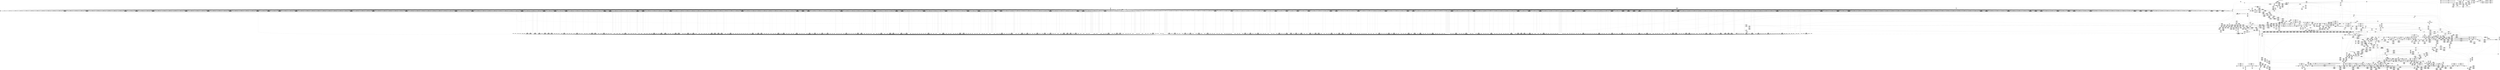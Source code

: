 digraph {
	CE0x4c00530 [shape=record,shape=Mrecord,label="{CE0x4c00530|80:_i64,_:_CRE_1272,1273_}"]
	CE0x4c3f490 [shape=record,shape=Mrecord,label="{CE0x4c3f490|common_perm:error.0|*SummSource*}"]
	CE0x4c8cd90 [shape=record,shape=Mrecord,label="{CE0x4c8cd90|COLLAPSED:_GCMRE___llvm_gcov_ctr112_internal_global_2_x_i64_zeroinitializer:_elem_0:default:}"]
	CE0x4c3abc0 [shape=record,shape=Mrecord,label="{CE0x4c3abc0|%struct.aa_task_cxt*_null|*Constant*|*SummSource*}"]
	CE0x4bff980 [shape=record,shape=Mrecord,label="{CE0x4bff980|80:_i64,_:_CRE_1261,1262_}"]
	CE0x4c42cd0 [shape=record,shape=Mrecord,label="{CE0x4c42cd0|GLOBAL:common_perm|*Constant*}"]
	CE0x4c6f8a0 [shape=record,shape=Mrecord,label="{CE0x4c6f8a0|i64*_getelementptr_inbounds_(_11_x_i64_,_11_x_i64_*___llvm_gcov_ctr58,_i64_0,_i64_6)|*Constant*|*SummSource*}"]
	CE0x4c0d2d0 [shape=record,shape=Mrecord,label="{CE0x4c0d2d0|80:_i64,_:_CRE_1676,1677_}"]
	CE0x4c3b050 [shape=record,shape=Mrecord,label="{CE0x4c3b050|__aa_current_profile:tmp|*SummSink*}"]
	CE0x4bdbe70 [shape=record,shape=Mrecord,label="{CE0x4bdbe70|0:_i16,_4:_i32,_8:_i16,_40:_%struct.super_block*,_72:_i32,_:_SCMRE_712,728_|*MultipleSource*|security/apparmor/include/apparmor.h,117|Function::mediated_filesystem&Arg::inode::|security/apparmor/lsm.c,349}"]
	CE0x4c1ed40 [shape=record,shape=Mrecord,label="{CE0x4c1ed40|get_current:entry|*SummSource*}"]
	CE0x4b88ed0 [shape=record,shape=Mrecord,label="{CE0x4b88ed0|i64*_getelementptr_inbounds_(_16_x_i64_,_16_x_i64_*___llvm_gcov_ctr46,_i64_0,_i64_1)|*Constant*|*SummSource*}"]
	CE0x4710060 [shape=record,shape=Mrecord,label="{CE0x4710060|i32_5|*Constant*|*SummSink*}"]
	CE0x4be2640 [shape=record,shape=Mrecord,label="{CE0x4be2640|0:_i16,_4:_i32,_8:_i16,_40:_%struct.super_block*,_72:_i32,_:_SCMRE_900,901_}"]
	CE0x4bde0e0 [shape=record,shape=Mrecord,label="{CE0x4bde0e0|0:_i16,_4:_i32,_8:_i16,_40:_%struct.super_block*,_72:_i32,_:_SCMRE_832,840_|*MultipleSource*|security/apparmor/include/apparmor.h,117|Function::mediated_filesystem&Arg::inode::|security/apparmor/lsm.c,349}"]
	CE0x4bfe660 [shape=record,shape=Mrecord,label="{CE0x4bfe660|80:_i64,_:_CRE_1243,1244_}"]
	CE0x4c8f050 [shape=record,shape=Mrecord,label="{CE0x4c8f050|i32_100|*Constant*|*SummSource*}"]
	CE0x4b71f00 [shape=record,shape=Mrecord,label="{CE0x4b71f00|apparmor_path_chmod:if.then|*SummSink*}"]
	CE0x4b92aa0 [shape=record,shape=Mrecord,label="{CE0x4b92aa0|apparmor_path_chmod:tmp3|security/apparmor/lsm.c,349|*SummSink*}"]
	CE0x4c14e60 [shape=record,shape=Mrecord,label="{CE0x4c14e60|aa_cred_profile:tmp8|security/apparmor/include/context.h,100|*SummSink*}"]
	CE0x4bec690 [shape=record,shape=Mrecord,label="{CE0x4bec690|80:_i64,_:_CRE_444,445_}"]
	CE0x4ba8050 [shape=record,shape=Mrecord,label="{CE0x4ba8050|mediated_filesystem:inode|Function::mediated_filesystem&Arg::inode::|*SummSink*}"]
	CE0x4c3de20 [shape=record,shape=Mrecord,label="{CE0x4c3de20|aa_path_perm:flags|Function::aa_path_perm&Arg::flags::}"]
	CE0x4c2a400 [shape=record,shape=Mrecord,label="{CE0x4c2a400|COLLAPSED:_GCMRE___llvm_gcov_ctr57_internal_global_5_x_i64_zeroinitializer:_elem_0:default:}"]
	CE0x4c09fd0 [shape=record,shape=Mrecord,label="{CE0x4c09fd0|80:_i64,_:_CRE_1628,1629_}"]
	CE0x4bd6c50 [shape=record,shape=Mrecord,label="{CE0x4bd6c50|0:_i16,_4:_i32,_8:_i16,_40:_%struct.super_block*,_72:_i32,_:_SCMRE_593,594_}"]
	CE0x4b8a0f0 [shape=record,shape=Mrecord,label="{CE0x4b8a0f0|__aa_current_profile:tmp2|*SummSource*}"]
	CE0x4c3fe40 [shape=record,shape=Mrecord,label="{CE0x4c3fe40|common_perm:tmp9|security/apparmor/lsm.c,172|*SummSink*}"]
	CE0x4c25b40 [shape=record,shape=Mrecord,label="{CE0x4c25b40|_call_void_mcount()_#2|*SummSource*}"]
	CE0x4c46150 [shape=record,shape=Mrecord,label="{CE0x4c46150|common_perm:tmp7|security/apparmor/lsm.c,170|*SummSource*}"]
	CE0x4bf9dc0 [shape=record,shape=Mrecord,label="{CE0x4bf9dc0|80:_i64,_:_CRE_264,268_|*MultipleSource*|security/apparmor/include/apparmor.h,117|*LoadInst*|security/apparmor/include/apparmor.h,117}"]
	CE0x4c409b0 [shape=record,shape=Mrecord,label="{CE0x4c409b0|i32_0|*Constant*}"]
	CE0x5435e80 [shape=record,shape=Mrecord,label="{CE0x5435e80|_call_void_mcount()_#2}"]
	CE0x4bc9f00 [shape=record,shape=Mrecord,label="{CE0x4bc9f00|0:_i16,_4:_i32,_8:_i16,_40:_%struct.super_block*,_72:_i32,_:_SCMRE_301,302_}"]
	CE0x4bdce30 [shape=record,shape=Mrecord,label="{CE0x4bdce30|0:_i16,_4:_i32,_8:_i16,_40:_%struct.super_block*,_72:_i32,_:_SCMRE_768,776_|*MultipleSource*|security/apparmor/include/apparmor.h,117|Function::mediated_filesystem&Arg::inode::|security/apparmor/lsm.c,349}"]
	CE0x4c292f0 [shape=record,shape=Mrecord,label="{CE0x4c292f0|_call_void_mcount()_#2}"]
	CE0x4bf2be0 [shape=record,shape=Mrecord,label="{CE0x4bf2be0|80:_i64,_:_CRE_615,616_}"]
	CE0x4baacb0 [shape=record,shape=Mrecord,label="{CE0x4baacb0|apparmor_path_chmod:tmp11|security/apparmor/lsm.c,352|*SummSource*}"]
	CE0x4c0b0d0 [shape=record,shape=Mrecord,label="{CE0x4c0b0d0|80:_i64,_:_CRE_1644,1645_}"]
	CE0x4c0bd90 [shape=record,shape=Mrecord,label="{CE0x4c0bd90|80:_i64,_:_CRE_1656,1657_}"]
	CE0x4b93420 [shape=record,shape=Mrecord,label="{CE0x4b93420|common_perm_mnt_dentry:entry|*SummSink*}"]
	CE0x4c0f950 [shape=record,shape=Mrecord,label="{CE0x4c0f950|80:_i64,_:_CRE_1808,1816_|*MultipleSource*|security/apparmor/include/apparmor.h,117|*LoadInst*|security/apparmor/include/apparmor.h,117}"]
	CE0x4c2aaa0 [shape=record,shape=Mrecord,label="{CE0x4c2aaa0|common_perm:bb|*SummSink*}"]
	CE0x4b6fd90 [shape=record,shape=Mrecord,label="{CE0x4b6fd90|apparmor_path_chmod:tmp}"]
	CE0x4c22a40 [shape=record,shape=Mrecord,label="{CE0x4c22a40|mediated_filesystem:and|security/apparmor/include/apparmor.h,117|*SummSource*}"]
	CE0x4bc0770 [shape=record,shape=Mrecord,label="{CE0x4bc0770|0:_i16,_4:_i32,_8:_i16,_40:_%struct.super_block*,_72:_i32,_:_SCMRE_184,185_}"]
	"CONST[source:2(external),value:0(static)][purpose:{object}][SrcIdx:1]"
	CE0x4c28200 [shape=record,shape=Mrecord,label="{CE0x4c28200|common_perm_mnt_dentry:tmp3|*SummSource*}"]
	CE0x4caeaf0 [shape=record,shape=Mrecord,label="{CE0x4caeaf0|GLOBAL:llvm.expect.i64|*Constant*|*SummSource*}"]
	CE0x4bd6910 [shape=record,shape=Mrecord,label="{CE0x4bd6910|0:_i16,_4:_i32,_8:_i16,_40:_%struct.super_block*,_72:_i32,_:_SCMRE_591,592_}"]
	CE0x4c8e990 [shape=record,shape=Mrecord,label="{CE0x4c8e990|void_(i8*,_i32,_i64)*_asm_sideeffect_1:_09ud2_0A.pushsection___bug_table,_22a_22_0A2:_09.long_1b_-_2b,_$_0:c_-_2b_0A_09.word_$_1:c_,_0_0A_09.org_2b+$_2:c_0A.popsection_,_i,i,i,_dirflag_,_fpsr_,_flags_|*SummSource*}"]
	CE0x4bc6b00 [shape=record,shape=Mrecord,label="{CE0x4bc6b00|0:_i16,_4:_i32,_8:_i16,_40:_%struct.super_block*,_72:_i32,_:_SCMRE_269,270_}"]
	CE0x4bca720 [shape=record,shape=Mrecord,label="{CE0x4bca720|0:_i16,_4:_i32,_8:_i16,_40:_%struct.super_block*,_72:_i32,_:_SCMRE_306,307_}"]
	CE0x4be58a0 [shape=record,shape=Mrecord,label="{CE0x4be58a0|0:_i16,_4:_i32,_8:_i16,_40:_%struct.super_block*,_72:_i32,_:_SCMRE_931,932_}"]
	CE0x4c3f170 [shape=record,shape=Mrecord,label="{CE0x4c3f170|i64*_getelementptr_inbounds_(_5_x_i64_,_5_x_i64_*___llvm_gcov_ctr57,_i64_0,_i64_4)|*Constant*}"]
	CE0x4bb29a0 [shape=record,shape=Mrecord,label="{CE0x4bb29a0|aa_cred_profile:entry}"]
	CE0x4c8cf70 [shape=record,shape=Mrecord,label="{CE0x4c8cf70|get_current:tmp1|*SummSource*}"]
	CE0x4be95b0 [shape=record,shape=Mrecord,label="{CE0x4be95b0|80:_i64,_:_CRE_398,399_}"]
	CE0x4c10e20 [shape=record,shape=Mrecord,label="{CE0x4c10e20|80:_i64,_:_CRE_1875,1876_}"]
	CE0x4baa0d0 [shape=record,shape=Mrecord,label="{CE0x4baa0d0|0:_i16,_4:_i32,_8:_i16,_40:_%struct.super_block*,_72:_i32,_:_SCMRE_0,2_|*MultipleSource*|security/apparmor/include/apparmor.h,117|Function::mediated_filesystem&Arg::inode::|security/apparmor/lsm.c,349}"]
	CE0x4be6400 [shape=record,shape=Mrecord,label="{CE0x4be6400|0:_i16,_4:_i32,_8:_i16,_40:_%struct.super_block*,_72:_i32,_:_SCMRE_952,960_|*MultipleSource*|security/apparmor/include/apparmor.h,117|Function::mediated_filesystem&Arg::inode::|security/apparmor/lsm.c,349}"]
	CE0x4c8fdd0 [shape=record,shape=Mrecord,label="{CE0x4c8fdd0|aa_cred_profile:tmp18|security/apparmor/include/context.h,100}"]
	CE0x4bd7130 [shape=record,shape=Mrecord,label="{CE0x4bd7130|0:_i16,_4:_i32,_8:_i16,_40:_%struct.super_block*,_72:_i32,_:_SCMRE_596,597_}"]
	CE0x4bf1e10 [shape=record,shape=Mrecord,label="{CE0x4bf1e10|80:_i64,_:_CRE_602,603_}"]
	"CONST[source:0(mediator),value:2(dynamic)][purpose:{subject}][SrcIdx:5]"
	CE0x4bf4010 [shape=record,shape=Mrecord,label="{CE0x4bf4010|80:_i64,_:_CRE_648,656_|*MultipleSource*|security/apparmor/include/apparmor.h,117|*LoadInst*|security/apparmor/include/apparmor.h,117}"]
	CE0x4bb1950 [shape=record,shape=Mrecord,label="{CE0x4bb1950|i32_256|*Constant*|*SummSink*}"]
	CE0x4ca8820 [shape=record,shape=Mrecord,label="{CE0x4ca8820|aa_cred_profile:do.body5}"]
	CE0x4bfe000 [shape=record,shape=Mrecord,label="{CE0x4bfe000|80:_i64,_:_CRE_1237,1238_}"]
	CE0x4b88c40 [shape=record,shape=Mrecord,label="{CE0x4b88c40|i64*_getelementptr_inbounds_(_16_x_i64_,_16_x_i64_*___llvm_gcov_ctr46,_i64_0,_i64_1)|*Constant*}"]
	CE0x4bda1f0 [shape=record,shape=Mrecord,label="{CE0x4bda1f0|0:_i16,_4:_i32,_8:_i16,_40:_%struct.super_block*,_72:_i32,_:_SCMRE_640,648_|*MultipleSource*|security/apparmor/include/apparmor.h,117|Function::mediated_filesystem&Arg::inode::|security/apparmor/lsm.c,349}"]
	CE0x4b72b40 [shape=record,shape=Mrecord,label="{CE0x4b72b40|apparmor_path_chmod:tmp7|security/apparmor/lsm.c,349|*SummSource*}"]
	CE0x4bef560 [shape=record,shape=Mrecord,label="{CE0x4bef560|80:_i64,_:_CRE_563,564_}"]
	CE0x4c3d260 [shape=record,shape=Mrecord,label="{CE0x4c3d260|aa_path_perm:op|Function::aa_path_perm&Arg::op::|*SummSource*}"]
	CE0x4c06520 [shape=record,shape=Mrecord,label="{CE0x4c06520|80:_i64,_:_CRE_1351,1352_}"]
	CE0x4c07c80 [shape=record,shape=Mrecord,label="{CE0x4c07c80|80:_i64,_:_CRE_1373,1374_}"]
	CE0x4c45a50 [shape=record,shape=Mrecord,label="{CE0x4c45a50|i64*_getelementptr_inbounds_(_5_x_i64_,_5_x_i64_*___llvm_gcov_ctr57,_i64_0,_i64_3)|*Constant*|*SummSource*}"]
	CE0x4bbd9f0 [shape=record,shape=Mrecord,label="{CE0x4bbd9f0|0:_i16,_4:_i32,_8:_i16,_40:_%struct.super_block*,_72:_i32,_:_SCMRE_156,157_}"]
	CE0x4c29710 [shape=record,shape=Mrecord,label="{CE0x4c29710|i32_1|*Constant*}"]
	CE0x4b99f50 [shape=record,shape=Mrecord,label="{CE0x4b99f50|aa_cred_profile:tmp34|security/apparmor/include/context.h,101|*SummSink*}"]
	CE0x4bd7fd0 [shape=record,shape=Mrecord,label="{CE0x4bd7fd0|0:_i16,_4:_i32,_8:_i16,_40:_%struct.super_block*,_72:_i32,_:_SCMRE_605,606_}"]
	CE0x4ca57b0 [shape=record,shape=Mrecord,label="{CE0x4ca57b0|aa_cred_profile:tmp10|security/apparmor/include/context.h,100|*SummSource*}"]
	CE0x4b86000 [shape=record,shape=Mrecord,label="{CE0x4b86000|i32_1|*Constant*}"]
	CE0x4c162c0 [shape=record,shape=Mrecord,label="{CE0x4c162c0|__aa_current_profile:entry}"]
	CE0x4b77510 [shape=record,shape=Mrecord,label="{CE0x4b77510|apparmor_path_chmod:return|*SummSource*}"]
	CE0x4bf3df0 [shape=record,shape=Mrecord,label="{CE0x4bf3df0|80:_i64,_:_CRE_632,640_|*MultipleSource*|security/apparmor/include/apparmor.h,117|*LoadInst*|security/apparmor/include/apparmor.h,117}"]
	CE0x4c92b00 [shape=record,shape=Mrecord,label="{CE0x4c92b00|aa_cred_profile:tmp22|security/apparmor/include/context.h,100}"]
	CE0x4b99720 [shape=record,shape=Mrecord,label="{CE0x4b99720|aa_cred_profile:profile11|security/apparmor/include/context.h,101|*SummSource*}"]
	CE0x4caf580 [shape=record,shape=Mrecord,label="{CE0x4caf580|aa_cred_profile:tobool4|security/apparmor/include/context.h,100|*SummSink*}"]
	CE0x4bc1e30 [shape=record,shape=Mrecord,label="{CE0x4bc1e30|0:_i16,_4:_i32,_8:_i16,_40:_%struct.super_block*,_72:_i32,_:_SCMRE_198,199_}"]
	CE0x4bc0f90 [shape=record,shape=Mrecord,label="{CE0x4bc0f90|0:_i16,_4:_i32,_8:_i16,_40:_%struct.super_block*,_72:_i32,_:_SCMRE_189,190_}"]
	CE0x4b7ba60 [shape=record,shape=Mrecord,label="{CE0x4b7ba60|apparmor_path_chmod:d_inode|security/apparmor/lsm.c,349}"]
	CE0x4bcf600 [shape=record,shape=Mrecord,label="{CE0x4bcf600|80:_i64,_:_CRE_1314,1315_}"]
	CE0x4c06410 [shape=record,shape=Mrecord,label="{CE0x4c06410|80:_i64,_:_CRE_1350,1351_}"]
	CE0x4bd91b0 [shape=record,shape=Mrecord,label="{CE0x4bd91b0|0:_i16,_4:_i32,_8:_i16,_40:_%struct.super_block*,_72:_i32,_:_SCMRE_616,617_}"]
	CE0x4bea380 [shape=record,shape=Mrecord,label="{CE0x4bea380|80:_i64,_:_CRE_411,412_}"]
	CE0x4c6f370 [shape=record,shape=Mrecord,label="{CE0x4c6f370|__aa_current_profile:tmp12|security/apparmor/include/context.h,138|*SummSink*}"]
	CE0x4cab610 [shape=record,shape=Mrecord,label="{CE0x4cab610|%struct.aa_task_cxt*_null|*Constant*|*SummSink*}"]
	CE0x4c0ac90 [shape=record,shape=Mrecord,label="{CE0x4c0ac90|80:_i64,_:_CRE_1640,1641_}"]
	CE0x4babf90 [shape=record,shape=Mrecord,label="{CE0x4babf90|apparmor_path_chmod:dentry1|security/apparmor/lsm.c,352|*SummSource*}"]
	CE0x4c8af80 [shape=record,shape=Mrecord,label="{CE0x4c8af80|aa_cred_profile:tobool1|security/apparmor/include/context.h,100}"]
	CE0x4c3a1e0 [shape=record,shape=Mrecord,label="{CE0x4c3a1e0|__aa_current_profile:tmp11|security/apparmor/include/context.h,138|*SummSink*}"]
	CE0x4bbc670 [shape=record,shape=Mrecord,label="{CE0x4bbc670|0:_i16,_4:_i32,_8:_i16,_40:_%struct.super_block*,_72:_i32,_:_SCMRE_144,145_}"]
	CE0x4bd2170 [shape=record,shape=Mrecord,label="{CE0x4bd2170|0:_i16,_4:_i32,_8:_i16,_40:_%struct.super_block*,_72:_i32,_:_SCMRE_536,540_|*MultipleSource*|security/apparmor/include/apparmor.h,117|Function::mediated_filesystem&Arg::inode::|security/apparmor/lsm.c,349}"]
	CE0x4ba3a00 [shape=record,shape=Mrecord,label="{CE0x4ba3a00|i64_3|*Constant*}"]
	CE0x4bea8d0 [shape=record,shape=Mrecord,label="{CE0x4bea8d0|80:_i64,_:_CRE_416,417_}"]
	CE0x4ca5d20 [shape=record,shape=Mrecord,label="{CE0x4ca5d20|aa_cred_profile:tmp11|security/apparmor/include/context.h,100|*SummSink*}"]
	CE0x4bfd560 [shape=record,shape=Mrecord,label="{CE0x4bfd560|80:_i64,_:_CRE_1227,1228_}"]
	CE0x4bfd670 [shape=record,shape=Mrecord,label="{CE0x4bfd670|80:_i64,_:_CRE_1228,1229_}"]
	CE0x4c18540 [shape=record,shape=Mrecord,label="{CE0x4c18540|__aa_current_profile:tmp15|security/apparmor/include/context.h,138|*SummSource*}"]
	CE0x4bb91b0 [shape=record,shape=Mrecord,label="{CE0x4bb91b0|0:_i16,_4:_i32,_8:_i16,_40:_%struct.super_block*,_72:_i32,_:_SCMRE_12,16_|*MultipleSource*|security/apparmor/include/apparmor.h,117|Function::mediated_filesystem&Arg::inode::|security/apparmor/lsm.c,349}"]
	CE0x4c46b50 [shape=record,shape=Mrecord,label="{CE0x4c46b50|common_perm:call1|security/apparmor/lsm.c,170}"]
	CE0x4bf6d90 [shape=record,shape=Mrecord,label="{CE0x4bf6d90|80:_i64,_:_CRE_56,64_|*MultipleSource*|security/apparmor/include/apparmor.h,117|*LoadInst*|security/apparmor/include/apparmor.h,117}"]
	CE0x4be4380 [shape=record,shape=Mrecord,label="{CE0x4be4380|0:_i16,_4:_i32,_8:_i16,_40:_%struct.super_block*,_72:_i32,_:_SCMRE_918,919_}"]
	CE0x4be0760 [shape=record,shape=Mrecord,label="{CE0x4be0760|0:_i16,_4:_i32,_8:_i16,_40:_%struct.super_block*,_72:_i32,_:_SCMRE_881,882_}"]
	CE0x4c211c0 [shape=record,shape=Mrecord,label="{CE0x4c211c0|common_perm_mnt_dentry:i_uid|security/apparmor/lsm.c,207|*SummSink*}"]
	CE0x4be1fc0 [shape=record,shape=Mrecord,label="{CE0x4be1fc0|0:_i16,_4:_i32,_8:_i16,_40:_%struct.super_block*,_72:_i32,_:_SCMRE_896,897_}"]
	CE0x4bd9350 [shape=record,shape=Mrecord,label="{CE0x4bd9350|0:_i16,_4:_i32,_8:_i16,_40:_%struct.super_block*,_72:_i32,_:_SCMRE_617,618_}"]
	CE0x4b97630 [shape=record,shape=Mrecord,label="{CE0x4b97630|apparmor_path_chmod:tmp10|security/apparmor/lsm.c,352|*SummSink*}"]
	CE0x481f680 [shape=record,shape=Mrecord,label="{CE0x481f680|apparmor_path_chmod:path|Function::apparmor_path_chmod&Arg::path::|*SummSource*}"]
	CE0x4c6e6d0 [shape=record,shape=Mrecord,label="{CE0x4c6e6d0|44:_i32,_48:_i16,_128:_i8*,_:_SCMRE_28,32_|*MultipleSource*|Function::aa_cred_profile&Arg::cred::|security/apparmor/include/context.h,99|security/apparmor/include/context.h,138}"]
	CE0x4ca9030 [shape=record,shape=Mrecord,label="{CE0x4ca9030|44:_i32,_48:_i16,_128:_i8*,_:_SCMRE_136,144_|*MultipleSource*|Function::aa_cred_profile&Arg::cred::|security/apparmor/include/context.h,99|security/apparmor/include/context.h,138}"]
	CE0x4c68a20 [shape=record,shape=Mrecord,label="{CE0x4c68a20|i64*_getelementptr_inbounds_(_11_x_i64_,_11_x_i64_*___llvm_gcov_ctr58,_i64_0,_i64_0)|*Constant*|*SummSource*}"]
	CE0x4c18ac0 [shape=record,shape=Mrecord,label="{CE0x4c18ac0|__aa_current_profile:tmp16|security/apparmor/include/context.h,138|*SummSource*}"]
	CE0x4bdb930 [shape=record,shape=Mrecord,label="{CE0x4bdb930|0:_i16,_4:_i32,_8:_i16,_40:_%struct.super_block*,_72:_i32,_:_SCMRE_696,704_|*MultipleSource*|security/apparmor/include/apparmor.h,117|Function::mediated_filesystem&Arg::inode::|security/apparmor/lsm.c,349}"]
	CE0x4b75fe0 [shape=record,shape=Mrecord,label="{CE0x4b75fe0|i64*_getelementptr_inbounds_(_6_x_i64_,_6_x_i64_*___llvm_gcov_ctr82,_i64_0,_i64_0)|*Constant*}"]
	CE0x4c153b0 [shape=record,shape=Mrecord,label="{CE0x4c153b0|aa_cred_profile:tmp9|security/apparmor/include/context.h,100|*SummSink*}"]
	CE0x4c92100 [shape=record,shape=Mrecord,label="{CE0x4c92100|aa_cred_profile:lnot3|security/apparmor/include/context.h,100|*SummSource*}"]
	CE0x4c0ca50 [shape=record,shape=Mrecord,label="{CE0x4c0ca50|80:_i64,_:_CRE_1668,1669_}"]
	CE0x4c899c0 [shape=record,shape=Mrecord,label="{CE0x4c899c0|aa_cred_profile:cred|Function::aa_cred_profile&Arg::cred::|*SummSink*}"]
	CE0x4bf4230 [shape=record,shape=Mrecord,label="{CE0x4bf4230|80:_i64,_:_CRE_656,664_|*MultipleSource*|security/apparmor/include/apparmor.h,117|*LoadInst*|security/apparmor/include/apparmor.h,117}"]
	CE0x4bf82a0 [shape=record,shape=Mrecord,label="{CE0x4bf82a0|80:_i64,_:_CRE_136,140_|*MultipleSource*|security/apparmor/include/apparmor.h,117|*LoadInst*|security/apparmor/include/apparmor.h,117}"]
	CE0x4c0f760 [shape=record,shape=Mrecord,label="{CE0x4c0f760|80:_i64,_:_CRE_1800,1804_|*MultipleSource*|security/apparmor/include/apparmor.h,117|*LoadInst*|security/apparmor/include/apparmor.h,117}"]
	CE0x4be60c0 [shape=record,shape=Mrecord,label="{CE0x4be60c0|0:_i16,_4:_i32,_8:_i16,_40:_%struct.super_block*,_72:_i32,_:_SCMRE_936,944_|*MultipleSource*|security/apparmor/include/apparmor.h,117|Function::mediated_filesystem&Arg::inode::|security/apparmor/lsm.c,349}"]
	CE0x4c00200 [shape=record,shape=Mrecord,label="{CE0x4c00200|80:_i64,_:_CRE_1269,1270_}"]
	CE0x4c106e0 [shape=record,shape=Mrecord,label="{CE0x4c106e0|80:_i64,_:_CRE_1864,1872_|*MultipleSource*|security/apparmor/include/apparmor.h,117|*LoadInst*|security/apparmor/include/apparmor.h,117}"]
	CE0x4c68c30 [shape=record,shape=Mrecord,label="{CE0x4c68c30|aa_cred_profile:do.end10}"]
	CE0x4ba6f40 [shape=record,shape=Mrecord,label="{CE0x4ba6f40|i32_8|*Constant*|*SummSource*}"]
	CE0x4bef8e0 [shape=record,shape=Mrecord,label="{CE0x4bef8e0|80:_i64,_:_CRE_567,568_}"]
	CE0x4b788e0 [shape=record,shape=Mrecord,label="{CE0x4b788e0|GLOBAL:__llvm_gcov_ctr82|Global_var:__llvm_gcov_ctr82}"]
	CE0x4bc0290 [shape=record,shape=Mrecord,label="{CE0x4bc0290|0:_i16,_4:_i32,_8:_i16,_40:_%struct.super_block*,_72:_i32,_:_SCMRE_181,182_}"]
	CE0x4c8bbd0 [shape=record,shape=Mrecord,label="{CE0x4c8bbd0|aa_cred_profile:lnot|security/apparmor/include/context.h,100|*SummSource*}"]
	CE0x4c273b0 [shape=record,shape=Mrecord,label="{CE0x4c273b0|common_perm_mnt_dentry:tmp3}"]
	CE0x4be5700 [shape=record,shape=Mrecord,label="{CE0x4be5700|0:_i16,_4:_i32,_8:_i16,_40:_%struct.super_block*,_72:_i32,_:_SCMRE_930,931_}"]
	CE0x4c05420 [shape=record,shape=Mrecord,label="{CE0x4c05420|80:_i64,_:_CRE_1335,1336_}"]
	CE0x4c45740 [shape=record,shape=Mrecord,label="{CE0x4c45740|i64*_getelementptr_inbounds_(_5_x_i64_,_5_x_i64_*___llvm_gcov_ctr57,_i64_0,_i64_3)|*Constant*}"]
	CE0x4c6e250 [shape=record,shape=Mrecord,label="{CE0x4c6e250|__aa_current_profile:tmp6|security/apparmor/include/context.h,138}"]
	CE0x4b79590 [shape=record,shape=Mrecord,label="{CE0x4b79590|apparmor_path_chmod:tmp6|security/apparmor/lsm.c,349|*SummSink*}"]
	CE0x4c6f530 [shape=record,shape=Mrecord,label="{CE0x4c6f530|i64*_getelementptr_inbounds_(_11_x_i64_,_11_x_i64_*___llvm_gcov_ctr58,_i64_0,_i64_6)|*Constant*}"]
	CE0x4c14160 [shape=record,shape=Mrecord,label="{CE0x4c14160|common_perm_mnt_dentry:uid|security/apparmor/lsm.c,207|*SummSource*}"]
	CE0x4c3f330 [shape=record,shape=Mrecord,label="{CE0x4c3f330|common_perm:error.0}"]
	CE0x4be7940 [shape=record,shape=Mrecord,label="{CE0x4be7940|0:_i16,_4:_i32,_8:_i16,_40:_%struct.super_block*,_72:_i32,_:_SCMRE_983,984_}"]
	CE0x4be5560 [shape=record,shape=Mrecord,label="{CE0x4be5560|0:_i16,_4:_i32,_8:_i16,_40:_%struct.super_block*,_72:_i32,_:_SCMRE_929,930_}"]
	CE0x4c1fcb0 [shape=record,shape=Mrecord,label="{CE0x4c1fcb0|i32_78|*Constant*|*SummSource*}"]
	CE0x4c26c30 [shape=record,shape=Mrecord,label="{CE0x4c26c30|common_perm_mnt_dentry:mnt1|security/apparmor/lsm.c,206}"]
	CE0x4be6260 [shape=record,shape=Mrecord,label="{CE0x4be6260|0:_i16,_4:_i32,_8:_i16,_40:_%struct.super_block*,_72:_i32,_:_SCMRE_944,952_|*MultipleSource*|security/apparmor/include/apparmor.h,117|Function::mediated_filesystem&Arg::inode::|security/apparmor/lsm.c,349}"]
	CE0x4b8c910 [shape=record,shape=Mrecord,label="{CE0x4b8c910|common_perm_mnt_dentry:mnt|Function::common_perm_mnt_dentry&Arg::mnt::}"]
	CE0x4bf2cf0 [shape=record,shape=Mrecord,label="{CE0x4bf2cf0|80:_i64,_:_CRE_616,617_}"]
	CE0x4b85440 [shape=record,shape=Mrecord,label="{CE0x4b85440|common_perm_mnt_dentry:tmp|*SummSource*}"]
	CE0x4c2a120 [shape=record,shape=Mrecord,label="{CE0x4c2a120|i64_-2147483648|*Constant*|*SummSink*}"]
	CE0x4ca8cc0 [shape=record,shape=Mrecord,label="{CE0x4ca8cc0|aa_cred_profile:if.end}"]
	CE0x4b95840 [shape=record,shape=Mrecord,label="{CE0x4b95840|apparmor_path_chmod:tmp8|security/apparmor/lsm.c,350|*SummSource*}"]
	CE0x4bbc9b0 [shape=record,shape=Mrecord,label="{CE0x4bbc9b0|0:_i16,_4:_i32,_8:_i16,_40:_%struct.super_block*,_72:_i32,_:_SCMRE_146,147_}"]
	CE0x4c04dc0 [shape=record,shape=Mrecord,label="{CE0x4c04dc0|80:_i64,_:_CRE_1329,1330_}"]
	CE0x4b942e0 [shape=record,shape=Mrecord,label="{CE0x4b942e0|0:_i16,_4:_i32,_8:_i16,_40:_%struct.super_block*,_72:_i32,_:_SCMRE_475,476_}"]
	CE0x4bf9410 [shape=record,shape=Mrecord,label="{CE0x4bf9410|80:_i64,_:_CRE_216,224_|*MultipleSource*|security/apparmor/include/apparmor.h,117|*LoadInst*|security/apparmor/include/apparmor.h,117}"]
	CE0x4ba8670 [shape=record,shape=Mrecord,label="{CE0x4ba8670|i64_2|*Constant*}"]
	CE0x4bfc5d0 [shape=record,shape=Mrecord,label="{CE0x4bfc5d0|80:_i64,_:_CRE_1212,1213_}"]
	CE0x4c04870 [shape=record,shape=Mrecord,label="{CE0x4c04870|80:_i64,_:_CRE_1324,1325_}"]
	CE0x4b78a60 [shape=record,shape=Mrecord,label="{CE0x4b78a60|GLOBAL:__llvm_gcov_ctr82|Global_var:__llvm_gcov_ctr82|*SummSink*}"]
	CE0x4be27e0 [shape=record,shape=Mrecord,label="{CE0x4be27e0|0:_i16,_4:_i32,_8:_i16,_40:_%struct.super_block*,_72:_i32,_:_SCMRE_901,902_}"]
	CE0x4be1e20 [shape=record,shape=Mrecord,label="{CE0x4be1e20|0:_i16,_4:_i32,_8:_i16,_40:_%struct.super_block*,_72:_i32,_:_SCMRE_895,896_}"]
	CE0x4ba9390 [shape=record,shape=Mrecord,label="{CE0x4ba9390|mediated_filesystem:entry|*SummSource*}"]
	CE0x4be53c0 [shape=record,shape=Mrecord,label="{CE0x4be53c0|0:_i16,_4:_i32,_8:_i16,_40:_%struct.super_block*,_72:_i32,_:_SCMRE_928,929_}"]
	CE0x4c29040 [shape=record,shape=Mrecord,label="{CE0x4c29040|i64*_getelementptr_inbounds_(_2_x_i64_,_2_x_i64_*___llvm_gcov_ctr83,_i64_0,_i64_0)|*Constant*}"]
	CE0x4c05a80 [shape=record,shape=Mrecord,label="{CE0x4c05a80|80:_i64,_:_CRE_1341,1342_}"]
	CE0x4bfcac0 [shape=record,shape=Mrecord,label="{CE0x4bfcac0|80:_i64,_:_CRE_1217,1218_}"]
	"CONST[source:0(mediator),value:2(dynamic)][purpose:{subject}][SnkIdx:1]"
	CE0x4b6cec0 [shape=record,shape=Mrecord,label="{CE0x4b6cec0|apparmor_path_chmod:tmp1|*SummSource*}"]
	CE0x4bc9d60 [shape=record,shape=Mrecord,label="{CE0x4bc9d60|0:_i16,_4:_i32,_8:_i16,_40:_%struct.super_block*,_72:_i32,_:_SCMRE_300,301_}"]
	CE0x4bd6f90 [shape=record,shape=Mrecord,label="{CE0x4bd6f90|0:_i16,_4:_i32,_8:_i16,_40:_%struct.super_block*,_72:_i32,_:_SCMRE_595,596_}"]
	CE0x4c70a30 [shape=record,shape=Mrecord,label="{CE0x4c70a30|0:_i8,_:_GCMR___aa_current_profile.__warned_internal_global_i8_0,_section_.data.unlikely_,_align_1:_elem_0:default:}"]
	CE0x4c19120 [shape=record,shape=Mrecord,label="{CE0x4c19120|i8_1|*Constant*|*SummSource*}"]
	CE0x4bfd230 [shape=record,shape=Mrecord,label="{CE0x4bfd230|80:_i64,_:_CRE_1224,1225_}"]
	CE0x4c1b550 [shape=record,shape=Mrecord,label="{CE0x4c1b550|GLOBAL:lockdep_rcu_suspicious|*Constant*}"]
	CE0x4c05970 [shape=record,shape=Mrecord,label="{CE0x4c05970|80:_i64,_:_CRE_1340,1341_}"]
	CE0x4c1f2f0 [shape=record,shape=Mrecord,label="{CE0x4c1f2f0|__aa_current_profile:tmp18|security/apparmor/include/context.h,138}"]
	CE0x4bdfda0 [shape=record,shape=Mrecord,label="{CE0x4bdfda0|0:_i16,_4:_i32,_8:_i16,_40:_%struct.super_block*,_72:_i32,_:_SCMRE_875,876_}"]
	CE0x4bb33a0 [shape=record,shape=Mrecord,label="{CE0x4bb33a0|_call_void_mcount()_#2|*SummSink*}"]
	CE0x4bbd6b0 [shape=record,shape=Mrecord,label="{CE0x4bbd6b0|0:_i16,_4:_i32,_8:_i16,_40:_%struct.super_block*,_72:_i32,_:_SCMRE_154,155_}"]
	CE0x4c19c90 [shape=record,shape=Mrecord,label="{CE0x4c19c90|__aa_current_profile:tmp14|security/apparmor/include/context.h,138|*SummSink*}"]
	CE0x4beefc0 [shape=record,shape=Mrecord,label="{CE0x4beefc0|80:_i64,_:_CRE_560,561_}"]
	CE0x4c6e550 [shape=record,shape=Mrecord,label="{CE0x4c6e550|44:_i32,_48:_i16,_128:_i8*,_:_SCMRE_24,28_|*MultipleSource*|Function::aa_cred_profile&Arg::cred::|security/apparmor/include/context.h,99|security/apparmor/include/context.h,138}"]
	CE0x4beff40 [shape=record,shape=Mrecord,label="{CE0x4beff40|80:_i64,_:_CRE_573,574_}"]
	CE0x4bc8b80 [shape=record,shape=Mrecord,label="{CE0x4bc8b80|0:_i16,_4:_i32,_8:_i16,_40:_%struct.super_block*,_72:_i32,_:_SCMRE_289,290_}"]
	CE0x4c24ab0 [shape=record,shape=Mrecord,label="{CE0x4c24ab0|COLLAPSED:_CRE:_elem_0::|security/apparmor/lsm.c,169}"]
	CE0x4b97e90 [shape=record,shape=Mrecord,label="{CE0x4b97e90|aa_cred_profile:tmp31|security/apparmor/include/context.h,100|*SummSink*}"]
	CE0x4c0bfb0 [shape=record,shape=Mrecord,label="{CE0x4c0bfb0|80:_i64,_:_CRE_1658,1659_}"]
	CE0x4bbf590 [shape=record,shape=Mrecord,label="{CE0x4bbf590|0:_i16,_4:_i32,_8:_i16,_40:_%struct.super_block*,_72:_i32,_:_SCMRE_173,174_}"]
	CE0x4ca81a0 [shape=record,shape=Mrecord,label="{CE0x4ca81a0|aa_cred_profile:tmp17|security/apparmor/include/context.h,100|*SummSink*}"]
	CE0x4c1ca10 [shape=record,shape=Mrecord,label="{CE0x4c1ca10|i64*_getelementptr_inbounds_(_11_x_i64_,_11_x_i64_*___llvm_gcov_ctr58,_i64_0,_i64_9)|*Constant*|*SummSource*}"]
	CE0x4c26590 [shape=record,shape=Mrecord,label="{CE0x4c26590|__aa_current_profile:tmp3}"]
	CE0x4be9b00 [shape=record,shape=Mrecord,label="{CE0x4be9b00|80:_i64,_:_CRE_403,404_}"]
	CE0x4c05860 [shape=record,shape=Mrecord,label="{CE0x4c05860|80:_i64,_:_CRE_1339,1340_}"]
	CE0x4bfe770 [shape=record,shape=Mrecord,label="{CE0x4bfe770|80:_i64,_:_CRE_1244,1245_}"]
	CE0x4c44790 [shape=record,shape=Mrecord,label="{CE0x4c44790|GLOBAL:__llvm_gcov_ctr57|Global_var:__llvm_gcov_ctr57|*SummSource*}"]
	CE0x4c29900 [shape=record,shape=Mrecord,label="{CE0x4c29900|aa_cred_profile:bb|*SummSink*}"]
	CE0x4bad140 [shape=record,shape=Mrecord,label="{CE0x4bad140|apparmor_path_chmod:call2|security/apparmor/lsm.c,352|*SummSource*}"]
	CE0x4bd5db0 [shape=record,shape=Mrecord,label="{CE0x4bd5db0|0:_i16,_4:_i32,_8:_i16,_40:_%struct.super_block*,_72:_i32,_:_SCMRE_584,585_}"]
	CE0x4b8a160 [shape=record,shape=Mrecord,label="{CE0x4b8a160|__aa_current_profile:tmp2|*SummSink*}"]
	CE0x4bebf20 [shape=record,shape=Mrecord,label="{CE0x4bebf20|80:_i64,_:_CRE_437,438_}"]
	CE0x4bb4910 [shape=record,shape=Mrecord,label="{CE0x4bb4910|apparmor_path_chmod:tmp14|security/apparmor/lsm.c,353|*SummSource*}"]
	CE0x4c24340 [shape=record,shape=Mrecord,label="{CE0x4c24340|common_perm_mnt_dentry:uid|security/apparmor/lsm.c,207}"]
	CE0x4beaf30 [shape=record,shape=Mrecord,label="{CE0x4beaf30|80:_i64,_:_CRE_422,423_}"]
	CE0x4bed240 [shape=record,shape=Mrecord,label="{CE0x4bed240|80:_i64,_:_CRE_455,456_}"]
	CE0x4bcda80 [shape=record,shape=Mrecord,label="{CE0x4bcda80|0:_i16,_4:_i32,_8:_i16,_40:_%struct.super_block*,_72:_i32,_:_SCMRE_448,456_|*MultipleSource*|security/apparmor/include/apparmor.h,117|Function::mediated_filesystem&Arg::inode::|security/apparmor/lsm.c,349}"]
	CE0x4bfbf90 [shape=record,shape=Mrecord,label="{CE0x4bfbf90|mediated_filesystem:s_flags|security/apparmor/include/apparmor.h,117}"]
	CE0x4c10110 [shape=record,shape=Mrecord,label="{CE0x4c10110|80:_i64,_:_CRE_1840,1848_|*MultipleSource*|security/apparmor/include/apparmor.h,117|*LoadInst*|security/apparmor/include/apparmor.h,117}"]
	CE0x4bea9e0 [shape=record,shape=Mrecord,label="{CE0x4bea9e0|80:_i64,_:_CRE_417,418_}"]
	CE0x4c91490 [shape=record,shape=Mrecord,label="{CE0x4c91490|aa_cred_profile:lnot|security/apparmor/include/context.h,100|*SummSink*}"]
	CE0x4c093a0 [shape=record,shape=Mrecord,label="{CE0x4c093a0|80:_i64,_:_CRE_1617,1618_}"]
	CE0x4c89ad0 [shape=record,shape=Mrecord,label="{CE0x4c89ad0|_ret_%struct.aa_profile*_%tmp34,_!dbg_!15510|security/apparmor/include/context.h,101|*SummSource*}"]
	CE0x4be99f0 [shape=record,shape=Mrecord,label="{CE0x4be99f0|80:_i64,_:_CRE_402,403_}"]
	CE0x4b72160 [shape=record,shape=Mrecord,label="{CE0x4b72160|apparmor_path_chmod:tmp7|security/apparmor/lsm.c,349|*SummSink*}"]
	CE0x4c19620 [shape=record,shape=Mrecord,label="{CE0x4c19620|__aa_current_profile:tmp13|security/apparmor/include/context.h,138}"]
	CE0x4c8ecf0 [shape=record,shape=Mrecord,label="{CE0x4c8ecf0|i64*_getelementptr_inbounds_(_16_x_i64_,_16_x_i64_*___llvm_gcov_ctr46,_i64_0,_i64_9)|*Constant*|*SummSink*}"]
	CE0x4c07950 [shape=record,shape=Mrecord,label="{CE0x4c07950|80:_i64,_:_CRE_1370,1371_}"]
	CE0x4c90cf0 [shape=record,shape=Mrecord,label="{CE0x4c90cf0|i64*_getelementptr_inbounds_(_16_x_i64_,_16_x_i64_*___llvm_gcov_ctr46,_i64_0,_i64_8)|*Constant*|*SummSink*}"]
	CE0x4bf3020 [shape=record,shape=Mrecord,label="{CE0x4bf3020|80:_i64,_:_CRE_619,620_}"]
	CE0x4bf0160 [shape=record,shape=Mrecord,label="{CE0x4bf0160|80:_i64,_:_CRE_575,576_}"]
	CE0x4bc7320 [shape=record,shape=Mrecord,label="{CE0x4bc7320|0:_i16,_4:_i32,_8:_i16,_40:_%struct.super_block*,_72:_i32,_:_SCMRE_274,275_}"]
	CE0x4bf9bd0 [shape=record,shape=Mrecord,label="{CE0x4bf9bd0|80:_i64,_:_CRE_256,264_|*MultipleSource*|security/apparmor/include/apparmor.h,117|*LoadInst*|security/apparmor/include/apparmor.h,117}"]
	CE0x4c91800 [shape=record,shape=Mrecord,label="{CE0x4c91800|aa_cred_profile:tmp13|*SummSink*}"]
	CE0x4be2300 [shape=record,shape=Mrecord,label="{CE0x4be2300|0:_i16,_4:_i32,_8:_i16,_40:_%struct.super_block*,_72:_i32,_:_SCMRE_898,899_}"]
	CE0x4c0b620 [shape=record,shape=Mrecord,label="{CE0x4c0b620|80:_i64,_:_CRE_1649,1650_}"]
	CE0x4bf1ae0 [shape=record,shape=Mrecord,label="{CE0x4bf1ae0|80:_i64,_:_CRE_599,600_}"]
	CE0x4bd7e30 [shape=record,shape=Mrecord,label="{CE0x4bd7e30|0:_i16,_4:_i32,_8:_i16,_40:_%struct.super_block*,_72:_i32,_:_SCMRE_604,605_}"]
	CE0x4c381a0 [shape=record,shape=Mrecord,label="{CE0x4c381a0|aa_cred_profile:do.cond|*SummSink*}"]
	CE0x4c060e0 [shape=record,shape=Mrecord,label="{CE0x4c060e0|80:_i64,_:_CRE_1347,1348_}"]
	CE0x4cadea0 [shape=record,shape=Mrecord,label="{CE0x4cadea0|aa_cred_profile:lnot.ext|security/apparmor/include/context.h,100|*SummSource*}"]
	CE0x4bd6df0 [shape=record,shape=Mrecord,label="{CE0x4bd6df0|0:_i16,_4:_i32,_8:_i16,_40:_%struct.super_block*,_72:_i32,_:_SCMRE_594,595_}"]
	CE0x4c0cfa0 [shape=record,shape=Mrecord,label="{CE0x4c0cfa0|80:_i64,_:_CRE_1673,1674_}"]
	CE0x4be72c0 [shape=record,shape=Mrecord,label="{CE0x4be72c0|0:_i16,_4:_i32,_8:_i16,_40:_%struct.super_block*,_72:_i32,_:_SCMRE_978,979_}"]
	CE0x4bf3f00 [shape=record,shape=Mrecord,label="{CE0x4bf3f00|80:_i64,_:_CRE_640,648_|*MultipleSource*|security/apparmor/include/apparmor.h,117|*LoadInst*|security/apparmor/include/apparmor.h,117}"]
	CE0x4c00640 [shape=record,shape=Mrecord,label="{CE0x4c00640|80:_i64,_:_CRE_1273,1274_}"]
	CE0x4c06960 [shape=record,shape=Mrecord,label="{CE0x4c06960|80:_i64,_:_CRE_1355,1356_}"]
	CE0x4c1f750 [shape=record,shape=Mrecord,label="{CE0x4c1f750|_ret_%struct.task_struct*_%tmp4,_!dbg_!15471|./arch/x86/include/asm/current.h,14|*SummSink*}"]
	CE0x4bca0a0 [shape=record,shape=Mrecord,label="{CE0x4bca0a0|0:_i16,_4:_i32,_8:_i16,_40:_%struct.super_block*,_72:_i32,_:_SCMRE_302,303_}"]
	CE0x4ba4720 [shape=record,shape=Mrecord,label="{CE0x4ba4720|mediated_filesystem:tmp2}"]
	CE0x4bfd780 [shape=record,shape=Mrecord,label="{CE0x4bfd780|80:_i64,_:_CRE_1229,1230_}"]
	CE0x4bfa390 [shape=record,shape=Mrecord,label="{CE0x4bfa390|80:_i64,_:_CRE_280,288_|*MultipleSource*|security/apparmor/include/apparmor.h,117|*LoadInst*|security/apparmor/include/apparmor.h,117}"]
	CE0x4b95cf0 [shape=record,shape=Mrecord,label="{CE0x4b95cf0|apparmor_path_chmod:tmp9|security/apparmor/lsm.c,350}"]
	CE0x4ba5120 [shape=record,shape=Mrecord,label="{CE0x4ba5120|mediated_filesystem:tmp|*SummSink*}"]
	CE0x4c15590 [shape=record,shape=Mrecord,label="{CE0x4c15590|i64*_getelementptr_inbounds_(_16_x_i64_,_16_x_i64_*___llvm_gcov_ctr46,_i64_0,_i64_4)|*Constant*}"]
	CE0x4c21710 [shape=record,shape=Mrecord,label="{CE0x4c21710|common_perm_mnt_dentry:tmp6|security/apparmor/lsm.c,207}"]
	CE0x4b853d0 [shape=record,shape=Mrecord,label="{CE0x4b853d0|COLLAPSED:_GCMRE___llvm_gcov_ctr83_internal_global_2_x_i64_zeroinitializer:_elem_0:default:}"]
	CE0x4c0b510 [shape=record,shape=Mrecord,label="{CE0x4c0b510|80:_i64,_:_CRE_1648,1649_}"]
	CE0x4b71760 [shape=record,shape=Mrecord,label="{CE0x4b71760|i32_5|*Constant*}"]
	CE0x4bb2b00 [shape=record,shape=Mrecord,label="{CE0x4bb2b00|GLOBAL:aa_cred_profile|*Constant*|*SummSource*}"]
	CE0x4c8f890 [shape=record,shape=Mrecord,label="{CE0x4c8f890|i64*_getelementptr_inbounds_(_16_x_i64_,_16_x_i64_*___llvm_gcov_ctr46,_i64_0,_i64_9)|*Constant*}"]
	CE0x4be3680 [shape=record,shape=Mrecord,label="{CE0x4be3680|0:_i16,_4:_i32,_8:_i16,_40:_%struct.super_block*,_72:_i32,_:_SCMRE_910,911_}"]
	CE0x4c39d80 [shape=record,shape=Mrecord,label="{CE0x4c39d80|__aa_current_profile:tmp11|security/apparmor/include/context.h,138}"]
	CE0x4bf3ac0 [shape=record,shape=Mrecord,label="{CE0x4bf3ac0|80:_i64,_:_CRE_629,630_}"]
	CE0x4c1cb70 [shape=record,shape=Mrecord,label="{CE0x4c1cb70|i64*_getelementptr_inbounds_(_11_x_i64_,_11_x_i64_*___llvm_gcov_ctr58,_i64_0,_i64_9)|*Constant*|*SummSink*}"]
	CE0x4c39130 [shape=record,shape=Mrecord,label="{CE0x4c39130|get_current:tmp|*SummSource*}"]
	CE0x4c0d710 [shape=record,shape=Mrecord,label="{CE0x4c0d710|80:_i64,_:_CRE_1680,1681_}"]
	CE0x4c0db50 [shape=record,shape=Mrecord,label="{CE0x4c0db50|80:_i64,_:_CRE_1684,1685_}"]
	CE0x4bc27f0 [shape=record,shape=Mrecord,label="{CE0x4bc27f0|0:_i16,_4:_i32,_8:_i16,_40:_%struct.super_block*,_72:_i32,_:_SCMRE_204,205_}"]
	CE0x4bcf820 [shape=record,shape=Mrecord,label="{CE0x4bcf820|80:_i64,_:_CRE_1316,1317_}"]
	CE0x4be94a0 [shape=record,shape=Mrecord,label="{CE0x4be94a0|80:_i64,_:_CRE_397,398_}"]
	CE0x4c38910 [shape=record,shape=Mrecord,label="{CE0x4c38910|get_current:tmp1}"]
	CE0x4bd5f50 [shape=record,shape=Mrecord,label="{CE0x4bd5f50|0:_i16,_4:_i32,_8:_i16,_40:_%struct.super_block*,_72:_i32,_:_SCMRE_585,586_}"]
	CE0x4c95ff0 [shape=record,shape=Mrecord,label="{CE0x4c95ff0|aa_cred_profile:tmp24|security/apparmor/include/context.h,100|*SummSink*}"]
	CE0x4ca17b0 [shape=record,shape=Mrecord,label="{CE0x4ca17b0|aa_cred_profile:do.end8|*SummSink*}"]
	CE0x4bcb0e0 [shape=record,shape=Mrecord,label="{CE0x4bcb0e0|0:_i16,_4:_i32,_8:_i16,_40:_%struct.super_block*,_72:_i32,_:_SCMRE_312,320_|*MultipleSource*|security/apparmor/include/apparmor.h,117|Function::mediated_filesystem&Arg::inode::|security/apparmor/lsm.c,349}"]
	"CONST[source:1(input),value:2(dynamic)][purpose:{object}][SrcIdx:2]"
	CE0x4bee010 [shape=record,shape=Mrecord,label="{CE0x4bee010|80:_i64,_:_CRE_488,496_|*MultipleSource*|security/apparmor/include/apparmor.h,117|*LoadInst*|security/apparmor/include/apparmor.h,117}"]
	CE0x4c1b190 [shape=record,shape=Mrecord,label="{CE0x4c1b190|i8*_getelementptr_inbounds_(_36_x_i8_,_36_x_i8_*_.str12,_i32_0,_i32_0)|*Constant*|*SummSink*}"]
	CE0x4bcfc60 [shape=record,shape=Mrecord,label="{CE0x4bcfc60|80:_i64,_:_CRE_1320,1321_}"]
	CE0x4c982c0 [shape=record,shape=Mrecord,label="{CE0x4c982c0|i64*_getelementptr_inbounds_(_16_x_i64_,_16_x_i64_*___llvm_gcov_ctr46,_i64_0,_i64_13)|*Constant*|*SummSink*}"]
	CE0x4bde620 [shape=record,shape=Mrecord,label="{CE0x4bde620|0:_i16,_4:_i32,_8:_i16,_40:_%struct.super_block*,_72:_i32,_:_SCMRE_848,856_|*MultipleSource*|security/apparmor/include/apparmor.h,117|Function::mediated_filesystem&Arg::inode::|security/apparmor/lsm.c,349}"]
	CE0x4bce370 [shape=record,shape=Mrecord,label="{CE0x4bce370|80:_i64,_:_CRE_1278,1279_}"]
	CE0x4bee800 [shape=record,shape=Mrecord,label="{CE0x4bee800|80:_i64,_:_CRE_528,536_|*MultipleSource*|security/apparmor/include/apparmor.h,117|*LoadInst*|security/apparmor/include/apparmor.h,117}"]
	CE0x4c6b660 [shape=record,shape=Mrecord,label="{CE0x4c6b660|aa_cred_profile:tmp7|security/apparmor/include/context.h,100|*SummSink*}"]
	CE0x4bd13c0 [shape=record,shape=Mrecord,label="{CE0x4bd13c0|0:_i16,_4:_i32,_8:_i16,_40:_%struct.super_block*,_72:_i32,_:_SCMRE_504,508_|*MultipleSource*|security/apparmor/include/apparmor.h,117|Function::mediated_filesystem&Arg::inode::|security/apparmor/lsm.c,349}"]
	CE0x4ca2260 [shape=record,shape=Mrecord,label="{CE0x4ca2260|aa_cred_profile:profile|security/apparmor/include/context.h,100|*SummSink*}"]
	CE0x4ba4a90 [shape=record,shape=Mrecord,label="{CE0x4ba4a90|mediated_filesystem:tmp3}"]
	CE0x4bfeee0 [shape=record,shape=Mrecord,label="{CE0x4bfeee0|80:_i64,_:_CRE_1251,1252_}"]
	CE0x4be41e0 [shape=record,shape=Mrecord,label="{CE0x4be41e0|0:_i16,_4:_i32,_8:_i16,_40:_%struct.super_block*,_72:_i32,_:_SCMRE_917,918_}"]
	CE0x4be4860 [shape=record,shape=Mrecord,label="{CE0x4be4860|0:_i16,_4:_i32,_8:_i16,_40:_%struct.super_block*,_72:_i32,_:_SCMRE_921,922_}"]
	CE0x4b74e90 [shape=record,shape=Mrecord,label="{CE0x4b74e90|apparmor_path_chmod:d_inode|security/apparmor/lsm.c,349|*SummSource*}"]
	CE0x4bd0170 [shape=record,shape=Mrecord,label="{CE0x4bd0170|0:_i16,_4:_i32,_8:_i16,_40:_%struct.super_block*,_72:_i32,_:_SCMRE_481,482_}"]
	CE0x4bcfe80 [shape=record,shape=Mrecord,label="{CE0x4bcfe80|80:_i64,_:_CRE_1322,1323_}"]
	CE0x4c24d60 [shape=record,shape=Mrecord,label="{CE0x4c24d60|common_perm_mnt_dentry:mnt1|security/apparmor/lsm.c,206|*SummSource*}"]
	CE0x4bdf0a0 [shape=record,shape=Mrecord,label="{CE0x4bdf0a0|0:_i16,_4:_i32,_8:_i16,_40:_%struct.super_block*,_72:_i32,_:_SCMRE_866,867_}"]
	CE0x4c8a470 [shape=record,shape=Mrecord,label="{CE0x4c8a470|get_current:bb|*SummSource*}"]
	CE0x4bf1480 [shape=record,shape=Mrecord,label="{CE0x4bf1480|80:_i64,_:_CRE_593,594_}"]
	CE0x4beb150 [shape=record,shape=Mrecord,label="{CE0x4beb150|80:_i64,_:_CRE_424,425_}"]
	CE0x4beccf0 [shape=record,shape=Mrecord,label="{CE0x4beccf0|80:_i64,_:_CRE_450,451_}"]
	CE0x4b93b60 [shape=record,shape=Mrecord,label="{CE0x4b93b60|0:_i16,_4:_i32,_8:_i16,_40:_%struct.super_block*,_72:_i32,_:_SCMRE_472,473_}"]
	CE0x4c283b0 [shape=record,shape=Mrecord,label="{CE0x4c283b0|_call_void_mcount()_#2}"]
	CE0x4c05530 [shape=record,shape=Mrecord,label="{CE0x4c05530|80:_i64,_:_CRE_1336,1337_}"]
	CE0x4c89d70 [shape=record,shape=Mrecord,label="{CE0x4c89d70|_ret_%struct.aa_profile*_%tmp34,_!dbg_!15510|security/apparmor/include/context.h,101}"]
	CE0x4bde8c0 [shape=record,shape=Mrecord,label="{CE0x4bde8c0|0:_i16,_4:_i32,_8:_i16,_40:_%struct.super_block*,_72:_i32,_:_SCMRE_856,864_|*MultipleSource*|security/apparmor/include/apparmor.h,117|Function::mediated_filesystem&Arg::inode::|security/apparmor/lsm.c,349}"]
	CE0x4c1ebb0 [shape=record,shape=Mrecord,label="{CE0x4c1ebb0|get_current:entry}"]
	CE0x4bd50b0 [shape=record,shape=Mrecord,label="{CE0x4bd50b0|0:_i16,_4:_i32,_8:_i16,_40:_%struct.super_block*,_72:_i32,_:_SCMRE_576,577_}"]
	CE0x4bd43b0 [shape=record,shape=Mrecord,label="{CE0x4bd43b0|0:_i16,_4:_i32,_8:_i16,_40:_%struct.super_block*,_72:_i32,_:_SCMRE_568,569_}"]
	CE0x4bc05d0 [shape=record,shape=Mrecord,label="{CE0x4bc05d0|0:_i16,_4:_i32,_8:_i16,_40:_%struct.super_block*,_72:_i32,_:_SCMRE_183,184_}"]
	CE0x4ba4ef0 [shape=record,shape=Mrecord,label="{CE0x4ba4ef0|common_perm_mnt_dentry:path|security/apparmor/lsm.c, 206|*SummSource*}"]
	CE0x4c0b400 [shape=record,shape=Mrecord,label="{CE0x4c0b400|80:_i64,_:_CRE_1647,1648_}"]
	CE0x4be8fe0 [shape=record,shape=Mrecord,label="{CE0x4be8fe0|80:_i64,_:_CRE_393,394_}"]
	CE0x4c1e870 [shape=record,shape=Mrecord,label="{CE0x4c1e870|GLOBAL:get_current|*Constant*|*SummSource*}"]
	CE0x4c164c0 [shape=record,shape=Mrecord,label="{CE0x4c164c0|aa_cred_profile:tmp4|*LoadInst*|security/apparmor/include/context.h,99|*SummSink*}"]
	CE0x4b700b0 [shape=record,shape=Mrecord,label="{CE0x4b700b0|common_perm:if.then|*SummSink*}"]
	CE0x4c28110 [shape=record,shape=Mrecord,label="{CE0x4c28110|__aa_current_profile:land.lhs.true|*SummSink*}"]
	CE0x4bbfa70 [shape=record,shape=Mrecord,label="{CE0x4bbfa70|0:_i16,_4:_i32,_8:_i16,_40:_%struct.super_block*,_72:_i32,_:_SCMRE_176,177_}"]
	CE0x4c22ad0 [shape=record,shape=Mrecord,label="{CE0x4c22ad0|mediated_filesystem:and|security/apparmor/include/apparmor.h,117|*SummSink*}"]
	CE0x4c268b0 [shape=record,shape=Mrecord,label="{CE0x4c268b0|_call_void_mcount()_#2}"]
	CE0x4c45610 [shape=record,shape=Mrecord,label="{CE0x4c45610|common_perm:tmp6|security/apparmor/lsm.c,169|*SummSink*}"]
	CE0x4c8da70 [shape=record,shape=Mrecord,label="{CE0x4c8da70|%struct.task_struct*_(%struct.task_struct**)*_asm_movq_%gs:$_1:P_,$0_,_r,im,_dirflag_,_fpsr_,_flags_|*SummSource*}"]
	CE0x4c90640 [shape=record,shape=Mrecord,label="{CE0x4c90640|i64*_getelementptr_inbounds_(_16_x_i64_,_16_x_i64_*___llvm_gcov_ctr46,_i64_0,_i64_8)|*Constant*}"]
	CE0x4c441f0 [shape=record,shape=Mrecord,label="{CE0x4c441f0|common_perm:mask|Function::common_perm&Arg::mask::|*SummSink*}"]
	CE0x4bf09e0 [shape=record,shape=Mrecord,label="{CE0x4bf09e0|80:_i64,_:_CRE_583,584_}"]
	CE0x4baee00 [shape=record,shape=Mrecord,label="{CE0x4baee00|__aa_current_profile:tmp1|*SummSink*}"]
	CE0x4c67cc0 [shape=record,shape=Mrecord,label="{CE0x4c67cc0|aa_cred_profile:tmp}"]
	CE0x4bbff50 [shape=record,shape=Mrecord,label="{CE0x4bbff50|0:_i16,_4:_i32,_8:_i16,_40:_%struct.super_block*,_72:_i32,_:_SCMRE_179,180_}"]
	CE0x4c14650 [shape=record,shape=Mrecord,label="{CE0x4c14650|common_perm_mnt_dentry:d_inode|security/apparmor/lsm.c,207}"]
	CE0x4c13c90 [shape=record,shape=Mrecord,label="{CE0x4c13c90|44:_i32,_48:_i16,_128:_i8*,_:_SCMRE_8,16_|*MultipleSource*|Function::aa_cred_profile&Arg::cred::|security/apparmor/include/context.h,99|security/apparmor/include/context.h,138}"]
	CE0x4c224b0 [shape=record,shape=Mrecord,label="{CE0x4c224b0|common_perm:cmp|security/apparmor/lsm.c,169|*SummSink*}"]
	CE0x4c6bac0 [shape=record,shape=Mrecord,label="{CE0x4c6bac0|__aa_current_profile:bb|*SummSource*}"]
	CE0x4bad760 [shape=record,shape=Mrecord,label="{CE0x4bad760|common_perm_mnt_dentry:entry|*SummSource*}"]
	CE0x4c68d70 [shape=record,shape=Mrecord,label="{CE0x4c68d70|aa_cred_profile:do.end10|*SummSource*}"]
	CE0x4baf500 [shape=record,shape=Mrecord,label="{CE0x4baf500|_ret_%struct.aa_profile*_%call4,_!dbg_!15494|security/apparmor/include/context.h,138}"]
	CE0x4c38e70 [shape=record,shape=Mrecord,label="{CE0x4c38e70|i64*_getelementptr_inbounds_(_11_x_i64_,_11_x_i64_*___llvm_gcov_ctr58,_i64_0,_i64_0)|*Constant*|*SummSink*}"]
	CE0x4bc79a0 [shape=record,shape=Mrecord,label="{CE0x4bc79a0|0:_i16,_4:_i32,_8:_i16,_40:_%struct.super_block*,_72:_i32,_:_SCMRE_278,279_}"]
	CE0x4bee9f0 [shape=record,shape=Mrecord,label="{CE0x4bee9f0|80:_i64,_:_CRE_536,540_|*MultipleSource*|security/apparmor/include/apparmor.h,117|*LoadInst*|security/apparmor/include/apparmor.h,117}"]
	CE0x4c70d20 [shape=record,shape=Mrecord,label="{CE0x4c70d20|%struct.task_struct*_(%struct.task_struct**)*_asm_movq_%gs:$_1:P_,$0_,_r,im,_dirflag_,_fpsr_,_flags_|*SummSink*}"]
	CE0x4c37000 [shape=record,shape=Mrecord,label="{CE0x4c37000|i64_1|*Constant*}"]
	CE0x4bd8b30 [shape=record,shape=Mrecord,label="{CE0x4bd8b30|0:_i16,_4:_i32,_8:_i16,_40:_%struct.super_block*,_72:_i32,_:_SCMRE_612,613_}"]
	CE0x4c08be0 [shape=record,shape=Mrecord,label="{CE0x4c08be0|80:_i64,_:_CRE_1596,1600_|*MultipleSource*|security/apparmor/include/apparmor.h,117|*LoadInst*|security/apparmor/include/apparmor.h,117}"]
	CE0x4c44a50 [shape=record,shape=Mrecord,label="{CE0x4c44a50|common_perm:tmp4|security/apparmor/lsm.c,169|*SummSource*}"]
	CE0x4ca4850 [shape=record,shape=Mrecord,label="{CE0x4ca4850|_call_void_asm_sideeffect_1:_09ud2_0A.pushsection___bug_table,_22a_22_0A2:_09.long_1b_-_2b,_$_0:c_-_2b_0A_09.word_$_1:c_,_0_0A_09.org_2b+$_2:c_0A.popsection_,_i,i,i,_dirflag_,_fpsr_,_flags_(i8*_getelementptr_inbounds_(_36_x_i8_,_36_x_i8_*_.str12,_i32_0,_i32_0),_i32_100,_i64_12)_#2,_!dbg_!15490,_!srcloc_!15493|security/apparmor/include/context.h,100|*SummSource*}"]
	CE0x4bf3130 [shape=record,shape=Mrecord,label="{CE0x4bf3130|80:_i64,_:_CRE_620,621_}"]
	CE0x4c1fe10 [shape=record,shape=Mrecord,label="{CE0x4c1fe10|__aa_current_profile:cred|security/apparmor/include/context.h,138}"]
	CE0x4c373a0 [shape=record,shape=Mrecord,label="{CE0x4c373a0|__aa_current_profile:tmp9|security/apparmor/include/context.h,138}"]
	CE0x4c15230 [shape=record,shape=Mrecord,label="{CE0x4c15230|aa_cred_profile:tmp9|security/apparmor/include/context.h,100|*SummSource*}"]
	CE0x4c23050 [shape=record,shape=Mrecord,label="{CE0x4c23050|i1_true|*Constant*}"]
	CE0x4c3a9c0 [shape=record,shape=Mrecord,label="{CE0x4c3a9c0|aa_cred_profile:tmp5|security/apparmor/include/context.h,99|*SummSink*}"]
	CE0x4ba3a70 [shape=record,shape=Mrecord,label="{CE0x4ba3a70|i64_2|*Constant*}"]
	CE0x4bea270 [shape=record,shape=Mrecord,label="{CE0x4bea270|80:_i64,_:_CRE_410,411_}"]
	CE0x4c1a700 [shape=record,shape=Mrecord,label="{CE0x4c1a700|_call_void_lockdep_rcu_suspicious(i8*_getelementptr_inbounds_(_36_x_i8_,_36_x_i8_*_.str12,_i32_0,_i32_0),_i32_138,_i8*_getelementptr_inbounds_(_45_x_i8_,_45_x_i8_*_.str14,_i32_0,_i32_0))_#7,_!dbg_!15483|security/apparmor/include/context.h,138}"]
	CE0x4c0c2e0 [shape=record,shape=Mrecord,label="{CE0x4c0c2e0|80:_i64,_:_CRE_1661,1662_}"]
	CE0x4c220a0 [shape=record,shape=Mrecord,label="{CE0x4c220a0|i64_3|*Constant*|*SummSink*}"]
	CE0x4bf9030 [shape=record,shape=Mrecord,label="{CE0x4bf9030|80:_i64,_:_CRE_200,204_|*MultipleSource*|security/apparmor/include/apparmor.h,117|*LoadInst*|security/apparmor/include/apparmor.h,117}"]
	CE0x4bf9220 [shape=record,shape=Mrecord,label="{CE0x4bf9220|80:_i64,_:_CRE_208,216_|*MultipleSource*|security/apparmor/include/apparmor.h,117|*LoadInst*|security/apparmor/include/apparmor.h,117}"]
	CE0x4b937b0 [shape=record,shape=Mrecord,label="{CE0x4b937b0|i32_12|*Constant*|*SummSource*}"]
	CE0x4c07620 [shape=record,shape=Mrecord,label="{CE0x4c07620|80:_i64,_:_CRE_1367,1368_}"]
	CE0x4c1e9d0 [shape=record,shape=Mrecord,label="{CE0x4c1e9d0|GLOBAL:get_current|*Constant*|*SummSink*}"]
	CE0x4beb480 [shape=record,shape=Mrecord,label="{CE0x4beb480|80:_i64,_:_CRE_427,428_}"]
	CE0x4bab5e0 [shape=record,shape=Mrecord,label="{CE0x4bab5e0|apparmor_path_chmod:mnt|security/apparmor/lsm.c,352|*SummSource*}"]
	CE0x4babcf0 [shape=record,shape=Mrecord,label="{CE0x4babcf0|apparmor_path_chmod:tmp12|*LoadInst*|security/apparmor/lsm.c,352|*SummSink*}"]
	CE0x4c04980 [shape=record,shape=Mrecord,label="{CE0x4c04980|80:_i64,_:_CRE_1325,1326_}"]
	CE0x4baf860 [shape=record,shape=Mrecord,label="{CE0x4baf860|44:_i32,_48:_i16,_128:_i8*,_:_SCMRE_56,64_|*MultipleSource*|Function::aa_cred_profile&Arg::cred::|security/apparmor/include/context.h,99|security/apparmor/include/context.h,138}"]
	CE0x4bbb090 [shape=record,shape=Mrecord,label="{CE0x4bbb090|0:_i16,_4:_i32,_8:_i16,_40:_%struct.super_block*,_72:_i32,_:_SCMRE_104,112_|*MultipleSource*|security/apparmor/include/apparmor.h,117|Function::mediated_filesystem&Arg::inode::|security/apparmor/lsm.c,349}"]
	CE0x4bb3b20 [shape=record,shape=Mrecord,label="{CE0x4bb3b20|_ret_i32_%call,_!dbg_!15481|security/apparmor/lsm.c,211|*SummSink*}"]
	CE0x4be4040 [shape=record,shape=Mrecord,label="{CE0x4be4040|0:_i16,_4:_i32,_8:_i16,_40:_%struct.super_block*,_72:_i32,_:_SCMRE_916,917_}"]
	CE0x4c29c20 [shape=record,shape=Mrecord,label="{CE0x4c29c20|aa_cred_profile:do.body}"]
	CE0x4bb1a80 [shape=record,shape=Mrecord,label="{CE0x4bb1a80|_ret_i32_%call,_!dbg_!15481|security/apparmor/lsm.c,211}"]
	CE0x4be9d20 [shape=record,shape=Mrecord,label="{CE0x4be9d20|80:_i64,_:_CRE_405,406_}"]
	CE0x4becf10 [shape=record,shape=Mrecord,label="{CE0x4becf10|80:_i64,_:_CRE_452,453_}"]
	CE0x4ca6db0 [shape=record,shape=Mrecord,label="{CE0x4ca6db0|aa_cred_profile:tmp15|security/apparmor/include/context.h,100}"]
	CE0x4bb4310 [shape=record,shape=Mrecord,label="{CE0x4bb4310|i64*_getelementptr_inbounds_(_6_x_i64_,_6_x_i64_*___llvm_gcov_ctr82,_i64_0,_i64_5)|*Constant*|*SummSource*}"]
	CE0x4c267a0 [shape=record,shape=Mrecord,label="{CE0x4c267a0|__aa_current_profile:tmp3|*SummSink*}"]
	CE0x4b703f0 [shape=record,shape=Mrecord,label="{CE0x4b703f0|_ret_i32_%error.0,_!dbg_!15483|security/apparmor/lsm.c,172}"]
	CE0x4c43da0 [shape=record,shape=Mrecord,label="{CE0x4c43da0|common_perm:path|Function::common_perm&Arg::path::|*SummSink*}"]
	CE0x4bfcce0 [shape=record,shape=Mrecord,label="{CE0x4bfcce0|80:_i64,_:_CRE_1219,1220_}"]
	CE0x4c22360 [shape=record,shape=Mrecord,label="{CE0x4c22360|common_perm:cmp|security/apparmor/lsm.c,169}"]
	CE0x4c114d0 [shape=record,shape=Mrecord,label="{CE0x4c114d0|80:_i64,_:_CRE_1896,1904_|*MultipleSource*|security/apparmor/include/apparmor.h,117|*LoadInst*|security/apparmor/include/apparmor.h,117}"]
	CE0x4c6a1a0 [shape=record,shape=Mrecord,label="{CE0x4c6a1a0|i64_5|*Constant*}"]
	CE0x4bbed70 [shape=record,shape=Mrecord,label="{CE0x4bbed70|0:_i16,_4:_i32,_8:_i16,_40:_%struct.super_block*,_72:_i32,_:_SCMRE_168,169_}"]
	CE0x4bd39f0 [shape=record,shape=Mrecord,label="{CE0x4bd39f0|0:_i16,_4:_i32,_8:_i16,_40:_%struct.super_block*,_72:_i32,_:_SCMRE_562,563_}"]
	CE0x4ca5c00 [shape=record,shape=Mrecord,label="{CE0x4ca5c00|aa_cred_profile:tmp11|security/apparmor/include/context.h,100|*SummSource*}"]
	CE0x4bce7b0 [shape=record,shape=Mrecord,label="{CE0x4bce7b0|80:_i64,_:_CRE_1296,1300_|*MultipleSource*|security/apparmor/include/apparmor.h,117|*LoadInst*|security/apparmor/include/apparmor.h,117}"]
	CE0x4c97320 [shape=record,shape=Mrecord,label="{CE0x4c97320|aa_cred_profile:tmp26|security/apparmor/include/context.h,100}"]
	CE0x4bcf1c0 [shape=record,shape=Mrecord,label="{CE0x4bcf1c0|80:_i64,_:_CRE_1310,1311_}"]
	CE0x4bdb3a0 [shape=record,shape=Mrecord,label="{CE0x4bdb3a0|0:_i16,_4:_i32,_8:_i16,_40:_%struct.super_block*,_72:_i32,_:_SCMRE_684,688_|*MultipleSource*|security/apparmor/include/apparmor.h,117|Function::mediated_filesystem&Arg::inode::|security/apparmor/lsm.c,349}"]
	CE0x4bc3560 [shape=record,shape=Mrecord,label="{CE0x4bc3560|0:_i16,_4:_i32,_8:_i16,_40:_%struct.super_block*,_72:_i32,_:_SCMRE_224,232_|*MultipleSource*|security/apparmor/include/apparmor.h,117|Function::mediated_filesystem&Arg::inode::|security/apparmor/lsm.c,349}"]
	CE0x4c8f950 [shape=record,shape=Mrecord,label="{CE0x4c8f950|i64*_getelementptr_inbounds_(_16_x_i64_,_16_x_i64_*___llvm_gcov_ctr46,_i64_0,_i64_9)|*Constant*|*SummSource*}"]
	CE0x4b75b30 [shape=record,shape=Mrecord,label="{CE0x4b75b30|i64*_getelementptr_inbounds_(_6_x_i64_,_6_x_i64_*___llvm_gcov_ctr82,_i64_0,_i64_3)|*Constant*|*SummSink*}"]
	CE0x4bfd340 [shape=record,shape=Mrecord,label="{CE0x4bfd340|80:_i64,_:_CRE_1225,1226_}"]
	CE0x4c6b1f0 [shape=record,shape=Mrecord,label="{CE0x4c6b1f0|GLOBAL:__llvm_gcov_ctr46|Global_var:__llvm_gcov_ctr46|*SummSink*}"]
	CE0x483bf40 [shape=record,shape=Mrecord,label="{CE0x483bf40|i32_0|*Constant*|*SummSink*}"]
	CE0x4bd4070 [shape=record,shape=Mrecord,label="{CE0x4bd4070|0:_i16,_4:_i32,_8:_i16,_40:_%struct.super_block*,_72:_i32,_:_SCMRE_566,567_}"]
	CE0x4c1cf60 [shape=record,shape=Mrecord,label="{CE0x4c1cf60|__aa_current_profile:tmp18|security/apparmor/include/context.h,138|*SummSource*}"]
	CE0x4c91d70 [shape=record,shape=Mrecord,label="{CE0x4c91d70|aa_cred_profile:lnot3|security/apparmor/include/context.h,100}"]
	CE0x4c713c0 [shape=record,shape=Mrecord,label="{CE0x4c713c0|aa_cred_profile:do.cond|*SummSource*}"]
	CE0x4bf3680 [shape=record,shape=Mrecord,label="{CE0x4bf3680|80:_i64,_:_CRE_625,626_}"]
	CE0x4c672a0 [shape=record,shape=Mrecord,label="{CE0x4c672a0|aa_cred_profile:tmp3|*SummSource*}"]
	CE0x4b92b10 [shape=record,shape=Mrecord,label="{CE0x4b92b10|apparmor_path_chmod:tmp3|security/apparmor/lsm.c,349|*SummSource*}"]
	CE0x4ca7130 [shape=record,shape=Mrecord,label="{CE0x4ca7130|aa_cred_profile:tmp14|security/apparmor/include/context.h,100|*SummSink*}"]
	CE0x4c089f0 [shape=record,shape=Mrecord,label="{CE0x4c089f0|80:_i64,_:_CRE_1592,1596_|*MultipleSource*|security/apparmor/include/apparmor.h,117|*LoadInst*|security/apparmor/include/apparmor.h,117}"]
	CE0x4bb23b0 [shape=record,shape=Mrecord,label="{CE0x4bb23b0|__aa_current_profile:call4|security/apparmor/include/context.h,138|*SummSource*}"]
	CE0x4b6c4d0 [shape=record,shape=Mrecord,label="{CE0x4b6c4d0|apparmor_path_chmod:entry|*SummSource*}"]
	CE0x4bd0b30 [shape=record,shape=Mrecord,label="{CE0x4bd0b30|0:_i16,_4:_i32,_8:_i16,_40:_%struct.super_block*,_72:_i32,_:_SCMRE_487,488_}"]
	CE0x4bae2b0 [shape=record,shape=Mrecord,label="{CE0x4bae2b0|common_perm_mnt_dentry:tmp4|*LoadInst*|security/apparmor/lsm.c,207|*SummSink*}"]
	CE0x4c43ab0 [shape=record,shape=Mrecord,label="{CE0x4c43ab0|common_perm:path|Function::common_perm&Arg::path::}"]
	CE0x4bbe550 [shape=record,shape=Mrecord,label="{CE0x4bbe550|0:_i16,_4:_i32,_8:_i16,_40:_%struct.super_block*,_72:_i32,_:_SCMRE_163,164_}"]
	CE0x4bb9410 [shape=record,shape=Mrecord,label="{CE0x4bb9410|0:_i16,_4:_i32,_8:_i16,_40:_%struct.super_block*,_72:_i32,_:_SCMRE_16,24_|*MultipleSource*|security/apparmor/include/apparmor.h,117|Function::mediated_filesystem&Arg::inode::|security/apparmor/lsm.c,349}"]
	CE0x4bd3b90 [shape=record,shape=Mrecord,label="{CE0x4bd3b90|0:_i16,_4:_i32,_8:_i16,_40:_%struct.super_block*,_72:_i32,_:_SCMRE_563,564_}"]
	CE0x4bf4c10 [shape=record,shape=Mrecord,label="{CE0x4bf4c10|80:_i64,_:_CRE_704,708_|*MultipleSource*|security/apparmor/include/apparmor.h,117|*LoadInst*|security/apparmor/include/apparmor.h,117}"]
	CE0x4c126a0 [shape=record,shape=Mrecord,label="{CE0x4c126a0|80:_i64,_:_CRE_2264,2268_|*MultipleSource*|security/apparmor/include/apparmor.h,117|*LoadInst*|security/apparmor/include/apparmor.h,117}"]
	CE0x4c0e7e0 [shape=record,shape=Mrecord,label="{CE0x4c0e7e0|80:_i64,_:_CRE_1728,1736_|*MultipleSource*|security/apparmor/include/apparmor.h,117|*LoadInst*|security/apparmor/include/apparmor.h,117}"]
	CE0x4b84700 [shape=record,shape=Mrecord,label="{CE0x4b84700|i32_11|*Constant*|*SummSink*}"]
	CE0x4c36ed0 [shape=record,shape=Mrecord,label="{CE0x4c36ed0|__aa_current_profile:tmp6|security/apparmor/include/context.h,138|*SummSink*}"]
	CE0x4bd07f0 [shape=record,shape=Mrecord,label="{CE0x4bd07f0|0:_i16,_4:_i32,_8:_i16,_40:_%struct.super_block*,_72:_i32,_:_SCMRE_485,486_}"]
	CE0x4bb9b30 [shape=record,shape=Mrecord,label="{CE0x4bb9b30|0:_i16,_4:_i32,_8:_i16,_40:_%struct.super_block*,_72:_i32,_:_SCMRE_40,48_|*MultipleSource*|security/apparmor/include/apparmor.h,117|Function::mediated_filesystem&Arg::inode::|security/apparmor/lsm.c,349}"]
	CE0x4c38f90 [shape=record,shape=Mrecord,label="{CE0x4c38f90|__aa_current_profile:tmp}"]
	CE0x4bcaf40 [shape=record,shape=Mrecord,label="{CE0x4bcaf40|0:_i16,_4:_i32,_8:_i16,_40:_%struct.super_block*,_72:_i32,_:_SCMRE_311,312_}"]
	CE0x4bdd900 [shape=record,shape=Mrecord,label="{CE0x4bdd900|0:_i16,_4:_i32,_8:_i16,_40:_%struct.super_block*,_72:_i32,_:_SCMRE_808,816_|*MultipleSource*|security/apparmor/include/apparmor.h,117|Function::mediated_filesystem&Arg::inode::|security/apparmor/lsm.c,349}"]
	CE0x4b71fa0 [shape=record,shape=Mrecord,label="{CE0x4b71fa0|apparmor_path_chmod:if.end}"]
	CE0x4c16700 [shape=record,shape=Mrecord,label="{CE0x4c16700|44:_i32,_48:_i16,_128:_i8*,_:_SCMRE_48,52_|*MultipleSource*|Function::aa_cred_profile&Arg::cred::|security/apparmor/include/context.h,99|security/apparmor/include/context.h,138}"]
	CE0x4c3d300 [shape=record,shape=Mrecord,label="{CE0x4c3d300|aa_path_perm:op|Function::aa_path_perm&Arg::op::|*SummSink*}"]
	CE0x4bc8360 [shape=record,shape=Mrecord,label="{CE0x4bc8360|0:_i16,_4:_i32,_8:_i16,_40:_%struct.super_block*,_72:_i32,_:_SCMRE_284,285_}"]
	CE0x4ca4320 [shape=record,shape=Mrecord,label="{CE0x4ca4320|aa_cred_profile:tmp21|security/apparmor/include/context.h,100|*SummSink*}"]
	CE0x4c8a350 [shape=record,shape=Mrecord,label="{CE0x4c8a350|get_current:bb}"]
	CE0x4bd5250 [shape=record,shape=Mrecord,label="{CE0x4bd5250|0:_i16,_4:_i32,_8:_i16,_40:_%struct.super_block*,_72:_i32,_:_SCMRE_577,578_}"]
	CE0x4be4d40 [shape=record,shape=Mrecord,label="{CE0x4be4d40|0:_i16,_4:_i32,_8:_i16,_40:_%struct.super_block*,_72:_i32,_:_SCMRE_924,925_}"]
	CE0x4c3cd50 [shape=record,shape=Mrecord,label="{CE0x4c3cd50|aa_path_perm:entry}"]
	CE0x4c07ea0 [shape=record,shape=Mrecord,label="{CE0x4c07ea0|80:_i64,_:_CRE_1375,1376_}"]
	CE0x4c8f1d0 [shape=record,shape=Mrecord,label="{CE0x4c8f1d0|i32_100|*Constant*|*SummSink*}"]
	CE0x4bb6960 [shape=record,shape=Mrecord,label="{CE0x4bb6960|i64*_getelementptr_inbounds_(_5_x_i64_,_5_x_i64_*___llvm_gcov_ctr57,_i64_0,_i64_0)|*Constant*|*SummSink*}"]
	CE0x4bf3ce0 [shape=record,shape=Mrecord,label="{CE0x4bf3ce0|80:_i64,_:_CRE_631,632_}"]
	CE0x4c05750 [shape=record,shape=Mrecord,label="{CE0x4c05750|80:_i64,_:_CRE_1338,1339_}"]
	CE0x4c715f0 [shape=record,shape=Mrecord,label="{CE0x4c715f0|__aa_current_profile:tobool1|security/apparmor/include/context.h,138|*SummSource*}"]
	CE0x4bbabd0 [shape=record,shape=Mrecord,label="{CE0x4bbabd0|0:_i16,_4:_i32,_8:_i16,_40:_%struct.super_block*,_72:_i32,_:_SCMRE_88,96_|*MultipleSource*|security/apparmor/include/apparmor.h,117|Function::mediated_filesystem&Arg::inode::|security/apparmor/lsm.c,349}"]
	CE0x4b79480 [shape=record,shape=Mrecord,label="{CE0x4b79480|apparmor_path_chmod:tmp6|security/apparmor/lsm.c,349|*SummSource*}"]
	CE0x4c6c410 [shape=record,shape=Mrecord,label="{CE0x4c6c410|__aa_current_profile:tmp4|security/apparmor/include/context.h,138|*SummSink*}"]
	CE0x4c956e0 [shape=record,shape=Mrecord,label="{CE0x4c956e0|aa_cred_profile:tmp30|security/apparmor/include/context.h,100}"]
	CE0x4c95ad0 [shape=record,shape=Mrecord,label="{CE0x4c95ad0|aa_cred_profile:tmp31|security/apparmor/include/context.h,100}"]
	CE0x4c1ee00 [shape=record,shape=Mrecord,label="{CE0x4c1ee00|get_current:entry|*SummSink*}"]
	CE0x4bc4630 [shape=record,shape=Mrecord,label="{CE0x4bc4630|0:_i16,_4:_i32,_8:_i16,_40:_%struct.super_block*,_72:_i32,_:_SCMRE_246,247_}"]
	CE0x4bf5ed0 [shape=record,shape=Mrecord,label="{CE0x4bf5ed0|80:_i64,_:_CRE_8,16_|*MultipleSource*|security/apparmor/include/apparmor.h,117|*LoadInst*|security/apparmor/include/apparmor.h,117}"]
	CE0x4ca9270 [shape=record,shape=Mrecord,label="{CE0x4ca9270|44:_i32,_48:_i16,_128:_i8*,_:_SCMRE_144,152_|*MultipleSource*|Function::aa_cred_profile&Arg::cred::|security/apparmor/include/context.h,99|security/apparmor/include/context.h,138}"]
	CE0x4b8cd50 [shape=record,shape=Mrecord,label="{CE0x4b8cd50|common_perm_mnt_dentry:mnt|Function::common_perm_mnt_dentry&Arg::mnt::|*SummSink*}"]
	CE0x4ba3210 [shape=record,shape=Mrecord,label="{CE0x4ba3210|mediated_filesystem:tmp1|*SummSource*}"]
	CE0x4c8ed80 [shape=record,shape=Mrecord,label="{CE0x4c8ed80|i32_100|*Constant*}"]
	CE0x4c0dd70 [shape=record,shape=Mrecord,label="{CE0x4c0dd70|80:_i64,_:_CRE_1686,1687_}"]
	CE0x4bddba0 [shape=record,shape=Mrecord,label="{CE0x4bddba0|0:_i16,_4:_i32,_8:_i16,_40:_%struct.super_block*,_72:_i32,_:_SCMRE_816,824_|*MultipleSource*|security/apparmor/include/apparmor.h,117|Function::mediated_filesystem&Arg::inode::|security/apparmor/lsm.c,349}"]
	CE0x4c1f110 [shape=record,shape=Mrecord,label="{CE0x4c1f110|__aa_current_profile:tmp17|security/apparmor/include/context.h,138|*SummSource*}"]
	CE0x4cae020 [shape=record,shape=Mrecord,label="{CE0x4cae020|aa_cred_profile:lnot.ext|security/apparmor/include/context.h,100|*SummSink*}"]
	CE0x4bfa580 [shape=record,shape=Mrecord,label="{CE0x4bfa580|80:_i64,_:_CRE_288,296_|*MultipleSource*|security/apparmor/include/apparmor.h,117|*LoadInst*|security/apparmor/include/apparmor.h,117}"]
	CE0x4b94720 [shape=record,shape=Mrecord,label="{CE0x4b94720|0:_i16,_4:_i32,_8:_i16,_40:_%struct.super_block*,_72:_i32,_:_SCMRE_479,480_}"]
	CE0x4c6bc10 [shape=record,shape=Mrecord,label="{CE0x4c6bc10|__aa_current_profile:bb|*SummSink*}"]
	CE0x4bd36b0 [shape=record,shape=Mrecord,label="{CE0x4bd36b0|0:_i16,_4:_i32,_8:_i16,_40:_%struct.super_block*,_72:_i32,_:_SCMRE_560,561_}"]
	CE0x4bcd000 [shape=record,shape=Mrecord,label="{CE0x4bcd000|0:_i16,_4:_i32,_8:_i16,_40:_%struct.super_block*,_72:_i32,_:_SCMRE_416,424_|*MultipleSource*|security/apparmor/include/apparmor.h,117|Function::mediated_filesystem&Arg::inode::|security/apparmor/lsm.c,349}"]
	CE0x4b88790 [shape=record,shape=Mrecord,label="{CE0x4b88790|i32_11|*Constant*|*SummSource*}"]
	CE0x4c374a0 [shape=record,shape=Mrecord,label="{CE0x4c374a0|__aa_current_profile:tmp9|security/apparmor/include/context.h,138|*SummSource*}"]
	CE0x4b897d0 [shape=record,shape=Mrecord,label="{CE0x4b897d0|__aa_current_profile:tmp1}"]
	CE0x4c1bd70 [shape=record,shape=Mrecord,label="{CE0x4c1bd70|i32_138|*Constant*|*SummSink*}"]
	CE0x4c8b450 [shape=record,shape=Mrecord,label="{CE0x4c8b450|%struct.aa_profile*_null|*Constant*|*SummSource*}"]
	CE0x4bf2470 [shape=record,shape=Mrecord,label="{CE0x4bf2470|80:_i64,_:_CRE_608,609_}"]
	CE0x4bf78d0 [shape=record,shape=Mrecord,label="{CE0x4bf78d0|80:_i64,_:_CRE_104,112_|*MultipleSource*|security/apparmor/include/apparmor.h,117|*LoadInst*|security/apparmor/include/apparmor.h,117}"]
	CE0x4beb370 [shape=record,shape=Mrecord,label="{CE0x4beb370|80:_i64,_:_CRE_426,427_}"]
	CE0x4bfe330 [shape=record,shape=Mrecord,label="{CE0x4bfe330|80:_i64,_:_CRE_1240,1241_}"]
	CE0x4ba5050 [shape=record,shape=Mrecord,label="{CE0x4ba5050|common_perm_mnt_dentry:cond|security/apparmor/lsm.c, 207}"]
	CE0x4c05b90 [shape=record,shape=Mrecord,label="{CE0x4c05b90|80:_i64,_:_CRE_1342,1343_}"]
	CE0x4baf190 [shape=record,shape=Mrecord,label="{CE0x4baf190|__aa_current_profile:entry|*SummSink*}"]
	CE0x4bcd540 [shape=record,shape=Mrecord,label="{CE0x4bcd540|0:_i16,_4:_i32,_8:_i16,_40:_%struct.super_block*,_72:_i32,_:_SCMRE_432,440_|*MultipleSource*|security/apparmor/include/apparmor.h,117|Function::mediated_filesystem&Arg::inode::|security/apparmor/lsm.c,349}"]
	CE0x4bf64e0 [shape=record,shape=Mrecord,label="{CE0x4bf64e0|80:_i64,_:_CRE_20,21_|*MultipleSource*|security/apparmor/include/apparmor.h,117|*LoadInst*|security/apparmor/include/apparmor.h,117}"]
	CE0x4bb26c0 [shape=record,shape=Mrecord,label="{CE0x4bb26c0|GLOBAL:aa_cred_profile|*Constant*}"]
	CE0x4bfc9b0 [shape=record,shape=Mrecord,label="{CE0x4bfc9b0|80:_i64,_:_CRE_1216,1217_}"]
	CE0x4bf0050 [shape=record,shape=Mrecord,label="{CE0x4bf0050|80:_i64,_:_CRE_574,575_}"]
	CE0x4c23890 [shape=record,shape=Mrecord,label="{CE0x4c23890|mediated_filesystem:lnot|security/apparmor/include/apparmor.h,117}"]
	CE0x4bb2c70 [shape=record,shape=Mrecord,label="{CE0x4bb2c70|common_perm_mnt_dentry:d_inode3|security/apparmor/lsm.c,208|*SummSink*}"]
	CE0x4bb5460 [shape=record,shape=Mrecord,label="{CE0x4bb5460|_ret_i32_%retval.0,_!dbg_!15481|security/apparmor/lsm.c,353|*SummSink*}"]
	CE0x4c0bc80 [shape=record,shape=Mrecord,label="{CE0x4c0bc80|80:_i64,_:_CRE_1655,1656_}"]
	CE0x4bf28b0 [shape=record,shape=Mrecord,label="{CE0x4bf28b0|80:_i64,_:_CRE_612,613_}"]
	CE0x4c6fd30 [shape=record,shape=Mrecord,label="{CE0x4c6fd30|aa_cred_profile:tmp4|*LoadInst*|security/apparmor/include/context.h,99}"]
	CE0x4c3f600 [shape=record,shape=Mrecord,label="{CE0x4c3f600|common_perm:error.0|*SummSink*}"]
	CE0x4c6c9b0 [shape=record,shape=Mrecord,label="{CE0x4c6c9b0|__aa_current_profile:do.body|*SummSink*}"]
	CE0x4caee70 [shape=record,shape=Mrecord,label="{CE0x4caee70|aa_cred_profile:expval|security/apparmor/include/context.h,100|*SummSource*}"]
	CE0x4c67c20 [shape=record,shape=Mrecord,label="{CE0x4c67c20|i64*_getelementptr_inbounds_(_16_x_i64_,_16_x_i64_*___llvm_gcov_ctr46,_i64_0,_i64_0)|*Constant*|*SummSink*}"]
	CE0x4c90480 [shape=record,shape=Mrecord,label="{CE0x4c90480|aa_cred_profile:tmp19|security/apparmor/include/context.h,100|*SummSink*}"]
	CE0x4c69ad0 [shape=record,shape=Mrecord,label="{CE0x4c69ad0|__aa_current_profile:if.end}"]
	CE0x4c0b950 [shape=record,shape=Mrecord,label="{CE0x4c0b950|80:_i64,_:_CRE_1652,1653_}"]
	CE0x4c8e590 [shape=record,shape=Mrecord,label="{CE0x4c8e590|void_(i8*,_i32,_i64)*_asm_sideeffect_1:_09ud2_0A.pushsection___bug_table,_22a_22_0A2:_09.long_1b_-_2b,_$_0:c_-_2b_0A_09.word_$_1:c_,_0_0A_09.org_2b+$_2:c_0A.popsection_,_i,i,i,_dirflag_,_fpsr_,_flags_}"]
	CE0x4c8fe40 [shape=record,shape=Mrecord,label="{CE0x4c8fe40|aa_cred_profile:tmp18|security/apparmor/include/context.h,100|*SummSource*}"]
	CE0x4bbfdb0 [shape=record,shape=Mrecord,label="{CE0x4bbfdb0|0:_i16,_4:_i32,_8:_i16,_40:_%struct.super_block*,_72:_i32,_:_SCMRE_178,179_}"]
	CE0x4bb03e0 [shape=record,shape=Mrecord,label="{CE0x4bb03e0|common_perm_mnt_dentry:tmp6|security/apparmor/lsm.c,207|*SummSink*}"]
	CE0x4bb5570 [shape=record,shape=Mrecord,label="{CE0x4bb5570|i64*_getelementptr_inbounds_(_2_x_i64_,_2_x_i64_*___llvm_gcov_ctr55,_i64_0,_i64_0)|*Constant*}"]
	CE0x4bfb500 [shape=record,shape=Mrecord,label="{CE0x4bfb500|80:_i64,_:_CRE_352,360_|*MultipleSource*|security/apparmor/include/apparmor.h,117|*LoadInst*|security/apparmor/include/apparmor.h,117}"]
	CE0x4baa700 [shape=record,shape=Mrecord,label="{CE0x4baa700|mediated_filesystem:tmp4|*LoadInst*|security/apparmor/include/apparmor.h,117|*SummSink*}"]
	CE0x4ba79b0 [shape=record,shape=Mrecord,label="{CE0x4ba79b0|GLOBAL:__aa_current_profile|*Constant*|*SummSource*}"]
	CE0x4c3e130 [shape=record,shape=Mrecord,label="{CE0x4c3e130|aa_path_perm:flags|Function::aa_path_perm&Arg::flags::|*SummSink*}"]
	CE0x4bf0490 [shape=record,shape=Mrecord,label="{CE0x4bf0490|80:_i64,_:_CRE_578,579_}"]
	CE0x4bfdbc0 [shape=record,shape=Mrecord,label="{CE0x4bfdbc0|80:_i64,_:_CRE_1233,1234_}"]
	CE0x4bc24b0 [shape=record,shape=Mrecord,label="{CE0x4bc24b0|0:_i16,_4:_i32,_8:_i16,_40:_%struct.super_block*,_72:_i32,_:_SCMRE_202,203_}"]
	CE0x4bf3240 [shape=record,shape=Mrecord,label="{CE0x4bf3240|80:_i64,_:_CRE_621,622_}"]
	CE0x4be5be0 [shape=record,shape=Mrecord,label="{CE0x4be5be0|0:_i16,_4:_i32,_8:_i16,_40:_%struct.super_block*,_72:_i32,_:_SCMRE_933,934_}"]
	CE0x4c25870 [shape=record,shape=Mrecord,label="{CE0x4c25870|common_perm_mnt_dentry:tmp2|*SummSink*}"]
	CE0x4ba9cc0 [shape=record,shape=Mrecord,label="{CE0x4ba9cc0|mediated_filesystem:i_sb|security/apparmor/include/apparmor.h,117|*SummSource*}"]
	CE0x4bef3f0 [shape=record,shape=Mrecord,label="{CE0x4bef3f0|80:_i64,_:_CRE_562,563_}"]
	CE0x4c072f0 [shape=record,shape=Mrecord,label="{CE0x4c072f0|80:_i64,_:_CRE_1364,1365_}"]
	CE0x4c40cb0 [shape=record,shape=Mrecord,label="{CE0x4c40cb0|_ret_%struct.aa_profile*_%call4,_!dbg_!15494|security/apparmor/include/context.h,138|*SummSink*}"]
	CE0x4bd72d0 [shape=record,shape=Mrecord,label="{CE0x4bd72d0|0:_i16,_4:_i32,_8:_i16,_40:_%struct.super_block*,_72:_i32,_:_SCMRE_597,598_}"]
	CE0x4b95a50 [shape=record,shape=Mrecord,label="{CE0x4b95a50|apparmor_path_chmod:tmp8|security/apparmor/lsm.c,350|*SummSink*}"]
	CE0x4bd8650 [shape=record,shape=Mrecord,label="{CE0x4bd8650|0:_i16,_4:_i32,_8:_i16,_40:_%struct.super_block*,_72:_i32,_:_SCMRE_609,610_}"]
	CE0x4c22d50 [shape=record,shape=Mrecord,label="{CE0x4c22d50|mediated_filesystem:tobool|security/apparmor/include/apparmor.h,117}"]
	CE0x4ba4c70 [shape=record,shape=Mrecord,label="{CE0x4ba4c70|mediated_filesystem:tmp3|*SummSource*}"]
	CE0x4c10cb0 [shape=record,shape=Mrecord,label="{CE0x4c10cb0|80:_i64,_:_CRE_1874,1875_}"]
	CE0x4ba9ea0 [shape=record,shape=Mrecord,label="{CE0x4ba9ea0|i32_0|*Constant*}"]
	CE0x4c21490 [shape=record,shape=Mrecord,label="{CE0x4c21490|common_perm_mnt_dentry:tmp5|security/apparmor/lsm.c,207|*SummSource*}"]
	CE0x4bf0270 [shape=record,shape=Mrecord,label="{CE0x4bf0270|80:_i64,_:_CRE_576,577_}"]
	CE0x4c91680 [shape=record,shape=Mrecord,label="{CE0x4c91680|aa_cred_profile:tmp13|*SummSource*}"]
	CE0x4bc1470 [shape=record,shape=Mrecord,label="{CE0x4bc1470|0:_i16,_4:_i32,_8:_i16,_40:_%struct.super_block*,_72:_i32,_:_SCMRE_192,193_}"]
	CE0x4bd9830 [shape=record,shape=Mrecord,label="{CE0x4bd9830|0:_i16,_4:_i32,_8:_i16,_40:_%struct.super_block*,_72:_i32,_:_SCMRE_620,621_}"]
	CE0x483bfb0 [shape=record,shape=Mrecord,label="{CE0x483bfb0|apparmor_path_chmod:dentry|security/apparmor/lsm.c,349|*SummSource*}"]
	CE0x4bbd1d0 [shape=record,shape=Mrecord,label="{CE0x4bbd1d0|0:_i16,_4:_i32,_8:_i16,_40:_%struct.super_block*,_72:_i32,_:_SCMRE_151,152_}"]
	CE0x4c98770 [shape=record,shape=Mrecord,label="{CE0x4c98770|aa_cred_profile:tmp28|security/apparmor/include/context.h,100|*SummSink*}"]
	CE0x4c00420 [shape=record,shape=Mrecord,label="{CE0x4c00420|80:_i64,_:_CRE_1271,1272_}"]
	CE0x4bea6b0 [shape=record,shape=Mrecord,label="{CE0x4bea6b0|80:_i64,_:_CRE_414,415_}"]
	CE0x4bf4640 [shape=record,shape=Mrecord,label="{CE0x4bf4640|80:_i64,_:_CRE_672,680_|*MultipleSource*|security/apparmor/include/apparmor.h,117|*LoadInst*|security/apparmor/include/apparmor.h,117}"]
	CE0x4c93b30 [shape=record,shape=Mrecord,label="{CE0x4c93b30|i64*_getelementptr_inbounds_(_16_x_i64_,_16_x_i64_*___llvm_gcov_ctr46,_i64_0,_i64_10)|*Constant*|*SummSink*}"]
	CE0x4c06740 [shape=record,shape=Mrecord,label="{CE0x4c06740|80:_i64,_:_CRE_1353,1354_}"]
	CE0x4baa4b0 [shape=record,shape=Mrecord,label="{CE0x4baa4b0|0:_i16,_4:_i32,_8:_i16,_40:_%struct.super_block*,_72:_i32,_:_SCMRE_2,4_|*MultipleSource*|security/apparmor/include/apparmor.h,117|Function::mediated_filesystem&Arg::inode::|security/apparmor/lsm.c,349}"]
	CE0x4bb48a0 [shape=record,shape=Mrecord,label="{CE0x4bb48a0|apparmor_path_chmod:tmp14|security/apparmor/lsm.c,353}"]
	CE0x4c8d860 [shape=record,shape=Mrecord,label="{CE0x4c8d860|get_current:tmp4|./arch/x86/include/asm/current.h,14|*SummSink*}"]
	CE0x4ba6a40 [shape=record,shape=Mrecord,label="{CE0x4ba6a40|_call_void_mcount()_#2|*SummSource*}"]
	CE0x4bcf2d0 [shape=record,shape=Mrecord,label="{CE0x4bcf2d0|80:_i64,_:_CRE_1311,1312_}"]
	CE0x4c43510 [shape=record,shape=Mrecord,label="{CE0x4c43510|common_perm:entry|*SummSource*}"]
	CE0x4bc7e80 [shape=record,shape=Mrecord,label="{CE0x4bc7e80|0:_i16,_4:_i32,_8:_i16,_40:_%struct.super_block*,_72:_i32,_:_SCMRE_281,282_}"]
	CE0x4c8feb0 [shape=record,shape=Mrecord,label="{CE0x4c8feb0|aa_cred_profile:tmp18|security/apparmor/include/context.h,100|*SummSink*}"]
	CE0x4b949b0 [shape=record,shape=Mrecord,label="{CE0x4b949b0|common_perm_mnt_dentry:dentry|Function::common_perm_mnt_dentry&Arg::dentry::}"]
	CE0x4bc6140 [shape=record,shape=Mrecord,label="{CE0x4bc6140|0:_i16,_4:_i32,_8:_i16,_40:_%struct.super_block*,_72:_i32,_:_SCMRE_263,264_}"]
	CE0x4bce480 [shape=record,shape=Mrecord,label="{CE0x4bce480|80:_i64,_:_CRE_1279,1280_}"]
	CE0x4ca07e0 [shape=record,shape=Mrecord,label="{CE0x4ca07e0|aa_cred_profile:tmp29|security/apparmor/include/context.h,100|*SummSink*}"]
	CE0x4ca7030 [shape=record,shape=Mrecord,label="{CE0x4ca7030|aa_cred_profile:tmp14|security/apparmor/include/context.h,100|*SummSource*}"]
	CE0x4c09700 [shape=record,shape=Mrecord,label="{CE0x4c09700|80:_i64,_:_CRE_1619,1620_}"]
	CE0x4b692c0 [shape=record,shape=Mrecord,label="{CE0x4b692c0|apparmor_path_chmod:bb|*SummSink*}"]
	CE0x4bb3e30 [shape=record,shape=Mrecord,label="{CE0x4bb3e30|apparmor_path_chmod:retval.0}"]
	CE0x4bdf500 [shape=record,shape=Mrecord,label="{CE0x4bdf500|0:_i16,_4:_i32,_8:_i16,_40:_%struct.super_block*,_72:_i32,_:_SCMRE_869,870_}"]
	CE0x4c28bf0 [shape=record,shape=Mrecord,label="{CE0x4c28bf0|common_perm_mnt_dentry:dentry2|security/apparmor/lsm.c,206|*SummSource*}"]
	CE0x4c919e0 [shape=record,shape=Mrecord,label="{CE0x4c919e0|aa_cred_profile:lnot2|security/apparmor/include/context.h,100}"]
	CE0x4bcfb50 [shape=record,shape=Mrecord,label="{CE0x4bcfb50|80:_i64,_:_CRE_1319,1320_}"]
	CE0x4bf3790 [shape=record,shape=Mrecord,label="{CE0x4bf3790|80:_i64,_:_CRE_626,627_}"]
	CE0x4c25790 [shape=record,shape=Mrecord,label="{CE0x4c25790|common_perm_mnt_dentry:tmp2}"]
	CE0x4be2e60 [shape=record,shape=Mrecord,label="{CE0x4be2e60|0:_i16,_4:_i32,_8:_i16,_40:_%struct.super_block*,_72:_i32,_:_SCMRE_905,906_}"]
	CE0x4bf08d0 [shape=record,shape=Mrecord,label="{CE0x4bf08d0|80:_i64,_:_CRE_582,583_}"]
	CE0x4beb8c0 [shape=record,shape=Mrecord,label="{CE0x4beb8c0|80:_i64,_:_CRE_431,432_}"]
	CE0x4c36580 [shape=record,shape=Mrecord,label="{CE0x4c36580|GLOBAL:__aa_current_profile.__warned|Global_var:__aa_current_profile.__warned|*SummSource*}"]
	CE0x4c3ecc0 [shape=record,shape=Mrecord,label="{CE0x4c3ecc0|_ret_i32_%call17,_!dbg_!15526|security/apparmor/file.c,307}"]
	CE0x4bc5c60 [shape=record,shape=Mrecord,label="{CE0x4bc5c60|0:_i16,_4:_i32,_8:_i16,_40:_%struct.super_block*,_72:_i32,_:_SCMRE_260,261_}"]
	CE0x4c3d7d0 [shape=record,shape=Mrecord,label="{CE0x4c3d7d0|aa_path_perm:profile|Function::aa_path_perm&Arg::profile::|*SummSink*}"]
	CE0x4bfa960 [shape=record,shape=Mrecord,label="{CE0x4bfa960|80:_i64,_:_CRE_304,312_|*MultipleSource*|security/apparmor/include/apparmor.h,117|*LoadInst*|security/apparmor/include/apparmor.h,117}"]
	CE0x4c2a050 [shape=record,shape=Mrecord,label="{CE0x4c2a050|i64_-2147483648|*Constant*|*SummSource*}"]
	CE0x4b68a40 [shape=record,shape=Mrecord,label="{CE0x4b68a40|apparmor_path_chmod:path|Function::apparmor_path_chmod&Arg::path::}"]
	CE0x4c0ff20 [shape=record,shape=Mrecord,label="{CE0x4c0ff20|80:_i64,_:_CRE_1832,1840_|*MultipleSource*|security/apparmor/include/apparmor.h,117|*LoadInst*|security/apparmor/include/apparmor.h,117}"]
	CE0x4bcb420 [shape=record,shape=Mrecord,label="{CE0x4bcb420|0:_i16,_4:_i32,_8:_i16,_40:_%struct.super_block*,_72:_i32,_:_SCMRE_328,336_|*MultipleSource*|security/apparmor/include/apparmor.h,117|Function::mediated_filesystem&Arg::inode::|security/apparmor/lsm.c,349}"]
	CE0x4bba250 [shape=record,shape=Mrecord,label="{CE0x4bba250|0:_i16,_4:_i32,_8:_i16,_40:_%struct.super_block*,_72:_i32,_:_SCMRE_64,72_|*MultipleSource*|security/apparmor/include/apparmor.h,117|Function::mediated_filesystem&Arg::inode::|security/apparmor/lsm.c,349}"]
	CE0x4bc4410 [shape=record,shape=Mrecord,label="{CE0x4bc4410|0:_i16,_4:_i32,_8:_i16,_40:_%struct.super_block*,_72:_i32,_:_SCMRE_244,245_}"]
	CE0x4bb0550 [shape=record,shape=Mrecord,label="{CE0x4bb0550|i32_4|*Constant*}"]
	CE0x4c266c0 [shape=record,shape=Mrecord,label="{CE0x4c266c0|__aa_current_profile:tmp3|*SummSource*}"]
	CE0x4be4ba0 [shape=record,shape=Mrecord,label="{CE0x4be4ba0|0:_i16,_4:_i32,_8:_i16,_40:_%struct.super_block*,_72:_i32,_:_SCMRE_923,924_}"]
	CE0x4c38610 [shape=record,shape=Mrecord,label="{CE0x4c38610|GLOBAL:__llvm_gcov_ctr58|Global_var:__llvm_gcov_ctr58|*SummSource*}"]
	CE0x4ba6b40 [shape=record,shape=Mrecord,label="{CE0x4ba6b40|_call_void_mcount()_#2|*SummSink*}"]
	CE0x4c1e3c0 [shape=record,shape=Mrecord,label="{CE0x4c1e3c0|__aa_current_profile:tmp20|security/apparmor/include/context.h,138|*SummSink*}"]
	CE0x4bf53d0 [shape=record,shape=Mrecord,label="{CE0x4bf53d0|80:_i64,_:_CRE_880,896_|*MultipleSource*|security/apparmor/include/apparmor.h,117|*LoadInst*|security/apparmor/include/apparmor.h,117}"]
	CE0x4bc8840 [shape=record,shape=Mrecord,label="{CE0x4bc8840|0:_i16,_4:_i32,_8:_i16,_40:_%struct.super_block*,_72:_i32,_:_SCMRE_287,288_}"]
	CE0x4bba710 [shape=record,shape=Mrecord,label="{CE0x4bba710|0:_i16,_4:_i32,_8:_i16,_40:_%struct.super_block*,_72:_i32,_:_SCMRE_76,80_|*MultipleSource*|security/apparmor/include/apparmor.h,117|Function::mediated_filesystem&Arg::inode::|security/apparmor/lsm.c,349}"]
	CE0x4c42440 [shape=record,shape=Mrecord,label="{CE0x4c42440|common_perm:tmp3|security/apparmor/lsm.c,169|*SummSink*}"]
	CE0x4bd8310 [shape=record,shape=Mrecord,label="{CE0x4bd8310|0:_i16,_4:_i32,_8:_i16,_40:_%struct.super_block*,_72:_i32,_:_SCMRE_607,608_}"]
	CE0x4c0f190 [shape=record,shape=Mrecord,label="{CE0x4c0f190|80:_i64,_:_CRE_1776,1784_|*MultipleSource*|security/apparmor/include/apparmor.h,117|*LoadInst*|security/apparmor/include/apparmor.h,117}"]
	CE0x4c06a70 [shape=record,shape=Mrecord,label="{CE0x4c06a70|80:_i64,_:_CRE_1356,1357_}"]
	CE0x4bd8170 [shape=record,shape=Mrecord,label="{CE0x4bd8170|0:_i16,_4:_i32,_8:_i16,_40:_%struct.super_block*,_72:_i32,_:_SCMRE_606,607_}"]
	CE0x4c3ea00 [shape=record,shape=Mrecord,label="{CE0x4c3ea00|aa_path_perm:cond|Function::aa_path_perm&Arg::cond::|*SummSource*}"]
	CE0x4c699c0 [shape=record,shape=Mrecord,label="{CE0x4c699c0|__aa_current_profile:land.lhs.true2|*SummSink*}"]
	CE0x4bfbad0 [shape=record,shape=Mrecord,label="{CE0x4bfbad0|80:_i64,_:_CRE_376,380_|*MultipleSource*|security/apparmor/include/apparmor.h,117|*LoadInst*|security/apparmor/include/apparmor.h,117}"]
	CE0x4ba4800 [shape=record,shape=Mrecord,label="{CE0x4ba4800|mediated_filesystem:tmp2|*SummSink*}"]
	CE0x4c67460 [shape=record,shape=Mrecord,label="{CE0x4c67460|_call_void_mcount()_#2}"]
	CE0x4bc00f0 [shape=record,shape=Mrecord,label="{CE0x4bc00f0|0:_i16,_4:_i32,_8:_i16,_40:_%struct.super_block*,_72:_i32,_:_SCMRE_180,181_}"]
	CE0x4bf55c0 [shape=record,shape=Mrecord,label="{CE0x4bf55c0|80:_i64,_:_CRE_896,1208_|*MultipleSource*|security/apparmor/include/apparmor.h,117|*LoadInst*|security/apparmor/include/apparmor.h,117}"]
	CE0x4c37bc0 [shape=record,shape=Mrecord,label="{CE0x4c37bc0|get_current:tmp}"]
	CE0x4c29ef0 [shape=record,shape=Mrecord,label="{CE0x4c29ef0|i64*_getelementptr_inbounds_(_2_x_i64_,_2_x_i64_*___llvm_gcov_ctr83,_i64_0,_i64_0)|*Constant*|*SummSink*}"]
	CE0x4bfbf00 [shape=record,shape=Mrecord,label="{CE0x4bfbf00|80:_i64,_:_CRE_0,8_|*MultipleSource*|security/apparmor/include/apparmor.h,117|*LoadInst*|security/apparmor/include/apparmor.h,117}"]
	CE0x4c98700 [shape=record,shape=Mrecord,label="{CE0x4c98700|aa_cred_profile:tmp28|security/apparmor/include/context.h,100|*SummSource*}"]
	CE0x4bcaa60 [shape=record,shape=Mrecord,label="{CE0x4bcaa60|0:_i16,_4:_i32,_8:_i16,_40:_%struct.super_block*,_72:_i32,_:_SCMRE_308,309_}"]
	CE0x4be96c0 [shape=record,shape=Mrecord,label="{CE0x4be96c0|80:_i64,_:_CRE_399,400_}"]
	CE0x4c6d5e0 [shape=record,shape=Mrecord,label="{CE0x4c6d5e0|44:_i32,_48:_i16,_128:_i8*,_:_SCMRE_36,40_|*MultipleSource*|Function::aa_cred_profile&Arg::cred::|security/apparmor/include/context.h,99|security/apparmor/include/context.h,138}"]
	CE0x4cae970 [shape=record,shape=Mrecord,label="{CE0x4cae970|aa_cred_profile:expval|security/apparmor/include/context.h,100}"]
	CE0x4b99310 [shape=record,shape=Mrecord,label="{CE0x4b99310|aa_cred_profile:tmp33|security/apparmor/include/context.h,101|*SummSink*}"]
	CE0x4c3efd0 [shape=record,shape=Mrecord,label="{CE0x4c3efd0|_ret_i32_%call17,_!dbg_!15526|security/apparmor/file.c,307|*SummSink*}"]
	CE0x4c41380 [shape=record,shape=Mrecord,label="{CE0x4c41380|__aa_current_profile:tobool|security/apparmor/include/context.h,138|*SummSource*}"]
	CE0x4bac4d0 [shape=record,shape=Mrecord,label="{CE0x4bac4d0|apparmor_path_chmod:dentry1|security/apparmor/lsm.c,352|*SummSink*}"]
	CE0x4bfdef0 [shape=record,shape=Mrecord,label="{CE0x4bfdef0|80:_i64,_:_CRE_1236,1237_}"]
	CE0x4b95250 [shape=record,shape=Mrecord,label="{CE0x4b95250|i32_256|*Constant*}"]
	CE0x4b998a0 [shape=record,shape=Mrecord,label="{CE0x4b998a0|aa_cred_profile:profile11|security/apparmor/include/context.h,101|*SummSink*}"]
	CE0x4c1d220 [shape=record,shape=Mrecord,label="{CE0x4c1d220|i64*_getelementptr_inbounds_(_11_x_i64_,_11_x_i64_*___llvm_gcov_ctr58,_i64_0,_i64_10)|*Constant*}"]
	CE0x4c25280 [shape=record,shape=Mrecord,label="{CE0x4c25280|__aa_current_profile:tmp7|security/apparmor/include/context.h,138}"]
	CE0x4c6e850 [shape=record,shape=Mrecord,label="{CE0x4c6e850|44:_i32,_48:_i16,_128:_i8*,_:_SCMRE_32,36_|*MultipleSource*|Function::aa_cred_profile&Arg::cred::|security/apparmor/include/context.h,99|security/apparmor/include/context.h,138}"]
	CE0x4bf2e00 [shape=record,shape=Mrecord,label="{CE0x4bf2e00|80:_i64,_:_CRE_617,618_}"]
	CE0x4c210a0 [shape=record,shape=Mrecord,label="{CE0x4c210a0|common_perm_mnt_dentry:tmp5|security/apparmor/lsm.c,207}"]
	CE0x4c8f560 [shape=record,shape=Mrecord,label="{CE0x4c8f560|i64_12|*Constant*|*SummSource*}"]
	CE0x4c28a20 [shape=record,shape=Mrecord,label="{CE0x4c28a20|0:_%struct.vfsmount*,_8:_%struct.dentry*,_:_SCMRE_0,8_|*MultipleSource*|security/apparmor/lsm.c, 206|security/apparmor/lsm.c,206}"]
	CE0x4bd5590 [shape=record,shape=Mrecord,label="{CE0x4bd5590|0:_i16,_4:_i32,_8:_i16,_40:_%struct.super_block*,_72:_i32,_:_SCMRE_579,580_}"]
	CE0x4c1f0a0 [shape=record,shape=Mrecord,label="{CE0x4c1f0a0|__aa_current_profile:tmp17|security/apparmor/include/context.h,138}"]
	CE0x4c6b010 [shape=record,shape=Mrecord,label="{CE0x4c6b010|get_current:tmp2}"]
	CE0x4bd0650 [shape=record,shape=Mrecord,label="{CE0x4bd0650|0:_i16,_4:_i32,_8:_i16,_40:_%struct.super_block*,_72:_i32,_:_SCMRE_484,485_}"]
	CE0x4baa140 [shape=record,shape=Mrecord,label="{CE0x4baa140|mediated_filesystem:i_sb|security/apparmor/include/apparmor.h,117|*SummSink*}"]
	CE0x4c932c0 [shape=record,shape=Mrecord,label="{CE0x4c932c0|aa_cred_profile:tmp23|security/apparmor/include/context.h,100|*SummSink*}"]
	CE0x4c6a620 [shape=record,shape=Mrecord,label="{CE0x4c6a620|i64_5|*Constant*|*SummSink*}"]
	CE0x4bacce0 [shape=record,shape=Mrecord,label="{CE0x4bacce0|GLOBAL:common_perm_mnt_dentry|*Constant*}"]
	CE0x4c6c020 [shape=record,shape=Mrecord,label="{CE0x4c6c020|i64*_getelementptr_inbounds_(_16_x_i64_,_16_x_i64_*___llvm_gcov_ctr46,_i64_0,_i64_0)|*Constant*|*SummSource*}"]
	CE0x4bfd120 [shape=record,shape=Mrecord,label="{CE0x4bfd120|80:_i64,_:_CRE_1223,1224_}"]
	CE0x4bf80b0 [shape=record,shape=Mrecord,label="{CE0x4bf80b0|80:_i64,_:_CRE_132,136_|*MultipleSource*|security/apparmor/include/apparmor.h,117|*LoadInst*|security/apparmor/include/apparmor.h,117}"]
	CE0x4c1e550 [shape=record,shape=Mrecord,label="{CE0x4c1e550|__aa_current_profile:call3|security/apparmor/include/context.h,138|*SummSink*}"]
	CE0x4bc62e0 [shape=record,shape=Mrecord,label="{CE0x4bc62e0|0:_i16,_4:_i32,_8:_i16,_40:_%struct.super_block*,_72:_i32,_:_SCMRE_264,265_}"]
	CE0x4bfc680 [shape=record,shape=Mrecord,label="{CE0x4bfc680|80:_i64,_:_CRE_1213,1214_}"]
	CE0x4c35fe0 [shape=record,shape=Mrecord,label="{CE0x4c35fe0|__aa_current_profile:land.lhs.true}"]
	CE0x4c06c90 [shape=record,shape=Mrecord,label="{CE0x4c06c90|80:_i64,_:_CRE_1358,1359_}"]
	CE0x4c3cde0 [shape=record,shape=Mrecord,label="{CE0x4c3cde0|aa_path_perm:entry|*SummSource*}"]
	CE0x4c09860 [shape=record,shape=Mrecord,label="{CE0x4c09860|80:_i64,_:_CRE_1621,1622_}"]
	CE0x4c8a640 [shape=record,shape=Mrecord,label="{CE0x4c8a640|i64*_getelementptr_inbounds_(_2_x_i64_,_2_x_i64_*___llvm_gcov_ctr112,_i64_0,_i64_0)|*Constant*}"]
	CE0x4baf2d0 [shape=record,shape=Mrecord,label="{CE0x4baf2d0|_ret_%struct.aa_profile*_%call4,_!dbg_!15494|security/apparmor/include/context.h,138|*SummSource*}"]
	CE0x4b7dca0 [shape=record,shape=Mrecord,label="{CE0x4b7dca0|GLOBAL:mediated_filesystem|*Constant*}"]
	CE0x4c20000 [shape=record,shape=Mrecord,label="{CE0x4c20000|__aa_current_profile:cred|security/apparmor/include/context.h,138|*SummSource*}"]
	CE0x4c1c460 [shape=record,shape=Mrecord,label="{CE0x4c1c460|i8*_getelementptr_inbounds_(_45_x_i8_,_45_x_i8_*_.str14,_i32_0,_i32_0)|*Constant*|*SummSource*}"]
	CE0x4ba64d0 [shape=record,shape=Mrecord,label="{CE0x4ba64d0|i32_22|*Constant*}"]
	CE0x4be5f20 [shape=record,shape=Mrecord,label="{CE0x4be5f20|0:_i16,_4:_i32,_8:_i16,_40:_%struct.super_block*,_72:_i32,_:_SCMRE_935,936_}"]
	CE0x4c0a630 [shape=record,shape=Mrecord,label="{CE0x4c0a630|80:_i64,_:_CRE_1634,1635_}"]
	CE0x4ba9130 [shape=record,shape=Mrecord,label="{CE0x4ba9130|GLOBAL:mediated_filesystem|*Constant*|*SummSink*}"]
	CE0x4c1c4d0 [shape=record,shape=Mrecord,label="{CE0x4c1c4d0|i8*_getelementptr_inbounds_(_45_x_i8_,_45_x_i8_*_.str14,_i32_0,_i32_0)|*Constant*|*SummSink*}"]
	CE0x4bb50e0 [shape=record,shape=Mrecord,label="{CE0x4bb50e0|apparmor_path_chmod:tmp15|security/apparmor/lsm.c,353|*SummSink*}"]
	CE0x4be7830 [shape=record,shape=Mrecord,label="{CE0x4be7830|0:_i16,_4:_i32,_8:_i16,_40:_%struct.super_block*,_72:_i32,_:_SCMRE_982,983_}"]
	CE0x4c69900 [shape=record,shape=Mrecord,label="{CE0x4c69900|__aa_current_profile:land.lhs.true2|*SummSource*}"]
	CE0x4c66f00 [shape=record,shape=Mrecord,label="{CE0x4c66f00|__aa_current_profile:call|security/apparmor/include/context.h,138|*SummSink*}"]
	CE0x4bf4e00 [shape=record,shape=Mrecord,label="{CE0x4bf4e00|80:_i64,_:_CRE_712,720_|*MultipleSource*|security/apparmor/include/apparmor.h,117|*LoadInst*|security/apparmor/include/apparmor.h,117}"]
	CE0x4bfc1c0 [shape=record,shape=Mrecord,label="{CE0x4bfc1c0|80:_i64,_:_CRE_1209,1210_}"]
	CE0x4c2a210 [shape=record,shape=Mrecord,label="{CE0x4c2a210|i64_0|*Constant*}"]
	CE0x4c185b0 [shape=record,shape=Mrecord,label="{CE0x4c185b0|__aa_current_profile:tmp15|security/apparmor/include/context.h,138|*SummSink*}"]
	CE0x4bcdf60 [shape=record,shape=Mrecord,label="{CE0x4bcdf60|80:_i64,_:_CRE_1274,1275_}"]
	CE0x4bbccf0 [shape=record,shape=Mrecord,label="{CE0x4bbccf0|0:_i16,_4:_i32,_8:_i16,_40:_%struct.super_block*,_72:_i32,_:_SCMRE_148,149_}"]
	CE0x4c68b20 [shape=record,shape=Mrecord,label="{CE0x4c68b20|aa_cred_profile:do.body5|*SummSink*}"]
	CE0x4ca64f0 [shape=record,shape=Mrecord,label="{CE0x4ca64f0|44:_i32,_48:_i16,_128:_i8*,_:_SCMRE_160,168_|*MultipleSource*|Function::aa_cred_profile&Arg::cred::|security/apparmor/include/context.h,99|security/apparmor/include/context.h,138}"]
	CE0x4bd30d0 [shape=record,shape=Mrecord,label="{CE0x4bd30d0|0:_i16,_4:_i32,_8:_i16,_40:_%struct.super_block*,_72:_i32,_:_SCMRE_555,556_}"]
	CE0x4ba76d0 [shape=record,shape=Mrecord,label="{CE0x4ba76d0|common_perm:call|security/apparmor/lsm.c,168|*SummSink*}"]
	CE0x4c070d0 [shape=record,shape=Mrecord,label="{CE0x4c070d0|80:_i64,_:_CRE_1362,1363_}"]
	CE0x4c8aff0 [shape=record,shape=Mrecord,label="{CE0x4c8aff0|aa_cred_profile:tobool1|security/apparmor/include/context.h,100|*SummSink*}"]
	CE0x4c294c0 [shape=record,shape=Mrecord,label="{CE0x4c294c0|common_perm_mnt_dentry:tmp1|*SummSource*}"]
	CE0x4c05310 [shape=record,shape=Mrecord,label="{CE0x4c05310|80:_i64,_:_CRE_1334,1335_}"]
	CE0x4bdff40 [shape=record,shape=Mrecord,label="{CE0x4bdff40|0:_i16,_4:_i32,_8:_i16,_40:_%struct.super_block*,_72:_i32,_:_SCMRE_876,877_}"]
	CE0x4c6fb70 [shape=record,shape=Mrecord,label="{CE0x4c6fb70|aa_cred_profile:tmp5|security/apparmor/include/context.h,99}"]
	CE0x4bb4b20 [shape=record,shape=Mrecord,label="{CE0x4bb4b20|apparmor_path_chmod:tmp14|security/apparmor/lsm.c,353|*SummSink*}"]
	CE0x4ca1640 [shape=record,shape=Mrecord,label="{CE0x4ca1640|aa_cred_profile:do.body6|*SummSource*}"]
	CE0x4be87a0 [shape=record,shape=Mrecord,label="{CE0x4be87a0|mediated_filesystem:tmp4|*LoadInst*|security/apparmor/include/apparmor.h,117}"]
	CE0x4c92be0 [shape=record,shape=Mrecord,label="{CE0x4c92be0|aa_cred_profile:tmp22|security/apparmor/include/context.h,100|*SummSink*}"]
	CE0x4c0a410 [shape=record,shape=Mrecord,label="{CE0x4c0a410|80:_i64,_:_CRE_1632,1633_}"]
	CE0x4c11cf0 [shape=record,shape=Mrecord,label="{CE0x4c11cf0|80:_i64,_:_CRE_2056,2112_|*MultipleSource*|security/apparmor/include/apparmor.h,117|*LoadInst*|security/apparmor/include/apparmor.h,117}"]
	CE0x4bf8490 [shape=record,shape=Mrecord,label="{CE0x4bf8490|80:_i64,_:_CRE_144,152_|*MultipleSource*|security/apparmor/include/apparmor.h,117|*LoadInst*|security/apparmor/include/apparmor.h,117}"]
	CE0x4ca2420 [shape=record,shape=Mrecord,label="{CE0x4ca2420|0:_%struct.aa_profile*,_:_CMRE_0,8_|*MultipleSource*|security/apparmor/include/context.h,99|*LoadInst*|security/apparmor/include/context.h,99|security/apparmor/include/context.h,100}"]
	CE0x4c717f0 [shape=record,shape=Mrecord,label="{CE0x4c717f0|i64_4|*Constant*}"]
	CE0x4bc93a0 [shape=record,shape=Mrecord,label="{CE0x4bc93a0|0:_i16,_4:_i32,_8:_i16,_40:_%struct.super_block*,_72:_i32,_:_SCMRE_294,295_}"]
	CE0x4ba9740 [shape=record,shape=Mrecord,label="{CE0x4ba9740|i64*_getelementptr_inbounds_(_6_x_i64_,_6_x_i64_*___llvm_gcov_ctr82,_i64_0,_i64_4)|*Constant*|*SummSource*}"]
	CE0x4bd4210 [shape=record,shape=Mrecord,label="{CE0x4bd4210|0:_i16,_4:_i32,_8:_i16,_40:_%struct.super_block*,_72:_i32,_:_SCMRE_567,568_}"]
	CE0x4c158a0 [shape=record,shape=Mrecord,label="{CE0x4c158a0|i64*_getelementptr_inbounds_(_16_x_i64_,_16_x_i64_*___llvm_gcov_ctr46,_i64_0,_i64_4)|*Constant*|*SummSource*}"]
	CE0x4bffed0 [shape=record,shape=Mrecord,label="{CE0x4bffed0|80:_i64,_:_CRE_1266,1267_}"]
	CE0x4c38c00 [shape=record,shape=Mrecord,label="{CE0x4c38c00|get_current:tmp2|*SummSink*}"]
	CE0x4c67d30 [shape=record,shape=Mrecord,label="{CE0x4c67d30|COLLAPSED:_GCMRE___llvm_gcov_ctr46_internal_global_16_x_i64_zeroinitializer:_elem_0:default:}"]
	CE0x4c29b10 [shape=record,shape=Mrecord,label="{CE0x4c29b10|aa_cred_profile:lor.end|*SummSink*}"]
	CE0x4c13e10 [shape=record,shape=Mrecord,label="{CE0x4c13e10|44:_i32,_48:_i16,_128:_i8*,_:_SCMRE_44,48_|*MultipleSource*|Function::aa_cred_profile&Arg::cred::|security/apparmor/include/context.h,99|security/apparmor/include/context.h,138}"]
	CE0x4bd4890 [shape=record,shape=Mrecord,label="{CE0x4bd4890|0:_i16,_4:_i32,_8:_i16,_40:_%struct.super_block*,_72:_i32,_:_SCMRE_571,572_}"]
	CE0x4c6b370 [shape=record,shape=Mrecord,label="{CE0x4c6b370|aa_cred_profile:tmp7|security/apparmor/include/context.h,100}"]
	CE0x4b722b0 [shape=record,shape=Mrecord,label="{CE0x4b722b0|i64*_getelementptr_inbounds_(_6_x_i64_,_6_x_i64_*___llvm_gcov_ctr82,_i64_0,_i64_3)|*Constant*|*SummSource*}"]
	CE0x4bea160 [shape=record,shape=Mrecord,label="{CE0x4bea160|80:_i64,_:_CRE_409,410_}"]
	CE0x4bd8cd0 [shape=record,shape=Mrecord,label="{CE0x4bd8cd0|0:_i16,_4:_i32,_8:_i16,_40:_%struct.super_block*,_72:_i32,_:_SCMRE_613,614_}"]
	CE0x4c0f570 [shape=record,shape=Mrecord,label="{CE0x4c0f570|80:_i64,_:_CRE_1792,1800_|*MultipleSource*|security/apparmor/include/apparmor.h,117|*LoadInst*|security/apparmor/include/apparmor.h,117}"]
	CE0x4c10ac0 [shape=record,shape=Mrecord,label="{CE0x4c10ac0|80:_i64,_:_CRE_1873,1874_}"]
	CE0x4c35470 [shape=record,shape=Mrecord,label="{CE0x4c35470|common_perm_mnt_dentry:i_mode|security/apparmor/lsm.c,208|*SummSource*}"]
	CE0x4c07a60 [shape=record,shape=Mrecord,label="{CE0x4c07a60|80:_i64,_:_CRE_1371,1372_}"]
	CE0x4c439a0 [shape=record,shape=Mrecord,label="{CE0x4c439a0|common_perm:op|Function::common_perm&Arg::op::|*SummSink*}"]
	CE0x4c06eb0 [shape=record,shape=Mrecord,label="{CE0x4c06eb0|80:_i64,_:_CRE_1360,1361_}"]
	CE0x4bbe3b0 [shape=record,shape=Mrecord,label="{CE0x4bbe3b0|0:_i16,_4:_i32,_8:_i16,_40:_%struct.super_block*,_72:_i32,_:_SCMRE_162,163_}"]
	CE0x4c69c00 [shape=record,shape=Mrecord,label="{CE0x4c69c00|_call_void_mcount()_#2}"]
	CE0x4bc1fd0 [shape=record,shape=Mrecord,label="{CE0x4bc1fd0|0:_i16,_4:_i32,_8:_i16,_40:_%struct.super_block*,_72:_i32,_:_SCMRE_199,200_}"]
	CE0x4bcbda0 [shape=record,shape=Mrecord,label="{CE0x4bcbda0|0:_i16,_4:_i32,_8:_i16,_40:_%struct.super_block*,_72:_i32,_:_SCMRE_352,360_|*MultipleSource*|security/apparmor/include/apparmor.h,117|Function::mediated_filesystem&Arg::inode::|security/apparmor/lsm.c,349}"]
	CE0x4c3c1b0 [shape=record,shape=Mrecord,label="{CE0x4c3c1b0|__aa_current_profile:tobool1|security/apparmor/include/context.h,138}"]
	CE0x4c12a80 [shape=record,shape=Mrecord,label="{CE0x4c12a80|mediated_filesystem:tmp5|security/apparmor/include/apparmor.h,117}"]
	CE0x4c8cc70 [shape=record,shape=Mrecord,label="{CE0x4c8cc70|44:_i32,_48:_i16,_128:_i8*,_:_SCMRE_72,80_|*MultipleSource*|Function::aa_cred_profile&Arg::cred::|security/apparmor/include/context.h,99|security/apparmor/include/context.h,138}"]
	CE0x4c71e00 [shape=record,shape=Mrecord,label="{CE0x4c71e00|GLOBAL:__llvm_gcov_ctr46|Global_var:__llvm_gcov_ctr46}"]
	CE0x4bdee00 [shape=record,shape=Mrecord,label="{CE0x4bdee00|0:_i16,_4:_i32,_8:_i16,_40:_%struct.super_block*,_72:_i32,_:_SCMRE_865,866_}"]
	CE0x4ba8e40 [shape=record,shape=Mrecord,label="{CE0x4ba8e40|apparmor_path_chmod:call|security/apparmor/lsm.c,349|*SummSink*}"]
	CE0x4bf6120 [shape=record,shape=Mrecord,label="{CE0x4bf6120|i64_-2147483648|*Constant*}"]
	CE0x4c3bbd0 [shape=record,shape=Mrecord,label="{CE0x4c3bbd0|aa_cred_profile:lor.rhs|*SummSource*}"]
	CE0x4bf2ad0 [shape=record,shape=Mrecord,label="{CE0x4bf2ad0|80:_i64,_:_CRE_614,615_}"]
	CE0x4c1fc40 [shape=record,shape=Mrecord,label="{CE0x4c1fc40|i32_78|*Constant*|*SummSink*}"]
	CE0x4bb6c30 [shape=record,shape=Mrecord,label="{CE0x4bb6c30|mediated_filesystem:bb|*SummSink*}"]
	CE0x4be3340 [shape=record,shape=Mrecord,label="{CE0x4be3340|0:_i16,_4:_i32,_8:_i16,_40:_%struct.super_block*,_72:_i32,_:_SCMRE_908,909_}"]
	CE0x4bbae30 [shape=record,shape=Mrecord,label="{CE0x4bbae30|0:_i16,_4:_i32,_8:_i16,_40:_%struct.super_block*,_72:_i32,_:_SCMRE_96,104_|*MultipleSource*|security/apparmor/include/apparmor.h,117|Function::mediated_filesystem&Arg::inode::|security/apparmor/lsm.c,349}"]
	CE0x4c6c8e0 [shape=record,shape=Mrecord,label="{CE0x4c6c8e0|__aa_current_profile:do.body|*SummSource*}"]
	CE0x4c14840 [shape=record,shape=Mrecord,label="{CE0x4c14840|common_perm_mnt_dentry:tmp4|*LoadInst*|security/apparmor/lsm.c,207}"]
	CE0x4ba9c00 [shape=record,shape=Mrecord,label="{CE0x4ba9c00|i32_8|*Constant*|*SummSink*}"]
	CE0x4bb45c0 [shape=record,shape=Mrecord,label="{CE0x4bb45c0|i64*_getelementptr_inbounds_(_6_x_i64_,_6_x_i64_*___llvm_gcov_ctr82,_i64_0,_i64_5)|*Constant*|*SummSink*}"]
	CE0x4c0cb60 [shape=record,shape=Mrecord,label="{CE0x4c0cb60|80:_i64,_:_CRE_1669,1670_}"]
	CE0x4ca2b30 [shape=record,shape=Mrecord,label="{CE0x4ca2b30|%struct.aa_profile*_null|*Constant*}"]
	CE0x4be0de0 [shape=record,shape=Mrecord,label="{CE0x4be0de0|0:_i16,_4:_i32,_8:_i16,_40:_%struct.super_block*,_72:_i32,_:_SCMRE_885,886_}"]
	CE0x4c694f0 [shape=record,shape=Mrecord,label="{CE0x4c694f0|i32_22|*Constant*|*SummSource*}"]
	CE0x4c279e0 [shape=record,shape=Mrecord,label="{CE0x4c279e0|common_perm_mnt_dentry:tmp|*SummSink*}"]
	CE0x4c1dde0 [shape=record,shape=Mrecord,label="{CE0x4c1dde0|__aa_current_profile:tmp19|security/apparmor/include/context.h,138|*SummSink*}"]
	CE0x4bf0af0 [shape=record,shape=Mrecord,label="{CE0x4bf0af0|80:_i64,_:_CRE_584,585_}"]
	CE0x4b6fba0 [shape=record,shape=Mrecord,label="{CE0x4b6fba0|apparmor_path_chmod:if.end|*SummSource*}"]
	CE0x4bc74c0 [shape=record,shape=Mrecord,label="{CE0x4bc74c0|0:_i16,_4:_i32,_8:_i16,_40:_%struct.super_block*,_72:_i32,_:_SCMRE_275,276_}"]
	CE0x4c3d630 [shape=record,shape=Mrecord,label="{CE0x4c3d630|aa_path_perm:profile|Function::aa_path_perm&Arg::profile::|*SummSource*}"]
	CE0x4bbc810 [shape=record,shape=Mrecord,label="{CE0x4bbc810|0:_i16,_4:_i32,_8:_i16,_40:_%struct.super_block*,_72:_i32,_:_SCMRE_145,146_}"]
	CE0x4bd9690 [shape=record,shape=Mrecord,label="{CE0x4bd9690|0:_i16,_4:_i32,_8:_i16,_40:_%struct.super_block*,_72:_i32,_:_SCMRE_619,620_}"]
	CE0x4bfd010 [shape=record,shape=Mrecord,label="{CE0x4bfd010|80:_i64,_:_CRE_1222,1223_}"]
	CE0x4bf4450 [shape=record,shape=Mrecord,label="{CE0x4bf4450|80:_i64,_:_CRE_664,672_|*MultipleSource*|security/apparmor/include/apparmor.h,117|*LoadInst*|security/apparmor/include/apparmor.h,117}"]
	CE0x4be0280 [shape=record,shape=Mrecord,label="{CE0x4be0280|0:_i16,_4:_i32,_8:_i16,_40:_%struct.super_block*,_72:_i32,_:_SCMRE_878,879_}"]
	CE0x4bbb2f0 [shape=record,shape=Mrecord,label="{CE0x4bbb2f0|0:_i16,_4:_i32,_8:_i16,_40:_%struct.super_block*,_72:_i32,_:_SCMRE_112,120_|*MultipleSource*|security/apparmor/include/apparmor.h,117|Function::mediated_filesystem&Arg::inode::|security/apparmor/lsm.c,349}"]
	CE0x4bfe110 [shape=record,shape=Mrecord,label="{CE0x4bfe110|80:_i64,_:_CRE_1238,1239_}"]
	CE0x4b95fa0 [shape=record,shape=Mrecord,label="{CE0x4b95fa0|apparmor_path_chmod:tmp9|security/apparmor/lsm.c,350|*SummSink*}"]
	CE0x4baca60 [shape=record,shape=Mrecord,label="{CE0x4baca60|apparmor_path_chmod:tmp13|*LoadInst*|security/apparmor/lsm.c,352|*SummSource*}"]
	CE0x4bb18e0 [shape=record,shape=Mrecord,label="{CE0x4bb18e0|i32_256|*Constant*|*SummSource*}"]
	CE0x4bca8c0 [shape=record,shape=Mrecord,label="{CE0x4bca8c0|0:_i16,_4:_i32,_8:_i16,_40:_%struct.super_block*,_72:_i32,_:_SCMRE_307,308_}"]
	CE0x4bfcbd0 [shape=record,shape=Mrecord,label="{CE0x4bfcbd0|80:_i64,_:_CRE_1218,1219_}"]
	CE0x4bfffe0 [shape=record,shape=Mrecord,label="{CE0x4bfffe0|80:_i64,_:_CRE_1267,1268_}"]
	CE0x4c000f0 [shape=record,shape=Mrecord,label="{CE0x4c000f0|80:_i64,_:_CRE_1268,1269_}"]
	CE0x4c95f80 [shape=record,shape=Mrecord,label="{CE0x4c95f80|aa_cred_profile:tmp24|security/apparmor/include/context.h,100|*SummSource*}"]
	CE0x4b8ca70 [shape=record,shape=Mrecord,label="{CE0x4b8ca70|common_perm_mnt_dentry:op|Function::common_perm_mnt_dentry&Arg::op::|*SummSource*}"]
	CE0x4bdae10 [shape=record,shape=Mrecord,label="{CE0x4bdae10|0:_i16,_4:_i32,_8:_i16,_40:_%struct.super_block*,_72:_i32,_:_SCMRE_672,680_|*MultipleSource*|security/apparmor/include/apparmor.h,117|Function::mediated_filesystem&Arg::inode::|security/apparmor/lsm.c,349}"]
	CE0x4c243b0 [shape=record,shape=Mrecord,label="{CE0x4c243b0|common_perm_mnt_dentry:dentry2|security/apparmor/lsm.c,206|*SummSink*}"]
	CE0x4c3b990 [shape=record,shape=Mrecord,label="{CE0x4c3b990|aa_cred_profile:do.end10|*SummSink*}"]
	CE0x4be7020 [shape=record,shape=Mrecord,label="{CE0x4be7020|0:_i16,_4:_i32,_8:_i16,_40:_%struct.super_block*,_72:_i32,_:_SCMRE_977,978_}"]
	CE0x4c98d90 [shape=record,shape=Mrecord,label="{CE0x4c98d90|44:_i32,_48:_i16,_128:_i8*,_:_SCMRE_128,136_|*MultipleSource*|Function::aa_cred_profile&Arg::cred::|security/apparmor/include/context.h,99|security/apparmor/include/context.h,138}"]
	CE0x4bd1010 [shape=record,shape=Mrecord,label="{CE0x4bd1010|0:_i16,_4:_i32,_8:_i16,_40:_%struct.super_block*,_72:_i32,_:_SCMRE_500,504_|*MultipleSource*|security/apparmor/include/apparmor.h,117|Function::mediated_filesystem&Arg::inode::|security/apparmor/lsm.c,349}"]
	CE0x4bbf250 [shape=record,shape=Mrecord,label="{CE0x4bbf250|0:_i16,_4:_i32,_8:_i16,_40:_%struct.super_block*,_72:_i32,_:_SCMRE_171,172_}"]
	CE0x4c35c60 [shape=record,shape=Mrecord,label="{CE0x4c35c60|common_perm_mnt_dentry:call|security/apparmor/lsm.c,211}"]
	CE0x4c00310 [shape=record,shape=Mrecord,label="{CE0x4c00310|80:_i64,_:_CRE_1270,1271_}"]
	CE0x4bcd2a0 [shape=record,shape=Mrecord,label="{CE0x4bcd2a0|0:_i16,_4:_i32,_8:_i16,_40:_%struct.super_block*,_72:_i32,_:_SCMRE_424,432_|*MultipleSource*|security/apparmor/include/apparmor.h,117|Function::mediated_filesystem&Arg::inode::|security/apparmor/lsm.c,349}"]
	CE0x4c89520 [shape=record,shape=Mrecord,label="{CE0x4c89520|aa_cred_profile:entry|*SummSource*}"]
	CE0x4bef6c0 [shape=record,shape=Mrecord,label="{CE0x4bef6c0|80:_i64,_:_CRE_565,566_}"]
	CE0x4bc2b30 [shape=record,shape=Mrecord,label="{CE0x4bc2b30|0:_i16,_4:_i32,_8:_i16,_40:_%struct.super_block*,_72:_i32,_:_SCMRE_206,207_}"]
	CE0x4bdc8f0 [shape=record,shape=Mrecord,label="{CE0x4bdc8f0|0:_i16,_4:_i32,_8:_i16,_40:_%struct.super_block*,_72:_i32,_:_SCMRE_752,756_|*MultipleSource*|security/apparmor/include/apparmor.h,117|Function::mediated_filesystem&Arg::inode::|security/apparmor/lsm.c,349}"]
	CE0x4cabce0 [shape=record,shape=Mrecord,label="{CE0x4cabce0|i64_0|*Constant*}"]
	CE0x4bd7af0 [shape=record,shape=Mrecord,label="{CE0x4bd7af0|0:_i16,_4:_i32,_8:_i16,_40:_%struct.super_block*,_72:_i32,_:_SCMRE_602,603_}"]
	CE0x4bef200 [shape=record,shape=Mrecord,label="{CE0x4bef200|80:_i64,_:_CRE_561,562_}"]
	CE0x4bc48e0 [shape=record,shape=Mrecord,label="{CE0x4bc48e0|0:_i16,_4:_i32,_8:_i16,_40:_%struct.super_block*,_72:_i32,_:_SCMRE_248,249_}"]
	CE0x4c061f0 [shape=record,shape=Mrecord,label="{CE0x4c061f0|80:_i64,_:_CRE_1348,1349_}"]
	CE0x4bd7470 [shape=record,shape=Mrecord,label="{CE0x4bd7470|0:_i16,_4:_i32,_8:_i16,_40:_%struct.super_block*,_72:_i32,_:_SCMRE_598,599_}"]
	"CONST[source:0(mediator),value:2(dynamic)][purpose:{object}][SnkIdx:2]"
	CE0x4be91d0 [shape=record,shape=Mrecord,label="{CE0x4be91d0|80:_i64,_:_CRE_394,395_}"]
	CE0x4bff320 [shape=record,shape=Mrecord,label="{CE0x4bff320|80:_i64,_:_CRE_1255,1256_}"]
	CE0x4c124b0 [shape=record,shape=Mrecord,label="{CE0x4c124b0|80:_i64,_:_CRE_2256,2264_|*MultipleSource*|security/apparmor/include/apparmor.h,117|*LoadInst*|security/apparmor/include/apparmor.h,117}"]
	CE0x4ca0560 [shape=record,shape=Mrecord,label="{CE0x4ca0560|aa_cred_profile:if.then|*SummSink*}"]
	CE0x4c0afc0 [shape=record,shape=Mrecord,label="{CE0x4c0afc0|80:_i64,_:_CRE_1643,1644_}"]
	CE0x4c350c0 [shape=record,shape=Mrecord,label="{CE0x4c350c0|common_perm_mnt_dentry:tmp7|*LoadInst*|security/apparmor/lsm.c,208|*SummSink*}"]
	CE0x4bad2c0 [shape=record,shape=Mrecord,label="{CE0x4bad2c0|apparmor_path_chmod:call2|security/apparmor/lsm.c,352|*SummSink*}"]
	CE0x4caef40 [shape=record,shape=Mrecord,label="{CE0x4caef40|aa_cred_profile:expval|security/apparmor/include/context.h,100|*SummSink*}"]
	CE0x4beaaf0 [shape=record,shape=Mrecord,label="{CE0x4beaaf0|80:_i64,_:_CRE_418,419_}"]
	CE0x4beddf0 [shape=record,shape=Mrecord,label="{CE0x4beddf0|80:_i64,_:_CRE_480,488_|*MultipleSource*|security/apparmor/include/apparmor.h,117|*LoadInst*|security/apparmor/include/apparmor.h,117}"]
	CE0x4c6c180 [shape=record,shape=Mrecord,label="{CE0x4c6c180|i64_0|*Constant*}"]
	CE0x4c95cc0 [shape=record,shape=Mrecord,label="{CE0x4c95cc0|aa_cred_profile:tmp31|security/apparmor/include/context.h,100|*SummSource*}"]
	CE0x4bdd370 [shape=record,shape=Mrecord,label="{CE0x4bdd370|0:_i16,_4:_i32,_8:_i16,_40:_%struct.super_block*,_72:_i32,_:_SCMRE_792,800_|*MultipleSource*|security/apparmor/include/apparmor.h,117|Function::mediated_filesystem&Arg::inode::|security/apparmor/lsm.c,349}"]
	CE0x4bad530 [shape=record,shape=Mrecord,label="{CE0x4bad530|GLOBAL:common_perm_mnt_dentry|*Constant*|*SummSink*}"]
	CE0x4cab7d0 [shape=record,shape=Mrecord,label="{CE0x4cab7d0|i64_3|*Constant*}"]
	CE0x4bdbbd0 [shape=record,shape=Mrecord,label="{CE0x4bdbbd0|0:_i16,_4:_i32,_8:_i16,_40:_%struct.super_block*,_72:_i32,_:_SCMRE_704,712_|*MultipleSource*|security/apparmor/include/apparmor.h,117|Function::mediated_filesystem&Arg::inode::|security/apparmor/lsm.c,349}"]
	CE0x4ba6c50 [shape=record,shape=Mrecord,label="{CE0x4ba6c50|i32_8|*Constant*}"]
	CE0x4c081d0 [shape=record,shape=Mrecord,label="{CE0x4c081d0|80:_i64,_:_CRE_1392,1536_|*MultipleSource*|security/apparmor/include/apparmor.h,117|*LoadInst*|security/apparmor/include/apparmor.h,117}"]
	CE0x4bc8500 [shape=record,shape=Mrecord,label="{CE0x4bc8500|0:_i16,_4:_i32,_8:_i16,_40:_%struct.super_block*,_72:_i32,_:_SCMRE_285,286_}"]
	CE0x4c0c0c0 [shape=record,shape=Mrecord,label="{CE0x4c0c0c0|80:_i64,_:_CRE_1659,1660_}"]
	CE0x4bcf930 [shape=record,shape=Mrecord,label="{CE0x4bcf930|80:_i64,_:_CRE_1317,1318_}"]
	CE0x4c15c00 [shape=record,shape=Mrecord,label="{CE0x4c15c00|i64*_getelementptr_inbounds_(_16_x_i64_,_16_x_i64_*___llvm_gcov_ctr46,_i64_0,_i64_4)|*Constant*|*SummSink*}"]
	CE0x4c369d0 [shape=record,shape=Mrecord,label="{CE0x4c369d0|aa_cred_profile:tmp3}"]
	CE0x4bd6ab0 [shape=record,shape=Mrecord,label="{CE0x4bd6ab0|0:_i16,_4:_i32,_8:_i16,_40:_%struct.super_block*,_72:_i32,_:_SCMRE_592,593_}"]
	CE0x4bfcf00 [shape=record,shape=Mrecord,label="{CE0x4bfcf00|80:_i64,_:_CRE_1221,1222_}"]
	CE0x4bf4ff0 [shape=record,shape=Mrecord,label="{CE0x4bf4ff0|80:_i64,_:_CRE_720,736_|*MultipleSource*|security/apparmor/include/apparmor.h,117|*LoadInst*|security/apparmor/include/apparmor.h,117}"]
	CE0x4bfb6f0 [shape=record,shape=Mrecord,label="{CE0x4bfb6f0|80:_i64,_:_CRE_360,368_|*MultipleSource*|security/apparmor/include/apparmor.h,117|*LoadInst*|security/apparmor/include/apparmor.h,117}"]
	CE0x4c25be0 [shape=record,shape=Mrecord,label="{CE0x4c25be0|_call_void_mcount()_#2|*SummSink*}"]
	CE0x4c149d0 [shape=record,shape=Mrecord,label="{CE0x4c149d0|common_perm:if.then}"]
	CE0x4c6cad0 [shape=record,shape=Mrecord,label="{CE0x4c6cad0|__aa_current_profile:do.end}"]
	CE0x4be46c0 [shape=record,shape=Mrecord,label="{CE0x4be46c0|0:_i16,_4:_i32,_8:_i16,_40:_%struct.super_block*,_72:_i32,_:_SCMRE_920,921_}"]
	CE0x4bda8d0 [shape=record,shape=Mrecord,label="{CE0x4bda8d0|0:_i16,_4:_i32,_8:_i16,_40:_%struct.super_block*,_72:_i32,_:_SCMRE_656,664_|*MultipleSource*|security/apparmor/include/apparmor.h,117|Function::mediated_filesystem&Arg::inode::|security/apparmor/lsm.c,349}"]
	CE0x4b75110 [shape=record,shape=Mrecord,label="{CE0x4b75110|_call_void_mcount()_#2|*SummSource*}"]
	CE0x4bc3dd0 [shape=record,shape=Mrecord,label="{CE0x4bc3dd0|0:_i16,_4:_i32,_8:_i16,_40:_%struct.super_block*,_72:_i32,_:_SCMRE_241,242_}"]
	CE0x4be3ea0 [shape=record,shape=Mrecord,label="{CE0x4be3ea0|0:_i16,_4:_i32,_8:_i16,_40:_%struct.super_block*,_72:_i32,_:_SCMRE_915,916_}"]
	CE0x4bb3280 [shape=record,shape=Mrecord,label="{CE0x4bb3280|_call_void_mcount()_#2|*SummSource*}"]
	CE0x4c0a740 [shape=record,shape=Mrecord,label="{CE0x4c0a740|80:_i64,_:_CRE_1635,1636_}"]
	CE0x4c1fb90 [shape=record,shape=Mrecord,label="{CE0x4c1fb90|i32_78|*Constant*}"]
	CE0x4c68350 [shape=record,shape=Mrecord,label="{CE0x4c68350|aa_cred_profile:if.end|*SummSink*}"]
	CE0x4c69160 [shape=record,shape=Mrecord,label="{CE0x4c69160|GLOBAL:__aa_current_profile.__warned|Global_var:__aa_current_profile.__warned}"]
	CE0x4ca62b0 [shape=record,shape=Mrecord,label="{CE0x4ca62b0|44:_i32,_48:_i16,_128:_i8*,_:_SCMRE_152,160_|*MultipleSource*|Function::aa_cred_profile&Arg::cred::|security/apparmor/include/context.h,99|security/apparmor/include/context.h,138}"]
	CE0x4b75d70 [shape=record,shape=Mrecord,label="{CE0x4b75d70|apparmor_path_chmod:tmp2|*LoadInst*|security/apparmor/lsm.c,349|*SummSource*}"]
	CE0x4c0c500 [shape=record,shape=Mrecord,label="{CE0x4c0c500|80:_i64,_:_CRE_1663,1664_}"]
	CE0x4c697e0 [shape=record,shape=Mrecord,label="{CE0x4c697e0|__aa_current_profile:land.lhs.true2}"]
	CE0x4b98700 [shape=record,shape=Mrecord,label="{CE0x4b98700|i64*_getelementptr_inbounds_(_16_x_i64_,_16_x_i64_*___llvm_gcov_ctr46,_i64_0,_i64_15)|*Constant*|*SummSink*}"]
	CE0x4b92960 [shape=record,shape=Mrecord,label="{CE0x4b92960|apparmor_path_chmod:tmp3|security/apparmor/lsm.c,349}"]
	CE0x4bc0430 [shape=record,shape=Mrecord,label="{CE0x4bc0430|0:_i16,_4:_i32,_8:_i16,_40:_%struct.super_block*,_72:_i32,_:_SCMRE_182,183_}"]
	CE0x4bf9600 [shape=record,shape=Mrecord,label="{CE0x4bf9600|80:_i64,_:_CRE_224,240_|*MultipleSource*|security/apparmor/include/apparmor.h,117|*LoadInst*|security/apparmor/include/apparmor.h,117}"]
	CE0x4b6e950 [shape=record,shape=Mrecord,label="{CE0x4b6e950|apparmor_path_chmod:tmp2|*LoadInst*|security/apparmor/lsm.c,349|*SummSink*}"]
	CE0x4c0ada0 [shape=record,shape=Mrecord,label="{CE0x4c0ada0|80:_i64,_:_CRE_1641,1642_}"]
	CE0x4bfb120 [shape=record,shape=Mrecord,label="{CE0x4bfb120|80:_i64,_:_CRE_336,344_|*MultipleSource*|security/apparmor/include/apparmor.h,117|*LoadInst*|security/apparmor/include/apparmor.h,117}"]
	CE0x4bfdcd0 [shape=record,shape=Mrecord,label="{CE0x4bfdcd0|80:_i64,_:_CRE_1234,1235_}"]
	CE0x4c1f4a0 [shape=record,shape=Mrecord,label="{CE0x4c1f4a0|_ret_%struct.task_struct*_%tmp4,_!dbg_!15471|./arch/x86/include/asm/current.h,14|*SummSource*}"]
	CE0x4bbfc10 [shape=record,shape=Mrecord,label="{CE0x4bbfc10|0:_i16,_4:_i32,_8:_i16,_40:_%struct.super_block*,_72:_i32,_:_SCMRE_177,178_}"]
	CE0x4bae6b0 [shape=record,shape=Mrecord,label="{CE0x4bae6b0|common_perm_mnt_dentry:tmp4|*LoadInst*|security/apparmor/lsm.c,207|*SummSource*}"]
	CE0x4ca0470 [shape=record,shape=Mrecord,label="{CE0x4ca0470|aa_cred_profile:if.then|*SummSource*}"]
	CE0x4bb98d0 [shape=record,shape=Mrecord,label="{CE0x4bb98d0|0:_i16,_4:_i32,_8:_i16,_40:_%struct.super_block*,_72:_i32,_:_SCMRE_32,40_|*MultipleSource*|security/apparmor/include/apparmor.h,117|Function::mediated_filesystem&Arg::inode::|security/apparmor/lsm.c,349}"]
	CE0x4bc17b0 [shape=record,shape=Mrecord,label="{CE0x4bc17b0|0:_i16,_4:_i32,_8:_i16,_40:_%struct.super_block*,_72:_i32,_:_SCMRE_194,195_}"]
	CE0x4bb14d0 [shape=record,shape=Mrecord,label="{CE0x4bb14d0|common_perm_mnt_dentry:mode|security/apparmor/lsm.c,207|*SummSource*}"]
	CE0x4ca77f0 [shape=record,shape=Mrecord,label="{CE0x4ca77f0|aa_cred_profile:tmp16|security/apparmor/include/context.h,100}"]
	CE0x4bff870 [shape=record,shape=Mrecord,label="{CE0x4bff870|80:_i64,_:_CRE_1260,1261_}"]
	CE0x4c43900 [shape=record,shape=Mrecord,label="{CE0x4c43900|common_perm:op|Function::common_perm&Arg::op::|*SummSource*}"]
	CE0x4bb3680 [shape=record,shape=Mrecord,label="{CE0x4bb3680|common_perm:bb}"]
	CE0x4bd3d30 [shape=record,shape=Mrecord,label="{CE0x4bd3d30|0:_i16,_4:_i32,_8:_i16,_40:_%struct.super_block*,_72:_i32,_:_SCMRE_564,565_}"]
	CE0x4b688b0 [shape=record,shape=Mrecord,label="{CE0x4b688b0|apparmor_path_chmod:tmp|*SummSink*}"]
	CE0x4bfecc0 [shape=record,shape=Mrecord,label="{CE0x4bfecc0|80:_i64,_:_CRE_1249,1250_}"]
	CE0x4c38b90 [shape=record,shape=Mrecord,label="{CE0x4c38b90|get_current:tmp2|*SummSource*}"]
	CE0x4b94610 [shape=record,shape=Mrecord,label="{CE0x4b94610|0:_i16,_4:_i32,_8:_i16,_40:_%struct.super_block*,_72:_i32,_:_SCMRE_478,479_}"]
	CE0x4c215a0 [shape=record,shape=Mrecord,label="{CE0x4c215a0|common_perm_mnt_dentry:tmp5|security/apparmor/lsm.c,207|*SummSink*}"]
	CE0x4c27820 [shape=record,shape=Mrecord,label="{CE0x4c27820|common_perm:call|security/apparmor/lsm.c,168|*SummSource*}"]
	CE0x4becad0 [shape=record,shape=Mrecord,label="{CE0x4becad0|80:_i64,_:_CRE_448,449_}"]
	CE0x4c0dc60 [shape=record,shape=Mrecord,label="{CE0x4c0dc60|80:_i64,_:_CRE_1685,1686_}"]
	CE0x4be6ae0 [shape=record,shape=Mrecord,label="{CE0x4be6ae0|0:_i16,_4:_i32,_8:_i16,_40:_%struct.super_block*,_72:_i32,_:_SCMRE_968,976_|*MultipleSource*|security/apparmor/include/apparmor.h,117|Function::mediated_filesystem&Arg::inode::|security/apparmor/lsm.c,349}"]
	CE0x4ca3d10 [shape=record,shape=Mrecord,label="{CE0x4ca3d10|aa_cred_profile:tmp20|security/apparmor/include/context.h,100|*SummSink*}"]
	CE0x4c0c940 [shape=record,shape=Mrecord,label="{CE0x4c0c940|80:_i64,_:_CRE_1667,1668_}"]
	CE0x4bd1c30 [shape=record,shape=Mrecord,label="{CE0x4bd1c30|0:_i16,_4:_i32,_8:_i16,_40:_%struct.super_block*,_72:_i32,_:_SCMRE_520,528_|*MultipleSource*|security/apparmor/include/apparmor.h,117|Function::mediated_filesystem&Arg::inode::|security/apparmor/lsm.c,349}"]
	CE0x4c1a380 [shape=record,shape=Mrecord,label="{CE0x4c1a380|i8_1|*Constant*|*SummSink*}"]
	CE0x4c98690 [shape=record,shape=Mrecord,label="{CE0x4c98690|aa_cred_profile:tmp28|security/apparmor/include/context.h,100}"]
	CE0x4c0e1b0 [shape=record,shape=Mrecord,label="{CE0x4c0e1b0|80:_i64,_:_CRE_1704,1712_|*MultipleSource*|security/apparmor/include/apparmor.h,117|*LoadInst*|security/apparmor/include/apparmor.h,117}"]
	CE0x4c8c720 [shape=record,shape=Mrecord,label="{CE0x4c8c720|get_current:tmp4|./arch/x86/include/asm/current.h,14}"]
	CE0x4c0edb0 [shape=record,shape=Mrecord,label="{CE0x4c0edb0|80:_i64,_:_CRE_1760,1764_|*MultipleSource*|security/apparmor/include/apparmor.h,117|*LoadInst*|security/apparmor/include/apparmor.h,117}"]
	CE0x4c6dd30 [shape=record,shape=Mrecord,label="{CE0x4c6dd30|aa_cred_profile:security|security/apparmor/include/context.h,99|*SummSink*}"]
	CE0x4be2b20 [shape=record,shape=Mrecord,label="{CE0x4be2b20|0:_i16,_4:_i32,_8:_i16,_40:_%struct.super_block*,_72:_i32,_:_SCMRE_903,904_}"]
	CE0x4c1a770 [shape=record,shape=Mrecord,label="{CE0x4c1a770|_call_void_lockdep_rcu_suspicious(i8*_getelementptr_inbounds_(_36_x_i8_,_36_x_i8_*_.str12,_i32_0,_i32_0),_i32_138,_i8*_getelementptr_inbounds_(_45_x_i8_,_45_x_i8_*_.str14,_i32_0,_i32_0))_#7,_!dbg_!15483|security/apparmor/include/context.h,138|*SummSource*}"]
	CE0x4ba5ce0 [shape=record,shape=Mrecord,label="{CE0x4ba5ce0|aa_cred_profile:do.body6|*SummSink*}"]
	CE0x4ca44e0 [shape=record,shape=Mrecord,label="{CE0x4ca44e0|_call_void_asm_sideeffect_1:_09ud2_0A.pushsection___bug_table,_22a_22_0A2:_09.long_1b_-_2b,_$_0:c_-_2b_0A_09.word_$_1:c_,_0_0A_09.org_2b+$_2:c_0A.popsection_,_i,i,i,_dirflag_,_fpsr_,_flags_(i8*_getelementptr_inbounds_(_36_x_i8_,_36_x_i8_*_.str12,_i32_0,_i32_0),_i32_100,_i64_12)_#2,_!dbg_!15490,_!srcloc_!15493|security/apparmor/include/context.h,100}"]
	CE0x4c0e3d0 [shape=record,shape=Mrecord,label="{CE0x4c0e3d0|80:_i64,_:_CRE_1712,1720_|*MultipleSource*|security/apparmor/include/apparmor.h,117|*LoadInst*|security/apparmor/include/apparmor.h,117}"]
	CE0x4bf4830 [shape=record,shape=Mrecord,label="{CE0x4bf4830|80:_i64,_:_CRE_680,696_|*MultipleSource*|security/apparmor/include/apparmor.h,117|*LoadInst*|security/apparmor/include/apparmor.h,117}"]
	CE0x4c92e60 [shape=record,shape=Mrecord,label="{CE0x4c92e60|aa_cred_profile:tmp23|security/apparmor/include/context.h,100}"]
	CE0x4bc9bc0 [shape=record,shape=Mrecord,label="{CE0x4bc9bc0|0:_i16,_4:_i32,_8:_i16,_40:_%struct.super_block*,_72:_i32,_:_SCMRE_299,300_}"]
	CE0x4bc7800 [shape=record,shape=Mrecord,label="{CE0x4bc7800|0:_i16,_4:_i32,_8:_i16,_40:_%struct.super_block*,_72:_i32,_:_SCMRE_277,278_}"]
	CE0x4c43ed0 [shape=record,shape=Mrecord,label="{CE0x4c43ed0|common_perm:mask|Function::common_perm&Arg::mask::}"]
	CE0x4c25800 [shape=record,shape=Mrecord,label="{CE0x4c25800|common_perm_mnt_dentry:tmp2|*SummSource*}"]
	CE0x4bd9d10 [shape=record,shape=Mrecord,label="{CE0x4bd9d10|0:_i16,_4:_i32,_8:_i16,_40:_%struct.super_block*,_72:_i32,_:_SCMRE_623,624_}"]
	CE0x4c04cb0 [shape=record,shape=Mrecord,label="{CE0x4c04cb0|80:_i64,_:_CRE_1328,1329_}"]
	CE0x4b69250 [shape=record,shape=Mrecord,label="{CE0x4b69250|apparmor_path_chmod:bb|*SummSource*}"]
	CE0x4b6b500 [shape=record,shape=Mrecord,label="{CE0x4b6b500|i64_1|*Constant*|*SummSource*}"]
	CE0x4ca6a70 [shape=record,shape=Mrecord,label="{CE0x4ca6a70|i64_6|*Constant*|*SummSource*}"]
	CE0x4bd4f10 [shape=record,shape=Mrecord,label="{CE0x4bd4f10|0:_i16,_4:_i32,_8:_i16,_40:_%struct.super_block*,_72:_i32,_:_SCMRE_575,576_}"]
	CE0x4c41e30 [shape=record,shape=Mrecord,label="{CE0x4c41e30|aa_cred_profile:bb|*SummSource*}"]
	CE0x4c716c0 [shape=record,shape=Mrecord,label="{CE0x4c716c0|__aa_current_profile:tobool1|security/apparmor/include/context.h,138|*SummSink*}"]
	CE0x4c09ca0 [shape=record,shape=Mrecord,label="{CE0x4c09ca0|80:_i64,_:_CRE_1625,1626_}"]
	CE0x4c1b700 [shape=record,shape=Mrecord,label="{CE0x4c1b700|GLOBAL:lockdep_rcu_suspicious|*Constant*|*SummSink*}"]
	CE0x4c0f380 [shape=record,shape=Mrecord,label="{CE0x4c0f380|80:_i64,_:_CRE_1784,1792_|*MultipleSource*|security/apparmor/include/apparmor.h,117|*LoadInst*|security/apparmor/include/apparmor.h,117}"]
	CE0x4bff760 [shape=record,shape=Mrecord,label="{CE0x4bff760|80:_i64,_:_CRE_1259,1260_}"]
	CE0x4ca8bc0 [shape=record,shape=Mrecord,label="{CE0x4ca8bc0|aa_cred_profile:if.then}"]
	CE0x4c36f90 [shape=record,shape=Mrecord,label="{CE0x4c36f90|get_current:tmp|*SummSink*}"]
	CE0x4bbf8d0 [shape=record,shape=Mrecord,label="{CE0x4bbf8d0|0:_i16,_4:_i32,_8:_i16,_40:_%struct.super_block*,_72:_i32,_:_SCMRE_175,176_}"]
	CE0x4b68990 [shape=record,shape=Mrecord,label="{CE0x4b68990|i64_1|*Constant*|*SummSink*}"]
	CE0x4ba3610 [shape=record,shape=Mrecord,label="{CE0x4ba3610|i64*_getelementptr_inbounds_(_2_x_i64_,_2_x_i64_*___llvm_gcov_ctr55,_i64_0,_i64_1)|*Constant*|*SummSource*}"]
	CE0x4c68fa0 [shape=record,shape=Mrecord,label="{CE0x4c68fa0|__aa_current_profile:tmp7|security/apparmor/include/context.h,138|*SummSink*}"]
	CE0x4bec7a0 [shape=record,shape=Mrecord,label="{CE0x4bec7a0|80:_i64,_:_CRE_445,446_}"]
	CE0x4c0da40 [shape=record,shape=Mrecord,label="{CE0x4c0da40|80:_i64,_:_CRE_1683,1684_}"]
	"CONST[source:0(mediator),value:0(static)][purpose:{operation}][SnkIdx:4]"
	CE0x4c3fdd0 [shape=record,shape=Mrecord,label="{CE0x4c3fdd0|common_perm:tmp9|security/apparmor/lsm.c,172|*SummSource*}"]
	CE0x4c92b70 [shape=record,shape=Mrecord,label="{CE0x4c92b70|aa_cred_profile:tmp22|security/apparmor/include/context.h,100|*SummSource*}"]
	CE0x4be98e0 [shape=record,shape=Mrecord,label="{CE0x4be98e0|80:_i64,_:_CRE_401,402_}"]
	CE0x4bed460 [shape=record,shape=Mrecord,label="{CE0x4bed460|80:_i64,_:_CRE_457,458_}"]
	CE0x4bf2580 [shape=record,shape=Mrecord,label="{CE0x4bf2580|80:_i64,_:_CRE_609,610_}"]
	CE0x4c35af0 [shape=record,shape=Mrecord,label="{CE0x4c35af0|common_perm_mnt_dentry:tmp8|security/apparmor/lsm.c,208|*SummSink*}"]
	CE0x4c96b40 [shape=record,shape=Mrecord,label="{CE0x4c96b40|i64*_getelementptr_inbounds_(_16_x_i64_,_16_x_i64_*___llvm_gcov_ctr46,_i64_0,_i64_12)|*Constant*|*SummSource*}"]
	CE0x4bed8a0 [shape=record,shape=Mrecord,label="{CE0x4bed8a0|80:_i64,_:_CRE_461,462_}"]
	CE0x4bece00 [shape=record,shape=Mrecord,label="{CE0x4bece00|80:_i64,_:_CRE_451,452_}"]
	CE0x4c229d0 [shape=record,shape=Mrecord,label="{CE0x4c229d0|mediated_filesystem:and|security/apparmor/include/apparmor.h,117}"]
	CE0x4c42200 [shape=record,shape=Mrecord,label="{CE0x4c42200|common_perm:tmp3|security/apparmor/lsm.c,169|*SummSource*}"]
	CE0x4bc7b40 [shape=record,shape=Mrecord,label="{CE0x4bc7b40|0:_i16,_4:_i32,_8:_i16,_40:_%struct.super_block*,_72:_i32,_:_SCMRE_279,280_}"]
	CE0x4c05640 [shape=record,shape=Mrecord,label="{CE0x4c05640|80:_i64,_:_CRE_1337,1338_}"]
	CE0x4ba4790 [shape=record,shape=Mrecord,label="{CE0x4ba4790|mediated_filesystem:tmp2|*SummSource*}"]
	CE0x4c0fb40 [shape=record,shape=Mrecord,label="{CE0x4c0fb40|80:_i64,_:_CRE_1816,1824_|*MultipleSource*|security/apparmor/include/apparmor.h,117|*LoadInst*|security/apparmor/include/apparmor.h,117}"]
	CE0x4bb6440 [shape=record,shape=Mrecord,label="{CE0x4bb6440|i64*_getelementptr_inbounds_(_16_x_i64_,_16_x_i64_*___llvm_gcov_ctr46,_i64_0,_i64_1)|*Constant*|*SummSink*}"]
	CE0x5435e10 [shape=record,shape=Mrecord,label="{CE0x5435e10|i64_1|*Constant*}"]
	CE0x4bd26b0 [shape=record,shape=Mrecord,label="{CE0x4bd26b0|0:_i16,_4:_i32,_8:_i16,_40:_%struct.super_block*,_72:_i32,_:_SCMRE_544,552_|*MultipleSource*|security/apparmor/include/apparmor.h,117|Function::mediated_filesystem&Arg::inode::|security/apparmor/lsm.c,349}"]
	CE0x4bec030 [shape=record,shape=Mrecord,label="{CE0x4bec030|80:_i64,_:_CRE_438,439_}"]
	CE0x4ca49d0 [shape=record,shape=Mrecord,label="{CE0x4ca49d0|_call_void_asm_sideeffect_1:_09ud2_0A.pushsection___bug_table,_22a_22_0A2:_09.long_1b_-_2b,_$_0:c_-_2b_0A_09.word_$_1:c_,_0_0A_09.org_2b+$_2:c_0A.popsection_,_i,i,i,_dirflag_,_fpsr_,_flags_(i8*_getelementptr_inbounds_(_36_x_i8_,_36_x_i8_*_.str12,_i32_0,_i32_0),_i32_100,_i64_12)_#2,_!dbg_!15490,_!srcloc_!15493|security/apparmor/include/context.h,100|*SummSink*}"]
	CE0x4c6bd20 [shape=record,shape=Mrecord,label="{CE0x4c6bd20|aa_cred_profile:do.body|*SummSource*}"]
	CE0x4bf6710 [shape=record,shape=Mrecord,label="{CE0x4bf6710|80:_i64,_:_CRE_24,32_|*MultipleSource*|security/apparmor/include/apparmor.h,117|*LoadInst*|security/apparmor/include/apparmor.h,117}"]
	CE0x4bf8e40 [shape=record,shape=Mrecord,label="{CE0x4bf8e40|80:_i64,_:_CRE_192,200_|*MultipleSource*|security/apparmor/include/apparmor.h,117|*LoadInst*|security/apparmor/include/apparmor.h,117}"]
	CE0x4c97710 [shape=record,shape=Mrecord,label="{CE0x4c97710|aa_cred_profile:tmp27|security/apparmor/include/context.h,100}"]
	CE0x4be1120 [shape=record,shape=Mrecord,label="{CE0x4be1120|0:_i16,_4:_i32,_8:_i16,_40:_%struct.super_block*,_72:_i32,_:_SCMRE_887,888_}"]
	CE0x4bf05a0 [shape=record,shape=Mrecord,label="{CE0x4bf05a0|80:_i64,_:_CRE_579,580_}"]
	CE0x4bfebb0 [shape=record,shape=Mrecord,label="{CE0x4bfebb0|80:_i64,_:_CRE_1248,1249_}"]
	CE0x4c07400 [shape=record,shape=Mrecord,label="{CE0x4c07400|80:_i64,_:_CRE_1365,1366_}"]
	CE0x4be05c0 [shape=record,shape=Mrecord,label="{CE0x4be05c0|0:_i16,_4:_i32,_8:_i16,_40:_%struct.super_block*,_72:_i32,_:_SCMRE_880,881_}"]
	CE0x4c13bc0 [shape=record,shape=Mrecord,label="{CE0x4c13bc0|44:_i32,_48:_i16,_128:_i8*,_:_SCMRE_4,8_|*MultipleSource*|Function::aa_cred_profile&Arg::cred::|security/apparmor/include/context.h,99|security/apparmor/include/context.h,138}"]
	CE0x4be9c10 [shape=record,shape=Mrecord,label="{CE0x4be9c10|80:_i64,_:_CRE_404,405_}"]
	CE0x4b76d30 [shape=record,shape=Mrecord,label="{CE0x4b76d30|apparmor_path_chmod:entry}"]
	CE0x4be81d0 [shape=record,shape=Mrecord,label="{CE0x4be81d0|0:_i16,_4:_i32,_8:_i16,_40:_%struct.super_block*,_72:_i32,_:_SCMRE_1000,1008_|*MultipleSource*|security/apparmor/include/apparmor.h,117|Function::mediated_filesystem&Arg::inode::|security/apparmor/lsm.c,349}"]
	CE0x4bf0e20 [shape=record,shape=Mrecord,label="{CE0x4bf0e20|80:_i64,_:_CRE_587,588_}"]
	CE0x4c96610 [shape=record,shape=Mrecord,label="{CE0x4c96610|aa_cred_profile:tmp25|security/apparmor/include/context.h,100|*SummSink*}"]
	CE0x4c34e90 [shape=record,shape=Mrecord,label="{CE0x4c34e90|common_perm_mnt_dentry:tmp7|*LoadInst*|security/apparmor/lsm.c,208}"]
	CE0x4c14b50 [shape=record,shape=Mrecord,label="{CE0x4c14b50|common_perm:if.then|*SummSource*}"]
	CE0x4c07b70 [shape=record,shape=Mrecord,label="{CE0x4c07b70|80:_i64,_:_CRE_1372,1373_}"]
	CE0x4bd8990 [shape=record,shape=Mrecord,label="{CE0x4bd8990|0:_i16,_4:_i32,_8:_i16,_40:_%struct.super_block*,_72:_i32,_:_SCMRE_611,612_}"]
	CE0x4ba42d0 [shape=record,shape=Mrecord,label="{CE0x4ba42d0|common_perm:tmp2|security/apparmor/lsm.c,169|*SummSource*}"]
	CE0x4ca4b90 [shape=record,shape=Mrecord,label="{CE0x4ca4b90|void_(i8*,_i32,_i64)*_asm_sideeffect_1:_09ud2_0A.pushsection___bug_table,_22a_22_0A2:_09.long_1b_-_2b,_$_0:c_-_2b_0A_09.word_$_1:c_,_0_0A_09.org_2b+$_2:c_0A.popsection_,_i,i,i,_dirflag_,_fpsr_,_flags_|*SummSink*}"]
	CE0x4c116f0 [shape=record,shape=Mrecord,label="{CE0x4c116f0|80:_i64,_:_CRE_1904,1920_|*MultipleSource*|security/apparmor/include/apparmor.h,117|*LoadInst*|security/apparmor/include/apparmor.h,117}"]
	CE0x4ca5a30 [shape=record,shape=Mrecord,label="{CE0x4ca5a30|aa_cred_profile:tmp11|security/apparmor/include/context.h,100}"]
	CE0x4c45030 [shape=record,shape=Mrecord,label="{CE0x4c45030|common_perm:tmp5|security/apparmor/lsm.c,169|*SummSource*}"]
	CE0x4c06fc0 [shape=record,shape=Mrecord,label="{CE0x4c06fc0|80:_i64,_:_CRE_1361,1362_}"]
	CE0x4c44cd0 [shape=record,shape=Mrecord,label="{CE0x4c44cd0|common_perm:tmp4|security/apparmor/lsm.c,169|*SummSink*}"]
	CE0x4bf76f0 [shape=record,shape=Mrecord,label="{CE0x4bf76f0|80:_i64,_:_CRE_96,104_|*MultipleSource*|security/apparmor/include/apparmor.h,117|*LoadInst*|security/apparmor/include/apparmor.h,117}"]
	CE0x4bd7950 [shape=record,shape=Mrecord,label="{CE0x4bd7950|0:_i16,_4:_i32,_8:_i16,_40:_%struct.super_block*,_72:_i32,_:_SCMRE_601,602_}"]
	CE0x4bab570 [shape=record,shape=Mrecord,label="{CE0x4bab570|apparmor_path_chmod:mnt|security/apparmor/lsm.c,352}"]
	CE0x4c0cd80 [shape=record,shape=Mrecord,label="{CE0x4c0cd80|80:_i64,_:_CRE_1671,1672_}"]
	CE0x4b68c50 [shape=record,shape=Mrecord,label="{CE0x4b68c50|apparmor_path_chmod:tmp1}"]
	CE0x4c37a50 [shape=record,shape=Mrecord,label="{CE0x4c37a50|__aa_current_profile:tmp10|security/apparmor/include/context.h,138|*SummSink*}"]
	CE0x4caba70 [shape=record,shape=Mrecord,label="{CE0x4caba70|aa_cred_profile:tmp6|security/apparmor/include/context.h,100|*SummSource*}"]
	CE0x4bfd9a0 [shape=record,shape=Mrecord,label="{CE0x4bfd9a0|80:_i64,_:_CRE_1231,1232_}"]
	CE0x4b97a80 [shape=record,shape=Mrecord,label="{CE0x4b97a80|_ret_i1_%lnot,_!dbg_!15473|security/apparmor/include/apparmor.h,117}"]
	CE0x4bc0ab0 [shape=record,shape=Mrecord,label="{CE0x4bc0ab0|0:_i16,_4:_i32,_8:_i16,_40:_%struct.super_block*,_72:_i32,_:_SCMRE_186,187_}"]
	CE0x4c98b50 [shape=record,shape=Mrecord,label="{CE0x4c98b50|44:_i32,_48:_i16,_128:_i8*,_:_SCMRE_120,128_|*MultipleSource*|Function::aa_cred_profile&Arg::cred::|security/apparmor/include/context.h,99|security/apparmor/include/context.h,138}"]
	CE0x4ca8020 [shape=record,shape=Mrecord,label="{CE0x4ca8020|aa_cred_profile:tmp17|security/apparmor/include/context.h,100|*SummSource*}"]
	CE0x4c259f0 [shape=record,shape=Mrecord,label="{CE0x4c259f0|common_perm:tmp1|*SummSink*}"]
	CE0x4c89650 [shape=record,shape=Mrecord,label="{CE0x4c89650|aa_cred_profile:cred|Function::aa_cred_profile&Arg::cred::}"]
	CE0x4c0a850 [shape=record,shape=Mrecord,label="{CE0x4c0a850|80:_i64,_:_CRE_1636,1637_}"]
	CE0x4b6e9c0 [shape=record,shape=Mrecord,label="{CE0x4b6e9c0|i32_5|*Constant*|*SummSource*}"]
	CE0x4bed350 [shape=record,shape=Mrecord,label="{CE0x4bed350|80:_i64,_:_CRE_456,457_}"]
	CE0x4c15040 [shape=record,shape=Mrecord,label="{CE0x4c15040|aa_cred_profile:tmp9|security/apparmor/include/context.h,100}"]
	CE0x4bb6820 [shape=record,shape=Mrecord,label="{CE0x4bb6820|i64*_getelementptr_inbounds_(_5_x_i64_,_5_x_i64_*___llvm_gcov_ctr57,_i64_0,_i64_0)|*Constant*|*SummSource*}"]
	CE0x4c708c0 [shape=record,shape=Mrecord,label="{CE0x4c708c0|__aa_current_profile:tmp8|security/apparmor/include/context.h,138}"]
	CE0x4bc9a20 [shape=record,shape=Mrecord,label="{CE0x4bc9a20|0:_i16,_4:_i32,_8:_i16,_40:_%struct.super_block*,_72:_i32,_:_SCMRE_298,299_}"]
	CE0x4b97420 [shape=record,shape=Mrecord,label="{CE0x4b97420|apparmor_path_chmod:tmp10|security/apparmor/lsm.c,352|*SummSource*}"]
	CE0x4ba3bd0 [shape=record,shape=Mrecord,label="{CE0x4ba3bd0|__aa_current_profile:tmp4|security/apparmor/include/context.h,138}"]
	CE0x4bc6480 [shape=record,shape=Mrecord,label="{CE0x4bc6480|0:_i16,_4:_i32,_8:_i16,_40:_%struct.super_block*,_72:_i32,_:_SCMRE_265,266_}"]
	CE0x4bf5fa0 [shape=record,shape=Mrecord,label="{CE0x4bf5fa0|80:_i64,_:_CRE_16,20_|*MultipleSource*|security/apparmor/include/apparmor.h,117|*LoadInst*|security/apparmor/include/apparmor.h,117}"]
	"CONST[source:0(mediator),value:2(dynamic)][purpose:{object}][SnkIdx:3]"
	CE0x4bd99d0 [shape=record,shape=Mrecord,label="{CE0x4bd99d0|0:_i16,_4:_i32,_8:_i16,_40:_%struct.super_block*,_72:_i32,_:_SCMRE_621,622_}"]
	CE0x4be1460 [shape=record,shape=Mrecord,label="{CE0x4be1460|0:_i16,_4:_i32,_8:_i16,_40:_%struct.super_block*,_72:_i32,_:_SCMRE_889,890_}"]
	CE0x4b707b0 [shape=record,shape=Mrecord,label="{CE0x4b707b0|common_perm:cond|Function::common_perm&Arg::cond::|*SummSink*}"]
	CE0x4c3bcd0 [shape=record,shape=Mrecord,label="{CE0x4c3bcd0|aa_cred_profile:lor.rhs|*SummSink*}"]
	CE0x4b93220 [shape=record,shape=Mrecord,label="{CE0x4b93220|apparmor_path_chmod:tmp4|security/apparmor/lsm.c,349}"]
	CE0x4bdf8c0 [shape=record,shape=Mrecord,label="{CE0x4bdf8c0|0:_i16,_4:_i32,_8:_i16,_40:_%struct.super_block*,_72:_i32,_:_SCMRE_872,873_}"]
	CE0x4c04ba0 [shape=record,shape=Mrecord,label="{CE0x4c04ba0|80:_i64,_:_CRE_1327,1328_}"]
	CE0x4bafad0 [shape=record,shape=Mrecord,label="{CE0x4bafad0|i64_4|*Constant*|*SummSource*}"]
	CE0x4bf7510 [shape=record,shape=Mrecord,label="{CE0x4bf7510|80:_i64,_:_CRE_88,96_|*MultipleSource*|security/apparmor/include/apparmor.h,117|*LoadInst*|security/apparmor/include/apparmor.h,117}"]
	CE0x4b94b30 [shape=record,shape=Mrecord,label="{CE0x4b94b30|common_perm_mnt_dentry:dentry|Function::common_perm_mnt_dentry&Arg::dentry::|*SummSource*}"]
	CE0x4bf5c00 [shape=record,shape=Mrecord,label="{CE0x4bf5c00|mediated_filesystem:s_flags|security/apparmor/include/apparmor.h,117|*SummSink*}"]
	CE0x4c0bb70 [shape=record,shape=Mrecord,label="{CE0x4c0bb70|80:_i64,_:_CRE_1654,1655_}"]
	CE0x4bcd7e0 [shape=record,shape=Mrecord,label="{CE0x4bcd7e0|0:_i16,_4:_i32,_8:_i16,_40:_%struct.super_block*,_72:_i32,_:_SCMRE_440,448_|*MultipleSource*|security/apparmor/include/apparmor.h,117|Function::mediated_filesystem&Arg::inode::|security/apparmor/lsm.c,349}"]
	CE0x4c97930 [shape=record,shape=Mrecord,label="{CE0x4c97930|aa_cred_profile:tmp27|security/apparmor/include/context.h,100|*SummSource*}"]
	CE0x4bfb8e0 [shape=record,shape=Mrecord,label="{CE0x4bfb8e0|80:_i64,_:_CRE_368,372_|*MultipleSource*|security/apparmor/include/apparmor.h,117|*LoadInst*|security/apparmor/include/apparmor.h,117}"]
	CE0x4bbf730 [shape=record,shape=Mrecord,label="{CE0x4bbf730|0:_i16,_4:_i32,_8:_i16,_40:_%struct.super_block*,_72:_i32,_:_SCMRE_174,175_}"]
	CE0x4ba8290 [shape=record,shape=Mrecord,label="{CE0x4ba8290|_ret_i1_%lnot,_!dbg_!15473|security/apparmor/include/apparmor.h,117|*SummSource*}"]
	CE0x4c09b90 [shape=record,shape=Mrecord,label="{CE0x4c09b90|80:_i64,_:_CRE_1624,1625_}"]
	CE0x4be2980 [shape=record,shape=Mrecord,label="{CE0x4be2980|0:_i16,_4:_i32,_8:_i16,_40:_%struct.super_block*,_72:_i32,_:_SCMRE_902,903_}"]
	CE0x4c188c0 [shape=record,shape=Mrecord,label="{CE0x4c188c0|__aa_current_profile:tmp16|security/apparmor/include/context.h,138}"]
	CE0x4c3b750 [shape=record,shape=Mrecord,label="{CE0x4c3b750|__aa_current_profile:if.then|*SummSink*}"]
	CE0x4bec470 [shape=record,shape=Mrecord,label="{CE0x4bec470|80:_i64,_:_CRE_442,443_}"]
	CE0x4bee230 [shape=record,shape=Mrecord,label="{CE0x4bee230|80:_i64,_:_CRE_496,504_|*MultipleSource*|security/apparmor/include/apparmor.h,117|*LoadInst*|security/apparmor/include/apparmor.h,117}"]
	CE0x4bc1610 [shape=record,shape=Mrecord,label="{CE0x4bc1610|0:_i16,_4:_i32,_8:_i16,_40:_%struct.super_block*,_72:_i32,_:_SCMRE_193,194_}"]
	CE0x4c05db0 [shape=record,shape=Mrecord,label="{CE0x4c05db0|80:_i64,_:_CRE_1344,1345_}"]
	CE0x4b791d0 [shape=record,shape=Mrecord,label="{CE0x4b791d0|apparmor_path_chmod:tmp5|security/apparmor/lsm.c,349}"]
	CE0x4beebe0 [shape=record,shape=Mrecord,label="{CE0x4beebe0|80:_i64,_:_CRE_544,552_|*MultipleSource*|security/apparmor/include/apparmor.h,117|*LoadInst*|security/apparmor/include/apparmor.h,117}"]
	CE0x4c07510 [shape=record,shape=Mrecord,label="{CE0x4c07510|80:_i64,_:_CRE_1366,1367_}"]
	CE0x4bd87f0 [shape=record,shape=Mrecord,label="{CE0x4bd87f0|0:_i16,_4:_i32,_8:_i16,_40:_%struct.super_block*,_72:_i32,_:_SCMRE_610,611_}"]
	CE0x4bf18c0 [shape=record,shape=Mrecord,label="{CE0x4bf18c0|80:_i64,_:_CRE_597,598_}"]
	CE0x4ba66b0 [shape=record,shape=Mrecord,label="{CE0x4ba66b0|mediated_filesystem:tmp3|*SummSink*}"]
	CE0x4bf3350 [shape=record,shape=Mrecord,label="{CE0x4bf3350|80:_i64,_:_CRE_622,623_}"]
	CE0x4c37c50 [shape=record,shape=Mrecord,label="{CE0x4c37c50|44:_i32,_48:_i16,_128:_i8*,_:_SCMRE_16,20_|*MultipleSource*|Function::aa_cred_profile&Arg::cred::|security/apparmor/include/context.h,99|security/apparmor/include/context.h,138}"]
	CE0x4b94e70 [shape=record,shape=Mrecord,label="{CE0x4b94e70|common_perm_mnt_dentry:dentry|Function::common_perm_mnt_dentry&Arg::dentry::|*SummSink*}"]
	CE0x4c223d0 [shape=record,shape=Mrecord,label="{CE0x4c223d0|common_perm:cmp|security/apparmor/lsm.c,169|*SummSource*}"]
	CE0x4bd46f0 [shape=record,shape=Mrecord,label="{CE0x4bd46f0|0:_i16,_4:_i32,_8:_i16,_40:_%struct.super_block*,_72:_i32,_:_SCMRE_570,571_}"]
	CE0x4c34a40 [shape=record,shape=Mrecord,label="{CE0x4c34a40|GLOBAL:get_current|*Constant*}"]
	CE0x4c909b0 [shape=record,shape=Mrecord,label="{CE0x4c909b0|i64*_getelementptr_inbounds_(_16_x_i64_,_16_x_i64_*___llvm_gcov_ctr46,_i64_0,_i64_8)|*Constant*|*SummSource*}"]
	CE0x4bb4080 [shape=record,shape=Mrecord,label="{CE0x4bb4080|apparmor_path_chmod:retval.0|*SummSink*}"]
	CE0x4ca8ab0 [shape=record,shape=Mrecord,label="{CE0x4ca8ab0|aa_cred_profile:do.end|*SummSink*}"]
	CE0x4c711a0 [shape=record,shape=Mrecord,label="{CE0x4c711a0|GLOBAL:current_task|Global_var:current_task|*SummSink*}"]
	CE0x4be7e20 [shape=record,shape=Mrecord,label="{CE0x4be7e20|0:_i16,_4:_i32,_8:_i16,_40:_%struct.super_block*,_72:_i32,_:_SCMRE_992,1000_|*MultipleSource*|security/apparmor/include/apparmor.h,117|Function::mediated_filesystem&Arg::inode::|security/apparmor/lsm.c,349}"]
	CE0x4c16100 [shape=record,shape=Mrecord,label="{CE0x4c16100|GLOBAL:__aa_current_profile|*Constant*|*SummSink*}"]
	CE0x4bec360 [shape=record,shape=Mrecord,label="{CE0x4bec360|80:_i64,_:_CRE_441,442_}"]
	CE0x4c10ed0 [shape=record,shape=Mrecord,label="{CE0x4c10ed0|80:_i64,_:_CRE_1876,1877_}"]
	CE0x4c0ce90 [shape=record,shape=Mrecord,label="{CE0x4c0ce90|80:_i64,_:_CRE_1672,1673_}"]
	CE0x4be5220 [shape=record,shape=Mrecord,label="{CE0x4be5220|0:_i16,_4:_i32,_8:_i16,_40:_%struct.super_block*,_72:_i32,_:_SCMRE_927,928_}"]
	CE0x4c108d0 [shape=record,shape=Mrecord,label="{CE0x4c108d0|80:_i64,_:_CRE_1872,1873_}"]
	CE0x4b96ea0 [shape=record,shape=Mrecord,label="{CE0x4b96ea0|apparmor_path_chmod:tmp5|security/apparmor/lsm.c,349|*SummSource*}"]
	CE0x4bf68b0 [shape=record,shape=Mrecord,label="{CE0x4bf68b0|80:_i64,_:_CRE_32,40_|*MultipleSource*|security/apparmor/include/apparmor.h,117|*LoadInst*|security/apparmor/include/apparmor.h,117}"]
	CE0x4bfe990 [shape=record,shape=Mrecord,label="{CE0x4bfe990|80:_i64,_:_CRE_1246,1247_}"]
	CE0x4c11090 [shape=record,shape=Mrecord,label="{CE0x4c11090|80:_i64,_:_CRE_1878,1879_}"]
	CE0x4bfbe90 [shape=record,shape=Mrecord,label="{CE0x4bfbe90|i32_10|*Constant*|*SummSink*}"]
	CE0x4bf1260 [shape=record,shape=Mrecord,label="{CE0x4bf1260|80:_i64,_:_CRE_591,592_}"]
	CE0x4bb4d70 [shape=record,shape=Mrecord,label="{CE0x4bb4d70|_ret_i32_%retval.0,_!dbg_!15481|security/apparmor/lsm.c,353}"]
	CE0x4c6d720 [shape=record,shape=Mrecord,label="{CE0x4c6d720|44:_i32,_48:_i16,_128:_i8*,_:_SCMRE_40,44_|*MultipleSource*|Function::aa_cred_profile&Arg::cred::|security/apparmor/include/context.h,99|security/apparmor/include/context.h,138}"]
	CE0x4c1bbe0 [shape=record,shape=Mrecord,label="{CE0x4c1bbe0|i32_138|*Constant*|*SummSource*}"]
	CE0x4c2a470 [shape=record,shape=Mrecord,label="{CE0x4c2a470|common_perm:tmp|*SummSource*}"]
	CE0x4bfd450 [shape=record,shape=Mrecord,label="{CE0x4bfd450|80:_i64,_:_CRE_1226,1227_}"]
	CE0x4c221d0 [shape=record,shape=Mrecord,label="{CE0x4c221d0|i64_2|*Constant*}"]
	CE0x4c41040 [shape=record,shape=Mrecord,label="{CE0x4c41040|__aa_current_profile:tobool|security/apparmor/include/context.h,138}"]
	CE0x4be8c40 [shape=record,shape=Mrecord,label="{CE0x4be8c40|80:_i64,_:_CRE_384,388_|*MultipleSource*|security/apparmor/include/apparmor.h,117|*LoadInst*|security/apparmor/include/apparmor.h,117}"]
	CE0x4bd1990 [shape=record,shape=Mrecord,label="{CE0x4bd1990|0:_i16,_4:_i32,_8:_i16,_40:_%struct.super_block*,_72:_i32,_:_SCMRE_512,520_|*MultipleSource*|security/apparmor/include/apparmor.h,117|Function::mediated_filesystem&Arg::inode::|security/apparmor/lsm.c,349}"]
	CE0x4c3a950 [shape=record,shape=Mrecord,label="{CE0x4c3a950|aa_cred_profile:tmp5|security/apparmor/include/context.h,99|*SummSource*}"]
	CE0x4bf8870 [shape=record,shape=Mrecord,label="{CE0x4bf8870|80:_i64,_:_CRE_160,176_|*MultipleSource*|security/apparmor/include/apparmor.h,117|*LoadInst*|security/apparmor/include/apparmor.h,117}"]
	CE0x4bacf80 [shape=record,shape=Mrecord,label="{CE0x4bacf80|apparmor_path_chmod:call2|security/apparmor/lsm.c,352}"]
	CE0x4bc4520 [shape=record,shape=Mrecord,label="{CE0x4bc4520|0:_i16,_4:_i32,_8:_i16,_40:_%struct.super_block*,_72:_i32,_:_SCMRE_245,246_}"]
	CE0x4c8e060 [shape=record,shape=Mrecord,label="{CE0x4c8e060|i8*_getelementptr_inbounds_(_36_x_i8_,_36_x_i8_*_.str12,_i32_0,_i32_0)|*Constant*}"]
	CE0x4c89f50 [shape=record,shape=Mrecord,label="{CE0x4c89f50|_ret_%struct.aa_profile*_%tmp34,_!dbg_!15510|security/apparmor/include/context.h,101|*SummSink*}"]
	CE0x4ca3920 [shape=record,shape=Mrecord,label="{CE0x4ca3920|i64*_getelementptr_inbounds_(_16_x_i64_,_16_x_i64_*___llvm_gcov_ctr46,_i64_0,_i64_7)|*Constant*|*SummSink*}"]
	CE0x4ba7f40 [shape=record,shape=Mrecord,label="{CE0x4ba7f40|mediated_filesystem:inode|Function::mediated_filesystem&Arg::inode::}"]
	CE0x4be93f0 [shape=record,shape=Mrecord,label="{CE0x4be93f0|80:_i64,_:_CRE_396,397_}"]
	CE0x4c38260 [shape=record,shape=Mrecord,label="{CE0x4c38260|aa_cred_profile:do.body6}"]
	CE0x4c405c0 [shape=record,shape=Mrecord,label="{CE0x4c405c0|common_perm:tmp10|security/apparmor/lsm.c,172|*SummSink*}"]
	CE0x4c23900 [shape=record,shape=Mrecord,label="{CE0x4c23900|mediated_filesystem:lnot|security/apparmor/include/apparmor.h,117|*SummSource*}"]
	CE0x4bd84b0 [shape=record,shape=Mrecord,label="{CE0x4bd84b0|0:_i16,_4:_i32,_8:_i16,_40:_%struct.super_block*,_72:_i32,_:_SCMRE_608,609_}"]
	CE0x4bebd00 [shape=record,shape=Mrecord,label="{CE0x4bebd00|80:_i64,_:_CRE_435,436_}"]
	CE0x4bb0870 [shape=record,shape=Mrecord,label="{CE0x4bb0870|i32_4|*Constant*|*SummSink*}"]
	CE0x4c09ec0 [shape=record,shape=Mrecord,label="{CE0x4c09ec0|80:_i64,_:_CRE_1627,1628_}"]
	CE0x4c0d1c0 [shape=record,shape=Mrecord,label="{CE0x4c0d1c0|80:_i64,_:_CRE_1675,1676_}"]
	CE0x4bd2e90 [shape=record,shape=Mrecord,label="{CE0x4bd2e90|0:_i16,_4:_i32,_8:_i16,_40:_%struct.super_block*,_72:_i32,_:_SCMRE_554,555_}"]
	CE0x4ca4200 [shape=record,shape=Mrecord,label="{CE0x4ca4200|aa_cred_profile:tmp21|security/apparmor/include/context.h,100|*SummSource*}"]
	CE0x4b8a5e0 [shape=record,shape=Mrecord,label="{CE0x4b8a5e0|common_perm_mnt_dentry:cond|security/apparmor/lsm.c, 207|*SummSource*}"]
	CE0x4bc1af0 [shape=record,shape=Mrecord,label="{CE0x4bc1af0|0:_i16,_4:_i32,_8:_i16,_40:_%struct.super_block*,_72:_i32,_:_SCMRE_196,197_}"]
	CE0x4bffcb0 [shape=record,shape=Mrecord,label="{CE0x4bffcb0|80:_i64,_:_CRE_1264,1265_}"]
	CE0x4be7ae0 [shape=record,shape=Mrecord,label="{CE0x4be7ae0|0:_i16,_4:_i32,_8:_i16,_40:_%struct.super_block*,_72:_i32,_:_SCMRE_984,988_|*MultipleSource*|security/apparmor/include/apparmor.h,117|Function::mediated_filesystem&Arg::inode::|security/apparmor/lsm.c,349}"]
	CE0x4bbe070 [shape=record,shape=Mrecord,label="{CE0x4bbe070|0:_i16,_4:_i32,_8:_i16,_40:_%struct.super_block*,_72:_i32,_:_SCMRE_160,161_}"]
	CE0x4c1a1f0 [shape=record,shape=Mrecord,label="{CE0x4c1a1f0|i64*_getelementptr_inbounds_(_11_x_i64_,_11_x_i64_*___llvm_gcov_ctr58,_i64_0,_i64_8)|*Constant*}"]
	CE0x4bfd890 [shape=record,shape=Mrecord,label="{CE0x4bfd890|80:_i64,_:_CRE_1230,1231_}"]
	CE0x4c677b0 [shape=record,shape=Mrecord,label="{CE0x4c677b0|__aa_current_profile:tmp|*SummSource*}"]
	CE0x4c8d360 [shape=record,shape=Mrecord,label="{CE0x4c8d360|aa_cred_profile:tmp1|*SummSink*}"]
	CE0x4be8500 [shape=record,shape=Mrecord,label="{CE0x4be8500|i32_10|*Constant*}"]
	CE0x4ba4400 [shape=record,shape=Mrecord,label="{CE0x4ba4400|i64_3|*Constant*}"]
	CE0x4c3d990 [shape=record,shape=Mrecord,label="{CE0x4c3d990|aa_path_perm:path|Function::aa_path_perm&Arg::path::}"]
	CE0x4beb590 [shape=record,shape=Mrecord,label="{CE0x4beb590|80:_i64,_:_CRE_428,429_}"]
	CE0x4bf8c50 [shape=record,shape=Mrecord,label="{CE0x4bf8c50|80:_i64,_:_CRE_184,188_|*MultipleSource*|security/apparmor/include/apparmor.h,117|*LoadInst*|security/apparmor/include/apparmor.h,117}"]
	CE0x4b8cce0 [shape=record,shape=Mrecord,label="{CE0x4b8cce0|common_perm_mnt_dentry:mnt|Function::common_perm_mnt_dentry&Arg::mnt::|*SummSource*}"]
	CE0x4c20550 [shape=record,shape=Mrecord,label="{CE0x4c20550|common_perm:tmp|*SummSink*}"]
	CE0x4bdab70 [shape=record,shape=Mrecord,label="{CE0x4bdab70|0:_i16,_4:_i32,_8:_i16,_40:_%struct.super_block*,_72:_i32,_:_SCMRE_664,672_|*MultipleSource*|security/apparmor/include/apparmor.h,117|Function::mediated_filesystem&Arg::inode::|security/apparmor/lsm.c,349}"]
	CE0x4ba8fa0 [shape=record,shape=Mrecord,label="{CE0x4ba8fa0|GLOBAL:mediated_filesystem|*Constant*|*SummSource*}"]
	CE0x4c1e2c0 [shape=record,shape=Mrecord,label="{CE0x4c1e2c0|__aa_current_profile:tmp20|security/apparmor/include/context.h,138|*SummSource*}"]
	CE0x4bafa00 [shape=record,shape=Mrecord,label="{CE0x4bafa00|i64_4|*Constant*}"]
	CE0x4c37570 [shape=record,shape=Mrecord,label="{CE0x4c37570|__aa_current_profile:tmp9|security/apparmor/include/context.h,138|*SummSink*}"]
	CE0x4bde380 [shape=record,shape=Mrecord,label="{CE0x4bde380|0:_i16,_4:_i32,_8:_i16,_40:_%struct.super_block*,_72:_i32,_:_SCMRE_840,848_|*MultipleSource*|security/apparmor/include/apparmor.h,117|Function::mediated_filesystem&Arg::inode::|security/apparmor/lsm.c,349}"]
	CE0x4bb4de0 [shape=record,shape=Mrecord,label="{CE0x4bb4de0|apparmor_path_chmod:tmp15|security/apparmor/lsm.c,353}"]
	CE0x4c36d70 [shape=record,shape=Mrecord,label="{CE0x4c36d70|__aa_current_profile:tmp6|security/apparmor/include/context.h,138|*SummSource*}"]
	CE0x4c69ee0 [shape=record,shape=Mrecord,label="{CE0x4c69ee0|get_current:tmp1|*SummSink*}"]
	CE0x4bed130 [shape=record,shape=Mrecord,label="{CE0x4bed130|80:_i64,_:_CRE_454,455_}"]
	CE0x4bc3010 [shape=record,shape=Mrecord,label="{CE0x4bc3010|0:_i16,_4:_i32,_8:_i16,_40:_%struct.super_block*,_72:_i32,_:_SCMRE_212,216_|*MultipleSource*|security/apparmor/include/apparmor.h,117|Function::mediated_filesystem&Arg::inode::|security/apparmor/lsm.c,349}"]
	CE0x4bcb7d0 [shape=record,shape=Mrecord,label="{CE0x4bcb7d0|0:_i16,_4:_i32,_8:_i16,_40:_%struct.super_block*,_72:_i32,_:_SCMRE_336,344_|*MultipleSource*|security/apparmor/include/apparmor.h,117|Function::mediated_filesystem&Arg::inode::|security/apparmor/lsm.c,349}"]
	CE0x4c467a0 [shape=record,shape=Mrecord,label="{CE0x4c467a0|common_perm:tmp8|security/apparmor/lsm.c,170|*SummSource*}"]
	CE0x4bf2360 [shape=record,shape=Mrecord,label="{CE0x4bf2360|80:_i64,_:_CRE_607,608_}"]
	CE0x4c3fd60 [shape=record,shape=Mrecord,label="{CE0x4c3fd60|common_perm:tmp9|security/apparmor/lsm.c,172}"]
	CE0x4bae870 [shape=record,shape=Mrecord,label="{CE0x4bae870|i32_2|*Constant*}"]
	CE0x4c366e0 [shape=record,shape=Mrecord,label="{CE0x4c366e0|GLOBAL:__aa_current_profile.__warned|Global_var:__aa_current_profile.__warned|*SummSink*}"]
	CE0x4bd5c10 [shape=record,shape=Mrecord,label="{CE0x4bd5c10|0:_i16,_4:_i32,_8:_i16,_40:_%struct.super_block*,_72:_i32,_:_SCMRE_583,584_}"]
	CE0x4c112b0 [shape=record,shape=Mrecord,label="{CE0x4c112b0|80:_i64,_:_CRE_1880,1884_|*MultipleSource*|security/apparmor/include/apparmor.h,117|*LoadInst*|security/apparmor/include/apparmor.h,117}"]
	CE0x4bf8a60 [shape=record,shape=Mrecord,label="{CE0x4bf8a60|80:_i64,_:_CRE_176,184_|*MultipleSource*|security/apparmor/include/apparmor.h,117|*LoadInst*|security/apparmor/include/apparmor.h,117}"]
	CE0x4c0b730 [shape=record,shape=Mrecord,label="{CE0x4c0b730|80:_i64,_:_CRE_1650,1651_}"]
	CE0x4c1d8e0 [shape=record,shape=Mrecord,label="{CE0x4c1d8e0|i64*_getelementptr_inbounds_(_11_x_i64_,_11_x_i64_*___llvm_gcov_ctr58,_i64_0,_i64_10)|*Constant*|*SummSink*}"]
	CE0x4beb6a0 [shape=record,shape=Mrecord,label="{CE0x4beb6a0|80:_i64,_:_CRE_429,430_}"]
	CE0x4be39c0 [shape=record,shape=Mrecord,label="{CE0x4be39c0|0:_i16,_4:_i32,_8:_i16,_40:_%struct.super_block*,_72:_i32,_:_SCMRE_912,913_}"]
	CE0x4cae3f0 [shape=record,shape=Mrecord,label="{CE0x4cae3f0|aa_cred_profile:conv|security/apparmor/include/context.h,100|*SummSource*}"]
	CE0x4c3caa0 [shape=record,shape=Mrecord,label="{CE0x4c3caa0|GLOBAL:aa_path_perm|*Constant*|*SummSource*}"]
	CE0x4bd65d0 [shape=record,shape=Mrecord,label="{CE0x4bd65d0|0:_i16,_4:_i32,_8:_i16,_40:_%struct.super_block*,_72:_i32,_:_SCMRE_589,590_}"]
	CE0x4c36110 [shape=record,shape=Mrecord,label="{CE0x4c36110|__aa_current_profile:land.lhs.true|*SummSource*}"]
	CE0x4bee610 [shape=record,shape=Mrecord,label="{CE0x4bee610|80:_i64,_:_CRE_512,528_|*MultipleSource*|security/apparmor/include/apparmor.h,117|*LoadInst*|security/apparmor/include/apparmor.h,117}"]
	CE0x4bf2250 [shape=record,shape=Mrecord,label="{CE0x4bf2250|80:_i64,_:_CRE_606,607_}"]
	CE0x4c0ebc0 [shape=record,shape=Mrecord,label="{CE0x4c0ebc0|80:_i64,_:_CRE_1752,1760_|*MultipleSource*|security/apparmor/include/apparmor.h,117|*LoadInst*|security/apparmor/include/apparmor.h,117}"]
	CE0x4b943f0 [shape=record,shape=Mrecord,label="{CE0x4b943f0|0:_i16,_4:_i32,_8:_i16,_40:_%struct.super_block*,_72:_i32,_:_SCMRE_476,477_}"]
	CE0x4c6bef0 [shape=record,shape=Mrecord,label="{CE0x4c6bef0|i64*_getelementptr_inbounds_(_16_x_i64_,_16_x_i64_*___llvm_gcov_ctr46,_i64_0,_i64_0)|*Constant*}"]
	CE0x4b95e00 [shape=record,shape=Mrecord,label="{CE0x4b95e00|apparmor_path_chmod:tmp9|security/apparmor/lsm.c,350|*SummSource*}"]
	CE0x4be0900 [shape=record,shape=Mrecord,label="{CE0x4be0900|0:_i16,_4:_i32,_8:_i16,_40:_%struct.super_block*,_72:_i32,_:_SCMRE_882,883_}"]
	CE0x4bd1ed0 [shape=record,shape=Mrecord,label="{CE0x4bd1ed0|0:_i16,_4:_i32,_8:_i16,_40:_%struct.super_block*,_72:_i32,_:_SCMRE_528,536_|*MultipleSource*|security/apparmor/include/apparmor.h,117|Function::mediated_filesystem&Arg::inode::|security/apparmor/lsm.c,349}"]
	CE0x4bdde40 [shape=record,shape=Mrecord,label="{CE0x4bdde40|0:_i16,_4:_i32,_8:_i16,_40:_%struct.super_block*,_72:_i32,_:_SCMRE_824,832_|*MultipleSource*|security/apparmor/include/apparmor.h,117|Function::mediated_filesystem&Arg::inode::|security/apparmor/lsm.c,349}"]
	CE0x4bf39b0 [shape=record,shape=Mrecord,label="{CE0x4bf39b0|80:_i64,_:_CRE_628,629_}"]
	CE0x4ba67f0 [shape=record,shape=Mrecord,label="{CE0x4ba67f0|_call_void_mcount()_#2}"]
	CE0x4c28b30 [shape=record,shape=Mrecord,label="{CE0x4c28b30|0:_%struct.vfsmount*,_8:_%struct.dentry*,_:_SCMRE_8,16_|*MultipleSource*|security/apparmor/lsm.c, 206|security/apparmor/lsm.c,206}"]
	CE0x4bc86a0 [shape=record,shape=Mrecord,label="{CE0x4bc86a0|0:_i16,_4:_i32,_8:_i16,_40:_%struct.super_block*,_72:_i32,_:_SCMRE_286,287_}"]
	CE0x4c6d2c0 [shape=record,shape=Mrecord,label="{CE0x4c6d2c0|GLOBAL:__llvm_gcov_ctr58|Global_var:__llvm_gcov_ctr58|*SummSink*}"]
	CE0x4bab6f0 [shape=record,shape=Mrecord,label="{CE0x4bab6f0|apparmor_path_chmod:mnt|security/apparmor/lsm.c,352|*SummSink*}"]
	CE0x4c72280 [shape=record,shape=Mrecord,label="{CE0x4c72280|aa_cred_profile:tobool|security/apparmor/include/context.h,100|*SummSink*}"]
	CE0x4c0c720 [shape=record,shape=Mrecord,label="{CE0x4c0c720|80:_i64,_:_CRE_1665,1666_}"]
	CE0x4c0b840 [shape=record,shape=Mrecord,label="{CE0x4c0b840|80:_i64,_:_CRE_1651,1652_}"]
	CE0x4c0b2f0 [shape=record,shape=Mrecord,label="{CE0x4c0b2f0|80:_i64,_:_CRE_1646,1647_}"]
	CE0x4bf2140 [shape=record,shape=Mrecord,label="{CE0x4bf2140|80:_i64,_:_CRE_605,606_}"]
	CE0x4c04ed0 [shape=record,shape=Mrecord,label="{CE0x4c04ed0|80:_i64,_:_CRE_1330,1331_}"]
	CE0x4b996b0 [shape=record,shape=Mrecord,label="{CE0x4b996b0|aa_cred_profile:profile11|security/apparmor/include/context.h,101}"]
	CE0x4c0d930 [shape=record,shape=Mrecord,label="{CE0x4c0d930|80:_i64,_:_CRE_1682,1683_}"]
	CE0x4c3e4e0 [shape=record,shape=Mrecord,label="{CE0x4c3e4e0|aa_path_perm:request|Function::aa_path_perm&Arg::request::|*SummSource*}"]
	CE0x4c3fa90 [shape=record,shape=Mrecord,label="{CE0x4c3fa90|i64*_getelementptr_inbounds_(_5_x_i64_,_5_x_i64_*___llvm_gcov_ctr57,_i64_0,_i64_4)|*Constant*|*SummSink*}"]
	CE0x4b88ad0 [shape=record,shape=Mrecord,label="{CE0x4b88ad0|i32_0|*Constant*}"]
	CE0x4bedac0 [shape=record,shape=Mrecord,label="{CE0x4bedac0|80:_i64,_:_CRE_463,464_}"]
	CE0x4c19b90 [shape=record,shape=Mrecord,label="{CE0x4c19b90|__aa_current_profile:tmp14|security/apparmor/include/context.h,138|*SummSource*}"]
	CE0x4bc67c0 [shape=record,shape=Mrecord,label="{CE0x4bc67c0|0:_i16,_4:_i32,_8:_i16,_40:_%struct.super_block*,_72:_i32,_:_SCMRE_267,268_}"]
	CE0x4bee420 [shape=record,shape=Mrecord,label="{CE0x4bee420|80:_i64,_:_CRE_504,512_|*MultipleSource*|security/apparmor/include/apparmor.h,117|*LoadInst*|security/apparmor/include/apparmor.h,117}"]
	CE0x4c1a7e0 [shape=record,shape=Mrecord,label="{CE0x4c1a7e0|_call_void_lockdep_rcu_suspicious(i8*_getelementptr_inbounds_(_36_x_i8_,_36_x_i8_*_.str12,_i32_0,_i32_0),_i32_138,_i8*_getelementptr_inbounds_(_45_x_i8_,_45_x_i8_*_.str14,_i32_0,_i32_0))_#7,_!dbg_!15483|security/apparmor/include/context.h,138|*SummSink*}"]
	CE0x4bcebf0 [shape=record,shape=Mrecord,label="{CE0x4bcebf0|80:_i64,_:_CRE_1305,1306_}"]
	CE0x4ca7630 [shape=record,shape=Mrecord,label="{CE0x4ca7630|aa_cred_profile:tmp15|security/apparmor/include/context.h,100|*SummSink*}"]
	CE0x4c39a00 [shape=record,shape=Mrecord,label="{CE0x4c39a00|_call_void_mcount()_#2|*SummSource*}"]
	CE0x4ba5200 [shape=record,shape=Mrecord,label="{CE0x4ba5200|mediated_filesystem:tmp1}"]
	CE0x4bd5a70 [shape=record,shape=Mrecord,label="{CE0x4bd5a70|0:_i16,_4:_i32,_8:_i16,_40:_%struct.super_block*,_72:_i32,_:_SCMRE_582,583_}"]
	CE0x4c145e0 [shape=record,shape=Mrecord,label="{CE0x4c145e0|i32_5|*Constant*}"]
	CE0x4bf19d0 [shape=record,shape=Mrecord,label="{CE0x4bf19d0|80:_i64,_:_CRE_598,599_}"]
	CE0x4be00e0 [shape=record,shape=Mrecord,label="{CE0x4be00e0|0:_i16,_4:_i32,_8:_i16,_40:_%struct.super_block*,_72:_i32,_:_SCMRE_877,878_}"]
	CE0x4c34540 [shape=record,shape=Mrecord,label="{CE0x4c34540|__aa_current_profile:call3|security/apparmor/include/context.h,138}"]
	CE0x4b77450 [shape=record,shape=Mrecord,label="{CE0x4b77450|apparmor_path_chmod:dentry|security/apparmor/lsm.c,349|*SummSink*}"]
	CE0x4b78950 [shape=record,shape=Mrecord,label="{CE0x4b78950|GLOBAL:__llvm_gcov_ctr82|Global_var:__llvm_gcov_ctr82|*SummSource*}"]
	CE0x4b932f0 [shape=record,shape=Mrecord,label="{CE0x4b932f0|apparmor_path_chmod:tmp4|security/apparmor/lsm.c,349|*SummSource*}"]
	CE0x4ca32c0 [shape=record,shape=Mrecord,label="{CE0x4ca32c0|44:_i32,_48:_i16,_128:_i8*,_:_SCMRE_104,112_|*MultipleSource*|Function::aa_cred_profile&Arg::cred::|security/apparmor/include/context.h,99|security/apparmor/include/context.h,138}"]
	CE0x4c05ec0 [shape=record,shape=Mrecord,label="{CE0x4c05ec0|80:_i64,_:_CRE_1345,1346_}"]
	CE0x4c19e50 [shape=record,shape=Mrecord,label="{CE0x4c19e50|i1_true|*Constant*}"]
	CE0x4bc5100 [shape=record,shape=Mrecord,label="{CE0x4bc5100|0:_i16,_4:_i32,_8:_i16,_40:_%struct.super_block*,_72:_i32,_:_SCMRE_253,254_}"]
	CE0x4be6d80 [shape=record,shape=Mrecord,label="{CE0x4be6d80|0:_i16,_4:_i32,_8:_i16,_40:_%struct.super_block*,_72:_i32,_:_SCMRE_976,977_}"]
	CE0x4bd0990 [shape=record,shape=Mrecord,label="{CE0x4bd0990|0:_i16,_4:_i32,_8:_i16,_40:_%struct.super_block*,_72:_i32,_:_SCMRE_486,487_}"]
	CE0x4c40310 [shape=record,shape=Mrecord,label="{CE0x4c40310|common_perm:tmp10|security/apparmor/lsm.c,172}"]
	CE0x4c200a0 [shape=record,shape=Mrecord,label="{CE0x4c200a0|__aa_current_profile:cred|security/apparmor/include/context.h,138|*SummSink*}"]
	CE0x4bc7ce0 [shape=record,shape=Mrecord,label="{CE0x4bc7ce0|0:_i16,_4:_i32,_8:_i16,_40:_%struct.super_block*,_72:_i32,_:_SCMRE_280,281_}"]
	CE0x4b983c0 [shape=record,shape=Mrecord,label="{CE0x4b983c0|i64*_getelementptr_inbounds_(_16_x_i64_,_16_x_i64_*___llvm_gcov_ctr46,_i64_0,_i64_15)|*Constant*|*SummSource*}"]
	CE0x4bbd370 [shape=record,shape=Mrecord,label="{CE0x4bbd370|0:_i16,_4:_i32,_8:_i16,_40:_%struct.super_block*,_72:_i32,_:_SCMRE_152,153_}"]
	CE0x4c09590 [shape=record,shape=Mrecord,label="{CE0x4c09590|80:_i64,_:_CRE_1618,1619_}"]
	CE0x4c8b710 [shape=record,shape=Mrecord,label="{CE0x4c8b710|i1_true|*Constant*}"]
	CE0x4bb02d0 [shape=record,shape=Mrecord,label="{CE0x4bb02d0|common_perm_mnt_dentry:tmp6|security/apparmor/lsm.c,207|*SummSource*}"]
	CE0x4c1c8e0 [shape=record,shape=Mrecord,label="{CE0x4c1c8e0|i64*_getelementptr_inbounds_(_11_x_i64_,_11_x_i64_*___llvm_gcov_ctr58,_i64_0,_i64_9)|*Constant*}"]
	CE0x4c141f0 [shape=record,shape=Mrecord,label="{CE0x4c141f0|common_perm_mnt_dentry:uid|security/apparmor/lsm.c,207|*SummSink*}"]
	CE0x4bd94f0 [shape=record,shape=Mrecord,label="{CE0x4bd94f0|0:_i16,_4:_i32,_8:_i16,_40:_%struct.super_block*,_72:_i32,_:_SCMRE_618,619_}"]
	CE0x4bbd850 [shape=record,shape=Mrecord,label="{CE0x4bbd850|0:_i16,_4:_i32,_8:_i16,_40:_%struct.super_block*,_72:_i32,_:_SCMRE_155,156_}"]
	CE0x4ca1850 [shape=record,shape=Mrecord,label="{CE0x4ca1850|aa_cred_profile:do.end8}"]
	CE0x4c113c0 [shape=record,shape=Mrecord,label="{CE0x4c113c0|80:_i64,_:_CRE_1888,1896_|*MultipleSource*|security/apparmor/include/apparmor.h,117|*LoadInst*|security/apparmor/include/apparmor.h,117}"]
	"CONST[source:0(mediator),value:0(static)][purpose:{operation}][SnkIdx:0]"
	CE0x4c97f80 [shape=record,shape=Mrecord,label="{CE0x4c97f80|i64*_getelementptr_inbounds_(_16_x_i64_,_16_x_i64_*___llvm_gcov_ctr46,_i64_0,_i64_13)|*Constant*|*SummSource*}"]
	CE0x4bc52a0 [shape=record,shape=Mrecord,label="{CE0x4bc52a0|0:_i16,_4:_i32,_8:_i16,_40:_%struct.super_block*,_72:_i32,_:_SCMRE_254,255_}"]
	CE0x4c8d280 [shape=record,shape=Mrecord,label="{CE0x4c8d280|aa_cred_profile:tmp1}"]
	CE0x4c0b1e0 [shape=record,shape=Mrecord,label="{CE0x4c0b1e0|80:_i64,_:_CRE_1645,1646_}"]
	CE0x4bc4740 [shape=record,shape=Mrecord,label="{CE0x4bc4740|0:_i16,_4:_i32,_8:_i16,_40:_%struct.super_block*,_72:_i32,_:_SCMRE_247,248_}"]
	CE0x4bf27a0 [shape=record,shape=Mrecord,label="{CE0x4bf27a0|80:_i64,_:_CRE_611,612_}"]
	CE0x4ca74b0 [shape=record,shape=Mrecord,label="{CE0x4ca74b0|aa_cred_profile:tmp15|security/apparmor/include/context.h,100|*SummSource*}"]
	CE0x4ca16f0 [shape=record,shape=Mrecord,label="{CE0x4ca16f0|aa_cred_profile:do.end8|*SummSource*}"]
	CE0x4c1b8f0 [shape=record,shape=Mrecord,label="{CE0x4c1b8f0|i32_138|*Constant*}"]
	CE0x4c98910 [shape=record,shape=Mrecord,label="{CE0x4c98910|44:_i32,_48:_i16,_128:_i8*,_:_SCMRE_112,120_|*MultipleSource*|Function::aa_cred_profile&Arg::cred::|security/apparmor/include/context.h,99|security/apparmor/include/context.h,138}"]
	CE0x4bebae0 [shape=record,shape=Mrecord,label="{CE0x4bebae0|80:_i64,_:_CRE_433,434_}"]
	CE0x4c895e0 [shape=record,shape=Mrecord,label="{CE0x4c895e0|aa_cred_profile:entry|*SummSink*}"]
	CE0x4bd58d0 [shape=record,shape=Mrecord,label="{CE0x4bd58d0|0:_i16,_4:_i32,_8:_i16,_40:_%struct.super_block*,_72:_i32,_:_SCMRE_581,582_}"]
	CE0x4bd77b0 [shape=record,shape=Mrecord,label="{CE0x4bd77b0|0:_i16,_4:_i32,_8:_i16,_40:_%struct.super_block*,_72:_i32,_:_SCMRE_600,601_}"]
	CE0x4ca5740 [shape=record,shape=Mrecord,label="{CE0x4ca5740|aa_cred_profile:tmp10|security/apparmor/include/context.h,100}"]
	CE0x4b93580 [shape=record,shape=Mrecord,label="{CE0x4b93580|i32_12|*Constant*}"]
	CE0x4c17d20 [shape=record,shape=Mrecord,label="{CE0x4c17d20|i64*_getelementptr_inbounds_(_11_x_i64_,_11_x_i64_*___llvm_gcov_ctr58,_i64_0,_i64_8)|*Constant*|*SummSource*}"]
	CE0x4c41ef0 [shape=record,shape=Mrecord,label="{CE0x4c41ef0|aa_cred_profile:lor.end}"]
	CE0x4c95310 [shape=record,shape=Mrecord,label="{CE0x4c95310|i64*_getelementptr_inbounds_(_16_x_i64_,_16_x_i64_*___llvm_gcov_ctr46,_i64_0,_i64_14)|*Constant*|*SummSink*}"]
	CE0x4bb53f0 [shape=record,shape=Mrecord,label="{CE0x4bb53f0|_ret_i32_%retval.0,_!dbg_!15481|security/apparmor/lsm.c,353|*SummSource*}"]
	CE0x4ca8640 [shape=record,shape=Mrecord,label="{CE0x4ca8640|aa_cred_profile:do.end}"]
	CE0x4cabc10 [shape=record,shape=Mrecord,label="{CE0x4cabc10|aa_cred_profile:tmp6|security/apparmor/include/context.h,100}"]
	CE0x4c964f0 [shape=record,shape=Mrecord,label="{CE0x4c964f0|aa_cred_profile:tmp25|security/apparmor/include/context.h,100|*SummSource*}"]
	CE0x4c40490 [shape=record,shape=Mrecord,label="{CE0x4c40490|common_perm:tmp10|security/apparmor/lsm.c,172|*SummSource*}"]
	CE0x4bf1bf0 [shape=record,shape=Mrecord,label="{CE0x4bf1bf0|80:_i64,_:_CRE_600,601_}"]
	CE0x4bed680 [shape=record,shape=Mrecord,label="{CE0x4bed680|80:_i64,_:_CRE_459,460_}"]
	CE0x4c06b80 [shape=record,shape=Mrecord,label="{CE0x4c06b80|80:_i64,_:_CRE_1357,1358_}"]
	CE0x4c0df90 [shape=record,shape=Mrecord,label="{CE0x4c0df90|80:_i64,_:_CRE_1688,1696_|*MultipleSource*|security/apparmor/include/apparmor.h,117|*LoadInst*|security/apparmor/include/apparmor.h,117}"]
	CE0x4c1f180 [shape=record,shape=Mrecord,label="{CE0x4c1f180|__aa_current_profile:tmp17|security/apparmor/include/context.h,138|*SummSink*}"]
	CE0x4c97400 [shape=record,shape=Mrecord,label="{CE0x4c97400|aa_cred_profile:tmp26|security/apparmor/include/context.h,100|*SummSink*}"]
	CE0x4be7610 [shape=record,shape=Mrecord,label="{CE0x4be7610|0:_i16,_4:_i32,_8:_i16,_40:_%struct.super_block*,_72:_i32,_:_SCMRE_980,981_}"]
	CE0x4c68900 [shape=record,shape=Mrecord,label="{CE0x4c68900|__aa_current_profile:if.end|*SummSink*}"]
	CE0x4c8b360 [shape=record,shape=Mrecord,label="{CE0x4c8b360|%struct.aa_profile*_null|*Constant*|*SummSink*}"]
	CE0x4c120d0 [shape=record,shape=Mrecord,label="{CE0x4c120d0|80:_i64,_:_CRE_2120,2248_|*MultipleSource*|security/apparmor/include/apparmor.h,117|*LoadInst*|security/apparmor/include/apparmor.h,117}"]
	CE0x4c3e780 [shape=record,shape=Mrecord,label="{CE0x4c3e780|aa_path_perm:cond|Function::aa_path_perm&Arg::cond::}"]
	CE0x4bb2110 [shape=record,shape=Mrecord,label="{CE0x4bb2110|__aa_current_profile:tmp21|security/apparmor/include/context.h,138|*SummSink*}"]
	CE0x4bcfd70 [shape=record,shape=Mrecord,label="{CE0x4bcfd70|80:_i64,_:_CRE_1321,1322_}"]
	CE0x4b6b800 [shape=record,shape=Mrecord,label="{CE0x4b6b800|apparmor_path_chmod:bb}"]
	CE0x4c43240 [shape=record,shape=Mrecord,label="{CE0x4c43240|GLOBAL:common_perm|*Constant*|*SummSink*}"]
	CE0x4bed9b0 [shape=record,shape=Mrecord,label="{CE0x4bed9b0|80:_i64,_:_CRE_462,463_}"]
	CE0x4bf1150 [shape=record,shape=Mrecord,label="{CE0x4bf1150|80:_i64,_:_CRE_590,591_}"]
	CE0x4bfc790 [shape=record,shape=Mrecord,label="{CE0x4bfc790|80:_i64,_:_CRE_1214,1215_}"]
	CE0x4b94500 [shape=record,shape=Mrecord,label="{CE0x4b94500|0:_i16,_4:_i32,_8:_i16,_40:_%struct.super_block*,_72:_i32,_:_SCMRE_477,478_}"]
	CE0x4c0c1d0 [shape=record,shape=Mrecord,label="{CE0x4c0c1d0|80:_i64,_:_CRE_1660,1661_}"]
	CE0x4c0aeb0 [shape=record,shape=Mrecord,label="{CE0x4c0aeb0|80:_i64,_:_CRE_1642,1643_}"]
	CE0x4c40b80 [shape=record,shape=Mrecord,label="{CE0x4c40b80|44:_i32,_48:_i16,_128:_i8*,_:_SCMRE_0,4_|*MultipleSource*|Function::aa_cred_profile&Arg::cred::|security/apparmor/include/context.h,99|security/apparmor/include/context.h,138}"]
	CE0x4b89500 [shape=record,shape=Mrecord,label="{CE0x4b89500|i64*_getelementptr_inbounds_(_2_x_i64_,_2_x_i64_*___llvm_gcov_ctr112,_i64_0,_i64_1)|*Constant*}"]
	CE0x4c3bdc0 [shape=record,shape=Mrecord,label="{CE0x4c3bdc0|i64*_getelementptr_inbounds_(_2_x_i64_,_2_x_i64_*___llvm_gcov_ctr112,_i64_0,_i64_1)|*Constant*|*SummSink*}"]
	CE0x4bcc040 [shape=record,shape=Mrecord,label="{CE0x4bcc040|0:_i16,_4:_i32,_8:_i16,_40:_%struct.super_block*,_72:_i32,_:_SCMRE_360,376_|*MultipleSource*|security/apparmor/include/apparmor.h,117|Function::mediated_filesystem&Arg::inode::|security/apparmor/lsm.c,349}"]
	CE0x4c45490 [shape=record,shape=Mrecord,label="{CE0x4c45490|common_perm:tmp6|security/apparmor/lsm.c,169|*SummSource*}"]
	CE0x4bf38a0 [shape=record,shape=Mrecord,label="{CE0x4bf38a0|80:_i64,_:_CRE_627,628_}"]
	CE0x4ca6730 [shape=record,shape=Mrecord,label="{CE0x4ca6730|44:_i32,_48:_i16,_128:_i8*,_:_SCMRE_168,176_|*MultipleSource*|Function::aa_cred_profile&Arg::cred::|security/apparmor/include/context.h,99|security/apparmor/include/context.h,138}"]
	CE0x4bc5440 [shape=record,shape=Mrecord,label="{CE0x4bc5440|0:_i16,_4:_i32,_8:_i16,_40:_%struct.super_block*,_72:_i32,_:_SCMRE_255,256_}"]
	CE0x4bacb70 [shape=record,shape=Mrecord,label="{CE0x4bacb70|apparmor_path_chmod:tmp13|*LoadInst*|security/apparmor/lsm.c,352|*SummSink*}"]
	CE0x4c231f0 [shape=record,shape=Mrecord,label="{CE0x4c231f0|mediated_filesystem:tobool|security/apparmor/include/apparmor.h,117|*SummSink*}"]
	CE0x4c6d190 [shape=record,shape=Mrecord,label="{CE0x4c6d190|GLOBAL:__llvm_gcov_ctr58|Global_var:__llvm_gcov_ctr58}"]
	CE0x4caefb0 [shape=record,shape=Mrecord,label="{CE0x4caefb0|aa_cred_profile:tobool4|security/apparmor/include/context.h,100}"]
	CE0x4bc2cd0 [shape=record,shape=Mrecord,label="{CE0x4bc2cd0|0:_i16,_4:_i32,_8:_i16,_40:_%struct.super_block*,_72:_i32,_:_SCMRE_207,208_}"]
	CE0x4c0c3f0 [shape=record,shape=Mrecord,label="{CE0x4c0c3f0|80:_i64,_:_CRE_1662,1663_}"]
	CE0x4beb040 [shape=record,shape=Mrecord,label="{CE0x4beb040|80:_i64,_:_CRE_423,424_}"]
	CE0x4b8c800 [shape=record,shape=Mrecord,label="{CE0x4b8c800|common_perm_mnt_dentry:op|Function::common_perm_mnt_dentry&Arg::op::|*SummSink*}"]
	CE0x4c19690 [shape=record,shape=Mrecord,label="{CE0x4c19690|__aa_current_profile:tmp13|security/apparmor/include/context.h,138|*SummSource*}"]
	CE0x4bc4dc0 [shape=record,shape=Mrecord,label="{CE0x4bc4dc0|0:_i16,_4:_i32,_8:_i16,_40:_%struct.super_block*,_72:_i32,_:_SCMRE_251,252_}"]
	CE0x4c96e80 [shape=record,shape=Mrecord,label="{CE0x4c96e80|i64*_getelementptr_inbounds_(_16_x_i64_,_16_x_i64_*___llvm_gcov_ctr46,_i64_0,_i64_12)|*Constant*|*SummSink*}"]
	CE0x4c3aa90 [shape=record,shape=Mrecord,label="{CE0x4c3aa90|%struct.aa_task_cxt*_null|*Constant*}"]
	CE0x4bff210 [shape=record,shape=Mrecord,label="{CE0x4bff210|80:_i64,_:_CRE_1254,1255_}"]
	CE0x4c46d40 [shape=record,shape=Mrecord,label="{CE0x4c46d40|common_perm:call1|security/apparmor/lsm.c,170|*SummSink*}"]
	CE0x4bc40c0 [shape=record,shape=Mrecord,label="{CE0x4bc40c0|0:_i16,_4:_i32,_8:_i16,_40:_%struct.super_block*,_72:_i32,_:_SCMRE_242,243_}"]
	CE0x4be3b60 [shape=record,shape=Mrecord,label="{CE0x4be3b60|0:_i16,_4:_i32,_8:_i16,_40:_%struct.super_block*,_72:_i32,_:_SCMRE_913,914_}"]
	CE0x4be3d00 [shape=record,shape=Mrecord,label="{CE0x4be3d00|0:_i16,_4:_i32,_8:_i16,_40:_%struct.super_block*,_72:_i32,_:_SCMRE_914,915_}"]
	CE0x4c3c7b0 [shape=record,shape=Mrecord,label="{CE0x4c3c7b0|GLOBAL:aa_path_perm|*Constant*}"]
	CE0x4bae420 [shape=record,shape=Mrecord,label="{CE0x4bae420|common_perm_mnt_dentry:d_inode|security/apparmor/lsm.c,207|*SummSink*}"]
	CE0x4c1d060 [shape=record,shape=Mrecord,label="{CE0x4c1d060|__aa_current_profile:tmp18|security/apparmor/include/context.h,138|*SummSink*}"]
	CE0x4c40a20 [shape=record,shape=Mrecord,label="{CE0x4c40a20|aa_cred_profile:security|security/apparmor/include/context.h,99}"]
	CE0x4c3b0c0 [shape=record,shape=Mrecord,label="{CE0x4c3b0c0|i64_1|*Constant*}"]
	CE0x4b8a8a0 [shape=record,shape=Mrecord,label="{CE0x4b8a8a0|i64*_getelementptr_inbounds_(_2_x_i64_,_2_x_i64_*___llvm_gcov_ctr83,_i64_0,_i64_1)|*Constant*}"]
	CE0x4c36870 [shape=record,shape=Mrecord,label="{CE0x4c36870|aa_cred_profile:tmp2|*SummSource*}"]
	CE0x4beb9d0 [shape=record,shape=Mrecord,label="{CE0x4beb9d0|80:_i64,_:_CRE_432,433_}"]
	CE0x4bd7610 [shape=record,shape=Mrecord,label="{CE0x4bd7610|0:_i16,_4:_i32,_8:_i16,_40:_%struct.super_block*,_72:_i32,_:_SCMRE_599,600_}"]
	CE0x4bc3890 [shape=record,shape=Mrecord,label="{CE0x4bc3890|0:_i16,_4:_i32,_8:_i16,_40:_%struct.super_block*,_72:_i32,_:_SCMRE_232,236_|*MultipleSource*|security/apparmor/include/apparmor.h,117|Function::mediated_filesystem&Arg::inode::|security/apparmor/lsm.c,349}"]
	CE0x4bb1f60 [shape=record,shape=Mrecord,label="{CE0x4bb1f60|__aa_current_profile:call4|security/apparmor/include/context.h,138}"]
	CE0x4c6a480 [shape=record,shape=Mrecord,label="{CE0x4c6a480|__aa_current_profile:tmp10|security/apparmor/include/context.h,138}"]
	CE0x4be2cc0 [shape=record,shape=Mrecord,label="{CE0x4be2cc0|0:_i16,_4:_i32,_8:_i16,_40:_%struct.super_block*,_72:_i32,_:_SCMRE_904,905_}"]
	CE0x4c69590 [shape=record,shape=Mrecord,label="{CE0x4c69590|i32_22|*Constant*|*SummSink*}"]
	CE0x4bc4f60 [shape=record,shape=Mrecord,label="{CE0x4bc4f60|0:_i16,_4:_i32,_8:_i16,_40:_%struct.super_block*,_72:_i32,_:_SCMRE_252,253_}"]
	CE0x4b7d970 [shape=record,shape=Mrecord,label="{CE0x4b7d970|72:_%struct.hlist_bl_node**,_80:_%struct.dentry*,_104:_%struct.inode*,_:_CRE_104,112_|*MultipleSource*|security/apparmor/lsm.c,349|*LoadInst*|security/apparmor/lsm.c,349}"]
	CE0x4bd9eb0 [shape=record,shape=Mrecord,label="{CE0x4bd9eb0|0:_i16,_4:_i32,_8:_i16,_40:_%struct.super_block*,_72:_i32,_:_SCMRE_624,628_|*MultipleSource*|security/apparmor/include/apparmor.h,117|Function::mediated_filesystem&Arg::inode::|security/apparmor/lsm.c,349}"]
	CE0x4bbd030 [shape=record,shape=Mrecord,label="{CE0x4bbd030|0:_i16,_4:_i32,_8:_i16,_40:_%struct.super_block*,_72:_i32,_:_SCMRE_150,151_}"]
	CE0x4bcbb00 [shape=record,shape=Mrecord,label="{CE0x4bcbb00|0:_i16,_4:_i32,_8:_i16,_40:_%struct.super_block*,_72:_i32,_:_SCMRE_344,352_|*MultipleSource*|security/apparmor/include/apparmor.h,117|Function::mediated_filesystem&Arg::inode::|security/apparmor/lsm.c,349}"]
	CE0x4bf1f20 [shape=record,shape=Mrecord,label="{CE0x4bf1f20|80:_i64,_:_CRE_603,604_}"]
	CE0x4bd6770 [shape=record,shape=Mrecord,label="{CE0x4bd6770|0:_i16,_4:_i32,_8:_i16,_40:_%struct.super_block*,_72:_i32,_:_SCMRE_590,591_}"]
	CE0x4bc6e40 [shape=record,shape=Mrecord,label="{CE0x4bc6e40|0:_i16,_4:_i32,_8:_i16,_40:_%struct.super_block*,_72:_i32,_:_SCMRE_271,272_}"]
	CE0x4c05ca0 [shape=record,shape=Mrecord,label="{CE0x4c05ca0|80:_i64,_:_CRE_1343,1344_}"]
	CE0x4c91c00 [shape=record,shape=Mrecord,label="{CE0x4c91c00|aa_cred_profile:lnot2|security/apparmor/include/context.h,100|*SummSource*}"]
	CE0x4c44030 [shape=record,shape=Mrecord,label="{CE0x4c44030|common_perm:mask|Function::common_perm&Arg::mask::|*SummSource*}"]
	CE0x4c0d4f0 [shape=record,shape=Mrecord,label="{CE0x4c0d4f0|80:_i64,_:_CRE_1678,1679_}"]
	CE0x4bce590 [shape=record,shape=Mrecord,label="{CE0x4bce590|80:_i64,_:_CRE_1280,1288_|*MultipleSource*|security/apparmor/include/apparmor.h,117|*LoadInst*|security/apparmor/include/apparmor.h,117}"]
	CE0x4c1b690 [shape=record,shape=Mrecord,label="{CE0x4c1b690|GLOBAL:lockdep_rcu_suspicious|*Constant*|*SummSource*}"]
	CE0x4be9340 [shape=record,shape=Mrecord,label="{CE0x4be9340|80:_i64,_:_CRE_395,396_}"]
	CE0x4c6d460 [shape=record,shape=Mrecord,label="{CE0x4c6d460|__aa_current_profile:tmp5|security/apparmor/include/context.h,138}"]
	CE0x4bc55e0 [shape=record,shape=Mrecord,label="{CE0x4bc55e0|0:_i16,_4:_i32,_8:_i16,_40:_%struct.super_block*,_72:_i32,_:_SCMRE_256,257_}"]
	CE0x4c468d0 [shape=record,shape=Mrecord,label="{CE0x4c468d0|common_perm:tmp8|security/apparmor/lsm.c,170|*SummSink*}"]
	CE0x4ca7c50 [shape=record,shape=Mrecord,label="{CE0x4ca7c50|aa_cred_profile:tmp16|security/apparmor/include/context.h,100|*SummSink*}"]
	CE0x4c0d820 [shape=record,shape=Mrecord,label="{CE0x4c0d820|80:_i64,_:_CRE_1681,1682_}"]
	CE0x4b78bd0 [shape=record,shape=Mrecord,label="{CE0x4b78bd0|i64_0|*Constant*|*SummSource*}"]
	CE0x4c06850 [shape=record,shape=Mrecord,label="{CE0x4c06850|80:_i64,_:_CRE_1354,1355_}"]
	CE0x4c433b0 [shape=record,shape=Mrecord,label="{CE0x4c433b0|common_perm:entry}"]
	CE0x4c290b0 [shape=record,shape=Mrecord,label="{CE0x4c290b0|common_perm:tmp1}"]
	CE0x4c205e0 [shape=record,shape=Mrecord,label="{CE0x4c205e0|i64_1|*Constant*}"]
	CE0x4c90140 [shape=record,shape=Mrecord,label="{CE0x4c90140|aa_cred_profile:tmp19|security/apparmor/include/context.h,100}"]
	CE0x4c451b0 [shape=record,shape=Mrecord,label="{CE0x4c451b0|common_perm:tmp5|security/apparmor/lsm.c,169|*SummSink*}"]
	CE0x4c29ce0 [shape=record,shape=Mrecord,label="{CE0x4c29ce0|i64*_getelementptr_inbounds_(_2_x_i64_,_2_x_i64_*___llvm_gcov_ctr83,_i64_0,_i64_0)|*Constant*|*SummSource*}"]
	CE0x4bb0760 [shape=record,shape=Mrecord,label="{CE0x4bb0760|i32_4|*Constant*|*SummSource*}"]
	CE0x4c682e0 [shape=record,shape=Mrecord,label="{CE0x4c682e0|aa_cred_profile:if.end|*SummSource*}"]
	CE0x4bf7ca0 [shape=record,shape=Mrecord,label="{CE0x4bf7ca0|80:_i64,_:_CRE_120,128_|*MultipleSource*|security/apparmor/include/apparmor.h,117|*LoadInst*|security/apparmor/include/apparmor.h,117}"]
	CE0x4c17ee0 [shape=record,shape=Mrecord,label="{CE0x4c17ee0|i64*_getelementptr_inbounds_(_11_x_i64_,_11_x_i64_*___llvm_gcov_ctr58,_i64_0,_i64_8)|*Constant*|*SummSink*}"]
	CE0x4be5d80 [shape=record,shape=Mrecord,label="{CE0x4be5d80|0:_i16,_4:_i32,_8:_i16,_40:_%struct.super_block*,_72:_i32,_:_SCMRE_934,935_}"]
	CE0x4c1dd70 [shape=record,shape=Mrecord,label="{CE0x4c1dd70|__aa_current_profile:tmp19|security/apparmor/include/context.h,138|*SummSource*}"]
	CE0x4bc12d0 [shape=record,shape=Mrecord,label="{CE0x4bc12d0|0:_i16,_4:_i32,_8:_i16,_40:_%struct.super_block*,_72:_i32,_:_SCMRE_191,192_}"]
	CE0x4b713f0 [shape=record,shape=Mrecord,label="{CE0x4b713f0|apparmor_path_chmod:if.then|*SummSource*}"]
	CE0x4be4520 [shape=record,shape=Mrecord,label="{CE0x4be4520|0:_i16,_4:_i32,_8:_i16,_40:_%struct.super_block*,_72:_i32,_:_SCMRE_919,920_}"]
	CE0x4c254b0 [shape=record,shape=Mrecord,label="{CE0x4c254b0|__aa_current_profile:tmp7|security/apparmor/include/context.h,138|*SummSource*}"]
	CE0x4be0f80 [shape=record,shape=Mrecord,label="{CE0x4be0f80|0:_i16,_4:_i32,_8:_i16,_40:_%struct.super_block*,_72:_i32,_:_SCMRE_886,887_}"]
	CE0x4bca3e0 [shape=record,shape=Mrecord,label="{CE0x4bca3e0|0:_i16,_4:_i32,_8:_i16,_40:_%struct.super_block*,_72:_i32,_:_SCMRE_304,305_}"]
	CE0x4b99a60 [shape=record,shape=Mrecord,label="{CE0x4b99a60|aa_cred_profile:tmp34|security/apparmor/include/context.h,101}"]
	CE0x4c04a90 [shape=record,shape=Mrecord,label="{CE0x4c04a90|80:_i64,_:_CRE_1326,1327_}"]
	CE0x4c95750 [shape=record,shape=Mrecord,label="{CE0x4c95750|aa_cred_profile:tmp30|security/apparmor/include/context.h,100|*SummSource*}"]
	CE0x4bd2950 [shape=record,shape=Mrecord,label="{CE0x4bd2950|0:_i16,_4:_i32,_8:_i16,_40:_%struct.super_block*,_72:_i32,_:_SCMRE_552,553_}"]
	CE0x4c8b5d0 [shape=record,shape=Mrecord,label="{CE0x4c8b5d0|aa_cred_profile:tobool1|security/apparmor/include/context.h,100|*SummSource*}"]
	CE0x4bff540 [shape=record,shape=Mrecord,label="{CE0x4bff540|80:_i64,_:_CRE_1257,1258_}"]
	CE0x4bd3400 [shape=record,shape=Mrecord,label="{CE0x4bd3400|0:_i16,_4:_i32,_8:_i16,_40:_%struct.super_block*,_72:_i32,_:_SCMRE_558,559_}"]
	CE0x4c6e3c0 [shape=record,shape=Mrecord,label="{CE0x4c6e3c0|__aa_current_profile:tmp5|security/apparmor/include/context.h,138|*SummSink*}"]
	CE0x4bd9010 [shape=record,shape=Mrecord,label="{CE0x4bd9010|0:_i16,_4:_i32,_8:_i16,_40:_%struct.super_block*,_72:_i32,_:_SCMRE_615,616_}"]
	CE0x4bf6a50 [shape=record,shape=Mrecord,label="{CE0x4bf6a50|80:_i64,_:_CRE_40,48_|*MultipleSource*|security/apparmor/include/apparmor.h,117|*LoadInst*|security/apparmor/include/apparmor.h,117}"]
	CE0x4c8f4f0 [shape=record,shape=Mrecord,label="{CE0x4c8f4f0|i64_12|*Constant*}"]
	CE0x4ca6f50 [shape=record,shape=Mrecord,label="{CE0x4ca6f50|i64_5|*Constant*}"]
	CE0x4c168d0 [shape=record,shape=Mrecord,label="{CE0x4c168d0|common_perm:if.end|*SummSink*}"]
	CE0x4bce260 [shape=record,shape=Mrecord,label="{CE0x4bce260|80:_i64,_:_CRE_1277,1278_}"]
	CE0x4bf6f70 [shape=record,shape=Mrecord,label="{CE0x4bf6f70|80:_i64,_:_CRE_64,72_|*MultipleSource*|security/apparmor/include/apparmor.h,117|*LoadInst*|security/apparmor/include/apparmor.h,117}"]
	CE0x4bfcdf0 [shape=record,shape=Mrecord,label="{CE0x4bfcdf0|80:_i64,_:_CRE_1220,1221_}"]
	CE0x4bb5710 [shape=record,shape=Mrecord,label="{CE0x4bb5710|mediated_filesystem:bb}"]
	CE0x4bad5f0 [shape=record,shape=Mrecord,label="{CE0x4bad5f0|common_perm_mnt_dentry:entry}"]
	CE0x4bd04b0 [shape=record,shape=Mrecord,label="{CE0x4bd04b0|0:_i16,_4:_i32,_8:_i16,_40:_%struct.super_block*,_72:_i32,_:_SCMRE_483,484_}"]
	CE0x4bff430 [shape=record,shape=Mrecord,label="{CE0x4bff430|80:_i64,_:_CRE_1256,1257_}"]
	CE0x4c05200 [shape=record,shape=Mrecord,label="{CE0x4c05200|80:_i64,_:_CRE_1333,1334_}"]
	CE0x4bce6a0 [shape=record,shape=Mrecord,label="{CE0x4bce6a0|80:_i64,_:_CRE_1288,1296_|*MultipleSource*|security/apparmor/include/apparmor.h,117|*LoadInst*|security/apparmor/include/apparmor.h,117}"]
	CE0x4c12e60 [shape=record,shape=Mrecord,label="{CE0x4c12e60|mediated_filesystem:tmp5|security/apparmor/include/apparmor.h,117|*SummSink*}"]
	CE0x4c1c3f0 [shape=record,shape=Mrecord,label="{CE0x4c1c3f0|i8*_getelementptr_inbounds_(_45_x_i8_,_45_x_i8_*_.str14,_i32_0,_i32_0)|*Constant*}"]
	CE0x4bebe10 [shape=record,shape=Mrecord,label="{CE0x4bebe10|80:_i64,_:_CRE_436,437_}"]
	CE0x4c24b20 [shape=record,shape=Mrecord,label="{CE0x4c24b20|common_perm:mode|security/apparmor/lsm.c,169|*SummSink*}"]
	CE0x4bc2650 [shape=record,shape=Mrecord,label="{CE0x4bc2650|0:_i16,_4:_i32,_8:_i16,_40:_%struct.super_block*,_72:_i32,_:_SCMRE_203,204_}"]
	CE0x4beb7b0 [shape=record,shape=Mrecord,label="{CE0x4beb7b0|80:_i64,_:_CRE_430,431_}"]
	CE0x4c080c0 [shape=record,shape=Mrecord,label="{CE0x4c080c0|80:_i64,_:_CRE_1384,1392_|*MultipleSource*|security/apparmor/include/apparmor.h,117|*LoadInst*|security/apparmor/include/apparmor.h,117}"]
	CE0x4be4ee0 [shape=record,shape=Mrecord,label="{CE0x4be4ee0|0:_i16,_4:_i32,_8:_i16,_40:_%struct.super_block*,_72:_i32,_:_SCMRE_925,926_}"]
	CE0x4c07730 [shape=record,shape=Mrecord,label="{CE0x4c07730|80:_i64,_:_CRE_1368,1369_}"]
	CE0x4bf4a20 [shape=record,shape=Mrecord,label="{CE0x4bf4a20|80:_i64,_:_CRE_696,704_|*MultipleSource*|security/apparmor/include/apparmor.h,117|*LoadInst*|security/apparmor/include/apparmor.h,117}"]
	CE0x4c3d0b0 [shape=record,shape=Mrecord,label="{CE0x4c3d0b0|aa_path_perm:op|Function::aa_path_perm&Arg::op::}"]
	CE0x4bf06b0 [shape=record,shape=Mrecord,label="{CE0x4bf06b0|80:_i64,_:_CRE_580,581_}"]
	CE0x4c97390 [shape=record,shape=Mrecord,label="{CE0x4c97390|aa_cred_profile:tmp26|security/apparmor/include/context.h,100|*SummSource*}"]
	CE0x4c04fe0 [shape=record,shape=Mrecord,label="{CE0x4c04fe0|80:_i64,_:_CRE_1331,1332_}"]
	CE0x4bbc2b0 [shape=record,shape=Mrecord,label="{CE0x4bbc2b0|0:_i16,_4:_i32,_8:_i16,_40:_%struct.super_block*,_72:_i32,_:_SCMRE_141,142_}"]
	CE0x4bd5730 [shape=record,shape=Mrecord,label="{CE0x4bd5730|0:_i16,_4:_i32,_8:_i16,_40:_%struct.super_block*,_72:_i32,_:_SCMRE_580,581_}"]
	CE0x4c0bea0 [shape=record,shape=Mrecord,label="{CE0x4c0bea0|80:_i64,_:_CRE_1657,1658_}"]
	CE0x4b8ab70 [shape=record,shape=Mrecord,label="{CE0x4b8ab70|i64*_getelementptr_inbounds_(_2_x_i64_,_2_x_i64_*___llvm_gcov_ctr55,_i64_0,_i64_0)|*Constant*|*SummSink*}"]
	CE0x4c44390 [shape=record,shape=Mrecord,label="{CE0x4c44390|common_perm:cond|Function::common_perm&Arg::cond::}"]
	CE0x4bc9200 [shape=record,shape=Mrecord,label="{CE0x4bc9200|0:_i16,_4:_i32,_8:_i16,_40:_%struct.super_block*,_72:_i32,_:_SCMRE_293,294_}"]
	CE0x4c43130 [shape=record,shape=Mrecord,label="{CE0x4c43130|GLOBAL:common_perm|*Constant*|*SummSource*}"]
	CE0x4be1ae0 [shape=record,shape=Mrecord,label="{CE0x4be1ae0|0:_i16,_4:_i32,_8:_i16,_40:_%struct.super_block*,_72:_i32,_:_SCMRE_893,894_}"]
	CE0x4c09a80 [shape=record,shape=Mrecord,label="{CE0x4c09a80|80:_i64,_:_CRE_1623,1624_}"]
	CE0x4b69040 [shape=record,shape=Mrecord,label="{CE0x4b69040|apparmor_path_chmod:return}"]
	CE0x4bc5780 [shape=record,shape=Mrecord,label="{CE0x4bc5780|0:_i16,_4:_i32,_8:_i16,_40:_%struct.super_block*,_72:_i32,_:_SCMRE_257,258_}"]
	CE0x4bfaf30 [shape=record,shape=Mrecord,label="{CE0x4bfaf30|80:_i64,_:_CRE_328,336_|*MultipleSource*|security/apparmor/include/apparmor.h,117|*LoadInst*|security/apparmor/include/apparmor.h,117}"]
	CE0x4b92e20 [shape=record,shape=Mrecord,label="{CE0x4b92e20|i64_2|*Constant*|*SummSource*}"]
	CE0x4be3000 [shape=record,shape=Mrecord,label="{CE0x4be3000|0:_i16,_4:_i32,_8:_i16,_40:_%struct.super_block*,_72:_i32,_:_SCMRE_906,907_}"]
	CE0x4c11b00 [shape=record,shape=Mrecord,label="{CE0x4c11b00|80:_i64,_:_CRE_1928,2056_|*MultipleSource*|security/apparmor/include/apparmor.h,117|*LoadInst*|security/apparmor/include/apparmor.h,117}"]
	CE0x4bd3510 [shape=record,shape=Mrecord,label="{CE0x4bd3510|0:_i16,_4:_i32,_8:_i16,_40:_%struct.super_block*,_72:_i32,_:_SCMRE_559,560_}"]
	CE0x4c0e0a0 [shape=record,shape=Mrecord,label="{CE0x4c0e0a0|80:_i64,_:_CRE_1696,1704_|*MultipleSource*|security/apparmor/include/apparmor.h,117|*LoadInst*|security/apparmor/include/apparmor.h,117}"]
	CE0x4bba4b0 [shape=record,shape=Mrecord,label="{CE0x4bba4b0|0:_i16,_4:_i32,_8:_i16,_40:_%struct.super_block*,_72:_i32,_:_SCMRE_72,76_|*MultipleSource*|security/apparmor/include/apparmor.h,117|Function::mediated_filesystem&Arg::inode::|security/apparmor/lsm.c,349}"]
	CE0x4c1af10 [shape=record,shape=Mrecord,label="{CE0x4c1af10|i8*_getelementptr_inbounds_(_36_x_i8_,_36_x_i8_*_.str12,_i32_0,_i32_0)|*Constant*|*SummSource*}"]
	CE0x4bcc2e0 [shape=record,shape=Mrecord,label="{CE0x4bcc2e0|0:_i16,_4:_i32,_8:_i16,_40:_%struct.super_block*,_72:_i32,_:_SCMRE_376,384_|*MultipleSource*|security/apparmor/include/apparmor.h,117|Function::mediated_filesystem&Arg::inode::|security/apparmor/lsm.c,349}"]
	CE0x4bca240 [shape=record,shape=Mrecord,label="{CE0x4bca240|0:_i16,_4:_i32,_8:_i16,_40:_%struct.super_block*,_72:_i32,_:_SCMRE_303,304_}"]
	CE0x4be9f40 [shape=record,shape=Mrecord,label="{CE0x4be9f40|80:_i64,_:_CRE_407,408_}"]
	CE0x4bf9fb0 [shape=record,shape=Mrecord,label="{CE0x4bf9fb0|80:_i64,_:_CRE_268,272_|*MultipleSource*|security/apparmor/include/apparmor.h,117|*LoadInst*|security/apparmor/include/apparmor.h,117}"]
	CE0x4bf3bd0 [shape=record,shape=Mrecord,label="{CE0x4bf3bd0|80:_i64,_:_CRE_630,631_}"]
	CE0x4c0d600 [shape=record,shape=Mrecord,label="{CE0x4c0d600|80:_i64,_:_CRE_1679,1680_}"]
	CE0x4bbf3f0 [shape=record,shape=Mrecord,label="{CE0x4bbf3f0|0:_i16,_4:_i32,_8:_i16,_40:_%struct.super_block*,_72:_i32,_:_SCMRE_172,173_}"]
	CE0x4bc81c0 [shape=record,shape=Mrecord,label="{CE0x4bc81c0|0:_i16,_4:_i32,_8:_i16,_40:_%struct.super_block*,_72:_i32,_:_SCMRE_283,284_}"]
	CE0x4c3b820 [shape=record,shape=Mrecord,label="{CE0x4c3b820|__aa_current_profile:do.body}"]
	CE0x4bfe550 [shape=record,shape=Mrecord,label="{CE0x4bfe550|80:_i64,_:_CRE_1242,1243_}"]
	CE0x4c44690 [shape=record,shape=Mrecord,label="{CE0x4c44690|_ret_i32_%error.0,_!dbg_!15483|security/apparmor/lsm.c,172|*SummSource*}"]
	CE0x4baef20 [shape=record,shape=Mrecord,label="{CE0x4baef20|i64*_getelementptr_inbounds_(_11_x_i64_,_11_x_i64_*___llvm_gcov_ctr58,_i64_0,_i64_1)|*Constant*|*SummSource*}"]
	CE0x4bfc000 [shape=record,shape=Mrecord,label="{CE0x4bfc000|mediated_filesystem:s_flags|security/apparmor/include/apparmor.h,117|*SummSource*}"]
	CE0x4bb9ff0 [shape=record,shape=Mrecord,label="{CE0x4bb9ff0|0:_i16,_4:_i32,_8:_i16,_40:_%struct.super_block*,_72:_i32,_:_SCMRE_56,64_|*MultipleSource*|security/apparmor/include/apparmor.h,117|Function::mediated_filesystem&Arg::inode::|security/apparmor/lsm.c,349}"]
	CE0x4bdeb60 [shape=record,shape=Mrecord,label="{CE0x4bdeb60|0:_i16,_4:_i32,_8:_i16,_40:_%struct.super_block*,_72:_i32,_:_SCMRE_864,865_}"]
	"CONST[source:0(mediator),value:0(static)][purpose:{operation}][SrcIdx:4]"
	CE0x4bbba10 [shape=record,shape=Mrecord,label="{CE0x4bbba10|0:_i16,_4:_i32,_8:_i16,_40:_%struct.super_block*,_72:_i32,_:_SCMRE_136,137_}"]
	CE0x4c721f0 [shape=record,shape=Mrecord,label="{CE0x4c721f0|aa_cred_profile:tobool|security/apparmor/include/context.h,100|*SummSource*}"]
	CE0x4c25ca0 [shape=record,shape=Mrecord,label="{CE0x4c25ca0|common_perm:call|security/apparmor/lsm.c,168}"]
	CE0x4c0a1f0 [shape=record,shape=Mrecord,label="{CE0x4c0a1f0|80:_i64,_:_CRE_1630,1631_}"]
	CE0x4b6ed70 [shape=record,shape=Mrecord,label="{CE0x4b6ed70|apparmor_path_chmod:tmp2|*LoadInst*|security/apparmor/lsm.c,349}"]
	CE0x4bfeaa0 [shape=record,shape=Mrecord,label="{CE0x4bfeaa0|80:_i64,_:_CRE_1247,1248_}"]
	CE0x4b84690 [shape=record,shape=Mrecord,label="{CE0x4b84690|i32_11|*Constant*}"]
	CE0x4bb1de0 [shape=record,shape=Mrecord,label="{CE0x4bb1de0|__aa_current_profile:tmp21|security/apparmor/include/context.h,138|*SummSource*}"]
	CE0x4bbcb50 [shape=record,shape=Mrecord,label="{CE0x4bbcb50|0:_i16,_4:_i32,_8:_i16,_40:_%struct.super_block*,_72:_i32,_:_SCMRE_147,148_}"]
	CE0x4c71350 [shape=record,shape=Mrecord,label="{CE0x4c71350|aa_cred_profile:do.cond}"]
	CE0x4bb9d90 [shape=record,shape=Mrecord,label="{CE0x4bb9d90|0:_i16,_4:_i32,_8:_i16,_40:_%struct.super_block*,_72:_i32,_:_SCMRE_48,56_|*MultipleSource*|security/apparmor/include/apparmor.h,117|Function::mediated_filesystem&Arg::inode::|security/apparmor/lsm.c,349}"]
	CE0x4bdd0d0 [shape=record,shape=Mrecord,label="{CE0x4bdd0d0|0:_i16,_4:_i32,_8:_i16,_40:_%struct.super_block*,_72:_i32,_:_SCMRE_776,792_|*MultipleSource*|security/apparmor/include/apparmor.h,117|Function::mediated_filesystem&Arg::inode::|security/apparmor/lsm.c,349}"]
	CE0x4bdcb90 [shape=record,shape=Mrecord,label="{CE0x4bdcb90|0:_i16,_4:_i32,_8:_i16,_40:_%struct.super_block*,_72:_i32,_:_SCMRE_760,768_|*MultipleSource*|security/apparmor/include/apparmor.h,117|Function::mediated_filesystem&Arg::inode::|security/apparmor/lsm.c,349}"]
	CE0x4b74fa0 [shape=record,shape=Mrecord,label="{CE0x4b74fa0|apparmor_path_chmod:d_inode|security/apparmor/lsm.c,349|*SummSink*}"]
	CE0x4bc9540 [shape=record,shape=Mrecord,label="{CE0x4bc9540|0:_i16,_4:_i32,_8:_i16,_40:_%struct.super_block*,_72:_i32,_:_SCMRE_295,296_}"]
	CE0x4bc0910 [shape=record,shape=Mrecord,label="{CE0x4bc0910|0:_i16,_4:_i32,_8:_i16,_40:_%struct.super_block*,_72:_i32,_:_SCMRE_185,186_}"]
	CE0x4bc31b0 [shape=record,shape=Mrecord,label="{CE0x4bc31b0|0:_i16,_4:_i32,_8:_i16,_40:_%struct.super_block*,_72:_i32,_:_SCMRE_216,224_|*MultipleSource*|security/apparmor/include/apparmor.h,117|Function::mediated_filesystem&Arg::inode::|security/apparmor/lsm.c,349}"]
	CE0x4bbe210 [shape=record,shape=Mrecord,label="{CE0x4bbe210|0:_i16,_4:_i32,_8:_i16,_40:_%struct.super_block*,_72:_i32,_:_SCMRE_161,162_}"]
	CE0x4c39aa0 [shape=record,shape=Mrecord,label="{CE0x4c39aa0|_call_void_mcount()_#2|*SummSink*}"]
	CE0x4bb9670 [shape=record,shape=Mrecord,label="{CE0x4bb9670|0:_i16,_4:_i32,_8:_i16,_40:_%struct.super_block*,_72:_i32,_:_SCMRE_24,32_|*MultipleSource*|security/apparmor/include/apparmor.h,117|Function::mediated_filesystem&Arg::inode::|security/apparmor/lsm.c,349}"]
	CE0x4c06630 [shape=record,shape=Mrecord,label="{CE0x4c06630|80:_i64,_:_CRE_1352,1353_}"]
	CE0x4bad4c0 [shape=record,shape=Mrecord,label="{CE0x4bad4c0|GLOBAL:common_perm_mnt_dentry|*Constant*|*SummSource*}"]
	CE0x4c6b3e0 [shape=record,shape=Mrecord,label="{CE0x4c6b3e0|aa_cred_profile:tmp7|security/apparmor/include/context.h,100|*SummSource*}"]
	CE0x4c910c0 [shape=record,shape=Mrecord,label="{CE0x4c910c0|aa_cred_profile:tmp20|security/apparmor/include/context.h,100}"]
	CE0x4bccd60 [shape=record,shape=Mrecord,label="{CE0x4bccd60|0:_i16,_4:_i32,_8:_i16,_40:_%struct.super_block*,_72:_i32,_:_SCMRE_408,416_|*MultipleSource*|security/apparmor/include/apparmor.h,117|Function::mediated_filesystem&Arg::inode::|security/apparmor/lsm.c,349}"]
	CE0x4c3baa0 [shape=record,shape=Mrecord,label="{CE0x4c3baa0|aa_cred_profile:lor.rhs}"]
	CE0x4bb1400 [shape=record,shape=Mrecord,label="{CE0x4bb1400|common_perm_mnt_dentry:mode|security/apparmor/lsm.c,207}"]
	CE0x4ca5820 [shape=record,shape=Mrecord,label="{CE0x4ca5820|aa_cred_profile:tmp10|security/apparmor/include/context.h,100|*SummSink*}"]
	CE0x4c09db0 [shape=record,shape=Mrecord,label="{CE0x4c09db0|80:_i64,_:_CRE_1626,1627_}"]
	CE0x4bc6ca0 [shape=record,shape=Mrecord,label="{CE0x4bc6ca0|0:_i16,_4:_i32,_8:_i16,_40:_%struct.super_block*,_72:_i32,_:_SCMRE_270,271_}"]
	CE0x4c92440 [shape=record,shape=Mrecord,label="{CE0x4c92440|aa_cred_profile:lnot.ext|security/apparmor/include/context.h,100}"]
	CE0x4bbc4d0 [shape=record,shape=Mrecord,label="{CE0x4bbc4d0|0:_i16,_4:_i32,_8:_i16,_40:_%struct.super_block*,_72:_i32,_:_SCMRE_143,144_}"]
	CE0x4bcb280 [shape=record,shape=Mrecord,label="{CE0x4bcb280|0:_i16,_4:_i32,_8:_i16,_40:_%struct.super_block*,_72:_i32,_:_SCMRE_320,328_|*MultipleSource*|security/apparmor/include/apparmor.h,117|Function::mediated_filesystem&Arg::inode::|security/apparmor/lsm.c,349}"]
	CE0x4bbf0b0 [shape=record,shape=Mrecord,label="{CE0x4bbf0b0|0:_i16,_4:_i32,_8:_i16,_40:_%struct.super_block*,_72:_i32,_:_SCMRE_170,171_}"]
	CE0x4c18d80 [shape=record,shape=Mrecord,label="{CE0x4c18d80|i8_1|*Constant*}"]
	CE0x4c460e0 [shape=record,shape=Mrecord,label="{CE0x4c460e0|common_perm:tmp7|security/apparmor/lsm.c,170}"]
	CE0x4c16f80 [shape=record,shape=Mrecord,label="{CE0x4c16f80|common_perm:if.end}"]
	CE0x4c897b0 [shape=record,shape=Mrecord,label="{CE0x4c897b0|aa_cred_profile:cred|Function::aa_cred_profile&Arg::cred::|*SummSource*}"]
	CE0x4c937f0 [shape=record,shape=Mrecord,label="{CE0x4c937f0|i64*_getelementptr_inbounds_(_16_x_i64_,_16_x_i64_*___llvm_gcov_ctr46,_i64_0,_i64_10)|*Constant*|*SummSource*}"]
	CE0x4be12c0 [shape=record,shape=Mrecord,label="{CE0x4be12c0|0:_i16,_4:_i32,_8:_i16,_40:_%struct.super_block*,_72:_i32,_:_SCMRE_888,889_}"]
	CE0x4b68220 [shape=record,shape=Mrecord,label="{CE0x4b68220|apparmor_path_chmod:entry|*SummSink*}"]
	CE0x4bbbed0 [shape=record,shape=Mrecord,label="{CE0x4bbbed0|0:_i16,_4:_i32,_8:_i16,_40:_%struct.super_block*,_72:_i32,_:_SCMRE_138,139_}"]
	CE0x4bffa90 [shape=record,shape=Mrecord,label="{CE0x4bffa90|80:_i64,_:_CRE_1262,1263_}"]
	CE0x4be0420 [shape=record,shape=Mrecord,label="{CE0x4be0420|0:_i16,_4:_i32,_8:_i16,_40:_%struct.super_block*,_72:_i32,_:_SCMRE_879,880_}"]
	CE0x4ba3820 [shape=record,shape=Mrecord,label="{CE0x4ba3820|i64*_getelementptr_inbounds_(_2_x_i64_,_2_x_i64_*___llvm_gcov_ctr55,_i64_0,_i64_1)|*Constant*|*SummSink*}"]
	CE0x4ba84c0 [shape=record,shape=Mrecord,label="{CE0x4ba84c0|apparmor_path_chmod:tmp4|security/apparmor/lsm.c,349|*SummSink*}"]
	CE0x4bc89e0 [shape=record,shape=Mrecord,label="{CE0x4bc89e0|0:_i16,_4:_i32,_8:_i16,_40:_%struct.super_block*,_72:_i32,_:_SCMRE_288,289_}"]
	CE0x4baf620 [shape=record,shape=Mrecord,label="{CE0x4baf620|44:_i32,_48:_i16,_128:_i8*,_:_SCMRE_52,56_|*MultipleSource*|Function::aa_cred_profile&Arg::cred::|security/apparmor/include/context.h,99|security/apparmor/include/context.h,138}"]
	CE0x4caed10 [shape=record,shape=Mrecord,label="{CE0x4caed10|GLOBAL:llvm.expect.i64|*Constant*|*SummSink*}"]
	CE0x4bf1040 [shape=record,shape=Mrecord,label="{CE0x4bf1040|80:_i64,_:_CRE_589,590_}"]
	CE0x4bfedd0 [shape=record,shape=Mrecord,label="{CE0x4bfedd0|80:_i64,_:_CRE_1250,1251_}"]
	CE0x4c07fb0 [shape=record,shape=Mrecord,label="{CE0x4c07fb0|80:_i64,_:_CRE_1376,1384_|*MultipleSource*|security/apparmor/include/apparmor.h,117|*LoadInst*|security/apparmor/include/apparmor.h,117}"]
	CE0x4b973b0 [shape=record,shape=Mrecord,label="{CE0x4b973b0|apparmor_path_chmod:tmp10|security/apparmor/lsm.c,352}"]
	CE0x4bd9b70 [shape=record,shape=Mrecord,label="{CE0x4bd9b70|0:_i16,_4:_i32,_8:_i16,_40:_%struct.super_block*,_72:_i32,_:_SCMRE_622,623_}"]
	CE0x4bbded0 [shape=record,shape=Mrecord,label="{CE0x4bbded0|0:_i16,_4:_i32,_8:_i16,_40:_%struct.super_block*,_72:_i32,_:_SCMRE_159,160_}"]
	CE0x4c41200 [shape=record,shape=Mrecord,label="{CE0x4c41200|__aa_current_profile:tobool|security/apparmor/include/context.h,138|*SummSink*}"]
	CE0x4c93480 [shape=record,shape=Mrecord,label="{CE0x4c93480|i64*_getelementptr_inbounds_(_16_x_i64_,_16_x_i64_*___llvm_gcov_ctr46,_i64_0,_i64_10)|*Constant*}"]
	CE0x4b92fd0 [shape=record,shape=Mrecord,label="{CE0x4b92fd0|i64_2|*Constant*|*SummSink*}"]
	CE0x4bda050 [shape=record,shape=Mrecord,label="{CE0x4bda050|0:_i16,_4:_i32,_8:_i16,_40:_%struct.super_block*,_72:_i32,_:_SCMRE_632,640_|*MultipleSource*|security/apparmor/include/apparmor.h,117|Function::mediated_filesystem&Arg::inode::|security/apparmor/lsm.c,349}"]
	CE0x4bfeff0 [shape=record,shape=Mrecord,label="{CE0x4bfeff0|80:_i64,_:_CRE_1252,1253_}"]
	CE0x4b725f0 [shape=record,shape=Mrecord,label="{CE0x4b725f0|0:_%struct.vfsmount*,_8:_%struct.dentry*,_:_CRE_8,16_|*MultipleSource*|Function::apparmor_path_chmod&Arg::path::|security/apparmor/lsm.c,349}"]
	CE0x4bea5a0 [shape=record,shape=Mrecord,label="{CE0x4bea5a0|80:_i64,_:_CRE_413,414_}"]
	CE0x4c93f90 [shape=record,shape=Mrecord,label="{CE0x4c93f90|aa_cred_profile:tmp29|security/apparmor/include/context.h,100}"]
	CE0x4c42b60 [shape=record,shape=Mrecord,label="{CE0x4c42b60|common_perm_mnt_dentry:call|security/apparmor/lsm.c,211|*SummSink*}"]
	CE0x4b708f0 [shape=record,shape=Mrecord,label="{CE0x4b708f0|common_perm_mnt_dentry:mask|Function::common_perm_mnt_dentry&Arg::mask::|*SummSink*}"]
	CE0x4c8a400 [shape=record,shape=Mrecord,label="{CE0x4c8a400|get_current:bb|*SummSink*}"]
	CE0x4ca8720 [shape=record,shape=Mrecord,label="{CE0x4ca8720|aa_cred_profile:do.end|*SummSource*}"]
	CE0x4bedbd0 [shape=record,shape=Mrecord,label="{CE0x4bedbd0|80:_i64,_:_CRE_464,472_|*MultipleSource*|security/apparmor/include/apparmor.h,117|*LoadInst*|security/apparmor/include/apparmor.h,117}"]
	CE0x4bf7ab0 [shape=record,shape=Mrecord,label="{CE0x4bf7ab0|80:_i64,_:_CRE_112,120_|*MultipleSource*|security/apparmor/include/apparmor.h,117|*LoadInst*|security/apparmor/include/apparmor.h,117}"]
	CE0x4bdb640 [shape=record,shape=Mrecord,label="{CE0x4bdb640|0:_i16,_4:_i32,_8:_i16,_40:_%struct.super_block*,_72:_i32,_:_SCMRE_688,692_|*MultipleSource*|security/apparmor/include/apparmor.h,117|Function::mediated_filesystem&Arg::inode::|security/apparmor/lsm.c,349}"]
	CE0x4c8f610 [shape=record,shape=Mrecord,label="{CE0x4c8f610|i64_12|*Constant*|*SummSink*}"]
	CE0x4c05fd0 [shape=record,shape=Mrecord,label="{CE0x4c05fd0|80:_i64,_:_CRE_1346,1347_}"]
	CE0x4baec50 [shape=record,shape=Mrecord,label="{CE0x4baec50|i32_2|*Constant*|*SummSink*}"]
	CE0x4bb6260 [shape=record,shape=Mrecord,label="{CE0x4bb6260|mediated_filesystem:bb|*SummSource*}"]
	CE0x4ba32b0 [shape=record,shape=Mrecord,label="{CE0x4ba32b0|i64*_getelementptr_inbounds_(_2_x_i64_,_2_x_i64_*___llvm_gcov_ctr55,_i64_0,_i64_1)|*Constant*}"]
	CE0x4bb8d60 [shape=record,shape=Mrecord,label="{CE0x4bb8d60|0:_i16,_4:_i32,_8:_i16,_40:_%struct.super_block*,_72:_i32,_:_SCMRE_8,12_|*MultipleSource*|security/apparmor/include/apparmor.h,117|Function::mediated_filesystem&Arg::inode::|security/apparmor/lsm.c,349}"]
	CE0x4b6b870 [shape=record,shape=Mrecord,label="{CE0x4b6b870|apparmor_path_chmod:return|*SummSink*}"]
	CE0x4bbdd30 [shape=record,shape=Mrecord,label="{CE0x4bbdd30|0:_i16,_4:_i32,_8:_i16,_40:_%struct.super_block*,_72:_i32,_:_SCMRE_158,159_}"]
	CE0x4c3e610 [shape=record,shape=Mrecord,label="{CE0x4c3e610|aa_path_perm:request|Function::aa_path_perm&Arg::request::|*SummSink*}"]
	CE0x4c0d0b0 [shape=record,shape=Mrecord,label="{CE0x4c0d0b0|80:_i64,_:_CRE_1674,1675_}"]
	CE0x4c07d90 [shape=record,shape=Mrecord,label="{CE0x4c07d90|80:_i64,_:_CRE_1374,1375_}"]
	CE0x4b72580 [shape=record,shape=Mrecord,label="{CE0x4b72580|0:_%struct.vfsmount*,_8:_%struct.dentry*,_:_CRE_0,8_|*MultipleSource*|Function::apparmor_path_chmod&Arg::path::|security/apparmor/lsm.c,349}"]
	CE0x4b99030 [shape=record,shape=Mrecord,label="{CE0x4b99030|aa_cred_profile:tmp33|security/apparmor/include/context.h,101}"]
	CE0x4beac00 [shape=record,shape=Mrecord,label="{CE0x4beac00|80:_i64,_:_CRE_419,420_}"]
	CE0x4bc5920 [shape=record,shape=Mrecord,label="{CE0x4bc5920|0:_i16,_4:_i32,_8:_i16,_40:_%struct.super_block*,_72:_i32,_:_SCMRE_258,259_}"]
	CE0x4c957c0 [shape=record,shape=Mrecord,label="{CE0x4c957c0|aa_cred_profile:tmp30|security/apparmor/include/context.h,100|*SummSink*}"]
	CE0x4c1abd0 [shape=record,shape=Mrecord,label="{CE0x4c1abd0|i8*_getelementptr_inbounds_(_36_x_i8_,_36_x_i8_*_.str12,_i32_0,_i32_0)|*Constant*}"]
	CE0x4be3820 [shape=record,shape=Mrecord,label="{CE0x4be3820|0:_i16,_4:_i32,_8:_i16,_40:_%struct.super_block*,_72:_i32,_:_SCMRE_911,912_}"]
	CE0x4c250e0 [shape=record,shape=Mrecord,label="{CE0x4c250e0|common_perm_mnt_dentry:dentry2|security/apparmor/lsm.c,206}"]
	CE0x4bec580 [shape=record,shape=Mrecord,label="{CE0x4bec580|80:_i64,_:_CRE_443,444_}"]
	CE0x4c35230 [shape=record,shape=Mrecord,label="{CE0x4c35230|common_perm_mnt_dentry:i_mode|security/apparmor/lsm.c,208}"]
	CE0x4ba77d0 [shape=record,shape=Mrecord,label="{CE0x4ba77d0|GLOBAL:__aa_current_profile|*Constant*}"]
	CE0x4b8a6a0 [shape=record,shape=Mrecord,label="{CE0x4b8a6a0|common_perm_mnt_dentry:cond|security/apparmor/lsm.c, 207|*SummSink*}"]
	CE0x4bc3b30 [shape=record,shape=Mrecord,label="{CE0x4bc3b30|0:_i16,_4:_i32,_8:_i16,_40:_%struct.super_block*,_72:_i32,_:_SCMRE_240,241_}"]
	CE0x4be31a0 [shape=record,shape=Mrecord,label="{CE0x4be31a0|0:_i16,_4:_i32,_8:_i16,_40:_%struct.super_block*,_72:_i32,_:_SCMRE_907,908_}"]
	CE0x4bd6430 [shape=record,shape=Mrecord,label="{CE0x4bd6430|0:_i16,_4:_i32,_8:_i16,_40:_%struct.super_block*,_72:_i32,_:_SCMRE_588,589_}"]
	CE0x4bfbdb0 [shape=record,shape=Mrecord,label="{CE0x4bfbdb0|i32_10|*Constant*|*SummSource*}"]
	CE0x4c16350 [shape=record,shape=Mrecord,label="{CE0x4c16350|__aa_current_profile:entry|*SummSource*}"]
	CE0x4bdc110 [shape=record,shape=Mrecord,label="{CE0x4bdc110|0:_i16,_4:_i32,_8:_i16,_40:_%struct.super_block*,_72:_i32,_:_SCMRE_728,736_|*MultipleSource*|security/apparmor/include/apparmor.h,117|Function::mediated_filesystem&Arg::inode::|security/apparmor/lsm.c,349}"]
	CE0x4bd2bf0 [shape=record,shape=Mrecord,label="{CE0x4bd2bf0|0:_i16,_4:_i32,_8:_i16,_40:_%struct.super_block*,_72:_i32,_:_SCMRE_553,554_}"]
	CE0x4be2160 [shape=record,shape=Mrecord,label="{CE0x4be2160|0:_i16,_4:_i32,_8:_i16,_40:_%struct.super_block*,_72:_i32,_:_SCMRE_897,898_}"]
	CE0x4c39cf0 [shape=record,shape=Mrecord,label="{CE0x4c39cf0|i64*_getelementptr_inbounds_(_2_x_i64_,_2_x_i64_*___llvm_gcov_ctr112,_i64_0,_i64_0)|*Constant*|*SummSink*}"]
	CE0x4b78f00 [shape=record,shape=Mrecord,label="{CE0x4b78f00|apparmor_path_chmod:tmp5|security/apparmor/lsm.c,349|*SummSink*}"]
	CE0x4bed570 [shape=record,shape=Mrecord,label="{CE0x4bed570|80:_i64,_:_CRE_458,459_}"]
	CE0x4be9e30 [shape=record,shape=Mrecord,label="{CE0x4be9e30|80:_i64,_:_CRE_406,407_}"]
	CE0x4c6e140 [shape=record,shape=Mrecord,label="{CE0x4c6e140|__aa_current_profile:tmp5|security/apparmor/include/context.h,138|*SummSource*}"]
	CE0x4cae580 [shape=record,shape=Mrecord,label="{CE0x4cae580|aa_cred_profile:conv|security/apparmor/include/context.h,100|*SummSink*}"]
	CE0x4bbe890 [shape=record,shape=Mrecord,label="{CE0x4bbe890|0:_i16,_4:_i32,_8:_i16,_40:_%struct.super_block*,_72:_i32,_:_SCMRE_165,166_}"]
	CE0x4b93150 [shape=record,shape=Mrecord,label="{CE0x4b93150|i64_0|*Constant*}"]
	CE0x4bd0e70 [shape=record,shape=Mrecord,label="{CE0x4bd0e70|0:_i16,_4:_i32,_8:_i16,_40:_%struct.super_block*,_72:_i32,_:_SCMRE_496,500_|*MultipleSource*|security/apparmor/include/apparmor.h,117|Function::mediated_filesystem&Arg::inode::|security/apparmor/lsm.c,349}"]
	CE0x4be67b0 [shape=record,shape=Mrecord,label="{CE0x4be67b0|0:_i16,_4:_i32,_8:_i16,_40:_%struct.super_block*,_72:_i32,_:_SCMRE_960,968_|*MultipleSource*|security/apparmor/include/apparmor.h,117|Function::mediated_filesystem&Arg::inode::|security/apparmor/lsm.c,349}"]
	CE0x4b7bd50 [shape=record,shape=Mrecord,label="{CE0x4b7bd50|i32_0|*Constant*}"]
	CE0x4c19990 [shape=record,shape=Mrecord,label="{CE0x4c19990|__aa_current_profile:tmp14|security/apparmor/include/context.h,138}"]
	CE0x4bcac00 [shape=record,shape=Mrecord,label="{CE0x4bcac00|0:_i16,_4:_i32,_8:_i16,_40:_%struct.super_block*,_72:_i32,_:_SCMRE_309,310_}"]
	CE0x4b77300 [shape=record,shape=Mrecord,label="{CE0x4b77300|apparmor_path_chmod:dentry|security/apparmor/lsm.c,349}"]
	CE0x4c050f0 [shape=record,shape=Mrecord,label="{CE0x4c050f0|80:_i64,_:_CRE_1332,1333_}"]
	CE0x4c97c10 [shape=record,shape=Mrecord,label="{CE0x4c97c10|i64*_getelementptr_inbounds_(_16_x_i64_,_16_x_i64_*___llvm_gcov_ctr46,_i64_0,_i64_13)|*Constant*}"]
	CE0x4bd8e70 [shape=record,shape=Mrecord,label="{CE0x4bd8e70|0:_i16,_4:_i32,_8:_i16,_40:_%struct.super_block*,_72:_i32,_:_SCMRE_614,615_}"]
	CE0x4c27a70 [shape=record,shape=Mrecord,label="{CE0x4c27a70|common_perm_mnt_dentry:tmp1}"]
	CE0x4c378f0 [shape=record,shape=Mrecord,label="{CE0x4c378f0|__aa_current_profile:tmp10|security/apparmor/include/context.h,138|*SummSource*}"]
	CE0x4c18bc0 [shape=record,shape=Mrecord,label="{CE0x4c18bc0|__aa_current_profile:tmp16|security/apparmor/include/context.h,138|*SummSink*}"]
	CE0x4bd32f0 [shape=record,shape=Mrecord,label="{CE0x4bd32f0|0:_i16,_4:_i32,_8:_i16,_40:_%struct.super_block*,_72:_i32,_:_SCMRE_557,558_}"]
	CE0x4bf7330 [shape=record,shape=Mrecord,label="{CE0x4bf7330|80:_i64,_:_CRE_80,88_|*MultipleSource*|security/apparmor/include/apparmor.h,117|*LoadInst*|security/apparmor/include/apparmor.h,117}"]
	CE0x4c29530 [shape=record,shape=Mrecord,label="{CE0x4c29530|common_perm_mnt_dentry:tmp1|*SummSink*}"]
	CE0x4bb1c80 [shape=record,shape=Mrecord,label="{CE0x4bb1c80|__aa_current_profile:tmp21|security/apparmor/include/context.h,138}"]
	CE0x4c44870 [shape=record,shape=Mrecord,label="{CE0x4c44870|GLOBAL:__llvm_gcov_ctr57|Global_var:__llvm_gcov_ctr57|*SummSink*}"]
	CE0x4c23550 [shape=record,shape=Mrecord,label="{CE0x4c23550|i1_true|*Constant*|*SummSink*}"]
	CE0x4bf3460 [shape=record,shape=Mrecord,label="{CE0x4bf3460|80:_i64,_:_CRE_623,624_}"]
	CE0x4bc8d20 [shape=record,shape=Mrecord,label="{CE0x4bc8d20|0:_i16,_4:_i32,_8:_i16,_40:_%struct.super_block*,_72:_i32,_:_SCMRE_290,291_}"]
	CE0x4c6a300 [shape=record,shape=Mrecord,label="{CE0x4c6a300|i64_5|*Constant*|*SummSource*}"]
	CE0x4c0cc70 [shape=record,shape=Mrecord,label="{CE0x4c0cc70|80:_i64,_:_CRE_1670,1671_}"]
	CE0x4b98ac0 [shape=record,shape=Mrecord,label="{CE0x4b98ac0|aa_cred_profile:tmp32|security/apparmor/include/context.h,101|*SummSource*}"]
	CE0x4babe20 [shape=record,shape=Mrecord,label="{CE0x4babe20|apparmor_path_chmod:dentry1|security/apparmor/lsm.c,352}"]
	CE0x4810a30 [shape=record,shape=Mrecord,label="{CE0x4810a30|i32_1|*Constant*|*SummSink*}"]
	CE0x4bc8ec0 [shape=record,shape=Mrecord,label="{CE0x4bc8ec0|0:_i16,_4:_i32,_8:_i16,_40:_%struct.super_block*,_72:_i32,_:_SCMRE_291,292_}"]
	CE0x4c70e30 [shape=record,shape=Mrecord,label="{CE0x4c70e30|GLOBAL:current_task|Global_var:current_task}"]
	CE0x4c34f00 [shape=record,shape=Mrecord,label="{CE0x4c34f00|common_perm_mnt_dentry:tmp7|*LoadInst*|security/apparmor/lsm.c,208|*SummSource*}"]
	CE0x4bec250 [shape=record,shape=Mrecord,label="{CE0x4bec250|80:_i64,_:_CRE_440,441_}"]
	CE0x4bf6bf0 [shape=record,shape=Mrecord,label="{CE0x4bf6bf0|80:_i64,_:_CRE_48,56_|*MultipleSource*|security/apparmor/include/apparmor.h,117|*LoadInst*|security/apparmor/include/apparmor.h,117}"]
	CE0x4be8a40 [shape=record,shape=Mrecord,label="{CE0x4be8a40|mediated_filesystem:tmp4|*LoadInst*|security/apparmor/include/apparmor.h,117|*SummSource*}"]
	CE0x4bdf720 [shape=record,shape=Mrecord,label="{CE0x4bdf720|0:_i16,_4:_i32,_8:_i16,_40:_%struct.super_block*,_72:_i32,_:_SCMRE_871,872_}"]
	CE0x4bec9c0 [shape=record,shape=Mrecord,label="{CE0x4bec9c0|80:_i64,_:_CRE_447,448_}"]
	CE0x4bef9f0 [shape=record,shape=Mrecord,label="{CE0x4bef9f0|80:_i64,_:_CRE_568,569_}"]
	CE0x4c29a40 [shape=record,shape=Mrecord,label="{CE0x4c29a40|aa_cred_profile:lor.end|*SummSource*}"]
	CE0x4bc6960 [shape=record,shape=Mrecord,label="{CE0x4bc6960|0:_i16,_4:_i32,_8:_i16,_40:_%struct.super_block*,_72:_i32,_:_SCMRE_268,269_}"]
	CE0x4c92280 [shape=record,shape=Mrecord,label="{CE0x4c92280|aa_cred_profile:lnot3|security/apparmor/include/context.h,100|*SummSink*}"]
	CE0x4b92cc0 [shape=record,shape=Mrecord,label="{CE0x4b92cc0|apparmor_path_chmod:call|security/apparmor/lsm.c,349}"]
	CE0x4c46bc0 [shape=record,shape=Mrecord,label="{CE0x4c46bc0|common_perm:call1|security/apparmor/lsm.c,170|*SummSource*}"]
	CE0x4bbce90 [shape=record,shape=Mrecord,label="{CE0x4bbce90|0:_i16,_4:_i32,_8:_i16,_40:_%struct.super_block*,_72:_i32,_:_SCMRE_149,150_}"]
	CE0x4c26220 [shape=record,shape=Mrecord,label="{CE0x4c26220|aa_cred_profile:tmp|*SummSink*}"]
	CE0x4c6b8e0 [shape=record,shape=Mrecord,label="{CE0x4c6b8e0|__aa_current_profile:do.end|*SummSink*}"]
	CE0x4c39540 [shape=record,shape=Mrecord,label="{CE0x4c39540|i64*_getelementptr_inbounds_(_11_x_i64_,_11_x_i64_*___llvm_gcov_ctr58,_i64_0,_i64_1)|*Constant*|*SummSink*}"]
	CE0x4ba5700 [shape=record,shape=Mrecord,label="{CE0x4ba5700|i64*_getelementptr_inbounds_(_2_x_i64_,_2_x_i64_*___llvm_gcov_ctr83,_i64_0,_i64_1)|*Constant*|*SummSource*}"]
	CE0x4bbebd0 [shape=record,shape=Mrecord,label="{CE0x4bbebd0|0:_i16,_4:_i32,_8:_i16,_40:_%struct.super_block*,_72:_i32,_:_SCMRE_167,168_}"]
	CE0x4befe30 [shape=record,shape=Mrecord,label="{CE0x4befe30|80:_i64,_:_CRE_572,573_}"]
	CE0x4c3c220 [shape=record,shape=Mrecord,label="{CE0x4c3c220|__aa_current_profile:tmp8|security/apparmor/include/context.h,138|*SummSink*}"]
	CE0x4c0a300 [shape=record,shape=Mrecord,label="{CE0x4c0a300|80:_i64,_:_CRE_1631,1632_}"]
	CE0x4bd7c90 [shape=record,shape=Mrecord,label="{CE0x4bd7c90|0:_i16,_4:_i32,_8:_i16,_40:_%struct.super_block*,_72:_i32,_:_SCMRE_603,604_}"]
	CE0x4bc5e00 [shape=record,shape=Mrecord,label="{CE0x4bc5e00|0:_i16,_4:_i32,_8:_i16,_40:_%struct.super_block*,_72:_i32,_:_SCMRE_261,262_}"]
	CE0x4bc1950 [shape=record,shape=Mrecord,label="{CE0x4bc1950|0:_i16,_4:_i32,_8:_i16,_40:_%struct.super_block*,_72:_i32,_:_SCMRE_195,196_}"]
	CE0x4c46620 [shape=record,shape=Mrecord,label="{CE0x4c46620|common_perm:tmp8|security/apparmor/lsm.c,170}"]
	CE0x4be7c80 [shape=record,shape=Mrecord,label="{CE0x4be7c80|0:_i16,_4:_i32,_8:_i16,_40:_%struct.super_block*,_72:_i32,_:_SCMRE_988,992_|*MultipleSource*|security/apparmor/include/apparmor.h,117|Function::mediated_filesystem&Arg::inode::|security/apparmor/lsm.c,349}"]
	CE0x4ca3d80 [shape=record,shape=Mrecord,label="{CE0x4ca3d80|aa_cred_profile:tmp20|security/apparmor/include/context.h,100|*SummSource*}"]
	CE0x4bdfa60 [shape=record,shape=Mrecord,label="{CE0x4bdfa60|0:_i16,_4:_i32,_8:_i16,_40:_%struct.super_block*,_72:_i32,_:_SCMRE_873,874_}"]
	CE0x4be1c80 [shape=record,shape=Mrecord,label="{CE0x4be1c80|0:_i16,_4:_i32,_8:_i16,_40:_%struct.super_block*,_72:_i32,_:_SCMRE_894,895_}"]
	CE0x4bbe6f0 [shape=record,shape=Mrecord,label="{CE0x4bbe6f0|0:_i16,_4:_i32,_8:_i16,_40:_%struct.super_block*,_72:_i32,_:_SCMRE_164,165_}"]
	CE0x4b95c80 [shape=record,shape=Mrecord,label="{CE0x4b95c80|i64*_getelementptr_inbounds_(_6_x_i64_,_6_x_i64_*___llvm_gcov_ctr82,_i64_0,_i64_4)|*Constant*}"]
	CE0x4bb1af0 [shape=record,shape=Mrecord,label="{CE0x4bb1af0|common_perm_mnt_dentry:mask|Function::common_perm_mnt_dentry&Arg::mask::}"]
	CE0x4ba59b0 [shape=record,shape=Mrecord,label="{CE0x4ba59b0|i64*_getelementptr_inbounds_(_2_x_i64_,_2_x_i64_*___llvm_gcov_ctr83,_i64_0,_i64_1)|*Constant*|*SummSink*}"]
	CE0x4c94180 [shape=record,shape=Mrecord,label="{CE0x4c94180|aa_cred_profile:tmp29|security/apparmor/include/context.h,100|*SummSource*}"]
	CE0x4b98b30 [shape=record,shape=Mrecord,label="{CE0x4b98b30|aa_cred_profile:tmp32|security/apparmor/include/context.h,101|*SummSink*}"]
	CE0x4bdc3b0 [shape=record,shape=Mrecord,label="{CE0x4bdc3b0|0:_i16,_4:_i32,_8:_i16,_40:_%struct.super_block*,_72:_i32,_:_SCMRE_736,740_|*MultipleSource*|security/apparmor/include/apparmor.h,117|Function::mediated_filesystem&Arg::inode::|security/apparmor/lsm.c,349}"]
	CE0x4c3dcb0 [shape=record,shape=Mrecord,label="{CE0x4c3dcb0|aa_path_perm:path|Function::aa_path_perm&Arg::path::|*SummSink*}"]
	CE0x4bc7180 [shape=record,shape=Mrecord,label="{CE0x4bc7180|0:_i16,_4:_i32,_8:_i16,_40:_%struct.super_block*,_72:_i32,_:_SCMRE_273,274_}"]
	CE0x4c35720 [shape=record,shape=Mrecord,label="{CE0x4c35720|common_perm_mnt_dentry:tmp8|security/apparmor/lsm.c,208}"]
	CE0x4be5a40 [shape=record,shape=Mrecord,label="{CE0x4be5a40|0:_i16,_4:_i32,_8:_i16,_40:_%struct.super_block*,_72:_i32,_:_SCMRE_932,933_}"]
	CE0x4c37ec0 [shape=record,shape=Mrecord,label="{CE0x4c37ec0|44:_i32,_48:_i16,_128:_i8*,_:_SCMRE_20,24_|*MultipleSource*|Function::aa_cred_profile&Arg::cred::|security/apparmor/include/context.h,99|security/apparmor/include/context.h,138}"]
	CE0x4bf8680 [shape=record,shape=Mrecord,label="{CE0x4bf8680|80:_i64,_:_CRE_152,160_|*MultipleSource*|security/apparmor/include/apparmor.h,117|*LoadInst*|security/apparmor/include/apparmor.h,117}"]
	CE0x4c452e0 [shape=record,shape=Mrecord,label="{CE0x4c452e0|common_perm:tmp6|security/apparmor/lsm.c,169}"]
	CE0x4c282a0 [shape=record,shape=Mrecord,label="{CE0x4c282a0|common_perm_mnt_dentry:tmp3|*SummSink*}"]
	CE0x4bffdc0 [shape=record,shape=Mrecord,label="{CE0x4bffdc0|80:_i64,_:_CRE_1265,1266_}"]
	CE0x4c3d410 [shape=record,shape=Mrecord,label="{CE0x4c3d410|aa_path_perm:profile|Function::aa_path_perm&Arg::profile::}"]
	CE0x4bd4d70 [shape=record,shape=Mrecord,label="{CE0x4bd4d70|0:_i16,_4:_i32,_8:_i16,_40:_%struct.super_block*,_72:_i32,_:_SCMRE_574,575_}"]
	CE0x4cabd50 [shape=record,shape=Mrecord,label="{CE0x4cabd50|aa_cred_profile:tmp6|security/apparmor/include/context.h,100|*SummSink*}"]
	CE0x4ca8950 [shape=record,shape=Mrecord,label="{CE0x4ca8950|aa_cred_profile:do.body5|*SummSource*}"]
	CE0x4beedd0 [shape=record,shape=Mrecord,label="{CE0x4beedd0|80:_i64,_:_CRE_552,556_|*MultipleSource*|security/apparmor/include/apparmor.h,117|*LoadInst*|security/apparmor/include/apparmor.h,117}"]
	CE0x4c461c0 [shape=record,shape=Mrecord,label="{CE0x4c461c0|common_perm:tmp7|security/apparmor/lsm.c,170|*SummSink*}"]
	CE0x4bcfa40 [shape=record,shape=Mrecord,label="{CE0x4bcfa40|80:_i64,_:_CRE_1318,1319_}"]
	CE0x4bce150 [shape=record,shape=Mrecord,label="{CE0x4bce150|80:_i64,_:_CRE_1276,1277_}"]
	CE0x4710350 [shape=record,shape=Mrecord,label="{CE0x4710350|i32_1|*Constant*|*SummSource*}"]
	CE0x4bd4a30 [shape=record,shape=Mrecord,label="{CE0x4bd4a30|0:_i16,_4:_i32,_8:_i16,_40:_%struct.super_block*,_72:_i32,_:_SCMRE_572,573_}"]
	CE0x4bb4f40 [shape=record,shape=Mrecord,label="{CE0x4bb4f40|apparmor_path_chmod:tmp15|security/apparmor/lsm.c,353|*SummSource*}"]
	CE0x4b93e00 [shape=record,shape=Mrecord,label="{CE0x4b93e00|0:_i16,_4:_i32,_8:_i16,_40:_%struct.super_block*,_72:_i32,_:_SCMRE_473,474_}"]
	CE0x4b88920 [shape=record,shape=Mrecord,label="{CE0x4b88920|common_perm:mode|security/apparmor/lsm.c,169|*SummSource*}"]
	CE0x4bcf3e0 [shape=record,shape=Mrecord,label="{CE0x4bcf3e0|80:_i64,_:_CRE_1312,1313_}"]
	CE0x4ba8300 [shape=record,shape=Mrecord,label="{CE0x4ba8300|_ret_i1_%lnot,_!dbg_!15473|security/apparmor/include/apparmor.h,117|*SummSink*}"]
	CE0x4c368e0 [shape=record,shape=Mrecord,label="{CE0x4c368e0|aa_cred_profile:tmp2|*SummSink*}"]
	CE0x4c08fc0 [shape=record,shape=Mrecord,label="{CE0x4c08fc0|80:_i64,_:_CRE_1608,1612_|*MultipleSource*|security/apparmor/include/apparmor.h,117|*LoadInst*|security/apparmor/include/apparmor.h,117}"]
	CE0x4bf1370 [shape=record,shape=Mrecord,label="{CE0x4bf1370|80:_i64,_:_CRE_592,593_}"]
	CE0x4ca0d10 [shape=record,shape=Mrecord,label="{CE0x4ca0d10|i64*_getelementptr_inbounds_(_16_x_i64_,_16_x_i64_*___llvm_gcov_ctr46,_i64_0,_i64_14)|*Constant*|*SummSource*}"]
	CE0x4c41ce0 [shape=record,shape=Mrecord,label="{CE0x4c41ce0|aa_cred_profile:bb}"]
	CE0x4bf97f0 [shape=record,shape=Mrecord,label="{CE0x4bf97f0|80:_i64,_:_CRE_240,248_|*MultipleSource*|security/apparmor/include/apparmor.h,117|*LoadInst*|security/apparmor/include/apparmor.h,117}"]
	CE0x4ca20e0 [shape=record,shape=Mrecord,label="{CE0x4ca20e0|aa_cred_profile:profile|security/apparmor/include/context.h,100|*SummSource*}"]
	CE0x4c70aa0 [shape=record,shape=Mrecord,label="{CE0x4c70aa0|__aa_current_profile:tmp8|security/apparmor/include/context.h,138|*SummSource*}"]
	CE0x4c45d00 [shape=record,shape=Mrecord,label="{CE0x4c45d00|i64*_getelementptr_inbounds_(_5_x_i64_,_5_x_i64_*___llvm_gcov_ctr57,_i64_0,_i64_3)|*Constant*|*SummSink*}"]
	CE0x4bcf4f0 [shape=record,shape=Mrecord,label="{CE0x4bcf4f0|80:_i64,_:_CRE_1313,1314_}"]
	CE0x4c3a080 [shape=record,shape=Mrecord,label="{CE0x4c3a080|__aa_current_profile:tmp11|security/apparmor/include/context.h,138|*SummSource*}"]
	CE0x4bd53f0 [shape=record,shape=Mrecord,label="{CE0x4bd53f0|0:_i16,_4:_i32,_8:_i16,_40:_%struct.super_block*,_72:_i32,_:_SCMRE_578,579_}"]
	CE0x4c43630 [shape=record,shape=Mrecord,label="{CE0x4c43630|common_perm:entry|*SummSink*}"]
	CE0x4bdd610 [shape=record,shape=Mrecord,label="{CE0x4bdd610|0:_i16,_4:_i32,_8:_i16,_40:_%struct.super_block*,_72:_i32,_:_SCMRE_800,804_|*MultipleSource*|security/apparmor/include/apparmor.h,117|Function::mediated_filesystem&Arg::inode::|security/apparmor/lsm.c,349}"]
	CE0x4c96300 [shape=record,shape=Mrecord,label="{CE0x4c96300|aa_cred_profile:tmp25|security/apparmor/include/context.h,100}"]
	CE0x4c3db60 [shape=record,shape=Mrecord,label="{CE0x4c3db60|aa_path_perm:path|Function::aa_path_perm&Arg::path::|*SummSource*}"]
	CE0x4bbbc70 [shape=record,shape=Mrecord,label="{CE0x4bbbc70|0:_i16,_4:_i32,_8:_i16,_40:_%struct.super_block*,_72:_i32,_:_SCMRE_137,138_}"]
	CE0x4b97c50 [shape=record,shape=Mrecord,label="{CE0x4b97c50|mediated_filesystem:inode|Function::mediated_filesystem&Arg::inode::|*SummSource*}"]
	CE0x4bcef50 [shape=record,shape=Mrecord,label="{CE0x4bcef50|80:_i64,_:_CRE_1307,1308_}"]
	CE0x4b697a0 [shape=record,shape=Mrecord,label="{CE0x4b697a0|i64*_getelementptr_inbounds_(_6_x_i64_,_6_x_i64_*___llvm_gcov_ctr82,_i64_0,_i64_0)|*Constant*|*SummSink*}"]
	CE0x4c39370 [shape=record,shape=Mrecord,label="{CE0x4c39370|get_current:tmp3|*SummSource*}"]
	CE0x4caf740 [shape=record,shape=Mrecord,label="{CE0x4caf740|i64_6|*Constant*}"]
	CE0x4c08610 [shape=record,shape=Mrecord,label="{CE0x4c08610|80:_i64,_:_CRE_1568,1584_|*MultipleSource*|security/apparmor/include/apparmor.h,117|*LoadInst*|security/apparmor/include/apparmor.h,117}"]
	CE0x4c90360 [shape=record,shape=Mrecord,label="{CE0x4c90360|aa_cred_profile:tmp19|security/apparmor/include/context.h,100|*SummSource*}"]
	CE0x4bcf710 [shape=record,shape=Mrecord,label="{CE0x4bcf710|80:_i64,_:_CRE_1315,1316_}"]
	CE0x4b89690 [shape=record,shape=Mrecord,label="{CE0x4b89690|i64*_getelementptr_inbounds_(_2_x_i64_,_2_x_i64_*___llvm_gcov_ctr112,_i64_0,_i64_1)|*Constant*|*SummSource*}"]
	CE0x4b938c0 [shape=record,shape=Mrecord,label="{CE0x4b938c0|0:_i16,_4:_i32,_8:_i16,_40:_%struct.super_block*,_72:_i32,_:_SCMRE_464,472_|*MultipleSource*|security/apparmor/include/apparmor.h,117|Function::mediated_filesystem&Arg::inode::|security/apparmor/lsm.c,349}"]
	CE0x4be4a00 [shape=record,shape=Mrecord,label="{CE0x4be4a00|0:_i16,_4:_i32,_8:_i16,_40:_%struct.super_block*,_72:_i32,_:_SCMRE_922,923_}"]
	CE0x4be1940 [shape=record,shape=Mrecord,label="{CE0x4be1940|0:_i16,_4:_i32,_8:_i16,_40:_%struct.super_block*,_72:_i32,_:_SCMRE_892,893_}"]
	CE0x4bf0d10 [shape=record,shape=Mrecord,label="{CE0x4bf0d10|80:_i64,_:_CRE_586,587_}"]
	CE0x4bbb550 [shape=record,shape=Mrecord,label="{CE0x4bbb550|0:_i16,_4:_i32,_8:_i16,_40:_%struct.super_block*,_72:_i32,_:_SCMRE_120,128_|*MultipleSource*|security/apparmor/include/apparmor.h,117|Function::mediated_filesystem&Arg::inode::|security/apparmor/lsm.c,349}"]
	CE0x4c68480 [shape=record,shape=Mrecord,label="{CE0x4c68480|GLOBAL:current_task|Global_var:current_task|*SummSource*}"]
	CE0x4c08800 [shape=record,shape=Mrecord,label="{CE0x4c08800|80:_i64,_:_CRE_1584,1592_|*MultipleSource*|security/apparmor/include/apparmor.h,117|*LoadInst*|security/apparmor/include/apparmor.h,117}"]
	CE0x4becbe0 [shape=record,shape=Mrecord,label="{CE0x4becbe0|80:_i64,_:_CRE_449,450_}"]
	CE0x4c3e2d0 [shape=record,shape=Mrecord,label="{CE0x4c3e2d0|aa_path_perm:request|Function::aa_path_perm&Arg::request::}"]
	CE0x4c184d0 [shape=record,shape=Mrecord,label="{CE0x4c184d0|__aa_current_profile:tmp15|security/apparmor/include/context.h,138}"]
	CE0x4bff650 [shape=record,shape=Mrecord,label="{CE0x4bff650|80:_i64,_:_CRE_1258,1259_}"]
	CE0x4bea490 [shape=record,shape=Mrecord,label="{CE0x4bea490|80:_i64,_:_CRE_412,413_}"]
	CE0x4c6b4f0 [shape=record,shape=Mrecord,label="{CE0x4c6b4f0|aa_cred_profile:tmp8|security/apparmor/include/context.h,100}"]
	CE0x4ba98c0 [shape=record,shape=Mrecord,label="{CE0x4ba98c0|i64*_getelementptr_inbounds_(_6_x_i64_,_6_x_i64_*___llvm_gcov_ctr82,_i64_0,_i64_4)|*Constant*|*SummSink*}"]
	CE0x4c29120 [shape=record,shape=Mrecord,label="{CE0x4c29120|common_perm:tmp1|*SummSource*}"]
	CE0x4bc7660 [shape=record,shape=Mrecord,label="{CE0x4bc7660|0:_i16,_4:_i32,_8:_i16,_40:_%struct.super_block*,_72:_i32,_:_SCMRE_276,277_}"]
	CE0x4bcffd0 [shape=record,shape=Mrecord,label="{CE0x4bcffd0|0:_i16,_4:_i32,_8:_i16,_40:_%struct.super_block*,_72:_i32,_:_SCMRE_480,481_}"]
	CE0x4c71f80 [shape=record,shape=Mrecord,label="{CE0x4c71f80|GLOBAL:__llvm_gcov_ctr46|Global_var:__llvm_gcov_ctr46|*SummSource*}"]
	CE0x4c12fb0 [shape=record,shape=Mrecord,label="{CE0x4c12fb0|_call_void_mcount()_#2|*SummSource*}"]
	CE0x4bce040 [shape=record,shape=Mrecord,label="{CE0x4bce040|80:_i64,_:_CRE_1275,1276_}"]
	CE0x4c10f80 [shape=record,shape=Mrecord,label="{CE0x4c10f80|80:_i64,_:_CRE_1877,1878_}"]
	CE0x4b69890 [shape=record,shape=Mrecord,label="{CE0x4b69890|apparmor_path_chmod:tmp|*SummSource*}"]
	CE0x4bc0c50 [shape=record,shape=Mrecord,label="{CE0x4bc0c50|0:_i16,_4:_i32,_8:_i16,_40:_%struct.super_block*,_72:_i32,_:_SCMRE_187,188_}"]
	CE0x4c449e0 [shape=record,shape=Mrecord,label="{CE0x4c449e0|common_perm:tmp4|security/apparmor/lsm.c,169}"]
	CE0x4b98050 [shape=record,shape=Mrecord,label="{CE0x4b98050|i64*_getelementptr_inbounds_(_16_x_i64_,_16_x_i64_*___llvm_gcov_ctr46,_i64_0,_i64_15)|*Constant*}"]
	CE0x4bebbf0 [shape=record,shape=Mrecord,label="{CE0x4bebbf0|80:_i64,_:_CRE_434,435_}"]
	CE0x4b72900 [shape=record,shape=Mrecord,label="{CE0x4b72900|apparmor_path_chmod:tmp7|security/apparmor/lsm.c,349}"]
	CE0x4bc4300 [shape=record,shape=Mrecord,label="{CE0x4bc4300|0:_i16,_4:_i32,_8:_i16,_40:_%struct.super_block*,_72:_i32,_:_SCMRE_243,244_}"]
	CE0x4c893c0 [shape=record,shape=Mrecord,label="{CE0x4c893c0|GLOBAL:aa_cred_profile|*Constant*|*SummSink*}"]
	CE0x4bdfc00 [shape=record,shape=Mrecord,label="{CE0x4bdfc00|0:_i16,_4:_i32,_8:_i16,_40:_%struct.super_block*,_72:_i32,_:_SCMRE_874,875_}"]
	CE0x4bd2410 [shape=record,shape=Mrecord,label="{CE0x4bd2410|0:_i16,_4:_i32,_8:_i16,_40:_%struct.super_block*,_72:_i32,_:_SCMRE_540,544_|*MultipleSource*|security/apparmor/include/apparmor.h,117|Function::mediated_filesystem&Arg::inode::|security/apparmor/lsm.c,349}"]
	CE0x4ca4010 [shape=record,shape=Mrecord,label="{CE0x4ca4010|aa_cred_profile:tmp21|security/apparmor/include/context.h,100}"]
	CE0x4bfdab0 [shape=record,shape=Mrecord,label="{CE0x4bfdab0|80:_i64,_:_CRE_1232,1233_}"]
	CE0x4c35a30 [shape=record,shape=Mrecord,label="{CE0x4c35a30|common_perm_mnt_dentry:tmp8|security/apparmor/lsm.c,208|*SummSource*}"]
	CE0x4bb3020 [shape=record,shape=Mrecord,label="{CE0x4bb3020|common_perm:if.end|*SummSource*}"]
	CE0x4c06da0 [shape=record,shape=Mrecord,label="{CE0x4c06da0|80:_i64,_:_CRE_1359,1360_}"]
	CE0x4b78df0 [shape=record,shape=Mrecord,label="{CE0x4b78df0|i64_0|*Constant*|*SummSink*}"]
	CE0x4c14760 [shape=record,shape=Mrecord,label="{CE0x4c14760|common_perm_mnt_dentry:d_inode|security/apparmor/lsm.c,207|*SummSource*}"]
	CE0x4b97910 [shape=record,shape=Mrecord,label="{CE0x4b97910|mediated_filesystem:entry|*SummSink*}"]
	CE0x4bf0f30 [shape=record,shape=Mrecord,label="{CE0x4bf0f30|80:_i64,_:_CRE_588,589_}"]
	CE0x4bf3570 [shape=record,shape=Mrecord,label="{CE0x4bf3570|80:_i64,_:_CRE_624,625_}"]
	CE0x4bc6620 [shape=record,shape=Mrecord,label="{CE0x4bc6620|0:_i16,_4:_i32,_8:_i16,_40:_%struct.super_block*,_72:_i32,_:_SCMRE_266,267_}"]
	CE0x4c36800 [shape=record,shape=Mrecord,label="{CE0x4c36800|aa_cred_profile:tmp2}"]
	CE0x4c1fe80 [shape=record,shape=Mrecord,label="{CE0x4c1fe80|COLLAPSED:_GCRE_current_task_external_global_%struct.task_struct*:_elem_0::|security/apparmor/include/context.h,138}"]
	CE0x4bbef10 [shape=record,shape=Mrecord,label="{CE0x4bbef10|0:_i16,_4:_i32,_8:_i16,_40:_%struct.super_block*,_72:_i32,_:_SCMRE_169,170_}"]
	CE0x4ba2c60 [shape=record,shape=Mrecord,label="{CE0x4ba2c60|mediated_filesystem:tmp|*SummSource*}"]
	CE0x4bc1130 [shape=record,shape=Mrecord,label="{CE0x4bc1130|0:_i16,_4:_i32,_8:_i16,_40:_%struct.super_block*,_72:_i32,_:_SCMRE_190,191_}"]
	CE0x4bb0080 [shape=record,shape=Mrecord,label="{CE0x4bb0080|common_perm_mnt_dentry:d_inode3|security/apparmor/lsm.c,208}"]
	CE0x4bcc820 [shape=record,shape=Mrecord,label="{CE0x4bcc820|0:_i16,_4:_i32,_8:_i16,_40:_%struct.super_block*,_72:_i32,_:_SCMRE_392,400_|*MultipleSource*|security/apparmor/include/apparmor.h,117|Function::mediated_filesystem&Arg::inode::|security/apparmor/lsm.c,349}"]
	CE0x4bc1c90 [shape=record,shape=Mrecord,label="{CE0x4bc1c90|0:_i16,_4:_i32,_8:_i16,_40:_%struct.super_block*,_72:_i32,_:_SCMRE_197,198_}"]
	CE0x4c97a50 [shape=record,shape=Mrecord,label="{CE0x4c97a50|aa_cred_profile:tmp27|security/apparmor/include/context.h,100|*SummSink*}"]
	CE0x4b704d0 [shape=record,shape=Mrecord,label="{CE0x4b704d0|_ret_i32_%error.0,_!dbg_!15483|security/apparmor/lsm.c,172|*SummSink*}"]
	CE0x4c3b660 [shape=record,shape=Mrecord,label="{CE0x4c3b660|__aa_current_profile:if.then}"]
	CE0x4c3f8f0 [shape=record,shape=Mrecord,label="{CE0x4c3f8f0|i64*_getelementptr_inbounds_(_5_x_i64_,_5_x_i64_*___llvm_gcov_ctr57,_i64_0,_i64_4)|*Constant*|*SummSource*}"]
	CE0x4bd6290 [shape=record,shape=Mrecord,label="{CE0x4bd6290|0:_i16,_4:_i32,_8:_i16,_40:_%struct.super_block*,_72:_i32,_:_SCMRE_587,588_}"]
	CE0x4befb00 [shape=record,shape=Mrecord,label="{CE0x4befb00|80:_i64,_:_CRE_569,570_}"]
	CE0x4bc4c20 [shape=record,shape=Mrecord,label="{CE0x4bc4c20|0:_i16,_4:_i32,_8:_i16,_40:_%struct.super_block*,_72:_i32,_:_SCMRE_250,251_}"]
	CE0x4c8abe0 [shape=record,shape=Mrecord,label="{CE0x4c8abe0|aa_cred_profile:tmp12|security/apparmor/include/context.h,100|*SummSource*}"]
	CE0x4c24df0 [shape=record,shape=Mrecord,label="{CE0x4c24df0|common_perm_mnt_dentry:mnt1|security/apparmor/lsm.c,206|*SummSink*}"]
	CE0x4c70130 [shape=record,shape=Mrecord,label="{CE0x4c70130|aa_cred_profile:tobool|security/apparmor/include/context.h,100}"]
	CE0x4c42700 [shape=record,shape=Mrecord,label="{CE0x4c42700|GLOBAL:__llvm_gcov_ctr57|Global_var:__llvm_gcov_ctr57}"]
	CE0x4c0ba60 [shape=record,shape=Mrecord,label="{CE0x4c0ba60|80:_i64,_:_CRE_1653,1654_}"]
	CE0x4ba9240 [shape=record,shape=Mrecord,label="{CE0x4ba9240|mediated_filesystem:entry}"]
	CE0x4b79410 [shape=record,shape=Mrecord,label="{CE0x4b79410|apparmor_path_chmod:tmp6|security/apparmor/lsm.c,349}"]
	CE0x4befd20 [shape=record,shape=Mrecord,label="{CE0x4befd20|80:_i64,_:_CRE_571,572_}"]
	CE0x4b99df0 [shape=record,shape=Mrecord,label="{CE0x4b99df0|aa_cred_profile:tmp34|security/apparmor/include/context.h,101|*SummSource*}"]
	CE0x4bbb7b0 [shape=record,shape=Mrecord,label="{CE0x4bbb7b0|0:_i16,_4:_i32,_8:_i16,_40:_%struct.super_block*,_72:_i32,_:_SCMRE_128,136_|*MultipleSource*|security/apparmor/include/apparmor.h,117|Function::mediated_filesystem&Arg::inode::|security/apparmor/lsm.c,349}"]
	CE0x4bc9880 [shape=record,shape=Mrecord,label="{CE0x4bc9880|0:_i16,_4:_i32,_8:_i16,_40:_%struct.super_block*,_72:_i32,_:_SCMRE_297,298_}"]
	CE0x4bca580 [shape=record,shape=Mrecord,label="{CE0x4bca580|0:_i16,_4:_i32,_8:_i16,_40:_%struct.super_block*,_72:_i32,_:_SCMRE_305,306_}"]
	CE0x4bef7d0 [shape=record,shape=Mrecord,label="{CE0x4bef7d0|80:_i64,_:_CRE_566,567_}"]
	CE0x4c42310 [shape=record,shape=Mrecord,label="{CE0x4c42310|i64_0|*Constant*}"]
	CE0x4c083f0 [shape=record,shape=Mrecord,label="{CE0x4c083f0|80:_i64,_:_CRE_1536,1568_|*MultipleSource*|security/apparmor/include/apparmor.h,117|*LoadInst*|security/apparmor/include/apparmor.h,117}"]
	CE0x4b99150 [shape=record,shape=Mrecord,label="{CE0x4b99150|aa_cred_profile:tmp33|security/apparmor/include/context.h,101|*SummSource*}"]
	CE0x4ba9f70 [shape=record,shape=Mrecord,label="{CE0x4ba9f70|mediated_filesystem:i_sb|security/apparmor/include/apparmor.h,117}"]
	CE0x4befc10 [shape=record,shape=Mrecord,label="{CE0x4befc10|80:_i64,_:_CRE_570,571_}"]
	CE0x4c69b40 [shape=record,shape=Mrecord,label="{CE0x4c69b40|get_current:tmp3|*SummSink*}"]
	CE0x4bb3ca0 [shape=record,shape=Mrecord,label="{CE0x4bb3ca0|i64*_getelementptr_inbounds_(_6_x_i64_,_6_x_i64_*___llvm_gcov_ctr82,_i64_0,_i64_5)|*Constant*}"]
	CE0x4bfad40 [shape=record,shape=Mrecord,label="{CE0x4bfad40|80:_i64,_:_CRE_320,328_|*MultipleSource*|security/apparmor/include/apparmor.h,117|*LoadInst*|security/apparmor/include/apparmor.h,117}"]
	CE0x4bf0380 [shape=record,shape=Mrecord,label="{CE0x4bf0380|80:_i64,_:_CRE_577,578_}"]
	CE0x4c8aa80 [shape=record,shape=Mrecord,label="{CE0x4c8aa80|aa_cred_profile:tmp12|security/apparmor/include/context.h,100}"]
	CE0x4bbc1a0 [shape=record,shape=Mrecord,label="{CE0x4bbc1a0|0:_i16,_4:_i32,_8:_i16,_40:_%struct.super_block*,_72:_i32,_:_SCMRE_140,141_}"]
	CE0x4c8d2f0 [shape=record,shape=Mrecord,label="{CE0x4c8d2f0|aa_cred_profile:tmp1|*SummSource*}"]
	CE0x4bfdde0 [shape=record,shape=Mrecord,label="{CE0x4bfdde0|80:_i64,_:_CRE_1235,1236_}"]
	CE0x4c0e5f0 [shape=record,shape=Mrecord,label="{CE0x4c0e5f0|80:_i64,_:_CRE_1720,1728_|*MultipleSource*|security/apparmor/include/apparmor.h,117|*LoadInst*|security/apparmor/include/apparmor.h,117}"]
	CE0x4c355a0 [shape=record,shape=Mrecord,label="{CE0x4c355a0|common_perm_mnt_dentry:i_mode|security/apparmor/lsm.c,208|*SummSink*}"]
	CE0x4b76080 [shape=record,shape=Mrecord,label="{CE0x4b76080|i64*_getelementptr_inbounds_(_6_x_i64_,_6_x_i64_*___llvm_gcov_ctr82,_i64_0,_i64_0)|*Constant*|*SummSource*}"]
	CE0x4c23970 [shape=record,shape=Mrecord,label="{CE0x4c23970|mediated_filesystem:lnot|security/apparmor/include/apparmor.h,117|*SummSink*}"]
	CE0x4bdf2e0 [shape=record,shape=Mrecord,label="{CE0x4bdf2e0|0:_i16,_4:_i32,_8:_i16,_40:_%struct.super_block*,_72:_i32,_:_SCMRE_867,868_}"]
	CE0x4bf17b0 [shape=record,shape=Mrecord,label="{CE0x4bf17b0|80:_i64,_:_CRE_596,597_}"]
	CE0x4c43c40 [shape=record,shape=Mrecord,label="{CE0x4c43c40|common_perm:path|Function::common_perm&Arg::path::|*SummSource*}"]
	CE0x4c23fb0 [shape=record,shape=Mrecord,label="{CE0x4c23fb0|common_perm_mnt_dentry:bb|*SummSink*}"]
	CE0x4bba970 [shape=record,shape=Mrecord,label="{CE0x4bba970|0:_i16,_4:_i32,_8:_i16,_40:_%struct.super_block*,_72:_i32,_:_SCMRE_80,88_|*MultipleSource*|security/apparmor/include/apparmor.h,117|Function::mediated_filesystem&Arg::inode::|security/apparmor/lsm.c,349}"]
	CE0x481f610 [shape=record,shape=Mrecord,label="{CE0x481f610|apparmor_path_chmod:path|Function::apparmor_path_chmod&Arg::path::|*SummSink*}"]
	CE0x4c68810 [shape=record,shape=Mrecord,label="{CE0x4c68810|__aa_current_profile:if.end|*SummSource*}"]
	CE0x4c24950 [shape=record,shape=Mrecord,label="{CE0x4c24950|common_perm:mode|security/apparmor/lsm.c,169}"]
	CE0x4bea050 [shape=record,shape=Mrecord,label="{CE0x4bea050|80:_i64,_:_CRE_408,409_}"]
	CE0x4baed10 [shape=record,shape=Mrecord,label="{CE0x4baed10|common_perm_mnt_dentry:d_inode3|security/apparmor/lsm.c,208|*SummSource*}"]
	CE0x4bb15a0 [shape=record,shape=Mrecord,label="{CE0x4bb15a0|common_perm_mnt_dentry:mode|security/apparmor/lsm.c,207|*SummSink*}"]
	CE0x4c91c70 [shape=record,shape=Mrecord,label="{CE0x4c91c70|aa_cred_profile:lnot2|security/apparmor/include/context.h,100|*SummSink*}"]
	CE0x4c44b60 [shape=record,shape=Mrecord,label="{CE0x4c44b60|common_perm:tmp5|security/apparmor/lsm.c,169}"]
	CE0x4c0aa70 [shape=record,shape=Mrecord,label="{CE0x4c0aa70|80:_i64,_:_CRE_1638,1639_}"]
	CE0x4cae1e0 [shape=record,shape=Mrecord,label="{CE0x4cae1e0|aa_cred_profile:conv|security/apparmor/include/context.h,100}"]
	CE0x4bc8020 [shape=record,shape=Mrecord,label="{CE0x4bc8020|0:_i16,_4:_i32,_8:_i16,_40:_%struct.super_block*,_72:_i32,_:_SCMRE_282,283_}"]
	CE0x4bd0cd0 [shape=record,shape=Mrecord,label="{CE0x4bd0cd0|0:_i16,_4:_i32,_8:_i16,_40:_%struct.super_block*,_72:_i32,_:_SCMRE_488,496_|*MultipleSource*|security/apparmor/include/apparmor.h,117|Function::mediated_filesystem&Arg::inode::|security/apparmor/lsm.c,349}"]
	CE0x4ca7ad0 [shape=record,shape=Mrecord,label="{CE0x4ca7ad0|aa_cred_profile:tmp16|security/apparmor/include/context.h,100|*SummSource*}"]
	CE0x4c097b0 [shape=record,shape=Mrecord,label="{CE0x4c097b0|80:_i64,_:_CRE_1620,1621_}"]
	CE0x4c348e0 [shape=record,shape=Mrecord,label="{CE0x4c348e0|__aa_current_profile:call3|security/apparmor/include/context.h,138|*SummSource*}"]
	CE0x4c6bde0 [shape=record,shape=Mrecord,label="{CE0x4c6bde0|aa_cred_profile:do.body|*SummSink*}"]
	CE0x4b85f90 [shape=record,shape=Mrecord,label="{CE0x4b85f90|_call_void_mcount()_#2|*SummSink*}"]
	CE0x4bbc0d0 [shape=record,shape=Mrecord,label="{CE0x4bbc0d0|0:_i16,_4:_i32,_8:_i16,_40:_%struct.super_block*,_72:_i32,_:_SCMRE_139,140_}"]
	CE0x4bb0a10 [shape=record,shape=Mrecord,label="{CE0x4bb0a10|i64_4|*Constant*|*SummSink*}"]
	CE0x4ca7dd0 [shape=record,shape=Mrecord,label="{CE0x4ca7dd0|aa_cred_profile:tmp17|security/apparmor/include/context.h,100}"]
	CE0x4bcdd20 [shape=record,shape=Mrecord,label="{CE0x4bcdd20|0:_i16,_4:_i32,_8:_i16,_40:_%struct.super_block*,_72:_i32,_:_SCMRE_456,464_|*MultipleSource*|security/apparmor/include/apparmor.h,117|Function::mediated_filesystem&Arg::inode::|security/apparmor/lsm.c,349}"]
	CE0x4c3a360 [shape=record,shape=Mrecord,label="{CE0x4c3a360|__aa_current_profile:tmp12|security/apparmor/include/context.h,138}"]
	CE0x4b940a0 [shape=record,shape=Mrecord,label="{CE0x4b940a0|0:_i16,_4:_i32,_8:_i16,_40:_%struct.super_block*,_72:_i32,_:_SCMRE_474,475_}"]
	CE0x4bc4a80 [shape=record,shape=Mrecord,label="{CE0x4bc4a80|0:_i16,_4:_i32,_8:_i16,_40:_%struct.super_block*,_72:_i32,_:_SCMRE_249,250_}"]
	CE0x4bf1d00 [shape=record,shape=Mrecord,label="{CE0x4bf1d00|80:_i64,_:_CRE_601,602_}"]
	CE0x4c0c610 [shape=record,shape=Mrecord,label="{CE0x4c0c610|80:_i64,_:_CRE_1664,1665_}"]
	CE0x4c912f0 [shape=record,shape=Mrecord,label="{CE0x4c912f0|aa_cred_profile:tmp13}"]
	CE0x4c3b5c0 [shape=record,shape=Mrecord,label="{CE0x4c3b5c0|__aa_current_profile:if.then|*SummSource*}"]
	CE0x4bda5a0 [shape=record,shape=Mrecord,label="{CE0x4bda5a0|0:_i16,_4:_i32,_8:_i16,_40:_%struct.super_block*,_72:_i32,_:_SCMRE_648,656_|*MultipleSource*|security/apparmor/include/apparmor.h,117|Function::mediated_filesystem&Arg::inode::|security/apparmor/lsm.c,349}"]
	CE0x4ba6380 [shape=record,shape=Mrecord,label="{CE0x4ba6380|_call_void_mcount()_#2|*SummSink*}"]
	CE0x4be7500 [shape=record,shape=Mrecord,label="{CE0x4be7500|0:_i16,_4:_i32,_8:_i16,_40:_%struct.super_block*,_72:_i32,_:_SCMRE_979,980_}"]
	CE0x4bfc8a0 [shape=record,shape=Mrecord,label="{CE0x4bfc8a0|80:_i64,_:_CRE_1215,1216_}"]
	CE0x4b97830 [shape=record,shape=Mrecord,label="{CE0x4b97830|apparmor_path_chmod:tmp12|*LoadInst*|security/apparmor/lsm.c,352}"]
	CE0x4be0aa0 [shape=record,shape=Mrecord,label="{CE0x4be0aa0|0:_i16,_4:_i32,_8:_i16,_40:_%struct.super_block*,_72:_i32,_:_SCMRE_883,884_}"]
	CE0x4c14cf0 [shape=record,shape=Mrecord,label="{CE0x4c14cf0|aa_cred_profile:tmp8|security/apparmor/include/context.h,100|*SummSource*}"]
	CE0x4c122c0 [shape=record,shape=Mrecord,label="{CE0x4c122c0|80:_i64,_:_CRE_2248,2256_|*MultipleSource*|security/apparmor/include/apparmor.h,117|*LoadInst*|security/apparmor/include/apparmor.h,117}"]
	CE0x4b8c6e0 [shape=record,shape=Mrecord,label="{CE0x4b8c6e0|i32_12|*Constant*|*SummSink*}"]
	CE0x4b85360 [shape=record,shape=Mrecord,label="{CE0x4b85360|common_perm_mnt_dentry:tmp}"]
	CE0x4c1e0f0 [shape=record,shape=Mrecord,label="{CE0x4c1e0f0|__aa_current_profile:tmp20|security/apparmor/include/context.h,138}"]
	CE0x4c1d5c0 [shape=record,shape=Mrecord,label="{CE0x4c1d5c0|i64*_getelementptr_inbounds_(_11_x_i64_,_11_x_i64_*___llvm_gcov_ctr58,_i64_0,_i64_10)|*Constant*|*SummSource*}"]
	CE0x4c0ab80 [shape=record,shape=Mrecord,label="{CE0x4c0ab80|80:_i64,_:_CRE_1639,1640_}"]
	CE0x4bfc520 [shape=record,shape=Mrecord,label="{CE0x4bfc520|80:_i64,_:_CRE_1211,1212_}"]
	CE0x4bb2480 [shape=record,shape=Mrecord,label="{CE0x4bb2480|__aa_current_profile:call4|security/apparmor/include/context.h,138|*SummSink*}"]
	CE0x4bf7150 [shape=record,shape=Mrecord,label="{CE0x4bf7150|80:_i64,_:_CRE_72,80_|*MultipleSource*|security/apparmor/include/apparmor.h,117|*LoadInst*|security/apparmor/include/apparmor.h,117}"]
	CE0x4bdf3f0 [shape=record,shape=Mrecord,label="{CE0x4bdf3f0|0:_i16,_4:_i32,_8:_i16,_40:_%struct.super_block*,_72:_i32,_:_SCMRE_868,869_}"]
	CE0x4baae50 [shape=record,shape=Mrecord,label="{CE0x4baae50|apparmor_path_chmod:tmp11|security/apparmor/lsm.c,352|*SummSink*}"]
	CE0x4bdf610 [shape=record,shape=Mrecord,label="{CE0x4bdf610|0:_i16,_4:_i32,_8:_i16,_40:_%struct.super_block*,_72:_i32,_:_SCMRE_870,871_}"]
	CE0x4c67740 [shape=record,shape=Mrecord,label="{CE0x4c67740|COLLAPSED:_GCMRE___llvm_gcov_ctr58_internal_global_11_x_i64_zeroinitializer:_elem_0:default:}"]
	CE0x4be24a0 [shape=record,shape=Mrecord,label="{CE0x4be24a0|0:_i16,_4:_i32,_8:_i16,_40:_%struct.super_block*,_72:_i32,_:_SCMRE_899,900_}"]
	CE0x4bfb310 [shape=record,shape=Mrecord,label="{CE0x4bfb310|80:_i64,_:_CRE_344,352_|*MultipleSource*|security/apparmor/include/apparmor.h,117|*LoadInst*|security/apparmor/include/apparmor.h,117}"]
	CE0x4b978a0 [shape=record,shape=Mrecord,label="{CE0x4b978a0|apparmor_path_chmod:tmp11|security/apparmor/lsm.c,352}"]
	CE0x4bf1590 [shape=record,shape=Mrecord,label="{CE0x4bf1590|80:_i64,_:_CRE_594,595_}"]
	CE0x4c3e000 [shape=record,shape=Mrecord,label="{CE0x4c3e000|aa_path_perm:flags|Function::aa_path_perm&Arg::flags::|*SummSource*}"]
	CE0x4bf51e0 [shape=record,shape=Mrecord,label="{CE0x4bf51e0|80:_i64,_:_CRE_736,880_|*MultipleSource*|security/apparmor/include/apparmor.h,117|*LoadInst*|security/apparmor/include/apparmor.h,117}"]
	CE0x4bed790 [shape=record,shape=Mrecord,label="{CE0x4bed790|80:_i64,_:_CRE_460,461_}"]
	CE0x4c436c0 [shape=record,shape=Mrecord,label="{CE0x4c436c0|common_perm:op|Function::common_perm&Arg::op::}"]
	CE0x4c104f0 [shape=record,shape=Mrecord,label="{CE0x4c104f0|80:_i64,_:_CRE_1856,1864_|*MultipleSource*|security/apparmor/include/apparmor.h,117|*LoadInst*|security/apparmor/include/apparmor.h,117}"]
	CE0x4be7720 [shape=record,shape=Mrecord,label="{CE0x4be7720|0:_i16,_4:_i32,_8:_i16,_40:_%struct.super_block*,_72:_i32,_:_SCMRE_981,982_}"]
	CE0x4c41680 [shape=record,shape=Mrecord,label="{CE0x4c41680|i64_3|*Constant*|*SummSource*}"]
	CE0x4c67da0 [shape=record,shape=Mrecord,label="{CE0x4c67da0|aa_cred_profile:tmp|*SummSource*}"]
	CE0x4c0a520 [shape=record,shape=Mrecord,label="{CE0x4c0a520|80:_i64,_:_CRE_1633,1634_}"]
	CE0x4c3cc20 [shape=record,shape=Mrecord,label="{CE0x4c3cc20|GLOBAL:aa_path_perm|*Constant*|*SummSink*}"]
	CE0x4ba3f00 [shape=record,shape=Mrecord,label="{CE0x4ba3f00|common_perm_mnt_dentry:path|security/apparmor/lsm.c, 206|*SummSink*}"]
	CE0x4c20ea0 [shape=record,shape=Mrecord,label="{CE0x4c20ea0|common_perm_mnt_dentry:i_uid|security/apparmor/lsm.c,207|*SummSource*}"]
	CE0x4be5080 [shape=record,shape=Mrecord,label="{CE0x4be5080|0:_i16,_4:_i32,_8:_i16,_40:_%struct.super_block*,_72:_i32,_:_SCMRE_926,927_}"]
	CE0x4ba2b80 [shape=record,shape=Mrecord,label="{CE0x4ba2b80|mediated_filesystem:tmp}"]
	CE0x4ca3620 [shape=record,shape=Mrecord,label="{CE0x4ca3620|i64*_getelementptr_inbounds_(_16_x_i64_,_16_x_i64_*___llvm_gcov_ctr46,_i64_0,_i64_7)|*Constant*|*SummSource*}"]
	CE0x4ba4dd0 [shape=record,shape=Mrecord,label="{CE0x4ba4dd0|common_perm_mnt_dentry:path|security/apparmor/lsm.c, 206}"]
	CE0x4b89a60 [shape=record,shape=Mrecord,label="{CE0x4b89a60|i64*_getelementptr_inbounds_(_11_x_i64_,_11_x_i64_*___llvm_gcov_ctr58,_i64_0,_i64_1)|*Constant*}"]
	CE0x4bf57b0 [shape=record,shape=Mrecord,label="{CE0x4bf57b0|80:_i64,_:_CRE_1208,1209_}"]
	CE0x4c19700 [shape=record,shape=Mrecord,label="{CE0x4c19700|__aa_current_profile:tmp13|security/apparmor/include/context.h,138|*SummSink*}"]
	CE0x4bd31e0 [shape=record,shape=Mrecord,label="{CE0x4bd31e0|0:_i16,_4:_i32,_8:_i16,_40:_%struct.super_block*,_72:_i32,_:_SCMRE_556,557_}"]
	CE0x4bbc3c0 [shape=record,shape=Mrecord,label="{CE0x4bbc3c0|0:_i16,_4:_i32,_8:_i16,_40:_%struct.super_block*,_72:_i32,_:_SCMRE_142,143_}"]
	CE0x4c11910 [shape=record,shape=Mrecord,label="{CE0x4c11910|80:_i64,_:_CRE_1920,1928_|*MultipleSource*|security/apparmor/include/apparmor.h,117|*LoadInst*|security/apparmor/include/apparmor.h,117}"]
	CE0x4bcf0b0 [shape=record,shape=Mrecord,label="{CE0x4bcf0b0|80:_i64,_:_CRE_1309,1310_}"]
	CE0x4b957d0 [shape=record,shape=Mrecord,label="{CE0x4b957d0|apparmor_path_chmod:tmp8|security/apparmor/lsm.c,350}"]
	CE0x4c6c340 [shape=record,shape=Mrecord,label="{CE0x4c6c340|__aa_current_profile:tmp4|security/apparmor/include/context.h,138|*SummSource*}"]
	CE0x4c08dd0 [shape=record,shape=Mrecord,label="{CE0x4c08dd0|80:_i64,_:_CRE_1600,1604_|*MultipleSource*|security/apparmor/include/apparmor.h,117|*LoadInst*|security/apparmor/include/apparmor.h,117}"]
	CE0x4c10300 [shape=record,shape=Mrecord,label="{CE0x4c10300|80:_i64,_:_CRE_1848,1856_|*MultipleSource*|security/apparmor/include/apparmor.h,117|*LoadInst*|security/apparmor/include/apparmor.h,117}"]
	CE0x4c3cf50 [shape=record,shape=Mrecord,label="{CE0x4c3cf50|aa_path_perm:entry|*SummSink*}"]
	CE0x4c233c0 [shape=record,shape=Mrecord,label="{CE0x4c233c0|i1_true|*Constant*|*SummSource*}"]
	CE0x4ca8360 [shape=record,shape=Mrecord,label="{CE0x4ca8360|i64*_getelementptr_inbounds_(_16_x_i64_,_16_x_i64_*___llvm_gcov_ctr46,_i64_0,_i64_7)|*Constant*}"]
	CE0x4bfe880 [shape=record,shape=Mrecord,label="{CE0x4bfe880|80:_i64,_:_CRE_1245,1246_}"]
	CE0x4bc2e70 [shape=record,shape=Mrecord,label="{CE0x4bc2e70|0:_i16,_4:_i32,_8:_i16,_40:_%struct.super_block*,_72:_i32,_:_SCMRE_208,210_|*MultipleSource*|security/apparmor/include/apparmor.h,117|Function::mediated_filesystem&Arg::inode::|security/apparmor/lsm.c,349}"]
	CE0x4bd0310 [shape=record,shape=Mrecord,label="{CE0x4bd0310|0:_i16,_4:_i32,_8:_i16,_40:_%struct.super_block*,_72:_i32,_:_SCMRE_482,483_}"]
	CE0x4c8d920 [shape=record,shape=Mrecord,label="{CE0x4c8d920|%struct.task_struct*_(%struct.task_struct**)*_asm_movq_%gs:$_1:P_,$0_,_r,im,_dirflag_,_fpsr_,_flags_}"]
	CE0x4c07840 [shape=record,shape=Mrecord,label="{CE0x4c07840|80:_i64,_:_CRE_1369,1370_}"]
	CE0x4c22ed0 [shape=record,shape=Mrecord,label="{CE0x4c22ed0|mediated_filesystem:tobool|security/apparmor/include/apparmor.h,117|*SummSource*}"]
	CE0x4bd3850 [shape=record,shape=Mrecord,label="{CE0x4bd3850|0:_i16,_4:_i32,_8:_i16,_40:_%struct.super_block*,_72:_i32,_:_SCMRE_561,562_}"]
	CE0x4bcede0 [shape=record,shape=Mrecord,label="{CE0x4bcede0|80:_i64,_:_CRE_1306,1307_}"]
	CE0x4c09970 [shape=record,shape=Mrecord,label="{CE0x4c09970|80:_i64,_:_CRE_1622,1623_}"]
	CE0x4c8ae20 [shape=record,shape=Mrecord,label="{CE0x4c8ae20|aa_cred_profile:tmp12|security/apparmor/include/context.h,100|*SummSink*}"]
	CE0x4bf99e0 [shape=record,shape=Mrecord,label="{CE0x4bf99e0|80:_i64,_:_CRE_248,252_|*MultipleSource*|security/apparmor/include/apparmor.h,117|*LoadInst*|security/apparmor/include/apparmor.h,117}"]
	CE0x4b89840 [shape=record,shape=Mrecord,label="{CE0x4b89840|__aa_current_profile:tmp1|*SummSource*}"]
	CE0x4bc5ac0 [shape=record,shape=Mrecord,label="{CE0x4bc5ac0|0:_i16,_4:_i32,_8:_i16,_40:_%struct.super_block*,_72:_i32,_:_SCMRE_259,260_}"]
	CE0x4ba62c0 [shape=record,shape=Mrecord,label="{CE0x4ba62c0|_call_void_mcount()_#2|*SummSource*}"]
	CE0x4c6f210 [shape=record,shape=Mrecord,label="{CE0x4c6f210|__aa_current_profile:tmp12|security/apparmor/include/context.h,138|*SummSource*}"]
	CE0x4bf07c0 [shape=record,shape=Mrecord,label="{CE0x4bf07c0|80:_i64,_:_CRE_581,582_}"]
	CE0x4c04760 [shape=record,shape=Mrecord,label="{CE0x4c04760|80:_i64,_:_CRE_1323,1324_}"]
	CE0x4c3c110 [shape=record,shape=Mrecord,label="{CE0x4c3c110|get_current:tmp4|./arch/x86/include/asm/current.h,14|*SummSource*}"]
	CE0x4c67310 [shape=record,shape=Mrecord,label="{CE0x4c67310|aa_cred_profile:tmp3|*SummSink*}"]
	CE0x4c17170 [shape=record,shape=Mrecord,label="{CE0x4c17170|i64*_getelementptr_inbounds_(_11_x_i64_,_11_x_i64_*___llvm_gcov_ctr58,_i64_0,_i64_6)|*Constant*|*SummSink*}"]
	CE0x4ca6fc0 [shape=record,shape=Mrecord,label="{CE0x4ca6fc0|aa_cred_profile:tmp14|security/apparmor/include/context.h,100}"]
	CE0x4c967d0 [shape=record,shape=Mrecord,label="{CE0x4c967d0|i64*_getelementptr_inbounds_(_16_x_i64_,_16_x_i64_*___llvm_gcov_ctr46,_i64_0,_i64_12)|*Constant*}"]
	CE0x4b70010 [shape=record,shape=Mrecord,label="{CE0x4b70010|common_perm_mnt_dentry:mask|Function::common_perm_mnt_dentry&Arg::mask::|*SummSource*}"]
	CE0x4b98a50 [shape=record,shape=Mrecord,label="{CE0x4b98a50|aa_cred_profile:tmp32|security/apparmor/include/context.h,101}"]
	CE0x4b8a9f0 [shape=record,shape=Mrecord,label="{CE0x4b8a9f0|i64*_getelementptr_inbounds_(_2_x_i64_,_2_x_i64_*___llvm_gcov_ctr55,_i64_0,_i64_0)|*Constant*|*SummSource*}"]
	CE0x4c390c0 [shape=record,shape=Mrecord,label="{CE0x4c390c0|i64*_getelementptr_inbounds_(_11_x_i64_,_11_x_i64_*___llvm_gcov_ctr58,_i64_0,_i64_0)|*Constant*}"]
	CE0x4c95f10 [shape=record,shape=Mrecord,label="{CE0x4c95f10|aa_cred_profile:tmp24|security/apparmor/include/context.h,100}"]
	CE0x4c12890 [shape=record,shape=Mrecord,label="{CE0x4c12890|80:_i64,_:_CRE_2268,2304_|*MultipleSource*|security/apparmor/include/apparmor.h,117|*LoadInst*|security/apparmor/include/apparmor.h,117}"]
	CE0x4ba34f0 [shape=record,shape=Mrecord,label="{CE0x4ba34f0|mediated_filesystem:tmp1|*SummSink*}"]
	CE0x4bdc650 [shape=record,shape=Mrecord,label="{CE0x4bdc650|0:_i16,_4:_i32,_8:_i16,_40:_%struct.super_block*,_72:_i32,_:_SCMRE_744,752_|*MultipleSource*|security/apparmor/include/apparmor.h,117|Function::mediated_filesystem&Arg::inode::|security/apparmor/lsm.c,349}"]
	CE0x4c0fd30 [shape=record,shape=Mrecord,label="{CE0x4c0fd30|80:_i64,_:_CRE_1824,1828_|*MultipleSource*|security/apparmor/include/apparmor.h,117|*LoadInst*|security/apparmor/include/apparmor.h,117}"]
	CE0x4bcf000 [shape=record,shape=Mrecord,label="{CE0x4bcf000|80:_i64,_:_CRE_1308,1309_}"]
	CE0x4bac710 [shape=record,shape=Mrecord,label="{CE0x4bac710|apparmor_path_chmod:tmp13|*LoadInst*|security/apparmor/lsm.c,352}"]
	CE0x4bd60f0 [shape=record,shape=Mrecord,label="{CE0x4bd60f0|0:_i16,_4:_i32,_8:_i16,_40:_%struct.super_block*,_72:_i32,_:_SCMRE_586,587_}"]
	CE0x4beb260 [shape=record,shape=Mrecord,label="{CE0x4beb260|80:_i64,_:_CRE_425,426_}"]
	CE0x4cab8f0 [shape=record,shape=Mrecord,label="{CE0x4cab8f0|i64_2|*Constant*}"]
	CE0x4bc0df0 [shape=record,shape=Mrecord,label="{CE0x4bc0df0|0:_i16,_4:_i32,_8:_i16,_40:_%struct.super_block*,_72:_i32,_:_SCMRE_188,189_}"]
	CE0x4bedce0 [shape=record,shape=Mrecord,label="{CE0x4bedce0|80:_i64,_:_CRE_472,480_|*MultipleSource*|security/apparmor/include/apparmor.h,117|*LoadInst*|security/apparmor/include/apparmor.h,117}"]
	CE0x4bf29c0 [shape=record,shape=Mrecord,label="{CE0x4bf29c0|80:_i64,_:_CRE_613,614_}"]
	CE0x4bf2030 [shape=record,shape=Mrecord,label="{CE0x4bf2030|80:_i64,_:_CRE_604,605_}"]
	CE0x4bd4550 [shape=record,shape=Mrecord,label="{CE0x4bd4550|0:_i16,_4:_i32,_8:_i16,_40:_%struct.super_block*,_72:_i32,_:_SCMRE_569,570_}"]
	CE0x4beae20 [shape=record,shape=Mrecord,label="{CE0x4beae20|80:_i64,_:_CRE_421,422_}"]
	CE0x4b8c9d0 [shape=record,shape=Mrecord,label="{CE0x4b8c9d0|common_perm_mnt_dentry:op|Function::common_perm_mnt_dentry&Arg::op::}"]
	CE0x4c67ed0 [shape=record,shape=Mrecord,label="{CE0x4c67ed0|__aa_current_profile:call|security/apparmor/include/context.h,138}"]
	CE0x4bead10 [shape=record,shape=Mrecord,label="{CE0x4bead10|80:_i64,_:_CRE_420,421_}"]
	CE0x4baa580 [shape=record,shape=Mrecord,label="{CE0x4baa580|0:_i16,_4:_i32,_8:_i16,_40:_%struct.super_block*,_72:_i32,_:_SCMRE_4,8_|*MultipleSource*|security/apparmor/include/apparmor.h,117|Function::mediated_filesystem&Arg::inode::|security/apparmor/lsm.c,349}"]
	CE0x4c2aa00 [shape=record,shape=Mrecord,label="{CE0x4c2aa00|common_perm:bb|*SummSource*}"]
	CE0x4be0c40 [shape=record,shape=Mrecord,label="{CE0x4be0c40|0:_i16,_4:_i32,_8:_i16,_40:_%struct.super_block*,_72:_i32,_:_SCMRE_884,885_}"]
	CE0x4c23c60 [shape=record,shape=Mrecord,label="{CE0x4c23c60|common_perm_mnt_dentry:bb}"]
	CE0x4bea7c0 [shape=record,shape=Mrecord,label="{CE0x4bea7c0|80:_i64,_:_CRE_415,416_}"]
	CE0x4bf16a0 [shape=record,shape=Mrecord,label="{CE0x4bf16a0|80:_i64,_:_CRE_595,596_}"]
	CE0x4bcada0 [shape=record,shape=Mrecord,label="{CE0x4bcada0|0:_i16,_4:_i32,_8:_i16,_40:_%struct.super_block*,_72:_i32,_:_SCMRE_310,311_}"]
	CE0x4c13090 [shape=record,shape=Mrecord,label="{CE0x4c13090|_call_void_mcount()_#2|*SummSink*}"]
	CE0x4c1dd00 [shape=record,shape=Mrecord,label="{CE0x4c1dd00|__aa_current_profile:tmp19|security/apparmor/include/context.h,138}"]
	CE0x4ca1da0 [shape=record,shape=Mrecord,label="{CE0x4ca1da0|aa_cred_profile:profile|security/apparmor/include/context.h,100}"]
	CE0x4be17a0 [shape=record,shape=Mrecord,label="{CE0x4be17a0|0:_i16,_4:_i32,_8:_i16,_40:_%struct.super_block*,_72:_i32,_:_SCMRE_891,892_}"]
	CE0x4c20f80 [shape=record,shape=Mrecord,label="{CE0x4c20f80|common_perm_mnt_dentry:tmp6|security/apparmor/lsm.c,207}"]
	CE0x4c42a50 [shape=record,shape=Mrecord,label="{CE0x4c42a50|common_perm_mnt_dentry:call|security/apparmor/lsm.c,211|*SummSource*}"]
	CE0x4c21110 [shape=record,shape=Mrecord,label="{CE0x4c21110|common_perm_mnt_dentry:i_uid|security/apparmor/lsm.c,207}"]
	CE0x4c44560 [shape=record,shape=Mrecord,label="{CE0x4c44560|common_perm:cond|Function::common_perm&Arg::cond::|*SummSource*}"]
	CE0x4c3eb50 [shape=record,shape=Mrecord,label="{CE0x4c3eb50|aa_path_perm:cond|Function::aa_path_perm&Arg::cond::|*SummSink*}"]
	CE0x4bd4bd0 [shape=record,shape=Mrecord,label="{CE0x4bd4bd0|0:_i16,_4:_i32,_8:_i16,_40:_%struct.super_block*,_72:_i32,_:_SCMRE_573,574_}"]
	CE0x4bccac0 [shape=record,shape=Mrecord,label="{CE0x4bccac0|0:_i16,_4:_i32,_8:_i16,_40:_%struct.super_block*,_72:_i32,_:_SCMRE_400,408_|*MultipleSource*|security/apparmor/include/apparmor.h,117|Function::mediated_filesystem&Arg::inode::|security/apparmor/lsm.c,349}"]
	CE0x4bef610 [shape=record,shape=Mrecord,label="{CE0x4bef610|80:_i64,_:_CRE_564,565_}"]
	CE0x4bc2170 [shape=record,shape=Mrecord,label="{CE0x4bc2170|0:_i16,_4:_i32,_8:_i16,_40:_%struct.super_block*,_72:_i32,_:_SCMRE_200,201_}"]
	CE0x4c2a390 [shape=record,shape=Mrecord,label="{CE0x4c2a390|common_perm:tmp}"]
	CE0x4be97d0 [shape=record,shape=Mrecord,label="{CE0x4be97d0|80:_i64,_:_CRE_400,401_}"]
	CE0x4bc96e0 [shape=record,shape=Mrecord,label="{CE0x4bc96e0|0:_i16,_4:_i32,_8:_i16,_40:_%struct.super_block*,_72:_i32,_:_SCMRE_296,297_}"]
	CE0x4c0a960 [shape=record,shape=Mrecord,label="{CE0x4c0a960|80:_i64,_:_CRE_1637,1638_}"]
	CE0x4ba2bf0 [shape=record,shape=Mrecord,label="{CE0x4ba2bf0|COLLAPSED:_GCMRE___llvm_gcov_ctr55_internal_global_2_x_i64_zeroinitializer:_elem_0:default:}"]
	CE0x4b75f70 [shape=record,shape=Mrecord,label="{CE0x4b75f70|apparmor_path_chmod:if.end|*SummSink*}"]
	CE0x4c6cc00 [shape=record,shape=Mrecord,label="{CE0x4c6cc00|__aa_current_profile:do.end|*SummSource*}"]
	CE0x4bcc580 [shape=record,shape=Mrecord,label="{CE0x4bcc580|0:_i16,_4:_i32,_8:_i16,_40:_%struct.super_block*,_72:_i32,_:_SCMRE_384,388_|*MultipleSource*|security/apparmor/include/apparmor.h,117|Function::mediated_filesystem&Arg::inode::|security/apparmor/lsm.c,349}"]
	CE0x4b79070 [shape=record,shape=Mrecord,label="{CE0x4b79070|i64*_getelementptr_inbounds_(_6_x_i64_,_6_x_i64_*___llvm_gcov_ctr82,_i64_0,_i64_3)|*Constant*}"]
	CE0x4ca3080 [shape=record,shape=Mrecord,label="{CE0x4ca3080|44:_i32,_48:_i16,_128:_i8*,_:_SCMRE_96,104_|*MultipleSource*|Function::aa_cred_profile&Arg::cred::|security/apparmor/include/context.h,99|security/apparmor/include/context.h,138}"]
	CE0x4bc5fa0 [shape=record,shape=Mrecord,label="{CE0x4bc5fa0|0:_i16,_4:_i32,_8:_i16,_40:_%struct.super_block*,_72:_i32,_:_SCMRE_262,263_}"]
	CE0x4bf2690 [shape=record,shape=Mrecord,label="{CE0x4bf2690|80:_i64,_:_CRE_610,611_}"]
	CE0x4c208c0 [shape=record,shape=Mrecord,label="{CE0x4c208c0|i32_0|*Constant*}"]
	CE0x4c3eea0 [shape=record,shape=Mrecord,label="{CE0x4c3eea0|_ret_i32_%call17,_!dbg_!15526|security/apparmor/file.c,307|*SummSource*}"]
	CE0x4c420a0 [shape=record,shape=Mrecord,label="{CE0x4c420a0|common_perm:tmp3|security/apparmor/lsm.c,169}"]
	CE0x4bbd510 [shape=record,shape=Mrecord,label="{CE0x4bbd510|0:_i16,_4:_i32,_8:_i16,_40:_%struct.super_block*,_72:_i32,_:_SCMRE_153,154_}"]
	CE0x4c8a5d0 [shape=record,shape=Mrecord,label="{CE0x4c8a5d0|i64*_getelementptr_inbounds_(_2_x_i64_,_2_x_i64_*___llvm_gcov_ctr112,_i64_0,_i64_0)|*Constant*|*SummSource*}"]
	CE0x4bfab50 [shape=record,shape=Mrecord,label="{CE0x4bfab50|80:_i64,_:_CRE_312,320_|*MultipleSource*|security/apparmor/include/apparmor.h,117|*LoadInst*|security/apparmor/include/apparmor.h,117}"]
	CE0x4c41450 [shape=record,shape=Mrecord,label="{CE0x4c41450|common_perm:tmp2|security/apparmor/lsm.c,169|*SummSink*}"]
	CE0x4c0de80 [shape=record,shape=Mrecord,label="{CE0x4c0de80|80:_i64,_:_CRE_1687,1688_}"]
	CE0x4ca6bf0 [shape=record,shape=Mrecord,label="{CE0x4ca6bf0|i64_6|*Constant*|*SummSink*}"]
	CE0x4bfe440 [shape=record,shape=Mrecord,label="{CE0x4bfe440|80:_i64,_:_CRE_1241,1242_}"]
	CE0x4ca1270 [shape=record,shape=Mrecord,label="{CE0x4ca1270|44:_i32,_48:_i16,_128:_i8*,_:_SCMRE_80,88_|*MultipleSource*|Function::aa_cred_profile&Arg::cred::|security/apparmor/include/context.h,99|security/apparmor/include/context.h,138}"]
	CE0x4c0d3e0 [shape=record,shape=Mrecord,label="{CE0x4c0d3e0|80:_i64,_:_CRE_1677,1678_}"]
	CE0x4c6ff70 [shape=record,shape=Mrecord,label="{CE0x4c6ff70|aa_cred_profile:tmp4|*LoadInst*|security/apparmor/include/context.h,99|*SummSource*}"]
	CE0x4bb3f70 [shape=record,shape=Mrecord,label="{CE0x4bb3f70|apparmor_path_chmod:retval.0|*SummSource*}"]
	CE0x4bf7ec0 [shape=record,shape=Mrecord,label="{CE0x4bf7ec0|80:_i64,_:_CRE_128,132_|*MultipleSource*|security/apparmor/include/apparmor.h,117|*LoadInst*|security/apparmor/include/apparmor.h,117}"]
	CE0x4c1f6b0 [shape=record,shape=Mrecord,label="{CE0x4c1f6b0|_ret_%struct.task_struct*_%tmp4,_!dbg_!15471|./arch/x86/include/asm/current.h,14}"]
	CE0x4bf2f10 [shape=record,shape=Mrecord,label="{CE0x4bf2f10|80:_i64,_:_CRE_618,619_}"]
	CE0x4bfa1a0 [shape=record,shape=Mrecord,label="{CE0x4bfa1a0|80:_i64,_:_CRE_272,280_|*MultipleSource*|security/apparmor/include/apparmor.h,117|*LoadInst*|security/apparmor/include/apparmor.h,117}"]
	CE0x4bf0c00 [shape=record,shape=Mrecord,label="{CE0x4bf0c00|80:_i64,_:_CRE_585,586_}"]
	CE0x4b68db0 [shape=record,shape=Mrecord,label="{CE0x4b68db0|apparmor_path_chmod:if.then}"]
	CE0x4bed020 [shape=record,shape=Mrecord,label="{CE0x4bed020|80:_i64,_:_CRE_453,454_}"]
	CE0x4b6fe00 [shape=record,shape=Mrecord,label="{CE0x4b6fe00|COLLAPSED:_GCMRE___llvm_gcov_ctr82_internal_global_6_x_i64_zeroinitializer:_elem_0:default:}"]
	CE0x4cae740 [shape=record,shape=Mrecord,label="{CE0x4cae740|GLOBAL:llvm.expect.i64|*Constant*}"]
	CE0x4bc2990 [shape=record,shape=Mrecord,label="{CE0x4bc2990|0:_i16,_4:_i32,_8:_i16,_40:_%struct.super_block*,_72:_i32,_:_SCMRE_205,206_}"]
	CE0x4bc9060 [shape=record,shape=Mrecord,label="{CE0x4bc9060|0:_i16,_4:_i32,_8:_i16,_40:_%struct.super_block*,_72:_i32,_:_SCMRE_292,293_}"]
	CE0x4c091b0 [shape=record,shape=Mrecord,label="{CE0x4c091b0|80:_i64,_:_CRE_1616,1617_}"]
	CE0x4ba4150 [shape=record,shape=Mrecord,label="{CE0x4ba4150|common_perm:tmp2|security/apparmor/lsm.c,169}"]
	CE0x4c06300 [shape=record,shape=Mrecord,label="{CE0x4c06300|80:_i64,_:_CRE_1349,1350_}"]
	CE0x4c0c830 [shape=record,shape=Mrecord,label="{CE0x4c0c830|80:_i64,_:_CRE_1666,1667_}"]
	CE0x4c6b9e0 [shape=record,shape=Mrecord,label="{CE0x4c6b9e0|__aa_current_profile:bb}"]
	CE0x4bc2310 [shape=record,shape=Mrecord,label="{CE0x4bc2310|0:_i16,_4:_i32,_8:_i16,_40:_%struct.super_block*,_72:_i32,_:_SCMRE_201,202_}"]
	CE0x4b8a080 [shape=record,shape=Mrecord,label="{CE0x4b8a080|__aa_current_profile:tmp2}"]
	"CONST[source:0(mediator),value:0(static)][purpose:{operation}][SrcIdx:3]"
	CE0x4bfa770 [shape=record,shape=Mrecord,label="{CE0x4bfa770|80:_i64,_:_CRE_296,304_|*MultipleSource*|security/apparmor/include/apparmor.h,117|*LoadInst*|security/apparmor/include/apparmor.h,117}"]
	CE0x4c0a0e0 [shape=record,shape=Mrecord,label="{CE0x4c0a0e0|80:_i64,_:_CRE_1629,1630_}"]
	CE0x4caf110 [shape=record,shape=Mrecord,label="{CE0x4caf110|aa_cred_profile:tobool4|security/apparmor/include/context.h,100|*SummSource*}"]
	CE0x4c8ba50 [shape=record,shape=Mrecord,label="{CE0x4c8ba50|aa_cred_profile:lnot|security/apparmor/include/context.h,100}"]
	CE0x4bb6770 [shape=record,shape=Mrecord,label="{CE0x4bb6770|i64*_getelementptr_inbounds_(_5_x_i64_,_5_x_i64_*___llvm_gcov_ctr57,_i64_0,_i64_0)|*Constant*}"]
	CE0x4c12c70 [shape=record,shape=Mrecord,label="{CE0x4c12c70|mediated_filesystem:tmp5|security/apparmor/include/apparmor.h,117|*SummSource*}"]
	CE0x4c23df0 [shape=record,shape=Mrecord,label="{CE0x4c23df0|common_perm_mnt_dentry:bb|*SummSource*}"]
	CE0x4b92c50 [shape=record,shape=Mrecord,label="{CE0x4b92c50|apparmor_path_chmod:call|security/apparmor/lsm.c,349|*SummSource*}"]
	CE0x4bbea30 [shape=record,shape=Mrecord,label="{CE0x4bbea30|0:_i16,_4:_i32,_8:_i16,_40:_%struct.super_block*,_72:_i32,_:_SCMRE_166,167_}"]
	CE0x4ca09a0 [shape=record,shape=Mrecord,label="{CE0x4ca09a0|i64*_getelementptr_inbounds_(_16_x_i64_,_16_x_i64_*___llvm_gcov_ctr46,_i64_0,_i64_14)|*Constant*}"]
	CE0x4ba5190 [shape=record,shape=Mrecord,label="{CE0x4ba5190|i64_1|*Constant*}"]
	CE0x4bbdb90 [shape=record,shape=Mrecord,label="{CE0x4bbdb90|0:_i16,_4:_i32,_8:_i16,_40:_%struct.super_block*,_72:_i32,_:_SCMRE_157,158_}"]
	CE0x4c0e9d0 [shape=record,shape=Mrecord,label="{CE0x4c0e9d0|80:_i64,_:_CRE_1736,1752_|*MultipleSource*|security/apparmor/include/apparmor.h,117|*LoadInst*|security/apparmor/include/apparmor.h,117}"]
	CE0x4bc6fe0 [shape=record,shape=Mrecord,label="{CE0x4bc6fe0|0:_i16,_4:_i32,_8:_i16,_40:_%struct.super_block*,_72:_i32,_:_SCMRE_272,273_}"]
	CE0x4b750a0 [shape=record,shape=Mrecord,label="{CE0x4b750a0|apparmor_path_chmod:tmp1|*SummSink*}"]
	CE0x4bff100 [shape=record,shape=Mrecord,label="{CE0x4bff100|80:_i64,_:_CRE_1253,1254_}"]
	CE0x4c0efa0 [shape=record,shape=Mrecord,label="{CE0x4c0efa0|80:_i64,_:_CRE_1768,1776_|*MultipleSource*|security/apparmor/include/apparmor.h,117|*LoadInst*|security/apparmor/include/apparmor.h,117}"]
	CE0x4bdb0b0 [shape=record,shape=Mrecord,label="{CE0x4bdb0b0|0:_i16,_4:_i32,_8:_i16,_40:_%struct.super_block*,_72:_i32,_:_SCMRE_680,684_|*MultipleSource*|security/apparmor/include/apparmor.h,117|Function::mediated_filesystem&Arg::inode::|security/apparmor/lsm.c,349}"]
	CE0x4bb3990 [shape=record,shape=Mrecord,label="{CE0x4bb3990|_ret_i32_%call,_!dbg_!15481|security/apparmor/lsm.c,211|*SummSource*}"]
	CE0x4c931a0 [shape=record,shape=Mrecord,label="{CE0x4c931a0|aa_cred_profile:tmp23|security/apparmor/include/context.h,100|*SummSource*}"]
	CE0x4bec8b0 [shape=record,shape=Mrecord,label="{CE0x4bec8b0|80:_i64,_:_CRE_446,447_}"]
	CE0x4bffba0 [shape=record,shape=Mrecord,label="{CE0x4bffba0|80:_i64,_:_CRE_1263,1264_}"]
	CE0x4be34e0 [shape=record,shape=Mrecord,label="{CE0x4be34e0|0:_i16,_4:_i32,_8:_i16,_40:_%struct.super_block*,_72:_i32,_:_SCMRE_909,910_}"]
	CE0x4c66e90 [shape=record,shape=Mrecord,label="{CE0x4c66e90|__aa_current_profile:call|security/apparmor/include/context.h,138|*SummSource*}"]
	CE0x4c39250 [shape=record,shape=Mrecord,label="{CE0x4c39250|get_current:tmp3}"]
	CE0x4c071e0 [shape=record,shape=Mrecord,label="{CE0x4c071e0|80:_i64,_:_CRE_1363,1364_}"]
	CE0x4bfe220 [shape=record,shape=Mrecord,label="{CE0x4bfe220|80:_i64,_:_CRE_1239,1240_}"]
	CE0x4c11ee0 [shape=record,shape=Mrecord,label="{CE0x4c11ee0|80:_i64,_:_CRE_2112,2120_|*MultipleSource*|security/apparmor/include/apparmor.h,117|*LoadInst*|security/apparmor/include/apparmor.h,117}"]
	CE0x4be1600 [shape=record,shape=Mrecord,label="{CE0x4be1600|0:_i16,_4:_i32,_8:_i16,_40:_%struct.super_block*,_72:_i32,_:_SCMRE_890,891_}"]
	CE0x4be8df0 [shape=record,shape=Mrecord,label="{CE0x4be8df0|80:_i64,_:_CRE_392,393_}"]
	"CONST[source:2(external),value:2(dynamic)][purpose:{subject}][SrcIdx:6]"
	CE0x4bae9e0 [shape=record,shape=Mrecord,label="{CE0x4bae9e0|i32_2|*Constant*|*SummSource*}"]
	CE0x4bec140 [shape=record,shape=Mrecord,label="{CE0x4bec140|80:_i64,_:_CRE_439,440_}"]
	CE0x4c69690 [shape=record,shape=Mrecord,label="{CE0x4c69690|aa_cred_profile:security|security/apparmor/include/context.h,99|*SummSource*}"]
	CE0x4c111a0 [shape=record,shape=Mrecord,label="{CE0x4c111a0|80:_i64,_:_CRE_1879,1880_}"]
	CE0x4bd3ed0 [shape=record,shape=Mrecord,label="{CE0x4bd3ed0|0:_i16,_4:_i32,_8:_i16,_40:_%struct.super_block*,_72:_i32,_:_SCMRE_565,566_}"]
	CE0x4bce9d0 [shape=record,shape=Mrecord,label="{CE0x4bce9d0|80:_i64,_:_CRE_1304,1305_}"]
	CE0x481f750 [shape=record,shape=Mrecord,label="{CE0x481f750|i32_0|*Constant*|*SummSource*}"]
	CE0x4ca14b0 [shape=record,shape=Mrecord,label="{CE0x4ca14b0|44:_i32,_48:_i16,_128:_i8*,_:_SCMRE_88,89_|*MultipleSource*|Function::aa_cred_profile&Arg::cred::|security/apparmor/include/context.h,99|security/apparmor/include/context.h,138}"]
	CE0x4bfc3b0 [shape=record,shape=Mrecord,label="{CE0x4bfc3b0|80:_i64,_:_CRE_1210,1211_}"]
	CE0x4bd16f0 [shape=record,shape=Mrecord,label="{CE0x4bd16f0|0:_i16,_4:_i32,_8:_i16,_40:_%struct.super_block*,_72:_i32,_:_SCMRE_508,512_|*MultipleSource*|security/apparmor/include/apparmor.h,117|Function::mediated_filesystem&Arg::inode::|security/apparmor/lsm.c,349}"]
	CE0x4bab890 [shape=record,shape=Mrecord,label="{CE0x4bab890|apparmor_path_chmod:tmp12|*LoadInst*|security/apparmor/lsm.c,352|*SummSource*}"]
	CE0x4c8ca30 [shape=record,shape=Mrecord,label="{CE0x4c8ca30|44:_i32,_48:_i16,_128:_i8*,_:_SCMRE_64,72_|*MultipleSource*|Function::aa_cred_profile&Arg::cred::|security/apparmor/include/context.h,99|security/apparmor/include/context.h,138}"]
	CE0x4bafa00 -> CE0x4bc55e0
	CE0x4bc3dd0 -> "CONST[source:0(mediator),value:2(dynamic)][purpose:{object}][SnkIdx:3]"
	CE0x4bda8d0 -> "CONST[source:0(mediator),value:2(dynamic)][purpose:{object}][SnkIdx:3]"
	CE0x4c38260 -> CE0x4c92e60
	CE0x4c20f80 -> CE0x4b942e0
	CE0x4c45740 -> CE0x4c45d00
	CE0x4bafa00 -> CE0x4bcbb00
	CE0x4bdeb60 -> "CONST[source:0(mediator),value:2(dynamic)][purpose:{object}][SnkIdx:3]"
	CE0x4c07b70 -> "CONST[source:0(mediator),value:2(dynamic)][purpose:{object}][SnkIdx:3]"
	CE0x4c6bef0 -> CE0x4c67cc0
	CE0x4bf9dc0 -> "CONST[source:0(mediator),value:2(dynamic)][purpose:{object}][SnkIdx:3]"
	CE0x4bb0550 -> CE0x4bcbb00
	CE0x4be3820 -> "CONST[source:0(mediator),value:2(dynamic)][purpose:{object}][SnkIdx:3]"
	CE0x4ba9ea0 -> CE0x4c250e0
	CE0x4c1fe80 -> CE0x4c8c720
	CE0x4bafa00 -> CE0x4bd2e90
	CE0x4bf3ac0 -> "CONST[source:0(mediator),value:2(dynamic)][purpose:{object}][SnkIdx:3]"
	CE0x4bafa00 -> CE0x4bdde40
	CE0x4c1e0f0 -> CE0x4c67740
	CE0x4c20f80 -> CE0x4be0c40
	CE0x4c09700 -> "CONST[source:0(mediator),value:2(dynamic)][purpose:{object}][SnkIdx:3]"
	CE0x4c8cd90 -> CE0x4c6b010
	CE0x4c22d50 -> CE0x4c23890
	CE0x4bafa00 -> CE0x4bd60f0
	CE0x4c20f80 -> CE0x4be4ba0
	CE0x4c1b550 -> CE0x4c1b700
	CE0x4c20f80 -> CE0x4be7020
	CE0x4ca1850 -> CE0x4c93f90
	CE0x4c04980 -> "CONST[source:0(mediator),value:2(dynamic)][purpose:{object}][SnkIdx:3]"
	CE0x4c1a700 -> CE0x4c1a7e0
	CE0x4c11910 -> "CONST[source:0(mediator),value:2(dynamic)][purpose:{object}][SnkIdx:3]"
	CE0x4c20f80 -> CE0x4bd6290
	CE0x4ba9ea0 -> CE0x4ba9f70
	CE0x4b6c4d0 -> CE0x4b76d30
	CE0x4c20f80 -> CE0x4be12c0
	CE0x4c69ad0 -> CE0x4c1f2f0
	CE0x4c35fe0 -> CE0x4c39d80
	CE0x4bc1130 -> "CONST[source:0(mediator),value:2(dynamic)][purpose:{object}][SnkIdx:3]"
	CE0x4cae3f0 -> CE0x4cae1e0
	CE0x4bafa00 -> CE0x4baa4b0
	CE0x4c682e0 -> CE0x4ca8cc0
	CE0x4bafa00 -> CE0x4be1940
	CE0x4bd5730 -> "CONST[source:0(mediator),value:2(dynamic)][purpose:{object}][SnkIdx:3]"
	CE0x4beedd0 -> "CONST[source:0(mediator),value:2(dynamic)][purpose:{object}][SnkIdx:3]"
	CE0x4c20f80 -> CE0x4be67b0
	CE0x4ba4dd0 -> CE0x4c43ab0
	CE0x4bd6910 -> "CONST[source:0(mediator),value:2(dynamic)][purpose:{object}][SnkIdx:3]"
	CE0x4ca8cc0 -> CE0x4c68350
	CE0x4bb0550 -> CE0x4bbf730
	CE0x4bb0550 -> CE0x4bdf500
	CE0x4bb0550 -> CE0x4be1c80
	CE0x4c8d2f0 -> CE0x4c8d280
	CE0x4bc9d60 -> "CONST[source:0(mediator),value:2(dynamic)][purpose:{object}][SnkIdx:3]"
	CE0x4c41ef0 -> CE0x4ca6fc0
	CE0x4c20f80 -> CE0x4bd9d10
	CE0x4b68c50 -> CE0x4b750a0
	CE0x4b71760 -> CE0x4b7ba60
	CE0x4bb0550 -> CE0x4bbded0
	CE0x4bb0550 -> CE0x4bcffd0
	CE0x4c29c20 -> CE0x4c6bde0
	CE0x4bb0550 -> CE0x4bd4f10
	CE0x4be6ae0 -> "CONST[source:0(mediator),value:2(dynamic)][purpose:{object}][SnkIdx:3]"
	CE0x4c11b00 -> "CONST[source:0(mediator),value:2(dynamic)][purpose:{object}][SnkIdx:3]"
	CE0x4c36d70 -> CE0x4c6e250
	CE0x4c43130 -> CE0x4c42cd0
	CE0x4ca44e0 -> CE0x4ca49d0
	CE0x4c420a0 -> CE0x4c449e0
	CE0x4b97a80 -> CE0x4b92cc0
	CE0x4c20f80 -> CE0x4bbe550
	CE0x4bafa00 -> CE0x4bc4740
	CE0x4bb0550 -> CE0x4bbd850
	CE0x4c8d920 -> CE0x4c8c720
	CE0x4c433b0 -> CE0x4c149d0
	CE0x4c20f80 -> CE0x4bd77b0
	CE0x4bea380 -> "CONST[source:0(mediator),value:2(dynamic)][purpose:{object}][SnkIdx:3]"
	CE0x4c1f6b0 -> CE0x4c1f750
	CE0x4ca5740 -> CE0x4ca5a30
	CE0x4c967d0 -> CE0x4c97320
	CE0x4bb0550 -> CE0x4be72c0
	CE0x4c20f80 -> CE0x4be7500
	CE0x4b94500 -> "CONST[source:0(mediator),value:2(dynamic)][purpose:{object}][SnkIdx:3]"
	CE0x4c29710 -> CE0x4810a30
	CE0x4bdae10 -> "CONST[source:0(mediator),value:2(dynamic)][purpose:{object}][SnkIdx:3]"
	CE0x4c20f80 -> CE0x4bca8c0
	CE0x4c205e0 -> CE0x4b68990
	CE0x4ba5050 -> CE0x4bb1400
	CE0x4bafa00 -> CE0x4be7ae0
	CE0x4bc9f00 -> "CONST[source:0(mediator),value:2(dynamic)][purpose:{object}][SnkIdx:3]"
	CE0x4b8a080 -> CE0x4c26590
	CE0x4c20f80 -> CE0x4be1fc0
	CE0x4bafa00 -> CE0x4bc62e0
	CE0x4c0c500 -> "CONST[source:0(mediator),value:2(dynamic)][purpose:{object}][SnkIdx:3]"
	CE0x4bafa00 -> CE0x4bd6c50
	CE0x4c93480 -> CE0x4c67d30
	CE0x4c188c0 -> CE0x4c18bc0
	CE0x4bafa00 -> CE0x4bc0c50
	CE0x4c20f80 -> CE0x4bd5730
	CE0x4bf7330 -> "CONST[source:0(mediator),value:2(dynamic)][purpose:{object}][SnkIdx:3]"
	CE0x4c37000 -> CE0x4b68990
	CE0x4c6b370 -> CE0x4c6b660
	CE0x4bb0550 -> CE0x4be7020
	CE0x4bbb550 -> "CONST[source:0(mediator),value:2(dynamic)][purpose:{object}][SnkIdx:3]"
	CE0x4bc81c0 -> "CONST[source:0(mediator),value:2(dynamic)][purpose:{object}][SnkIdx:3]"
	CE0x4bafa00 -> CE0x4bc9880
	CE0x4bafa00 -> CE0x4bbe3b0
	CE0x4bb0550 -> CE0x4bd53f0
	CE0x4c20f80 -> CE0x4bcb7d0
	CE0x4bbce90 -> "CONST[source:0(mediator),value:2(dynamic)][purpose:{object}][SnkIdx:3]"
	CE0x4bb0550 -> CE0x4be1ae0
	CE0x4bf3680 -> "CONST[source:0(mediator),value:2(dynamic)][purpose:{object}][SnkIdx:3]"
	CE0x4c37000 -> CE0x4c93f90
	CE0x4bec690 -> "CONST[source:0(mediator),value:2(dynamic)][purpose:{object}][SnkIdx:3]"
	CE0x4bfebb0 -> "CONST[source:0(mediator),value:2(dynamic)][purpose:{object}][SnkIdx:3]"
	CE0x4c20f80 -> CE0x4bbff50
	CE0x4c20f80 -> CE0x4bd4f10
	CE0x4bafa00 -> CE0x4bd0310
	CE0x4c20f80 -> CE0x4bc5780
	CE0x4bf9bd0 -> "CONST[source:0(mediator),value:2(dynamic)][purpose:{object}][SnkIdx:3]"
	"CONST[source:2(external),value:2(dynamic)][purpose:{subject}][SrcIdx:6]" -> CE0x4ca9270
	CE0x4b791d0 -> CE0x4b6fe00
	CE0x4bb0550 -> CE0x4be67b0
	CE0x4c3f8f0 -> CE0x4c3f170
	CE0x4bf2580 -> "CONST[source:0(mediator),value:2(dynamic)][purpose:{object}][SnkIdx:3]"
	CE0x4c8a350 -> CE0x4c8cd90
	CE0x4c20f80 -> CE0x4bd5590
	CE0x4becbe0 -> "CONST[source:0(mediator),value:2(dynamic)][purpose:{object}][SnkIdx:3]"
	CE0x4baf500 -> CE0x4c25ca0
	CE0x4bb0550 -> CE0x4be17a0
	CE0x4c20f80 -> CE0x4bbccf0
	CE0x4c23c60 -> CE0x4c35720
	CE0x4bc0f90 -> "CONST[source:0(mediator),value:2(dynamic)][purpose:{object}][SnkIdx:3]"
	CE0x4ba4790 -> CE0x4ba4720
	CE0x4b996b0 -> CE0x4b99a60
	CE0x4bb0550 -> CE0x4bd87f0
	CE0x4bab890 -> CE0x4b97830
	CE0x4bb0550 -> CE0x4be0280
	CE0x4c90360 -> CE0x4c90140
	CE0x4c6cc00 -> CE0x4c6cad0
	CE0x4c23c60 -> CE0x4c283b0
	CE0x4bea160 -> "CONST[source:0(mediator),value:2(dynamic)][purpose:{object}][SnkIdx:3]"
	CE0x4ca7dd0 -> CE0x4c67d30
	CE0x4b79410 -> CE0x4b72900
	CE0x4bafa00 -> CE0x4be3d00
	CE0x4bea270 -> "CONST[source:0(mediator),value:2(dynamic)][purpose:{object}][SnkIdx:3]"
	CE0x4c20f80 -> CE0x4bd3d30
	CE0x4c37000 -> CE0x4c97710
	CE0x4c20f80 -> CE0x4bc8020
	CE0x4c071e0 -> "CONST[source:0(mediator),value:2(dynamic)][purpose:{object}][SnkIdx:3]"
	CE0x4c20f80 -> CE0x4bcaf40
	CE0x4bc4a80 -> "CONST[source:0(mediator),value:2(dynamic)][purpose:{object}][SnkIdx:3]"
	CE0x4bafa00 -> CE0x4bd1010
	CE0x4bacf80 -> CE0x4bb3e30
	CE0x4ca8640 -> CE0x4ca8ab0
	CE0x4bf2030 -> "CONST[source:0(mediator),value:2(dynamic)][purpose:{object}][SnkIdx:3]"
	CE0x4c04ba0 -> "CONST[source:0(mediator),value:2(dynamic)][purpose:{object}][SnkIdx:3]"
	CE0x4bde0e0 -> "CONST[source:0(mediator),value:2(dynamic)][purpose:{object}][SnkIdx:3]"
	CE0x4bafa00 -> CE0x4bdb0b0
	CE0x4c20f80 -> CE0x4bb03e0
	CE0x4c6bac0 -> CE0x4c6b9e0
	CE0x4bfe440 -> "CONST[source:0(mediator),value:2(dynamic)][purpose:{object}][SnkIdx:3]"
	CE0x4c910c0 -> CE0x4ca3d10
	CE0x4be1120 -> "CONST[source:0(mediator),value:2(dynamic)][purpose:{object}][SnkIdx:3]"
	CE0x4bb0550 -> CE0x4bcc2e0
	CE0x4bb0550 -> CE0x4bde380
	CE0x4bc1e30 -> "CONST[source:0(mediator),value:2(dynamic)][purpose:{object}][SnkIdx:3]"
	CE0x4c20f80 -> CE0x4bc7800
	CE0x4bec7a0 -> "CONST[source:0(mediator),value:2(dynamic)][purpose:{object}][SnkIdx:3]"
	CE0x4ba3a70 -> CE0x4ba3bd0
	CE0x4bb0550 -> CE0x4bd3510
	CE0x4c44390 -> CE0x4c3e780
	CE0x4c71350 -> CE0x4c67d30
	CE0x4b8a8a0 -> CE0x4c25790
	CE0x4b6b800 -> CE0x4b6fe00
	CE0x4bb91b0 -> "CONST[source:0(mediator),value:2(dynamic)][purpose:{object}][SnkIdx:3]"
	CE0x4bb0550 -> CE0x4be3000
	CE0x4710350 -> CE0x4c29710
	CE0x4bf3df0 -> "CONST[source:0(mediator),value:2(dynamic)][purpose:{object}][SnkIdx:3]"
	CE0x4bafa00 -> CE0x4bd07f0
	CE0x4c70130 -> CE0x4c72280
	CE0x4bc1af0 -> "CONST[source:0(mediator),value:2(dynamic)][purpose:{object}][SnkIdx:3]"
	CE0x4bb1a80 -> CE0x4bacf80
	CE0x4bb0550 -> CE0x4be41e0
	CE0x4c0aeb0 -> "CONST[source:0(mediator),value:2(dynamic)][purpose:{object}][SnkIdx:3]"
	CE0x4c29c20 -> CE0x4c15040
	CE0x4c20f80 -> CE0x4bdfda0
	CE0x4c97710 -> CE0x4c67d30
	CE0x4bb0550 -> CE0x4be3b60
	CE0x4bafa00 -> CE0x4bba4b0
	CE0x4ca5740 -> CE0x4ca5820
	CE0x4c20f80 -> CE0x4bc89e0
	CE0x4c20f80 -> CE0x4bca0a0
	CE0x4bb0550 -> CE0x4bc8020
	CE0x4bf2360 -> "CONST[source:0(mediator),value:2(dynamic)][purpose:{object}][SnkIdx:3]"
	CE0x4be2b20 -> "CONST[source:0(mediator),value:2(dynamic)][purpose:{object}][SnkIdx:3]"
	CE0x4bafa00 -> CE0x4be05c0
	CE0x4bb0550 -> CE0x4bc40c0
	CE0x4be05c0 -> "CONST[source:0(mediator),value:2(dynamic)][purpose:{object}][SnkIdx:3]"
	CE0x4c24d60 -> CE0x4c26c30
	CE0x4bc05d0 -> "CONST[source:0(mediator),value:2(dynamic)][purpose:{object}][SnkIdx:3]"
	CE0x4bc7800 -> "CONST[source:0(mediator),value:2(dynamic)][purpose:{object}][SnkIdx:3]"
	CE0x4c20f80 -> CE0x4be05c0
	CE0x4bb0550 -> CE0x4bd2410
	CE0x4c94180 -> CE0x4c93f90
	CE0x4c3b820 -> CE0x4c6d460
	CE0x4bd5250 -> "CONST[source:0(mediator),value:2(dynamic)][purpose:{object}][SnkIdx:3]"
	CE0x4bafa00 -> CE0x4be2cc0
	CE0x4bb0550 -> CE0x4bc5e00
	CE0x4bf53d0 -> "CONST[source:0(mediator),value:2(dynamic)][purpose:{object}][SnkIdx:3]"
	CE0x4bd3ed0 -> "CONST[source:0(mediator),value:2(dynamic)][purpose:{object}][SnkIdx:3]"
	CE0x4c20f80 -> CE0x4bba710
	CE0x4bafa00 -> CE0x4bdce30
	CE0x4c20f80 -> CE0x4bbc9b0
	"CONST[source:2(external),value:2(dynamic)][purpose:{subject}][SrcIdx:6]" -> CE0x4c98d90
	CE0x4c6fd30 -> CE0x4c6fb70
	CE0x4c70e30 -> CE0x4c711a0
	CE0x4c3b660 -> CE0x4c70a30
	CE0x4c1ca10 -> CE0x4c1c8e0
	CE0x4c14cf0 -> CE0x4c6b4f0
	CE0x4bafa00 -> CE0x4bc5100
	CE0x4b788e0 -> CE0x4b78a60
	CE0x4c1b690 -> CE0x4c1b550
	CE0x4c8ed80 -> CE0x4c8f1d0
	CE0x4c0a0e0 -> "CONST[source:0(mediator),value:2(dynamic)][purpose:{object}][SnkIdx:3]"
	CE0x4c71350 -> CE0x4c96300
	CE0x4bcede0 -> "CONST[source:0(mediator),value:2(dynamic)][purpose:{object}][SnkIdx:3]"
	CE0x4bebe10 -> "CONST[source:0(mediator),value:2(dynamic)][purpose:{object}][SnkIdx:3]"
	CE0x4ba9ea0 -> CE0x4c26c30
	CE0x4c6cad0 -> CE0x4c34540
	CE0x4c29710 -> CE0x4ba5050
	CE0x4bb0550 -> CE0x4bd6430
	CE0x4bb0550 -> CE0x4bc7b40
	CE0x4bb0550 -> CE0x4bd5c10
	CE0x4c20f80 -> CE0x4bc4300
	CE0x4c20f80 -> CE0x4bd5c10
	CE0x4bef9f0 -> "CONST[source:0(mediator),value:2(dynamic)][purpose:{object}][SnkIdx:3]"
	CE0x4beb590 -> "CONST[source:0(mediator),value:2(dynamic)][purpose:{object}][SnkIdx:3]"
	CE0x4c20f80 -> CE0x4bbef10
	CE0x4bb0550 -> CE0x4bc7ce0
	CE0x4bea050 -> "CONST[source:0(mediator),value:2(dynamic)][purpose:{object}][SnkIdx:3]"
	CE0x4b78950 -> CE0x4b788e0
	CE0x4b788e0 -> CE0x4b791d0
	CE0x4b6ed70 -> CE0x4b7ba60
	CE0x4bf6bf0 -> "CONST[source:0(mediator),value:2(dynamic)][purpose:{object}][SnkIdx:3]"
	CE0x4bafa00 -> CE0x4bd43b0
	CE0x4bf8e40 -> "CONST[source:0(mediator),value:2(dynamic)][purpose:{object}][SnkIdx:3]"
	CE0x4c0a740 -> "CONST[source:0(mediator),value:2(dynamic)][purpose:{object}][SnkIdx:3]"
	CE0x4c20f80 -> CE0x4bc5920
	CE0x4b6b800 -> CE0x5435e80
	CE0x4c20f80 -> CE0x4b93b60
	CE0x4c937f0 -> CE0x4c93480
	CE0x4c46620 -> CE0x4c468d0
	CE0x4c20f80 -> CE0x4bbdd30
	CE0x4bd0e70 -> "CONST[source:0(mediator),value:2(dynamic)][purpose:{object}][SnkIdx:3]"
	CE0x4bf0380 -> "CONST[source:0(mediator),value:2(dynamic)][purpose:{object}][SnkIdx:3]"
	CE0x4c41ce0 -> CE0x4c369d0
	CE0x4bafa00 -> CE0x4bc17b0
	CE0x4bafa00 -> CE0x4bda5a0
	CE0x4b99150 -> CE0x4b99030
	CE0x4c8af80 -> CE0x4c8ba50
	CE0x4c6d460 -> CE0x4c6e3c0
	CE0x4c8f4f0 -> CE0x4c8f610
	CE0x4caefb0 -> CE0x4c71350
	CE0x4c20f80 -> CE0x4bc3890
	CE0x4c67d30 -> CE0x4c97320
	CE0x4bcc2e0 -> "CONST[source:0(mediator),value:2(dynamic)][purpose:{object}][SnkIdx:3]"
	CE0x4bafa00 -> CE0x4bd7fd0
	CE0x4bafa00 -> CE0x4bbce90
	CE0x4bad140 -> CE0x4bacf80
	CE0x4b8c910 -> CE0x4c28a20
	CE0x4bcb7d0 -> "CONST[source:0(mediator),value:2(dynamic)][purpose:{object}][SnkIdx:3]"
	CE0x4bea9e0 -> "CONST[source:0(mediator),value:2(dynamic)][purpose:{object}][SnkIdx:3]"
	CE0x4c6b9e0 -> CE0x4c67740
	CE0x4c15590 -> CE0x4c15c00
	CE0x4bb0550 -> CE0x4bc7180
	CE0x4bb0550 -> CE0x4bcd000
	CE0x4bb02d0 -> CE0x4c20f80
	CE0x4bafa00 -> CE0x4b942e0
	CE0x4c23c60 -> CE0x4baa580
	CE0x4bafa00 -> CE0x4bddba0
	CE0x4c28b30 -> "CONST[source:0(mediator),value:2(dynamic)][purpose:{object}][SnkIdx:2]"
	CE0x4c6f530 -> CE0x4c67740
	"CONST[source:2(external),value:2(dynamic)][purpose:{subject}][SrcIdx:6]" -> CE0x4c98910
	CE0x4c8c720 -> CE0x4c1f6b0
	CE0x4bb0550 -> CE0x4bd1990
	CE0x4c8aa80 -> CE0x4c8ae20
	CE0x4bb0550 -> CE0x4bd4d70
	CE0x4bb0550 -> CE0x4bd0cd0
	CE0x4c14160 -> CE0x4c24340
	CE0x4b99030 -> CE0x4c67d30
	CE0x4bb0550 -> CE0x4bd3ed0
	CE0x4bef8e0 -> "CONST[source:0(mediator),value:2(dynamic)][purpose:{object}][SnkIdx:3]"
	CE0x4c3a360 -> CE0x4c6f370
	CE0x4babe20 -> CE0x4bac710
	CE0x4c07620 -> "CONST[source:0(mediator),value:2(dynamic)][purpose:{object}][SnkIdx:3]"
	CE0x4bfeee0 -> "CONST[source:0(mediator),value:2(dynamic)][purpose:{object}][SnkIdx:3]"
	CE0x4bb3680 -> CE0x4c2aaa0
	CE0x4b8a080 -> CE0x4b8a160
	CE0x4c20f80 -> CE0x4bd65d0
	CE0x4c14840 -> CE0x4bae2b0
	CE0x4be8500 -> CE0x4bfbe90
	CE0x4c373a0 -> CE0x4c6a480
	CE0x4bfcbd0 -> "CONST[source:0(mediator),value:2(dynamic)][purpose:{object}][SnkIdx:3]"
	CE0x4bafa00 -> CE0x4bb9410
	CE0x4c20f80 -> CE0x4bde620
	CE0x4c3c1b0 -> CE0x4c697e0
	CE0x4be5a40 -> "CONST[source:0(mediator),value:2(dynamic)][purpose:{object}][SnkIdx:3]"
	CE0x4baed10 -> CE0x4bb0080
	CE0x4c00640 -> "CONST[source:0(mediator),value:2(dynamic)][purpose:{object}][SnkIdx:3]"
	CE0x4c34a40 -> CE0x4c1e9d0
	CE0x4c20f80 -> CE0x4bc5e00
	CE0x4bed9b0 -> "CONST[source:0(mediator),value:2(dynamic)][purpose:{object}][SnkIdx:3]"
	CE0x481f750 -> CE0x4c409b0
	CE0x4bafa00 -> CE0x4bd9350
	CE0x4bafa00 -> CE0x4b94720
	CE0x4caefb0 -> CE0x4ca6fc0
	CE0x4c20f80 -> CE0x4bd1c30
	CE0x4bafa00 -> CE0x4bbfdb0
	CE0x4c3b0c0 -> CE0x4c26590
	CE0x4bb1f60 -> CE0x4baf500
	CE0x4bdcb90 -> "CONST[source:0(mediator),value:2(dynamic)][purpose:{object}][SnkIdx:3]"
	CE0x4c97c10 -> CE0x4c98690
	CE0x4bafa00 -> CE0x4bca8c0
	CE0x4c0bea0 -> "CONST[source:0(mediator),value:2(dynamic)][purpose:{object}][SnkIdx:3]"
	CE0x4c145e0 -> CE0x4bb0080
	CE0x4c11090 -> "CONST[source:0(mediator),value:2(dynamic)][purpose:{object}][SnkIdx:3]"
	CE0x4bb0550 -> CE0x4be27e0
	CE0x4c16f80 -> CE0x4c3fd60
	CE0x4c20f80 -> CE0x4bd53f0
	CE0x4bf76f0 -> "CONST[source:0(mediator),value:2(dynamic)][purpose:{object}][SnkIdx:3]"
	CE0x4c20f80 -> CE0x4bbbed0
	CE0x4bbc4d0 -> "CONST[source:0(mediator),value:2(dynamic)][purpose:{object}][SnkIdx:3]"
	CE0x4bafa00 -> CE0x4bd13c0
	CE0x4bafa00 -> CE0x4bc6480
	CE0x4bb5570 -> CE0x4b8ab70
	CE0x4c20f80 -> CE0x4bc62e0
	CE0x4bb0550 -> CE0x4bc4410
	CE0x4c40a20 -> CE0x4c6fd30
	CE0x4ba4720 -> CE0x4ba4800
	CE0x4c3ecc0 -> CE0x4c46b50
	CE0x4b68a40 -> CE0x4b77300
	CE0x4ba8670 -> CE0x4b93220
	CE0x4c2a400 -> CE0x4c44b60
	CE0x4bb0550 -> CE0x4bcdd20
	CE0x4c98690 -> CE0x4c98770
	CE0x4c20f80 -> CE0x4be53c0
	CE0x4c931a0 -> CE0x4c92e60
	CE0x4bafa00 -> CE0x4bd1990
	CE0x4bafa00 -> CE0x4be17a0
	CE0x4ba2bf0 -> CE0x4ba2b80
	CE0x4bafa00 -> CE0x4bc2990
	CE0x4c46b50 -> CE0x4c46d40
	CE0x4c20f80 -> CE0x4bb9b30
	CE0x4bfbf00 -> "CONST[source:0(mediator),value:2(dynamic)][purpose:{object}][SnkIdx:3]"
	CE0x4bfd010 -> "CONST[source:0(mediator),value:2(dynamic)][purpose:{object}][SnkIdx:3]"
	CE0x4c41ce0 -> CE0x4c40a20
	CE0x4bb0550 -> CE0x4bc9060
	CE0x4c24340 -> CE0x4c141f0
	CE0x4c20f80 -> CE0x4bc6960
	CE0x4c35c60 -> CE0x4c42b60
	"CONST[source:0(mediator),value:2(dynamic)][purpose:{subject}][SrcIdx:5]" -> CE0x4c27820
	CE0x4c3baa0 -> CE0x4c8ba50
	CE0x4c1f0a0 -> CE0x4c1f2f0
	CE0x4c0d930 -> "CONST[source:0(mediator),value:2(dynamic)][purpose:{object}][SnkIdx:3]"
	CE0x4c10300 -> "CONST[source:0(mediator),value:2(dynamic)][purpose:{object}][SnkIdx:3]"
	CE0x4c20f80 -> CE0x4bdf500
	CE0x4be58a0 -> "CONST[source:0(mediator),value:2(dynamic)][purpose:{object}][SnkIdx:3]"
	CE0x4bb0550 -> CE0x4bd94f0
	CE0x4be41e0 -> "CONST[source:0(mediator),value:2(dynamic)][purpose:{object}][SnkIdx:3]"
	CE0x4bb9ff0 -> "CONST[source:0(mediator),value:2(dynamic)][purpose:{object}][SnkIdx:3]"
	CE0x4be97d0 -> "CONST[source:0(mediator),value:2(dynamic)][purpose:{object}][SnkIdx:3]"
	CE0x4c6b370 -> CE0x4c67d30
	CE0x4ba5190 -> CE0x4b68990
	CE0x4c39250 -> CE0x4c69b40
	CE0x4bb0550 -> CE0x4bd26b0
	CE0x4c20f80 -> CE0x4bcada0
	CE0x4c09ec0 -> "CONST[source:0(mediator),value:2(dynamic)][purpose:{object}][SnkIdx:3]"
	CE0x4b6b800 -> CE0x4ba9240
	CE0x4bb0550 -> CE0x4bc2170
	CE0x4c20f80 -> CE0x4bc40c0
	CE0x4be4a00 -> "CONST[source:0(mediator),value:2(dynamic)][purpose:{object}][SnkIdx:3]"
	CE0x4bb0550 -> CE0x4be3340
	CE0x4bafa00 -> CE0x4bd84b0
	CE0x4bbd370 -> "CONST[source:0(mediator),value:2(dynamic)][purpose:{object}][SnkIdx:3]"
	CE0x4c20f80 -> CE0x4bc1470
	CE0x4c20f80 -> CE0x4bd9b70
	CE0x4bafa00 -> CE0x4bdae10
	CE0x4c449e0 -> CE0x4c2a400
	CE0x4c0de80 -> "CONST[source:0(mediator),value:2(dynamic)][purpose:{object}][SnkIdx:3]"
	CE0x4b6b800 -> CE0x4b7ba60
	CE0x4b978a0 -> CE0x4baae50
	CE0x4bafa00 -> CE0x4bc5c60
	CE0x4c8abe0 -> CE0x4c8aa80
	CE0x4bb0550 -> CE0x4bd13c0
	CE0x4c67d30 -> CE0x4c6b4f0
	CE0x4c29040 -> CE0x4b853d0
	CE0x4bccd60 -> "CONST[source:0(mediator),value:2(dynamic)][purpose:{object}][SnkIdx:3]"
	CE0x4c22360 -> CE0x4c149d0
	CE0x4bafa00 -> CE0x4bd04b0
	CE0x4cab8f0 -> CE0x4b92fd0
	CE0x4c40310 -> CE0x4c405c0
	CE0x4bbf250 -> "CONST[source:0(mediator),value:2(dynamic)][purpose:{object}][SnkIdx:3]"
	CE0x4c20f80 -> CE0x4bc8b80
	CE0x4c1f110 -> CE0x4c1f0a0
	CE0x4bf2e00 -> "CONST[source:0(mediator),value:2(dynamic)][purpose:{object}][SnkIdx:3]"
	CE0x4bfc520 -> "CONST[source:0(mediator),value:2(dynamic)][purpose:{object}][SnkIdx:3]"
	CE0x4c20f80 -> CE0x4bc0c50
	CE0x4bb0550 -> CE0x4be1600
	CE0x4bd8990 -> "CONST[source:0(mediator),value:2(dynamic)][purpose:{object}][SnkIdx:3]"
	CE0x4be4ba0 -> "CONST[source:0(mediator),value:2(dynamic)][purpose:{object}][SnkIdx:3]"
	CE0x4babf90 -> CE0x4babe20
	CE0x4bb29a0 -> CE0x4ca8640
	CE0x4beb370 -> "CONST[source:0(mediator),value:2(dynamic)][purpose:{object}][SnkIdx:3]"
	CE0x4c20f80 -> CE0x4bd4a30
	CE0x4bd2170 -> "CONST[source:0(mediator),value:2(dynamic)][purpose:{object}][SnkIdx:3]"
	CE0x4c41ef0 -> CE0x4ca1850
	CE0x4bde380 -> "CONST[source:0(mediator),value:2(dynamic)][purpose:{object}][SnkIdx:3]"
	CE0x4bc1fd0 -> "CONST[source:0(mediator),value:2(dynamic)][purpose:{object}][SnkIdx:3]"
	CE0x4bc2e70 -> "CONST[source:0(mediator),value:2(dynamic)][purpose:{object}][SnkIdx:3]"
	CE0x4c20f80 -> CE0x4bdf2e0
	CE0x4c23c60 -> CE0x4c273b0
	CE0x4c20f80 -> CE0x4be72c0
	CE0x4b92e20 -> CE0x4c221d0
	CE0x4bd1ed0 -> "CONST[source:0(mediator),value:2(dynamic)][purpose:{object}][SnkIdx:3]"
	CE0x4bb0550 -> CE0x4b938c0
	CE0x4bafa00 -> CE0x4be5be0
	CE0x4bafa00 -> CE0x4bc79a0
	CE0x4c1ebb0 -> CE0x4c1ee00
	CE0x4c68c30 -> CE0x4c3b990
	CE0x4c20f80 -> CE0x4bd6df0
	CE0x4c42700 -> CE0x4c449e0
	CE0x4c20f80 -> CE0x4bc7e80
	CE0x4bed680 -> "CONST[source:0(mediator),value:2(dynamic)][purpose:{object}][SnkIdx:3]"
	CE0x4c290b0 -> CE0x4c2a400
	CE0x4c1c8e0 -> CE0x4c1f0a0
	CE0x4c06da0 -> "CONST[source:0(mediator),value:2(dynamic)][purpose:{object}][SnkIdx:3]"
	CE0x4c20f80 -> CE0x4bcffd0
	CE0x4bd4550 -> "CONST[source:0(mediator),value:2(dynamic)][purpose:{object}][SnkIdx:3]"
	CE0x4c35470 -> CE0x4c35230
	"CONST[source:2(external),value:2(dynamic)][purpose:{subject}][SrcIdx:6]" -> CE0x4c37ec0
	CE0x4bafa00 -> CE0x4bc9f00
	CE0x4bb0550 -> CE0x4bd30d0
	CE0x4be2300 -> "CONST[source:0(mediator),value:2(dynamic)][purpose:{object}][SnkIdx:3]"
	CE0x4bb5710 -> CE0x4ba9f70
	CE0x4bad5f0 -> CE0x4b85360
	CE0x4c09b90 -> "CONST[source:0(mediator),value:2(dynamic)][purpose:{object}][SnkIdx:3]"
	CE0x4b88c40 -> CE0x4c67d30
	CE0x4c29a40 -> CE0x4c41ef0
	CE0x4bafa00 -> CE0x4bdf0a0
	CE0x4bafa00 -> CE0x4bc1fd0
	CE0x4c20f80 -> CE0x4bc31b0
	CE0x4c34a40 -> CE0x4c1ebb0
	CE0x5435e10 -> CE0x4bb4de0
	CE0x4cae1e0 -> CE0x4cae970
	CE0x4c20f80 -> CE0x4be41e0
	CE0x4c20f80 -> CE0x4bb8d60
	CE0x4c1fe10 -> CE0x4bb1c80
	CE0x4ba9ea0 -> CE0x4bfbf90
	CE0x4c8f890 -> CE0x4c92b00
	CE0x4bafa00 -> CE0x4be27e0
	CE0x4bb0550 -> CE0x4bd3400
	CE0x4bafa00 -> CE0x4bdcb90
	CE0x4b92cc0 -> CE0x4b93220
	CE0x4bf19d0 -> "CONST[source:0(mediator),value:2(dynamic)][purpose:{object}][SnkIdx:3]"
	CE0x4c449e0 -> CE0x4c44cd0
	CE0x4bafa00 -> CE0x4bd99d0
	CE0x4c3c7b0 -> CE0x4c3cc20
	CE0x5435e10 -> CE0x4b68990
	CE0x4c20f80 -> CE0x4bbe210
	CE0x4bf18c0 -> "CONST[source:0(mediator),value:2(dynamic)][purpose:{object}][SnkIdx:3]"
	CE0x4ba8fa0 -> CE0x4b7dca0
	CE0x4bb0550 -> CE0x4be39c0
	CE0x4bef200 -> "CONST[source:0(mediator),value:2(dynamic)][purpose:{object}][SnkIdx:3]"
	CE0x4c20f80 -> CE0x4bd0170
	CE0x4bafa00 -> CE0x4bc4dc0
	CE0x4bb0550 -> CE0x4bd6df0
	CE0x4bdf0a0 -> "CONST[source:0(mediator),value:2(dynamic)][purpose:{object}][SnkIdx:3]"
	CE0x4ba32b0 -> CE0x4ba2bf0
	CE0x4c23c60 -> CE0x4bb1a80
	CE0x4bb0550 -> CE0x4bdbe70
	CE0x4ba2b80 -> CE0x4ba5200
	CE0x4c19620 -> CE0x4c19700
	CE0x4caefb0 -> CE0x4ca1850
	CE0x4c97c10 -> CE0x4c67d30
	CE0x4bffba0 -> "CONST[source:0(mediator),value:2(dynamic)][purpose:{object}][SnkIdx:3]"
	CE0x4bafa00 -> CE0x4bcb280
	"CONST[source:2(external),value:2(dynamic)][purpose:{subject}][SrcIdx:6]" -> CE0x4ca62b0
	CE0x4bc9060 -> "CONST[source:0(mediator),value:2(dynamic)][purpose:{object}][SnkIdx:3]"
	CE0x4c6b9e0 -> CE0x4c268b0
	CE0x4ba9f70 -> CE0x4be87a0
	CE0x4bac710 -> CE0x4b949b0
	CE0x4bbba10 -> "CONST[source:0(mediator),value:2(dynamic)][purpose:{object}][SnkIdx:3]"
	"CONST[source:0(mediator),value:0(static)][purpose:{operation}][SrcIdx:4]" -> CE0x4b8ca70
	CE0x4beb9d0 -> "CONST[source:0(mediator),value:2(dynamic)][purpose:{object}][SnkIdx:3]"
	CE0x4c20f80 -> CE0x4bd4070
	CE0x4ba5190 -> CE0x4c273b0
	CE0x4ba62c0 -> CE0x4c67460
	CE0x4c20f80 -> CE0x4bc9060
	CE0x4bafa00 -> CE0x4bbe6f0
	CE0x4c433b0 -> CE0x4bb3680
	CE0x4c15590 -> CE0x4c67d30
	CE0x4bcc040 -> "CONST[source:0(mediator),value:2(dynamic)][purpose:{object}][SnkIdx:3]"
	CE0x4be60c0 -> "CONST[source:0(mediator),value:2(dynamic)][purpose:{object}][SnkIdx:3]"
	CE0x4bafa00 -> CE0x4bd65d0
	CE0x4c6b010 -> CE0x4c38c00
	CE0x4c0cfa0 -> "CONST[source:0(mediator),value:2(dynamic)][purpose:{object}][SnkIdx:3]"
	CE0x4ca8bc0 -> CE0x4ca0560
	CE0x4c8b5d0 -> CE0x4c8af80
	CE0x4c8a350 -> CE0x4c39250
	CE0x4bafa00 -> CE0x4bd3b90
	CE0x4c45740 -> CE0x4c460e0
	CE0x4c20f80 -> CE0x4bdcb90
	CE0x4ca8cc0 -> CE0x4c956e0
	CE0x4b940a0 -> "CONST[source:0(mediator),value:2(dynamic)][purpose:{object}][SnkIdx:3]"
	CE0x4ca8640 -> CE0x4c97710
	CE0x4bafa00 -> CE0x4bca0a0
	CE0x4bafa00 -> CE0x4bbe070
	CE0x4bbd850 -> "CONST[source:0(mediator),value:2(dynamic)][purpose:{object}][SnkIdx:3]"
	"CONST[source:2(external),value:2(dynamic)][purpose:{subject}][SrcIdx:6]" -> CE0x4c98b50
	CE0x4bad5f0 -> CE0x4ba5050
	CE0x4cabce0 -> CE0x4ca6db0
	CE0x4bc9200 -> "CONST[source:0(mediator),value:2(dynamic)][purpose:{object}][SnkIdx:3]"
	CE0x4c3cd50 -> CE0x4c3cf50
	CE0x4bafa00 -> CE0x4bc9a20
	CE0x4c8fdd0 -> CE0x4c8feb0
	CE0x4bb0550 -> CE0x4bd36b0
	CE0x4bf7330 -> CE0x4c12a80
	CE0x4b98050 -> CE0x4b98700
	CE0x4bb0550 -> CE0x4be6400
	CE0x4c162c0 -> CE0x4c35fe0
	CE0x4b93220 -> CE0x4ba84c0
	CE0x4c6d190 -> CE0x4c6d460
	CE0x4c8a350 -> CE0x4c8c720
	CE0x4ba4720 -> CE0x4ba4a90
	CE0x4ba8670 -> CE0x4b92fd0
	CE0x4bafa00 -> CE0x4bcd540
	CE0x4c20f80 -> CE0x4bc3dd0
	CE0x4bc7180 -> "CONST[source:0(mediator),value:2(dynamic)][purpose:{object}][SnkIdx:3]"
	CE0x4c20f80 -> CE0x4bd0650
	CE0x4bce9d0 -> "CONST[source:0(mediator),value:2(dynamic)][purpose:{object}][SnkIdx:3]"
	CE0x4c3bbd0 -> CE0x4c3baa0
	CE0x4c20f80 -> CE0x4bdfa60
	CE0x4c20f80 -> CE0x4be2cc0
	CE0x4be4860 -> "CONST[source:0(mediator),value:2(dynamic)][purpose:{object}][SnkIdx:3]"
	CE0x4c3baa0 -> CE0x4c8aa80
	CE0x4c20f80 -> CE0x4bd1990
	CE0x4b943f0 -> "CONST[source:0(mediator),value:2(dynamic)][purpose:{object}][SnkIdx:3]"
	CE0x4beebe0 -> "CONST[source:0(mediator),value:2(dynamic)][purpose:{object}][SnkIdx:3]"
	CE0x4c20f80 -> CE0x4be1460
	CE0x4c1d220 -> CE0x4c67740
	CE0x4bbccf0 -> "CONST[source:0(mediator),value:2(dynamic)][purpose:{object}][SnkIdx:3]"
	CE0x4bcebf0 -> "CONST[source:0(mediator),value:2(dynamic)][purpose:{object}][SnkIdx:3]"
	CE0x4c67740 -> CE0x4c1f0a0
	CE0x4be0760 -> "CONST[source:0(mediator),value:2(dynamic)][purpose:{object}][SnkIdx:3]"
	CE0x4bad5f0 -> CE0x4b93420
	CE0x4c0ab80 -> "CONST[source:0(mediator),value:2(dynamic)][purpose:{object}][SnkIdx:3]"
	CE0x4bafa00 -> CE0x4bcaa60
	CE0x4bf6120 -> CE0x4c2a120
	CE0x4bafa00 -> CE0x4be1e20
	CE0x4ca4200 -> CE0x4ca4010
	CE0x4b92cc0 -> CE0x4b71fa0
	CE0x4c20f80 -> CE0x4bdb0b0
	CE0x4bf1ae0 -> "CONST[source:0(mediator),value:2(dynamic)][purpose:{object}][SnkIdx:3]"
	CE0x4bb0550 -> CE0x4bc55e0
	CE0x4bc4c20 -> "CONST[source:0(mediator),value:2(dynamic)][purpose:{object}][SnkIdx:3]"
	CE0x4c20f80 -> CE0x4bdf8c0
	CE0x4bafa00 -> CE0x4bdf720
	CE0x4c20f80 -> CE0x4bc1af0
	CE0x4b85440 -> CE0x4b85360
	CE0x4bb0550 -> CE0x4bd5590
	CE0x4bcfc60 -> "CONST[source:0(mediator),value:2(dynamic)][purpose:{object}][SnkIdx:3]"
	CE0x4ba3210 -> CE0x4ba5200
	CE0x4c20ea0 -> CE0x4c21110
	CE0x4bb0550 -> CE0x4bca3e0
	CE0x4c09590 -> "CONST[source:0(mediator),value:2(dynamic)][purpose:{object}][SnkIdx:3]"
	CE0x4bb0550 -> CE0x4bbb550
	CE0x4be7020 -> "CONST[source:0(mediator),value:2(dynamic)][purpose:{object}][SnkIdx:3]"
	CE0x4b93580 -> CE0x4b8c9d0
	CE0x4bb0550 -> CE0x4bbb2f0
	CE0x4bafa00 -> CE0x4bc8360
	CE0x4cabce0 -> CE0x4b78df0
	CE0x4c18d80 -> CE0x4c70a30
	CE0x4c67d30 -> CE0x4c95f10
	CE0x4c20f80 -> CE0x4bbd370
	CE0x4bafa00 -> CE0x4bd8990
	CE0x4bafa00 -> CE0x4bc2310
	CE0x4bafa00 -> CE0x4be0420
	CE0x4c897b0 -> CE0x4c89650
	CE0x4bb5710 -> CE0x4ba4720
	CE0x4c20f80 -> CE0x4be3b60
	CE0x4c162c0 -> CE0x4c6b9e0
	CE0x4bb0550 -> CE0x4bcada0
	CE0x4ca8360 -> CE0x4c67d30
	CE0x4baf500 -> CE0x4c40cb0
	"CONST[source:2(external),value:2(dynamic)][purpose:{subject}][SrcIdx:6]" -> CE0x4c13bc0
	CE0x4c452e0 -> CE0x4c2a400
	CE0x4ba4dd0 -> CE0x4c26c30
	CE0x4bb0550 -> CE0x4baa580
	CE0x4b70010 -> CE0x4bb1af0
	CE0x4bf3350 -> "CONST[source:0(mediator),value:2(dynamic)][purpose:{object}][SnkIdx:3]"
	CE0x4bb0550 -> CE0x4bbd1d0
	CE0x4bafa00 -> CE0x4bd0650
	CE0x4c10110 -> "CONST[source:0(mediator),value:2(dynamic)][purpose:{object}][SnkIdx:3]"
	CE0x4bcaf40 -> "CONST[source:0(mediator),value:2(dynamic)][purpose:{object}][SnkIdx:3]"
	CE0x4bd9830 -> "CONST[source:0(mediator),value:2(dynamic)][purpose:{object}][SnkIdx:3]"
	CE0x4bbfc10 -> "CONST[source:0(mediator),value:2(dynamic)][purpose:{object}][SnkIdx:3]"
	CE0x4c0f570 -> "CONST[source:0(mediator),value:2(dynamic)][purpose:{object}][SnkIdx:3]"
	CE0x4b92960 -> CE0x4b92aa0
	CE0x4bdb0b0 -> "CONST[source:0(mediator),value:2(dynamic)][purpose:{object}][SnkIdx:3]"
	CE0x4c20f80 -> CE0x4bbf730
	CE0x4bafa00 -> CE0x4bc7660
	CE0x4bb0550 -> CE0x4bddba0
	CE0x4be87a0 -> CE0x4bfbf90
	CE0x4c20f80 -> CE0x4bd3b90
	CE0x4b88ad0 -> CE0x4c3f330
	CE0x4caee70 -> CE0x4cae970
	CE0x4c20f80 -> CE0x4be5220
	CE0x4bc00f0 -> "CONST[source:0(mediator),value:2(dynamic)][purpose:{object}][SnkIdx:3]"
	CE0x4ba9f70 -> CE0x4baa140
	"CONST[source:2(external),value:2(dynamic)][purpose:{subject}][SrcIdx:6]" -> CE0x4c1fe80
	CE0x4c3a360 -> CE0x4c67740
	CE0x4bb0550 -> CE0x4be4d40
	CE0x4bb0550 -> CE0x4bbcb50
	CE0x4b68c50 -> CE0x4b6fe00
	CE0x4c273b0 -> CE0x4b853d0
	CE0x4c20f80 -> CE0x4bc2310
	CE0x4c20f80 -> CE0x4bcc820
	CE0x4be5220 -> "CONST[source:0(mediator),value:2(dynamic)][purpose:{object}][SnkIdx:3]"
	CE0x4bb0550 -> CE0x4be0c40
	CE0x4b69250 -> CE0x4b6b800
	CE0x4c20f80 -> CE0x4bc4c20
	CE0x4b713f0 -> CE0x4b68db0
	CE0x4bf78d0 -> "CONST[source:0(mediator),value:2(dynamic)][purpose:{object}][SnkIdx:3]"
	CE0x4bb0550 -> CE0x4bc9a20
	CE0x4c37000 -> CE0x4ca4010
	CE0x4bac710 -> CE0x4bacb70
	CE0x4bb3ca0 -> CE0x4bb48a0
	CE0x4bcf2d0 -> "CONST[source:0(mediator),value:2(dynamic)][purpose:{object}][SnkIdx:3]"
	CE0x4ca4010 -> CE0x4ca4320
	CE0x4c23c60 -> CE0x4bb0080
	CE0x4bafa00 -> CE0x4be5700
	CE0x4c20f80 -> CE0x4be1ae0
	CE0x4c37000 -> CE0x4c95ad0
	CE0x4c41ef0 -> CE0x4cae1e0
	CE0x4c20f80 -> CE0x4bcb0e0
	CE0x4c20f80 -> CE0x4bbe6f0
	CE0x4c20f80 -> CE0x4baa580
	CE0x4bbc2b0 -> "CONST[source:0(mediator),value:2(dynamic)][purpose:{object}][SnkIdx:3]"
	CE0x4bb0550 -> CE0x4be46c0
	CE0x4bafa00 -> CE0x4bdff40
	CE0x4bd13c0 -> "CONST[source:0(mediator),value:2(dynamic)][purpose:{object}][SnkIdx:3]"
	CE0x4bdfc00 -> "CONST[source:0(mediator),value:2(dynamic)][purpose:{object}][SnkIdx:3]"
	CE0x4bafa00 -> CE0x4bda8d0
	CE0x4bafa00 -> CE0x4be6260
	CE0x4bb0550 -> CE0x4bdc110
	CE0x4bb29a0 -> CE0x4c8d280
	CE0x4c67ed0 -> CE0x4c41040
	CE0x4bafa00 -> CE0x4be53c0
	CE0x4bafa00 -> CE0x4bbd6b0
	CE0x4c721f0 -> CE0x4c70130
	CE0x4c20f80 -> CE0x4bd99d0
	CE0x4bafa00 -> CE0x4bca580
	CE0x4ca8cc0 -> CE0x4c95ad0
	CE0x4b69040 -> CE0x4b6b870
	CE0x4bafa00 -> CE0x4bc5920
	CE0x4be34e0 -> "CONST[source:0(mediator),value:2(dynamic)][purpose:{object}][SnkIdx:3]"
	CE0x4ca20e0 -> CE0x4ca1da0
	CE0x4bb0550 -> CE0x4bdee00
	CE0x4c1c460 -> CE0x4c1c3f0
	CE0x4bb0550 -> CE0x4bdb930
	CE0x4bb1c80 -> CE0x4c89650
	CE0x4be9d20 -> "CONST[source:0(mediator),value:2(dynamic)][purpose:{object}][SnkIdx:3]"
	CE0x4c20f80 -> CE0x4bc12d0
	CE0x4be5080 -> "CONST[source:0(mediator),value:2(dynamic)][purpose:{object}][SnkIdx:3]"
	CE0x4c3c110 -> CE0x4c8c720
	"CONST[source:2(external),value:2(dynamic)][purpose:{subject}][SrcIdx:6]" -> CE0x4ca1270
	CE0x4bafa00 -> CE0x4bdc650
	CE0x4c04a90 -> "CONST[source:0(mediator),value:2(dynamic)][purpose:{object}][SnkIdx:3]"
	CE0x4c92440 -> CE0x4cae020
	CE0x4bdf3f0 -> "CONST[source:0(mediator),value:2(dynamic)][purpose:{object}][SnkIdx:3]"
	CE0x4be53c0 -> "CONST[source:0(mediator),value:2(dynamic)][purpose:{object}][SnkIdx:3]"
	CE0x4bdf720 -> "CONST[source:0(mediator),value:2(dynamic)][purpose:{object}][SnkIdx:3]"
	CE0x4c42310 -> CE0x4b78df0
	CE0x4bb0550 -> CE0x4bdd0d0
	CE0x4c89d70 -> CE0x4bb1f60
	CE0x4bf38a0 -> "CONST[source:0(mediator),value:2(dynamic)][purpose:{object}][SnkIdx:3]"
	CE0x4c8cd90 -> CE0x4c37bc0
	CE0x4c37000 -> CE0x4c39250
	CE0x4c20f80 -> CE0x4bc27f0
	CE0x4bafa00 -> CE0x4be6d80
	CE0x4bca580 -> "CONST[source:0(mediator),value:2(dynamic)][purpose:{object}][SnkIdx:3]"
	CE0x4c09860 -> "CONST[source:0(mediator),value:2(dynamic)][purpose:{object}][SnkIdx:3]"
	CE0x4bb29a0 -> CE0x4ca8820
	CE0x4c20f80 -> CE0x4bd5f50
	CE0x4bafa00 -> CE0x4bd77b0
	CE0x4c8d280 -> CE0x4c8d360
	CE0x4c41ef0 -> CE0x4ca8bc0
	CE0x4c20f80 -> CE0x4be4520
	CE0x4b6b800 -> CE0x4b79410
	CE0x4b957d0 -> CE0x4b95a50
	CE0x4bb0550 -> CE0x4bbf590
	CE0x4c3a080 -> CE0x4c39d80
	CE0x4c3d0b0 -> CE0x4c3d300
	CE0x4bb0550 -> CE0x4bd5a70
	CE0x4c08800 -> "CONST[source:0(mediator),value:2(dynamic)][purpose:{object}][SnkIdx:3]"
	CE0x4c95cc0 -> CE0x4c95ad0
	CE0x4bb0550 -> CE0x4bc0290
	CE0x4bfdab0 -> "CONST[source:0(mediator),value:2(dynamic)][purpose:{object}][SnkIdx:3]"
	CE0x4bc8020 -> "CONST[source:0(mediator),value:2(dynamic)][purpose:{object}][SnkIdx:3]"
	CE0x4c20f80 -> CE0x4bdc3b0
	CE0x4c43c40 -> CE0x4c43ab0
	CE0x4bafa00 -> CE0x4be4520
	CE0x4ba9240 -> CE0x4b97910
	CE0x4bc6fe0 -> "CONST[source:0(mediator),value:2(dynamic)][purpose:{object}][SnkIdx:3]"
	CE0x4bd0650 -> "CONST[source:0(mediator),value:2(dynamic)][purpose:{object}][SnkIdx:3]"
	CE0x4c20f80 -> CE0x4bbd510
	CE0x4c20f80 -> CE0x4bbc4d0
	CE0x4bb0550 -> CE0x4bc0ab0
	CE0x4bafa00 -> CE0x4bc0ab0
	CE0x4bcaa60 -> "CONST[source:0(mediator),value:2(dynamic)][purpose:{object}][SnkIdx:3]"
	CE0x4bb0550 -> CE0x4bd16f0
	CE0x4c20f80 -> CE0x4bd36b0
	CE0x4be1460 -> "CONST[source:0(mediator),value:2(dynamic)][purpose:{object}][SnkIdx:3]"
	CE0x4bafa00 -> CE0x4bc5ac0
	CE0x4bd6290 -> "CONST[source:0(mediator),value:2(dynamic)][purpose:{object}][SnkIdx:3]"
	CE0x4bd2bf0 -> "CONST[source:0(mediator),value:2(dynamic)][purpose:{object}][SnkIdx:3]"
	CE0x4bc3010 -> "CONST[source:0(mediator),value:2(dynamic)][purpose:{object}][SnkIdx:3]"
	"CONST[source:2(external),value:0(static)][purpose:{object}][SrcIdx:1]" -> CE0x4bf6120
	CE0x4be1600 -> "CONST[source:0(mediator),value:2(dynamic)][purpose:{object}][SnkIdx:3]"
	CE0x4bb0550 -> CE0x4bbfc10
	CE0x4bf6f70 -> "CONST[source:0(mediator),value:2(dynamic)][purpose:{object}][SnkIdx:3]"
	CE0x4c23c60 -> CE0x4c28a20
	CE0x4bafa00 -> CE0x4bbb2f0
	CE0x4bafa00 -> CE0x4bc9060
	CE0x4bb3680 -> CE0x4c22360
	CE0x4bb0550 -> CE0x4bd0650
	CE0x5435e10 -> CE0x4b978a0
	CE0x4b853d0 -> CE0x4c25790
	CE0x4bafa00 -> CE0x4bd7610
	CE0x4bbfa70 -> "CONST[source:0(mediator),value:2(dynamic)][purpose:{object}][SnkIdx:3]"
	CE0x4c20f80 -> CE0x4be5a40
	CE0x4ba5190 -> CE0x4ba5200
	CE0x4c18d80 -> CE0x4c1a380
	CE0x4c20f80 -> CE0x4be6400
	CE0x4bd99d0 -> "CONST[source:0(mediator),value:2(dynamic)][purpose:{object}][SnkIdx:3]"
	CE0x4bfa390 -> "CONST[source:0(mediator),value:2(dynamic)][purpose:{object}][SnkIdx:3]"
	CE0x4c1a1f0 -> CE0x4c67740
	CE0x4bb0550 -> CE0x4bd46f0
	CE0x4bafa00 -> CE0x4bca720
	CE0x4bafa00 -> CE0x4bc67c0
	CE0x4c20f80 -> CE0x4bd4d70
	CE0x4c6fb70 -> CE0x4ca1da0
	CE0x4bb0550 -> CE0x4bd07f0
	CE0x4cabce0 -> CE0x4cae970
	CE0x4c20f80 -> CE0x4bd6910
	CE0x4c1d220 -> CE0x4c1d8e0
	CE0x4bad5f0 -> CE0x4c23c60
	CE0x4ba5200 -> CE0x4ba34f0
	CE0x4bc5c60 -> "CONST[source:0(mediator),value:2(dynamic)][purpose:{object}][SnkIdx:3]"
	CE0x4bb0550 -> CE0x4bc3dd0
	CE0x4c20f80 -> CE0x4bdb930
	CE0x4bb0550 -> CE0x4bc5c60
	CE0x4c23c60 -> CE0x4c35230
	CE0x4bb0550 -> CE0x4bd1c30
	CE0x4be7500 -> "CONST[source:0(mediator),value:2(dynamic)][purpose:{object}][SnkIdx:3]"
	CE0x4c45030 -> CE0x4c44b60
	CE0x4c67d30 -> CE0x4ca5740
	CE0x4bb0550 -> CE0x4bd8e70
	CE0x4c71e00 -> CE0x4c6b370
	"CONST[source:2(external),value:2(dynamic)][purpose:{subject}][SrcIdx:6]" -> CE0x4ca32c0
	CE0x4c6cad0 -> CE0x4c67740
	CE0x4ca8820 -> CE0x4c67d30
	CE0x5435e80 -> CE0x4b85f90
	CE0x4c20f80 -> CE0x4bd8e70
	"CONST[source:2(external),value:2(dynamic)][purpose:{subject}][SrcIdx:6]" -> CE0x4c13c90
	CE0x4c44b60 -> CE0x4c452e0
	CE0x4ba9240 -> CE0x4ba5200
	CE0x4bce260 -> "CONST[source:0(mediator),value:2(dynamic)][purpose:{object}][SnkIdx:3]"
	CE0x4c0d820 -> "CONST[source:0(mediator),value:2(dynamic)][purpose:{object}][SnkIdx:3]"
	CE0x4ca6f50 -> CE0x4ca6fc0
	CE0x4bb0550 -> CE0x4bc89e0
	CE0x4bb3680 -> CE0x4c25ca0
	CE0x4c38f90 -> CE0x4b897d0
	CE0x4c0c720 -> "CONST[source:0(mediator),value:2(dynamic)][purpose:{object}][SnkIdx:3]"
	CE0x4bfab50 -> "CONST[source:0(mediator),value:2(dynamic)][purpose:{object}][SnkIdx:3]"
	CE0x4bb0550 -> CE0x4bda5a0
	CE0x4bb0550 -> CE0x4bc2310
	CE0x4bc9880 -> "CONST[source:0(mediator),value:2(dynamic)][purpose:{object}][SnkIdx:3]"
	CE0x4c20f80 -> CE0x4bb91b0
	CE0x4bafa00 -> CE0x4be4d40
	CE0x4b98ac0 -> CE0x4b98a50
	CE0x4bf0d10 -> "CONST[source:0(mediator),value:2(dynamic)][purpose:{object}][SnkIdx:3]"
	CE0x4b6fe00 -> CE0x4b79410
	CE0x4c1ebb0 -> CE0x4c38910
	CE0x4c38910 -> CE0x4c8cd90
	CE0x4c20f80 -> CE0x4be2b20
	CE0x4beb260 -> "CONST[source:0(mediator),value:2(dynamic)][purpose:{object}][SnkIdx:3]"
	CE0x4bafa00 -> CE0x4bd8170
	CE0x4b79070 -> CE0x4b75b30
	CE0x4c41ce0 -> CE0x4c29900
	CE0x4c23050 -> CE0x4c23550
	CE0x4ca4850 -> CE0x4ca44e0
	CE0x4bb0550 -> CE0x4bc9bc0
	CE0x4c3de20 -> CE0x4c3e130
	CE0x4bafa00 -> CE0x4bd0e70
	CE0x4c95f80 -> CE0x4c95f10
	CE0x4c42310 -> CE0x4c449e0
	CE0x4be7830 -> "CONST[source:0(mediator),value:2(dynamic)][purpose:{object}][SnkIdx:3]"
	CE0x4ba42d0 -> CE0x4ba4150
	CE0x4bdb640 -> "CONST[source:0(mediator),value:2(dynamic)][purpose:{object}][SnkIdx:3]"
	CE0x4bd5a70 -> "CONST[source:0(mediator),value:2(dynamic)][purpose:{object}][SnkIdx:3]"
	CE0x4bee230 -> "CONST[source:0(mediator),value:2(dynamic)][purpose:{object}][SnkIdx:3]"
	CE0x4c20f80 -> CE0x4bd4210
	CE0x4bb0550 -> CE0x4bc12d0
	CE0x4bdee00 -> "CONST[source:0(mediator),value:2(dynamic)][purpose:{object}][SnkIdx:3]"
	CE0x4c28a20 -> "CONST[source:0(mediator),value:2(dynamic)][purpose:{object}][SnkIdx:2]"
	CE0x4c19620 -> CE0x4c19990
	CE0x4ca3d80 -> CE0x4c910c0
	CE0x4c20f80 -> CE0x4bbc3c0
	CE0x4bafa00 -> CE0x4bd8310
	CE0x4bafa00 -> CE0x4bd1ed0
	CE0x4bf9220 -> "CONST[source:0(mediator),value:2(dynamic)][purpose:{object}][SnkIdx:3]"
	CE0x4bb0550 -> CE0x4bda1f0
	CE0x481f750 -> CE0x4c208c0
	CE0x4c20f80 -> CE0x4b94610
	CE0x4bb0550 -> CE0x4bd2bf0
	CE0x4b703f0 -> CE0x4b704d0
	"CONST[source:2(external),value:2(dynamic)][purpose:{subject}][SrcIdx:6]" -> CE0x4c37c50
	CE0x4bafa00 -> CE0x4be1600
	CE0x4b78bd0 -> CE0x4c2a210
	CE0x4c6d460 -> CE0x4c6e250
	CE0x4c37000 -> CE0x4c38910
	CE0x4c34540 -> CE0x4c1e550
	CE0x4ba4400 -> CE0x4c220a0
	CE0x4bb0550 -> CE0x4bbbed0
	CE0x4bd3510 -> "CONST[source:0(mediator),value:2(dynamic)][purpose:{object}][SnkIdx:3]"
	CE0x4bb0550 -> CE0x4bbc4d0
	CE0x4c07a60 -> "CONST[source:0(mediator),value:2(dynamic)][purpose:{object}][SnkIdx:3]"
	CE0x4c90140 -> CE0x4c90480
	CE0x4c162c0 -> CE0x4c67740
	CE0x4c20f80 -> CE0x4bc67c0
	CE0x4bafa00 -> CE0x4bd0b30
	CE0x4bd4bd0 -> "CONST[source:0(mediator),value:2(dynamic)][purpose:{object}][SnkIdx:3]"
	CE0x4c35c60 -> CE0x4bb1a80
	CE0x4c95f10 -> CE0x4c95ff0
	CE0x4c41680 -> CE0x4ba4400
	CE0x4ca3620 -> CE0x4ca8360
	CE0x4befb00 -> "CONST[source:0(mediator),value:2(dynamic)][purpose:{object}][SnkIdx:3]"
	CE0x4baa580 -> "CONST[source:0(mediator),value:2(dynamic)][purpose:{object}][SnkIdx:3]"
	CE0x4bb0550 -> CE0x4bcc820
	CE0x4c8b710 -> CE0x4c91d70
	CE0x4c22d50 -> CE0x4c231f0
	CE0x4bf8a60 -> "CONST[source:0(mediator),value:2(dynamic)][purpose:{object}][SnkIdx:3]"
	CE0x4bb0550 -> CE0x4bc17b0
	CE0x4c6c180 -> CE0x4c6a480
	CE0x4c348e0 -> CE0x4c34540
	CE0x4bafa00 -> CE0x4bdd610
	CE0x4bfc790 -> "CONST[source:0(mediator),value:2(dynamic)][purpose:{object}][SnkIdx:3]"
	CE0x4c91680 -> CE0x4c912f0
	CE0x4bd2950 -> "CONST[source:0(mediator),value:2(dynamic)][purpose:{object}][SnkIdx:3]"
	CE0x4bafa00 -> CE0x4bd8e70
	CE0x4bafa00 -> CE0x4bdf3f0
	CE0x4bc9a20 -> "CONST[source:0(mediator),value:2(dynamic)][purpose:{object}][SnkIdx:3]"
	CE0x4bf6120 -> CE0x4c229d0
	CE0x4c90640 -> CE0x4c67d30
	CE0x4bfd230 -> "CONST[source:0(mediator),value:2(dynamic)][purpose:{object}][SnkIdx:3]"
	CE0x4c8e990 -> CE0x4c8e590
	CE0x4c41ef0 -> CE0x4ca6db0
	CE0x4bb0550 -> CE0x4be7500
	"CONST[source:2(external),value:2(dynamic)][purpose:{subject}][SrcIdx:6]" -> CE0x4c68480
	CE0x4c20f80 -> CE0x4be0900
	CE0x4c20f80 -> CE0x4bb9ff0
	CE0x4bb1400 -> CE0x4baa580
	CE0x4bb0550 -> CE0x4bc9200
	CE0x4b92e20 -> CE0x4ba3a70
	CE0x4c1c8e0 -> CE0x4c1cb70
	CE0x4bbff50 -> "CONST[source:0(mediator),value:2(dynamic)][purpose:{object}][SnkIdx:3]"
	CE0x4ca1da0 -> CE0x4c8aa80
	CE0x4bf1480 -> "CONST[source:0(mediator),value:2(dynamic)][purpose:{object}][SnkIdx:3]"
	CE0x4be91d0 -> "CONST[source:0(mediator),value:2(dynamic)][purpose:{object}][SnkIdx:3]"
	CE0x4c20f80 -> CE0x4bc1950
	CE0x4be2e60 -> "CONST[source:0(mediator),value:2(dynamic)][purpose:{object}][SnkIdx:3]"
	CE0x4c41ef0 -> CE0x4ca8820
	CE0x4c1dd70 -> CE0x4c1dd00
	CE0x4c12a80 -> CE0x4c12e60
	CE0x4bafa00 -> CE0x4bbd9f0
	CE0x4ca2b30 -> CE0x4c8af80
	CE0x4b6b500 -> CE0x4c205e0
	CE0x4c433b0 -> CE0x4c16f80
	CE0x4bafa00 -> CE0x4bbff50
	CE0x4bd53f0 -> "CONST[source:0(mediator),value:2(dynamic)][purpose:{object}][SnkIdx:3]"
	CE0x4b93220 -> CE0x4b791d0
	CE0x4ba6f40 -> CE0x4ba6c50
	CE0x4bafa00 -> CE0x4be1c80
	CE0x4be6260 -> "CONST[source:0(mediator),value:2(dynamic)][purpose:{object}][SnkIdx:3]"
	CE0x4c20f80 -> CE0x4bdff40
	CE0x4c67d30 -> CE0x4c910c0
	CE0x4be0420 -> "CONST[source:0(mediator),value:2(dynamic)][purpose:{object}][SnkIdx:3]"
	CE0x4b76d30 -> CE0x4b71fa0
	CE0x4c67d30 -> CE0x4c67cc0
	CE0x4c0aa70 -> "CONST[source:0(mediator),value:2(dynamic)][purpose:{object}][SnkIdx:3]"
	CE0x4b95e00 -> CE0x4b95cf0
	CE0x4bafa00 -> CE0x4be0f80
	CE0x4c20f80 -> CE0x4bd3400
	CE0x4c41ef0 -> CE0x4c67d30
	CE0x4c0bd90 -> "CONST[source:0(mediator),value:2(dynamic)][purpose:{object}][SnkIdx:3]"
	CE0x4c0bb70 -> "CONST[source:0(mediator),value:2(dynamic)][purpose:{object}][SnkIdx:3]"
	CE0x4bedbd0 -> "CONST[source:0(mediator),value:2(dynamic)][purpose:{object}][SnkIdx:3]"
	CE0x4c20f80 -> CE0x4bdbe70
	CE0x4bb1400 -> CE0x4bb15a0
	CE0x4c39370 -> CE0x4c39250
	CE0x5435e10 -> CE0x4b68c50
	CE0x4b77300 -> CE0x4b6ed70
	CE0x4bb0550 -> CE0x4bb98d0
	CE0x4c07400 -> "CONST[source:0(mediator),value:2(dynamic)][purpose:{object}][SnkIdx:3]"
	CE0x4be99f0 -> "CONST[source:0(mediator),value:2(dynamic)][purpose:{object}][SnkIdx:3]"
	CE0x4c6b9e0 -> CE0x4b8a080
	CE0x4be67b0 -> "CONST[source:0(mediator),value:2(dynamic)][purpose:{object}][SnkIdx:3]"
	CE0x4c1af10 -> CE0x4c1abd0
	CE0x4bafa00 -> CE0x4bdb3a0
	CE0x4bafa00 -> CE0x4bd4a30
	CE0x4bffa90 -> "CONST[source:0(mediator),value:2(dynamic)][purpose:{object}][SnkIdx:3]"
	CE0x4bafa00 -> CE0x4be0280
	CE0x4bb0550 -> CE0x4bd31e0
	CE0x4bd3850 -> "CONST[source:0(mediator),value:2(dynamic)][purpose:{object}][SnkIdx:3]"
	CE0x4b6b800 -> CE0x4b92cc0
	CE0x4ba7f40 -> CE0x4ba8050
	CE0x4c07840 -> "CONST[source:0(mediator),value:2(dynamic)][purpose:{object}][SnkIdx:3]"
	CE0x4ba4dd0 -> CE0x4c250e0
	CE0x4c67d30 -> CE0x4b98a50
	CE0x4beff40 -> "CONST[source:0(mediator),value:2(dynamic)][purpose:{object}][SnkIdx:3]"
	CE0x4b88c40 -> CE0x4c36800
	CE0x4ca2420 -> CE0x4c8aa80
	CE0x4b6b800 -> CE0x4b68db0
	CE0x4c3f490 -> CE0x4c3f330
	CE0x4c20f80 -> CE0x4be34e0
	CE0x4be0f80 -> "CONST[source:0(mediator),value:2(dynamic)][purpose:{object}][SnkIdx:3]"
	CE0x4bf55c0 -> "CONST[source:0(mediator),value:2(dynamic)][purpose:{object}][SnkIdx:3]"
	CE0x4be96c0 -> "CONST[source:0(mediator),value:2(dynamic)][purpose:{object}][SnkIdx:3]"
	CE0x4c20f80 -> CE0x4bbfdb0
	CE0x4bb4310 -> CE0x4bb3ca0
	CE0x4c70aa0 -> CE0x4c708c0
	CE0x4bafa00 -> CE0x4bdd900
	CE0x4c20f80 -> CE0x4bde380
	CE0x4bb0550 -> CE0x4bbe550
	CE0x4c20f80 -> CE0x4bd94f0
	CE0x4bce7b0 -> "CONST[source:0(mediator),value:2(dynamic)][purpose:{object}][SnkIdx:3]"
	CE0x4c46bc0 -> CE0x4c46b50
	CE0x4bafa00 -> CE0x4bc8020
	CE0x4bb29a0 -> CE0x4c3baa0
	CE0x4bafa00 -> CE0x4bc1610
	CE0x4bf57b0 -> "CONST[source:0(mediator),value:2(dynamic)][purpose:{object}][SnkIdx:3]"
	CE0x4bb0550 -> CE0x4bbe3b0
	CE0x4c20f80 -> CE0x4bc2650
	CE0x4bb29a0 -> CE0x4c67d30
	CE0x4c20f80 -> CE0x4bd7e30
	CE0x4bfb500 -> "CONST[source:0(mediator),value:2(dynamic)][purpose:{object}][SnkIdx:3]"
	CE0x4bf2470 -> "CONST[source:0(mediator),value:2(dynamic)][purpose:{object}][SnkIdx:3]"
	CE0x4bae6b0 -> CE0x4c14840
	CE0x4c95ad0 -> CE0x4c67d30
	CE0x4ba9ea0 -> CE0x4bb0080
	CE0x4c38260 -> CE0x4ba5ce0
	CE0x4bb0550 -> CE0x4bc31b0
	CE0x4c20f80 -> CE0x4bd3510
	CE0x4bcbda0 -> "CONST[source:0(mediator),value:2(dynamic)][purpose:{object}][SnkIdx:3]"
	CE0x4c44690 -> CE0x4b703f0
	CE0x4bdb3a0 -> "CONST[source:0(mediator),value:2(dynamic)][purpose:{object}][SnkIdx:3]"
	CE0x4bcdf60 -> "CONST[source:0(mediator),value:2(dynamic)][purpose:{object}][SnkIdx:3]"
	CE0x4c967d0 -> CE0x4c67d30
	CE0x4c20f80 -> CE0x4bcc040
	CE0x4c67d30 -> CE0x4c956e0
	CE0x4befc10 -> "CONST[source:0(mediator),value:2(dynamic)][purpose:{object}][SnkIdx:3]"
	CE0x4bb0080 -> CE0x4c34e90
	CE0x4bd65d0 -> "CONST[source:0(mediator),value:2(dynamic)][purpose:{object}][SnkIdx:3]"
	CE0x4bb0550 -> CE0x4bc0c50
	CE0x4bb0550 -> CE0x4bbfdb0
	CE0x4c97c10 -> CE0x4c982c0
	CE0x4bb0550 -> CE0x4bd4070
	CE0x4c20f80 -> CE0x4bd91b0
	CE0x4c11cf0 -> "CONST[source:0(mediator),value:2(dynamic)][purpose:{object}][SnkIdx:3]"
	CE0x4b76d30 -> CE0x4b68db0
	CE0x4c8a350 -> CE0x4c6b010
	CE0x4bc7b40 -> "CONST[source:0(mediator),value:2(dynamic)][purpose:{object}][SnkIdx:3]"
	CE0x4bee010 -> "CONST[source:0(mediator),value:2(dynamic)][purpose:{object}][SnkIdx:3]"
	CE0x4bafa00 -> CE0x4bd9690
	CE0x4bb0550 -> CE0x4bc67c0
	CE0x4be46c0 -> "CONST[source:0(mediator),value:2(dynamic)][purpose:{object}][SnkIdx:3]"
	CE0x4bafa00 -> CE0x4be5d80
	CE0x4bf1150 -> "CONST[source:0(mediator),value:2(dynamic)][purpose:{object}][SnkIdx:3]"
	CE0x4bfb310 -> "CONST[source:0(mediator),value:2(dynamic)][purpose:{object}][SnkIdx:3]"
	CE0x4bb0550 -> CE0x4bbc0d0
	CE0x4c20f80 -> CE0x4be7ae0
	CE0x4bafa00 -> CE0x4bdfc00
	CE0x4bb0550 -> CE0x4bc3890
	CE0x4c20f80 -> CE0x4bd4bd0
	CE0x4bafa00 -> CE0x4be2980
	CE0x4b77510 -> CE0x4b69040
	CE0x4be6d80 -> "CONST[source:0(mediator),value:2(dynamic)][purpose:{object}][SnkIdx:3]"
	CE0x4bf3ce0 -> "CONST[source:0(mediator),value:2(dynamic)][purpose:{object}][SnkIdx:3]"
	CE0x4bfffe0 -> "CONST[source:0(mediator),value:2(dynamic)][purpose:{object}][SnkIdx:3]"
	CE0x4bb0550 -> CE0x4bc2e70
	CE0x4c68c30 -> CE0x4c67d30
	CE0x4c8a350 -> CE0x4c8a400
	CE0x4bafa00 -> CE0x4bbc1a0
	CE0x4c20f80 -> CE0x4bd9eb0
	CE0x4c20f80 -> CE0x4bdde40
	CE0x4c20f80 -> CE0x4be1940
	CE0x4bbe890 -> "CONST[source:0(mediator),value:2(dynamic)][purpose:{object}][SnkIdx:3]"
	CE0x4bb0550 -> CE0x4bc8ec0
	CE0x4bf9fb0 -> "CONST[source:0(mediator),value:2(dynamic)][purpose:{object}][SnkIdx:3]"
	CE0x4c20f80 -> CE0x4bc4740
	CE0x4bf82a0 -> "CONST[source:0(mediator),value:2(dynamic)][purpose:{object}][SnkIdx:3]"
	CE0x4ba6c50 -> CE0x4ba9f70
	CE0x4c27a70 -> CE0x4b853d0
	CE0x4b6fd90 -> CE0x4b68c50
	CE0x4c1d220 -> CE0x4c1dd00
	CE0x4c20f80 -> CE0x4bc5440
	CE0x4bb0550 -> CE0x4bc2990
	CE0x4bc2b30 -> "CONST[source:0(mediator),value:2(dynamic)][purpose:{object}][SnkIdx:3]"
	CE0x4bfe220 -> "CONST[source:0(mediator),value:2(dynamic)][purpose:{object}][SnkIdx:3]"
	CE0x4ca1850 -> CE0x4c98690
	CE0x4b7bd50 -> CE0x4b77300
	CE0x4bb0550 -> CE0x4bd0170
	CE0x4bb0550 -> CE0x4be2160
	CE0x4bcf000 -> "CONST[source:0(mediator),value:2(dynamic)][purpose:{object}][SnkIdx:3]"
	CE0x4bb0550 -> CE0x4bbc2b0
	CE0x4c39250 -> CE0x4c8cd90
	CE0x4c37000 -> CE0x4c369d0
	CE0x4c8a640 -> CE0x4c8cd90
	CE0x4c1fe80 -> CE0x4bb1c80
	CE0x4b68a40 -> CE0x4babe20
	CE0x4c8d920 -> CE0x4c70d20
	CE0x4bd84b0 -> "CONST[source:0(mediator),value:2(dynamic)][purpose:{object}][SnkIdx:3]"
	CE0x4c1c3f0 -> CE0x4c1c4d0
	CE0x4bb0550 -> CE0x4bd5f50
	CE0x4b79070 -> CE0x4b6fe00
	CE0x4c20f80 -> CE0x4bbabd0
	CE0x4bafa00 -> CE0x4bc0430
	CE0x4bd4f10 -> "CONST[source:0(mediator),value:2(dynamic)][purpose:{object}][SnkIdx:3]"
	CE0x4c20f80 -> CE0x4bc5100
	CE0x4bafa00 -> CE0x4be7500
	CE0x4bb0550 -> CE0x4be0420
	CE0x4c37000 -> CE0x4c8d280
	CE0x4bc3890 -> "CONST[source:0(mediator),value:2(dynamic)][purpose:{object}][SnkIdx:3]"
	CE0x4c1a1f0 -> CE0x4c184d0
	CE0x4bb0550 -> CE0x4bd4890
	CE0x4bf1370 -> "CONST[source:0(mediator),value:2(dynamic)][purpose:{object}][SnkIdx:3]"
	CE0x4bb0550 -> CE0x4bd1010
	CE0x4c268b0 -> CE0x4bb33a0
	CE0x4c6b010 -> CE0x4c39250
	CE0x4bb0550 -> CE0x4bcc040
	CE0x4bebf20 -> "CONST[source:0(mediator),value:2(dynamic)][purpose:{object}][SnkIdx:3]"
	CE0x4bffdc0 -> "CONST[source:0(mediator),value:2(dynamic)][purpose:{object}][SnkIdx:3]"
	CE0x4c92e60 -> CE0x4c67d30
	CE0x4bafa00 -> CE0x4bd0170
	CE0x4c29710 -> CE0x4c250e0
	CE0x4c1fcb0 -> CE0x4c1fb90
	CE0x4c3eea0 -> CE0x4c3ecc0
	CE0x4bfcf00 -> "CONST[source:0(mediator),value:2(dynamic)][purpose:{object}][SnkIdx:3]"
	CE0x4bb0550 -> CE0x4bbf250
	CE0x4c1e0f0 -> CE0x4c1e3c0
	CE0x4bb0550 -> CE0x4bcbda0
	CE0x4b937b0 -> CE0x4b93580
	CE0x4c20f80 -> CE0x4bc00f0
	CE0x4bd5db0 -> "CONST[source:0(mediator),value:2(dynamic)][purpose:{object}][SnkIdx:3]"
	CE0x4c290b0 -> CE0x4c259f0
	CE0x4c20f80 -> CE0x4bbb090
	CE0x4bb0550 -> CE0x4bc7e80
	CE0x4bb0550 -> CE0x4be7ae0
	CE0x4b97420 -> CE0x4b973b0
	CE0x4c8f560 -> CE0x4c8f4f0
	CE0x4bacce0 -> CE0x4bad530
	CE0x4c20f80 -> CE0x4bd0310
	CE0x4bafa00 -> CE0x4bd6f90
	CE0x4bb0550 -> CE0x4bd84b0
	"CONST[source:2(external),value:2(dynamic)][purpose:{subject}][SrcIdx:6]" -> CE0x4c6e6d0
	CE0x4baa4b0 -> "CONST[source:0(mediator),value:2(dynamic)][purpose:{object}][SnkIdx:3]"
	CE0x4c20f80 -> CE0x4bc7180
	CE0x4c20f80 -> CE0x4be6260
	CE0x4c20f80 -> CE0x4bc7b40
	CE0x4c29ce0 -> CE0x4c29040
	CE0x4c6bef0 -> CE0x4c67d30
	CE0x4bea5a0 -> "CONST[source:0(mediator),value:2(dynamic)][purpose:{object}][SnkIdx:3]"
	CE0x4c20f80 -> CE0x4bd16f0
	CE0x4c69900 -> CE0x4c697e0
	CE0x4bb0550 -> CE0x4bdf0a0
	CE0x4be72c0 -> "CONST[source:0(mediator),value:2(dynamic)][purpose:{object}][SnkIdx:3]"
	CE0x4c12fb0 -> CE0x4c283b0
	CE0x4bec140 -> "CONST[source:0(mediator),value:2(dynamic)][purpose:{object}][SnkIdx:3]"
	CE0x4c000f0 -> "CONST[source:0(mediator),value:2(dynamic)][purpose:{object}][SnkIdx:3]"
	CE0x4c0d600 -> "CONST[source:0(mediator),value:2(dynamic)][purpose:{object}][SnkIdx:3]"
	CE0x4bb0550 -> CE0x4bc27f0
	CE0x4c20f80 -> CE0x4bdc650
	CE0x4c35fe0 -> CE0x4c697e0
	CE0x4bafa00 -> CE0x4bcc2e0
	CE0x4bf1bf0 -> "CONST[source:0(mediator),value:2(dynamic)][purpose:{object}][SnkIdx:3]"
	CE0x4c07fb0 -> "CONST[source:0(mediator),value:2(dynamic)][purpose:{object}][SnkIdx:3]"
	CE0x4c6a480 -> CE0x4c37a50
	CE0x4bd77b0 -> "CONST[source:0(mediator),value:2(dynamic)][purpose:{object}][SnkIdx:3]"
	CE0x4be5700 -> "CONST[source:0(mediator),value:2(dynamic)][purpose:{object}][SnkIdx:3]"
	CE0x4c29710 -> CE0x4ba4dd0
	CE0x4c1e870 -> CE0x4c34a40
	CE0x4bafa00 -> CE0x4bbef10
	CE0x4c38260 -> CE0x4c67d30
	CE0x4bf2250 -> "CONST[source:0(mediator),value:2(dynamic)][purpose:{object}][SnkIdx:3]"
	CE0x4bafa00 -> CE0x4bd2bf0
	CE0x4bb0550 -> CE0x4bcd540
	CE0x4c0e9d0 -> "CONST[source:0(mediator),value:2(dynamic)][purpose:{object}][SnkIdx:3]"
	CE0x4c3c1b0 -> CE0x4c716c0
	CE0x4c8d280 -> CE0x4c67d30
	CE0x4c20f80 -> CE0x4bc1610
	CE0x4c0d3e0 -> "CONST[source:0(mediator),value:2(dynamic)][purpose:{object}][SnkIdx:3]"
	CE0x4bb0550 -> CE0x4be5d80
	CE0x4bafa00 -> CE0x4bdd0d0
	CE0x4bc7320 -> "CONST[source:0(mediator),value:2(dynamic)][purpose:{object}][SnkIdx:3]"
	CE0x4c16f80 -> CE0x4c2a400
	CE0x4c25800 -> CE0x4c25790
	CE0x4c05200 -> "CONST[source:0(mediator),value:2(dynamic)][purpose:{object}][SnkIdx:3]"
	CE0x4bb0080 -> CE0x4bb2c70
	CE0x4c3e000 -> CE0x4c3de20
	CE0x4c20f80 -> CE0x4bd6ab0
	CE0x4bfc8a0 -> "CONST[source:0(mediator),value:2(dynamic)][purpose:{object}][SnkIdx:3]"
	CE0x4bb3e30 -> CE0x4bb4080
	CE0x4c0a410 -> "CONST[source:0(mediator),value:2(dynamic)][purpose:{object}][SnkIdx:3]"
	CE0x4bb9670 -> "CONST[source:0(mediator),value:2(dynamic)][purpose:{object}][SnkIdx:3]"
	CE0x4bafa00 -> CE0x4bcc040
	"CONST[source:2(external),value:2(dynamic)][purpose:{subject}][SrcIdx:6]" -> CE0x4baf860
	CE0x4c20f80 -> CE0x4bdee00
	CE0x4bf17b0 -> "CONST[source:0(mediator),value:2(dynamic)][purpose:{object}][SnkIdx:3]"
	CE0x4bb0550 -> CE0x4bc6480
	CE0x4c70130 -> CE0x4c3baa0
	CE0x4c1f2f0 -> CE0x4c1d060
	CE0x4c22a40 -> CE0x4c229d0
	CE0x5435e10 -> CE0x4b95cf0
	CE0x4be8fe0 -> "CONST[source:0(mediator),value:2(dynamic)][purpose:{object}][SnkIdx:3]"
	CE0x4bb29a0 -> CE0x4c67cc0
	CE0x4c20f80 -> CE0x4be2160
	CE0x4c8b710 -> CE0x4c23550
	CE0x4c07d90 -> "CONST[source:0(mediator),value:2(dynamic)][purpose:{object}][SnkIdx:3]"
	CE0x4bcc820 -> "CONST[source:0(mediator),value:2(dynamic)][purpose:{object}][SnkIdx:3]"
	CE0x4c20f80 -> CE0x4bd07f0
	CE0x4bda050 -> "CONST[source:0(mediator),value:2(dynamic)][purpose:{object}][SnkIdx:3]"
	CE0x4be3680 -> "CONST[source:0(mediator),value:2(dynamic)][purpose:{object}][SnkIdx:3]"
	CE0x4bb3680 -> CE0x4c2a400
	CE0x4c25280 -> CE0x4c67740
	CE0x4cae970 -> CE0x4caef40
	CE0x4ba9240 -> CE0x4ba2b80
	CE0x4bb29a0 -> CE0x4c29c20
	CE0x4c20f80 -> CE0x4b94500
	CE0x4bb0550 -> CE0x4bc8840
	CE0x4bae870 -> CE0x4baec50
	CE0x4c67740 -> CE0x4c38f90
	CE0x4b957d0 -> CE0x4b95cf0
	CE0x4c20f80 -> CE0x4bc0290
	CE0x4c42700 -> CE0x4c44870
	CE0x4c35fe0 -> CE0x4c6a480
	CE0x4c717f0 -> CE0x4bb0a10
	CE0x4b932f0 -> CE0x4b93220
	CE0x4bb0550 -> CE0x4bc5920
	CE0x4b88ad0 -> CE0x4c24950
	CE0x4bb0550 -> CE0x4be0900
	CE0x4c3baa0 -> CE0x4ca1da0
	CE0x4c67740 -> CE0x4b8a080
	CE0x4be6400 -> "CONST[source:0(mediator),value:2(dynamic)][purpose:{object}][SnkIdx:3]"
	CE0x4be39c0 -> "CONST[source:0(mediator),value:2(dynamic)][purpose:{object}][SnkIdx:3]"
	CE0x4c10ed0 -> "CONST[source:0(mediator),value:2(dynamic)][purpose:{object}][SnkIdx:3]"
	CE0x4bd94f0 -> "CONST[source:0(mediator),value:2(dynamic)][purpose:{object}][SnkIdx:3]"
	CE0x4c697e0 -> CE0x4c19620
	CE0x4bc67c0 -> "CONST[source:0(mediator),value:2(dynamic)][purpose:{object}][SnkIdx:3]"
	CE0x4bfcce0 -> "CONST[source:0(mediator),value:2(dynamic)][purpose:{object}][SnkIdx:3]"
	CE0x4bff430 -> "CONST[source:0(mediator),value:2(dynamic)][purpose:{object}][SnkIdx:3]"
	CE0x4bcf4f0 -> "CONST[source:0(mediator),value:2(dynamic)][purpose:{object}][SnkIdx:3]"
	CE0x4bfd780 -> "CONST[source:0(mediator),value:2(dynamic)][purpose:{object}][SnkIdx:3]"
	CE0x4c0ff20 -> "CONST[source:0(mediator),value:2(dynamic)][purpose:{object}][SnkIdx:3]"
	CE0x4c95750 -> CE0x4c956e0
	CE0x4c97710 -> CE0x4c97a50
	CE0x4bafa00 -> CE0x4bc1c90
	CE0x4c89650 -> CE0x4c899c0
	CE0x4c0a520 -> "CONST[source:0(mediator),value:2(dynamic)][purpose:{object}][SnkIdx:3]"
	CE0x4c3b0c0 -> CE0x4c1e0f0
	CE0x4b8c910 -> CE0x4b8cd50
	CE0x4b8a0f0 -> CE0x4b8a080
	CE0x4bafa00 -> CE0x4b93b60
	CE0x4bc7ce0 -> "CONST[source:0(mediator),value:2(dynamic)][purpose:{object}][SnkIdx:3]"
	CE0x4bcf600 -> "CONST[source:0(mediator),value:2(dynamic)][purpose:{object}][SnkIdx:3]"
	CE0x4c8a350 -> CE0x4c1fe80
	CE0x4c6fb70 -> CE0x4b996b0
	CE0x4bb26c0 -> CE0x4c893c0
	CE0x4bafa00 -> CE0x4bd39f0
	CE0x4c70130 -> CE0x4cabc10
	CE0x4b6fe00 -> CE0x4b973b0
	CE0x4c697e0 -> CE0x4c67740
	CE0x4c20f80 -> CE0x4bcbb00
	CE0x4c3ea00 -> CE0x4c3e780
	CE0x4bb2b00 -> CE0x4bb26c0
	CE0x4ca77f0 -> CE0x4ca7c50
	CE0x4bafa00 -> CE0x4bbc0d0
	CE0x4bb0550 -> CE0x4bd6910
	CE0x4bb0550 -> CE0x4bd99d0
	CE0x4c3b820 -> CE0x4c6e250
	CE0x4b99030 -> CE0x4b99310
	CE0x4c41040 -> CE0x4c35fe0
	CE0x4c672a0 -> CE0x4c369d0
	CE0x4bb3020 -> CE0x4c16f80
	CE0x4c0b950 -> "CONST[source:0(mediator),value:2(dynamic)][purpose:{object}][SnkIdx:3]"
	CE0x4c20f80 -> CE0x4bdae10
	CE0x4c37bc0 -> CE0x4c36f90
	CE0x4b68db0 -> CE0x4b95cf0
	CE0x4c14840 -> CE0x4c21110
	CE0x4b89a60 -> CE0x4c39540
	CE0x4b98a50 -> CE0x4b99030
	CE0x4c20f80 -> CE0x4bc4a80
	CE0x4bb0550 -> CE0x4bba970
	CE0x4bafa00 -> CE0x4be24a0
	CE0x4bbe3b0 -> "CONST[source:0(mediator),value:2(dynamic)][purpose:{object}][SnkIdx:3]"
	CE0x4bf4a20 -> "CONST[source:0(mediator),value:2(dynamic)][purpose:{object}][SnkIdx:3]"
	CE0x4c27a70 -> CE0x4c29530
	CE0x4bb0550 -> CE0x4bbef10
	CE0x4bd5c10 -> "CONST[source:0(mediator),value:2(dynamic)][purpose:{object}][SnkIdx:3]"
	CE0x4bb18e0 -> CE0x4b95250
	CE0x4bc89e0 -> "CONST[source:0(mediator),value:2(dynamic)][purpose:{object}][SnkIdx:3]"
	CE0x4b69890 -> CE0x4b6fd90
	CE0x4cadea0 -> CE0x4c92440
	CE0x4bcc580 -> "CONST[source:0(mediator),value:2(dynamic)][purpose:{object}][SnkIdx:3]"
	CE0x4bb0550 -> CE0x4bd2950
	CE0x4bc8840 -> "CONST[source:0(mediator),value:2(dynamic)][purpose:{object}][SnkIdx:3]"
	CE0x4c05640 -> "CONST[source:0(mediator),value:2(dynamic)][purpose:{object}][SnkIdx:3]"
	CE0x4c20f80 -> CE0x4bbe070
	CE0x4b88790 -> CE0x4b84690
	CE0x4bd1990 -> "CONST[source:0(mediator),value:2(dynamic)][purpose:{object}][SnkIdx:3]"
	CE0x4bafa00 -> CE0x4bc3b30
	CE0x4c20f80 -> CE0x4bc2170
	CE0x4bafa00 -> CE0x4b94610
	CE0x4bf3570 -> "CONST[source:0(mediator),value:2(dynamic)][purpose:{object}][SnkIdx:3]"
	CE0x4bafa00 -> CE0x4bcdd20
	CE0x4c409b0 -> CE0x4c40a20
	CE0x4b7bd50 -> CE0x4bb3e30
	CE0x4c20f80 -> CE0x4bca720
	CE0x4b72900 -> CE0x4b6fe00
	CE0x4bafa00 -> CE0x4bcd000
	CE0x4bb0550 -> CE0x4bc4630
	CE0x4c20f80 -> CE0x4be1600
	CE0x4bb4de0 -> CE0x4b6fe00
	CE0x4bd3b90 -> "CONST[source:0(mediator),value:2(dynamic)][purpose:{object}][SnkIdx:3]"
	CE0x4c20f80 -> CE0x4bd4890
	CE0x4bb0550 -> CE0x4bd9690
	CE0x4c6f8a0 -> CE0x4c6f530
	CE0x4c8cf70 -> CE0x4c38910
	CE0x4bafa00 -> CE0x4be0c40
	CE0x4c20f80 -> CE0x4be5700
	CE0x4bd0990 -> "CONST[source:0(mediator),value:2(dynamic)][purpose:{object}][SnkIdx:3]"
	CE0x4bd26b0 -> "CONST[source:0(mediator),value:2(dynamic)][purpose:{object}][SnkIdx:3]"
	CE0x4c20f80 -> CE0x4bc6620
	CE0x4ba79b0 -> CE0x4ba77d0
	CE0x4bb0550 -> CE0x4bc9540
	CE0x4c06fc0 -> "CONST[source:0(mediator),value:2(dynamic)][purpose:{object}][SnkIdx:3]"
	CE0x4bafa00 -> CE0x4bc8500
	CE0x4c6a300 -> CE0x4c6a1a0
	CE0x4bb4f40 -> CE0x4bb4de0
	CE0x4c6ff70 -> CE0x4c6fd30
	CE0x4b98a50 -> CE0x4b98b30
	CE0x4bb0550 -> CE0x4bbed70
	CE0x4bb0550 -> CE0x4bd6f90
	CE0x4bd30d0 -> "CONST[source:0(mediator),value:2(dynamic)][purpose:{object}][SnkIdx:3]"
	CE0x4bf1260 -> "CONST[source:0(mediator),value:2(dynamic)][purpose:{object}][SnkIdx:3]"
	CE0x4bafa00 -> CE0x4bd50b0
	CE0x4c22360 -> CE0x4c420a0
	CE0x4b69040 -> CE0x4b6fe00
	CE0x4c20f80 -> CE0x4bd84b0
	CE0x4bafa00 -> CE0x4be12c0
	CE0x4bebbf0 -> "CONST[source:0(mediator),value:2(dynamic)][purpose:{object}][SnkIdx:3]"
	CE0x4c23c60 -> CE0x4c28b30
	CE0x4c0b730 -> "CONST[source:0(mediator),value:2(dynamic)][purpose:{object}][SnkIdx:3]"
	CE0x4bfd670 -> "CONST[source:0(mediator),value:2(dynamic)][purpose:{object}][SnkIdx:3]"
	CE0x4c20f80 -> CE0x4be6ae0
	CE0x4ca7ad0 -> CE0x4ca77f0
	CE0x4be1c80 -> "CONST[source:0(mediator),value:2(dynamic)][purpose:{object}][SnkIdx:3]"
	CE0x4c67cc0 -> CE0x4c26220
	CE0x4c15040 -> CE0x4c153b0
	CE0x4c06a70 -> "CONST[source:0(mediator),value:2(dynamic)][purpose:{object}][SnkIdx:3]"
	CE0x4bafa00 -> CE0x4bd9830
	CE0x4b85360 -> CE0x4c279e0
	CE0x4b7d970 -> CE0x4b92960
	CE0x4bc6ca0 -> "CONST[source:0(mediator),value:2(dynamic)][purpose:{object}][SnkIdx:3]"
	CE0x4bab570 -> CE0x4bab6f0
	CE0x4bd8170 -> "CONST[source:0(mediator),value:2(dynamic)][purpose:{object}][SnkIdx:3]"
	CE0x4c23c60 -> CE0x4c23fb0
	CE0x4bafa00 -> CE0x4be3820
	CE0x4c433b0 -> CE0x4c290b0
	CE0x4bc7660 -> "CONST[source:0(mediator),value:2(dynamic)][purpose:{object}][SnkIdx:3]"
	CE0x4bda5a0 -> "CONST[source:0(mediator),value:2(dynamic)][purpose:{object}][SnkIdx:3]"
	CE0x4bcac00 -> "CONST[source:0(mediator),value:2(dynamic)][purpose:{object}][SnkIdx:3]"
	CE0x4c68a20 -> CE0x4c390c0
	CE0x4bbc1a0 -> "CONST[source:0(mediator),value:2(dynamic)][purpose:{object}][SnkIdx:3]"
	CE0x4c20f80 -> CE0x4bc8ec0
	CE0x4bafa00 -> CE0x4bc40c0
	CE0x4bafa00 -> CE0x4bcada0
	CE0x4be0de0 -> "CONST[source:0(mediator),value:2(dynamic)][purpose:{object}][SnkIdx:3]"
	CE0x4bfdcd0 -> "CONST[source:0(mediator),value:2(dynamic)][purpose:{object}][SnkIdx:3]"
	CE0x4bafa00 -> CE0x4bd3d30
	CE0x4bdff40 -> "CONST[source:0(mediator),value:2(dynamic)][purpose:{object}][SnkIdx:3]"
	CE0x4c697e0 -> CE0x4c3b660
	CE0x4bc6b00 -> "CONST[source:0(mediator),value:2(dynamic)][purpose:{object}][SnkIdx:3]"
	CE0x4b76d30 -> CE0x4b68220
	CE0x4b7d970 -> CE0x4c34e90
	CE0x4c20f80 -> CE0x4bcc580
	CE0x4c20f80 -> CE0x4bb98d0
	CE0x4c71e00 -> CE0x4c6b1f0
	CE0x4bc5780 -> "CONST[source:0(mediator),value:2(dynamic)][purpose:{object}][SnkIdx:3]"
	CE0x4c23c60 -> CE0x4bb1400
	CE0x4b93150 -> CE0x4b78df0
	CE0x4c95ad0 -> CE0x4b97e90
	CE0x4c00310 -> "CONST[source:0(mediator),value:2(dynamic)][purpose:{object}][SnkIdx:3]"
	CE0x4c20f80 -> CE0x4bd26b0
	CE0x4bce150 -> "CONST[source:0(mediator),value:2(dynamic)][purpose:{object}][SnkIdx:3]"
	CE0x4bb0550 -> CE0x4b94500
	CE0x4b97830 -> CE0x4b8c910
	CE0x4c41040 -> CE0x4c697e0
	CE0x4bafa00 -> CE0x4be1ae0
	CE0x4bddba0 -> "CONST[source:0(mediator),value:2(dynamic)][purpose:{object}][SnkIdx:3]"
	CE0x4c964f0 -> CE0x4c96300
	CE0x4bf1f20 -> "CONST[source:0(mediator),value:2(dynamic)][purpose:{object}][SnkIdx:3]"
	CE0x4c22ed0 -> CE0x4c22d50
	CE0x4b69040 -> CE0x4bb48a0
	CE0x4bafa00 -> CE0x4bc4630
	CE0x4c42a50 -> CE0x4c35c60
	CE0x4c20f80 -> CE0x4bc7660
	CE0x4bb0550 -> CE0x4bc9880
	CE0x4c07510 -> "CONST[source:0(mediator),value:2(dynamic)][purpose:{object}][SnkIdx:3]"
	CE0x4c20f80 -> CE0x4bd7af0
	CE0x4bfe770 -> "CONST[source:0(mediator),value:2(dynamic)][purpose:{object}][SnkIdx:3]"
	CE0x4bb0550 -> CE0x4be31a0
	CE0x4c45490 -> CE0x4c452e0
	CE0x4c912f0 -> CE0x4c91800
	CE0x4b86000 -> CE0x4810a30
	CE0x4bfbdb0 -> CE0x4be8500
	CE0x4c21490 -> CE0x4c210a0
	CE0x4c390c0 -> CE0x4c38f90
	CE0x4c3b660 -> CE0x4c184d0
	CE0x4bf2140 -> "CONST[source:0(mediator),value:2(dynamic)][purpose:{object}][SnkIdx:3]"
	CE0x4bfc5d0 -> "CONST[source:0(mediator),value:2(dynamic)][purpose:{object}][SnkIdx:3]"
	CE0x4bafa00 -> CE0x4bc31b0
	CE0x4ca5c00 -> CE0x4ca5a30
	CE0x4c20f80 -> CE0x4bbb550
	CE0x4c374a0 -> CE0x4c373a0
	CE0x4caeaf0 -> CE0x4cae740
	CE0x4bafa00 -> CE0x4bc9d60
	CE0x4bafa00 -> CE0x4bdfa60
	CE0x4bafa00 -> CE0x4bdee00
	CE0x4c20f80 -> CE0x4bbdb90
	CE0x4bb4de0 -> CE0x4bb50e0
	CE0x4c1fe80 -> CE0x4c1fe80
	"CONST[source:2(external),value:2(dynamic)][purpose:{subject}][SrcIdx:6]" -> CE0x4c13e10
	CE0x4bf1590 -> "CONST[source:0(mediator),value:2(dynamic)][purpose:{object}][SnkIdx:3]"
	CE0x4c20f80 -> CE0x4bdc8f0
	CE0x4be5560 -> "CONST[source:0(mediator),value:2(dynamic)][purpose:{object}][SnkIdx:3]"
	CE0x4c912f0 -> CE0x4c919e0
	CE0x4ba9240 -> CE0x4ba2bf0
	CE0x4c23c60 -> CE0x4c210a0
	CE0x4c35fe0 -> CE0x4c373a0
	CE0x4be5d80 -> "CONST[source:0(mediator),value:2(dynamic)][purpose:{object}][SnkIdx:3]"
	CE0x4c3cde0 -> CE0x4c3cd50
	CE0x4babe20 -> CE0x4bac4d0
	CE0x4c20f80 -> CE0x4bd6c50
	CE0x4c29c20 -> CE0x4c6b4f0
	CE0x4c072f0 -> "CONST[source:0(mediator),value:2(dynamic)][purpose:{object}][SnkIdx:3]"
	CE0x4ca77f0 -> CE0x4ca7dd0
	CE0x4beaaf0 -> "CONST[source:0(mediator),value:2(dynamic)][purpose:{object}][SnkIdx:3]"
	CE0x4c19990 -> CE0x4c67740
	CE0x4bfd890 -> "CONST[source:0(mediator),value:2(dynamic)][purpose:{object}][SnkIdx:3]"
	CE0x4c20f80 -> CE0x4bc52a0
	CE0x4c41040 -> CE0x4c3b660
	CE0x4c67740 -> CE0x4c1dd00
	CE0x4c919e0 -> CE0x4c91c70
	CE0x4c20f80 -> CE0x4be3d00
	CE0x4c20f80 -> CE0x4bbf250
	CE0x4bdce30 -> "CONST[source:0(mediator),value:2(dynamic)][purpose:{object}][SnkIdx:3]"
	"CONST[source:1(input),value:2(dynamic)][purpose:{object}][SrcIdx:2]" -> CE0x4b72580
	CE0x4bf3f00 -> "CONST[source:0(mediator),value:2(dynamic)][purpose:{object}][SnkIdx:3]"
	CE0x4bafa00 -> CE0x4be3680
	CE0x4ca1da0 -> CE0x4ca2260
	"CONST[source:1(input),value:2(dynamic)][purpose:{object}][SrcIdx:2]" -> CE0x481f680
	CE0x4c20f80 -> CE0x4bdab70
	CE0x4ca6fc0 -> CE0x4ca6db0
	CE0x4c20f80 -> CE0x4be4040
	CE0x4c20f80 -> CE0x4bc9540
	CE0x4bb29a0 -> CE0x4ca1850
	CE0x4c15590 -> CE0x4ca5740
	CE0x4bafa00 -> CE0x4bcc820
	CE0x4bafa00 -> CE0x4bc1e30
	CE0x4bb0550 -> CE0x4be12c0
	CE0x4bafa00 -> CE0x4bc7e80
	CE0x4bb0550 -> CE0x4bca720
	CE0x4bdc110 -> "CONST[source:0(mediator),value:2(dynamic)][purpose:{object}][SnkIdx:3]"
	CE0x4bafa00 -> CE0x4bbe890
	CE0x4c35fe0 -> CE0x4c708c0
	CE0x4c97930 -> CE0x4c97710
	CE0x481f750 -> CE0x4ba9ea0
	CE0x4bbea30 -> "CONST[source:0(mediator),value:2(dynamic)][purpose:{object}][SnkIdx:3]"
	CE0x4c149d0 -> CE0x4c46b50
	CE0x4bb0550 -> CE0x4bdf3f0
	CE0x4bf4ff0 -> "CONST[source:0(mediator),value:2(dynamic)][purpose:{object}][SnkIdx:3]"
	CE0x4bcb420 -> "CONST[source:0(mediator),value:2(dynamic)][purpose:{object}][SnkIdx:3]"
	CE0x4c715f0 -> CE0x4c3c1b0
	CE0x4c20f80 -> CE0x4be3820
	CE0x4bc2310 -> "CONST[source:0(mediator),value:2(dynamic)][purpose:{object}][SnkIdx:3]"
	CE0x4bf3bd0 -> "CONST[source:0(mediator),value:2(dynamic)][purpose:{object}][SnkIdx:3]"
	CE0x4bae9e0 -> CE0x4bae870
	CE0x4c19990 -> CE0x4c19c90
	CE0x4c093a0 -> "CONST[source:0(mediator),value:2(dynamic)][purpose:{object}][SnkIdx:3]"
	CE0x4bd9eb0 -> "CONST[source:0(mediator),value:2(dynamic)][purpose:{object}][SnkIdx:3]"
	CE0x4c20f80 -> CE0x4bc0df0
	CE0x4b6b800 -> CE0x4b77300
	CE0x4bafa00 -> CE0x4bba710
	CE0x4bb0550 -> CE0x4bc5ac0
	CE0x4bb0550 -> CE0x4bc8500
	CE0x4bb0550 -> CE0x4be1fc0
	CE0x4bafa00 -> CE0x4be5560
	CE0x4bbded0 -> "CONST[source:0(mediator),value:2(dynamic)][purpose:{object}][SnkIdx:3]"
	CE0x4bd31e0 -> "CONST[source:0(mediator),value:2(dynamic)][purpose:{object}][SnkIdx:3]"
	CE0x4ca6db0 -> CE0x4c67d30
	CE0x4ba2c60 -> CE0x4ba2b80
	CE0x4c6c340 -> CE0x4ba3bd0
	CE0x4bb0550 -> CE0x4bc3560
	CE0x4c1b8f0 -> CE0x4c1bd70
	CE0x4b76080 -> CE0x4b75fe0
	CE0x4bb0550 -> CE0x4bcac00
	CE0x4c20f80 -> CE0x4bde0e0
	CE0x4bb0550 -> CE0x4be2b20
	CE0x4c6cad0 -> CE0x4c1ebb0
	CE0x4bbebd0 -> "CONST[source:0(mediator),value:2(dynamic)][purpose:{object}][SnkIdx:3]"
	CE0x4bc2170 -> "CONST[source:0(mediator),value:2(dynamic)][purpose:{object}][SnkIdx:3]"
	CE0x4ca16f0 -> CE0x4ca1850
	CE0x4bb0550 -> CE0x4bde0e0
	CE0x4ca8820 -> CE0x4ca44e0
	CE0x4ba6a40 -> CE0x4ba67f0
	CE0x4c956e0 -> CE0x4c95ad0
	CE0x4c16f80 -> CE0x4c40310
	CE0x4ca6fc0 -> CE0x4ca7130
	CE0x4b8ca70 -> CE0x4b8c9d0
	CE0x4c93f90 -> CE0x4ca07e0
	CE0x4b978a0 -> CE0x4b6fe00
	CE0x4c0ca50 -> "CONST[source:0(mediator),value:2(dynamic)][purpose:{object}][SnkIdx:3]"
	CE0x4b78bd0 -> CE0x4c6c180
	CE0x4c20f80 -> CE0x4bddba0
	CE0x4bb3680 -> CE0x4c44b60
	CE0x4c20f80 -> CE0x4bbc1a0
	CE0x4bed570 -> "CONST[source:0(mediator),value:2(dynamic)][purpose:{object}][SnkIdx:3]"
	CE0x4bafa00 -> CE0x4be6400
	CE0x4bb0550 -> CE0x4bc05d0
	CE0x4ca0d10 -> CE0x4ca09a0
	CE0x4bafa00 -> CE0x4bc7180
	CE0x4bb0550 -> CE0x4bdab70
	CE0x4c369d0 -> CE0x4c67d30
	CE0x4b7bd50 -> CE0x4bab570
	CE0x4bafa00 -> CE0x4bbf250
	CE0x4c20f80 -> CE0x4bc3b30
	CE0x4b93150 -> CE0x4b791d0
	CE0x4bd91b0 -> "CONST[source:0(mediator),value:2(dynamic)][purpose:{object}][SnkIdx:3]"
	CE0x4c20f80 -> CE0x4bc7320
	CE0x4c07ea0 -> "CONST[source:0(mediator),value:2(dynamic)][purpose:{object}][SnkIdx:3]"
	CE0x4bafa00 -> CE0x4be00e0
	CE0x4be0aa0 -> "CONST[source:0(mediator),value:2(dynamic)][purpose:{object}][SnkIdx:3]"
	CE0x4c20f80 -> CE0x4bc6ca0
	CE0x4bafa00 -> CE0x4bc0770
	CE0x4c00420 -> "CONST[source:0(mediator),value:2(dynamic)][purpose:{object}][SnkIdx:3]"
	CE0x4bd4070 -> "CONST[source:0(mediator),value:2(dynamic)][purpose:{object}][SnkIdx:3]"
	CE0x4beb6a0 -> "CONST[source:0(mediator),value:2(dynamic)][purpose:{object}][SnkIdx:3]"
	CE0x4b7bd50 -> CE0x4b7ba60
	CE0x4c229d0 -> CE0x4c22d50
	CE0x4c37000 -> CE0x4b99030
	CE0x4b71fa0 -> CE0x4b978a0
	CE0x4c0dd70 -> "CONST[source:0(mediator),value:2(dynamic)][purpose:{object}][SnkIdx:3]"
	CE0x4c06300 -> "CONST[source:0(mediator),value:2(dynamic)][purpose:{object}][SnkIdx:3]"
	CE0x4bb0550 -> CE0x4bc7800
	CE0x4bafa00 -> CE0x4bd7e30
	CE0x4bbc3c0 -> "CONST[source:0(mediator),value:2(dynamic)][purpose:{object}][SnkIdx:3]"
	CE0x4bafa00 -> CE0x4bbd370
	CE0x4bb0550 -> CE0x4bd7af0
	CE0x4bbc9b0 -> "CONST[source:0(mediator),value:2(dynamic)][purpose:{object}][SnkIdx:3]"
	CE0x4c3baa0 -> CE0x4c3bcd0
	CE0x4c254b0 -> CE0x4c25280
	CE0x4bb0550 -> CE0x4be7720
	CE0x4c3b820 -> CE0x4c3b660
	CE0x4c20f80 -> CE0x4bba4b0
	CE0x4c67d30 -> CE0x4c92b00
	CE0x4bafa00 -> CE0x4be3ea0
	CE0x4bafa00 -> CE0x4be1fc0
	CE0x4bb3ca0 -> CE0x4b6fe00
	CE0x4bafa00 -> CE0x4be39c0
	CE0x4c162c0 -> CE0x4b897d0
	CE0x4bfe990 -> "CONST[source:0(mediator),value:2(dynamic)][purpose:{object}][SnkIdx:3]"
	CE0x4bafa00 -> CE0x4bd53f0
	CE0x4beb040 -> "CONST[source:0(mediator),value:2(dynamic)][purpose:{object}][SnkIdx:3]"
	CE0x4c16f80 -> CE0x4c168d0
	CE0x4beb150 -> "CONST[source:0(mediator),value:2(dynamic)][purpose:{object}][SnkIdx:3]"
	CE0x4be1fc0 -> "CONST[source:0(mediator),value:2(dynamic)][purpose:{object}][SnkIdx:3]"
	CE0x4c20f80 -> CE0x4bc4410
	CE0x4b74e90 -> CE0x4b7ba60
	CE0x4c67740 -> CE0x4c184d0
	CE0x4c433b0 -> CE0x4c2a400
	CE0x4ca0470 -> CE0x4ca8bc0
	CE0x4c20f80 -> CE0x4be7c80
	CE0x4c41ef0 -> CE0x4cae970
	CE0x4caefb0 -> CE0x4ca8820
	CE0x4c122c0 -> "CONST[source:0(mediator),value:2(dynamic)][purpose:{object}][SnkIdx:3]"
	CE0x4bafa00 -> CE0x4b938c0
	CE0x4c3b820 -> CE0x4c67740
	CE0x4caf740 -> CE0x4ca6bf0
	CE0x4c20f80 -> CE0x4bbc0d0
	CE0x4c20f80 -> CE0x4bd5a70
	CE0x4bcf1c0 -> "CONST[source:0(mediator),value:2(dynamic)][purpose:{object}][SnkIdx:3]"
	CE0x4bb0550 -> CE0x4bdc650
	CE0x4bb0550 -> CE0x4be34e0
	CE0x4bba4b0 -> "CONST[source:0(mediator),value:2(dynamic)][purpose:{object}][SnkIdx:3]"
	CE0x4bb0550 -> CE0x4be5560
	CE0x4bafa00 -> CE0x4bc4a80
	CE0x4ba9ea0 -> CE0x4c14650
	CE0x4bb0550 -> CE0x4bc6e40
	CE0x4b7d970 -> CE0x4c14840
	CE0x4bb0550 -> CE0x4b93e00
	CE0x4ba9240 -> CE0x4bb5710
	CE0x4bfedd0 -> "CONST[source:0(mediator),value:2(dynamic)][purpose:{object}][SnkIdx:3]"
	CE0x4bb0550 -> CE0x4bbba10
	CE0x4ca5a30 -> CE0x4ca5d20
	CE0x4bb0550 -> CE0x4bd50b0
	CE0x4c20f80 -> CE0x4bdd0d0
	CE0x4bff650 -> "CONST[source:0(mediator),value:2(dynamic)][purpose:{object}][SnkIdx:3]"
	CE0x4c0d4f0 -> "CONST[source:0(mediator),value:2(dynamic)][purpose:{object}][SnkIdx:3]"
	CE0x4b949b0 -> CE0x4bb0080
	CE0x4c20f80 -> CE0x4bd04b0
	CE0x4bbc810 -> "CONST[source:0(mediator),value:2(dynamic)][purpose:{object}][SnkIdx:3]"
	CE0x4c20f80 -> CE0x4bc6e40
	CE0x4c162c0 -> CE0x4c38f90
	CE0x4c16f80 -> CE0x4b703f0
	CE0x4ca4010 -> CE0x4c67d30
	CE0x4c3b820 -> CE0x4ba3bd0
	CE0x4c0c610 -> "CONST[source:0(mediator),value:2(dynamic)][purpose:{object}][SnkIdx:3]"
	CE0x4c67da0 -> CE0x4c67cc0
	CE0x4b92e20 -> CE0x4cab8f0
	CE0x4bb0550 -> CE0x4bbb090
	CE0x4bafa00 -> CE0x4be31a0
	CE0x4bc2cd0 -> "CONST[source:0(mediator),value:2(dynamic)][purpose:{object}][SnkIdx:3]"
	CE0x4c2a470 -> CE0x4c2a390
	CE0x4bd0b30 -> "CONST[source:0(mediator),value:2(dynamic)][purpose:{object}][SnkIdx:3]"
	CE0x4bafa00 -> CE0x4bd6290
	CE0x4c6bd20 -> CE0x4c29c20
	CE0x4c6b370 -> CE0x4c6b4f0
	CE0x4bc5100 -> "CONST[source:0(mediator),value:2(dynamic)][purpose:{object}][SnkIdx:3]"
	CE0x4c00530 -> "CONST[source:0(mediator),value:2(dynamic)][purpose:{object}][SnkIdx:3]"
	CE0x4bb0550 -> CE0x4bc24b0
	CE0x4c20f80 -> CE0x4bc6480
	CE0x4bf8c50 -> "CONST[source:0(mediator),value:2(dynamic)][purpose:{object}][SnkIdx:3]"
	CE0x4c1abd0 -> CE0x4c1b190
	CE0x4b68db0 -> CE0x4b957d0
	CE0x4bb0550 -> CE0x4bcaa60
	CE0x4bafa00 -> CE0x4be5080
	CE0x4bb0550 -> CE0x4bd2e90
	CE0x4bba970 -> "CONST[source:0(mediator),value:2(dynamic)][purpose:{object}][SnkIdx:3]"
	CE0x4ca74b0 -> CE0x4ca6db0
	CE0x4c20f80 -> CE0x4bd7fd0
	CE0x4bef3f0 -> "CONST[source:0(mediator),value:2(dynamic)][purpose:{object}][SnkIdx:3]"
	CE0x4c20f80 -> CE0x4bd3ed0
	CE0x4c97390 -> CE0x4c97320
	CE0x4c39d80 -> CE0x4c3a1e0
	CE0x4bb48a0 -> CE0x4bb4b20
	CE0x4bb4d70 -> CE0x4bb5460
	CE0x4cae970 -> CE0x4caefb0
	CE0x4c0dc60 -> "CONST[source:0(mediator),value:2(dynamic)][purpose:{object}][SnkIdx:3]"
	CE0x4bb0550 -> CE0x4be4040
	CE0x4beb7b0 -> "CONST[source:0(mediator),value:2(dynamic)][purpose:{object}][SnkIdx:3]"
	CE0x4c233c0 -> CE0x4c8b710
	CE0x4bafa00 -> CE0x4bcac00
	CE0x4bf1040 -> "CONST[source:0(mediator),value:2(dynamic)][purpose:{object}][SnkIdx:3]"
	CE0x4c967d0 -> CE0x4c96e80
	CE0x4bafa00 -> CE0x4bd7470
	CE0x4c98690 -> CE0x4c93f90
	CE0x4c6c180 -> CE0x4c6d460
	CE0x4baca60 -> CE0x4bac710
	CE0x4bb0550 -> CE0x4be3d00
	CE0x4c43ed0 -> CE0x4c441f0
	CE0x4bfeff0 -> "CONST[source:0(mediator),value:2(dynamic)][purpose:{object}][SnkIdx:3]"
	CE0x4cabce0 -> CE0x4caefb0
	CE0x4c20f80 -> CE0x4be27e0
	CE0x4b6b800 -> CE0x4b71fa0
	CE0x4c0b840 -> "CONST[source:0(mediator),value:2(dynamic)][purpose:{object}][SnkIdx:3]"
	CE0x4c29710 -> CE0x4bb1400
	CE0x4ca8bc0 -> CE0x4c90140
	CE0x4ba76d0 -> "CONST[source:0(mediator),value:2(dynamic)][purpose:{subject}][SnkIdx:1]"
	CE0x4c283b0 -> CE0x4c13090
	CE0x4bb0550 -> CE0x4bc4300
	CE0x4bce480 -> "CONST[source:0(mediator),value:2(dynamic)][purpose:{object}][SnkIdx:3]"
	CE0x4be7c80 -> "CONST[source:0(mediator),value:2(dynamic)][purpose:{object}][SnkIdx:3]"
	CE0x4bafa00 -> CE0x4be60c0
	CE0x4c1c8e0 -> CE0x4c67740
	CE0x4c14650 -> CE0x4c14840
	CE0x4c1fb90 -> CE0x4c1fe10
	CE0x4bafa00 -> CE0x4bbc4d0
	CE0x4b99a60 -> CE0x4b99f50
	CE0x4bb0550 -> CE0x4bbc1a0
	CE0x4c68c30 -> CE0x4b98a50
	CE0x4c205e0 -> CE0x4c40310
	CE0x4bafa00 -> CE0x4bc3010
	CE0x4bc9540 -> "CONST[source:0(mediator),value:2(dynamic)][purpose:{object}][SnkIdx:3]"
	CE0x4b69040 -> CE0x4bb4d70
	CE0x4bb0550 -> CE0x4bd5730
	CE0x4bafa00 -> CE0x4bdf500
	CE0x4bb1c80 -> CE0x4bb2110
	CE0x4bb0550 -> CE0x4bca240
	CE0x4b92cc0 -> CE0x4ba8e40
	CE0x4c113c0 -> "CONST[source:0(mediator),value:2(dynamic)][purpose:{object}][SnkIdx:3]"
	CE0x4c67d30 -> CE0x4c36800
	CE0x4c14650 -> CE0x4bae420
	CE0x4b77300 -> CE0x4b77450
	CE0x4b6fba0 -> CE0x4b71fa0
	CE0x4c8a470 -> CE0x4c8a350
	CE0x4c05970 -> "CONST[source:0(mediator),value:2(dynamic)][purpose:{object}][SnkIdx:3]"
	CE0x4bafa00 -> CE0x4be4860
	CE0x4bb0550 -> CE0x4bda050
	CE0x4c06410 -> "CONST[source:0(mediator),value:2(dynamic)][purpose:{object}][SnkIdx:3]"
	CE0x4bafa00 -> CE0x4be0900
	CE0x4bb6820 -> CE0x4bb6770
	CE0x4c20f80 -> CE0x4bccd60
	CE0x4ba9ea0 -> CE0x4c21110
	CE0x4bafa00 -> CE0x4be5f20
	CE0x4c21110 -> CE0x4c21710
	CE0x4bafa00 -> CE0x4bde620
	CE0x4c10cb0 -> "CONST[source:0(mediator),value:2(dynamic)][purpose:{object}][SnkIdx:3]"
	CE0x4c25ca0 -> CE0x4c24950
	CE0x4ba6c50 -> CE0x4ba9c00
	CE0x4bafa00 -> CE0x4bd6ab0
	CE0x4bbf730 -> "CONST[source:0(mediator),value:2(dynamic)][purpose:{object}][SnkIdx:3]"
	CE0x4bc0910 -> "CONST[source:0(mediator),value:2(dynamic)][purpose:{object}][SnkIdx:3]"
	CE0x4c34540 -> CE0x4c1fe10
	CE0x4c68c30 -> CE0x4c89d70
	CE0x4c20f80 -> CE0x4be5be0
	CE0x4b97830 -> CE0x4babcf0
	CE0x481f750 -> CE0x4b88ad0
	CE0x4ca8360 -> CE0x4c8fdd0
	CE0x4bb0550 -> CE0x4bc6fe0
	CE0x4bf2f10 -> "CONST[source:0(mediator),value:2(dynamic)][purpose:{object}][SnkIdx:3]"
	CE0x4bf5fa0 -> "CONST[source:0(mediator),value:2(dynamic)][purpose:{object}][SnkIdx:3]"
	CE0x4bf09e0 -> "CONST[source:0(mediator),value:2(dynamic)][purpose:{object}][SnkIdx:3]"
	CE0x4bafa00 -> CE0x4bc7320
	CE0x4c18540 -> CE0x4c184d0
	CE0x4bbd1d0 -> "CONST[source:0(mediator),value:2(dynamic)][purpose:{object}][SnkIdx:3]"
	CE0x4c20f80 -> CE0x4bbae30
	CE0x4c20f80 -> CE0x4be46c0
	CE0x4bafa00 -> CE0x4bbc2b0
	CE0x4ca8950 -> CE0x4ca8820
	CE0x4be3b60 -> "CONST[source:0(mediator),value:2(dynamic)][purpose:{object}][SnkIdx:3]"
	CE0x4c20f80 -> CE0x4be7610
	CE0x4c20f80 -> CE0x4bda1f0
	CE0x4bbd030 -> "CONST[source:0(mediator),value:2(dynamic)][purpose:{object}][SnkIdx:3]"
	CE0x4b68db0 -> CE0x4b6fe00
	CE0x4bf3240 -> "CONST[source:0(mediator),value:2(dynamic)][purpose:{object}][SnkIdx:3]"
	CE0x4bb0550 -> CE0x4bde620
	CE0x4bafa00 -> CE0x4be34e0
	CE0x4c20f80 -> CE0x4bcd2a0
	CE0x4bdd610 -> "CONST[source:0(mediator),value:2(dynamic)][purpose:{object}][SnkIdx:3]"
	CE0x4bf7150 -> "CONST[source:0(mediator),value:2(dynamic)][purpose:{object}][SnkIdx:3]"
	"CONST[source:2(external),value:2(dynamic)][purpose:{subject}][SrcIdx:6]" -> CE0x4c40b80
	CE0x4b71fa0 -> CE0x4bad5f0
	CE0x4bafa00 -> CE0x4bd4bd0
	CE0x4bb4910 -> CE0x4bb48a0
	CE0x4c20f80 -> CE0x4bc24b0
	CE0x4bf2be0 -> "CONST[source:0(mediator),value:2(dynamic)][purpose:{object}][SnkIdx:3]"
	CE0x4c3aa90 -> CE0x4c70130
	CE0x4b68db0 -> CE0x4b71f00
	CE0x4b973b0 -> CE0x4b978a0
	CE0x4c93480 -> CE0x4c95f10
	CE0x4710350 -> CE0x4b86000
	CE0x4b99a60 -> CE0x4c89d70
	CE0x4ba67f0 -> CE0x4ba6b40
	CE0x4c12c70 -> CE0x4c12a80
	CE0x4c3b5c0 -> CE0x4c3b660
	CE0x4c6f530 -> CE0x4c19620
	CE0x4c20f80 -> CE0x4bc1e30
	CE0x4bd50b0 -> "CONST[source:0(mediator),value:2(dynamic)][purpose:{object}][SnkIdx:3]"
	CE0x4c080c0 -> "CONST[source:0(mediator),value:2(dynamic)][purpose:{object}][SnkIdx:3]"
	CE0x4c8fdd0 -> CE0x4c90140
	CE0x4beac00 -> "CONST[source:0(mediator),value:2(dynamic)][purpose:{object}][SnkIdx:3]"
	CE0x4c221d0 -> CE0x4b92fd0
	CE0x4c20f80 -> CE0x4bbebd0
	CE0x4bb0550 -> CE0x4bd9eb0
	CE0x4c149d0 -> CE0x4c46620
	CE0x4bb1de0 -> CE0x4bb1c80
	CE0x4c20f80 -> CE0x4bc74c0
	CE0x4c3fd60 -> CE0x4c3fe40
	CE0x4c3b0c0 -> CE0x4c188c0
	CE0x4bafa00 -> CE0x4bd36b0
	CE0x4bb0550 -> CE0x4b94610
	CE0x4bfaf30 -> "CONST[source:0(mediator),value:2(dynamic)][purpose:{object}][SnkIdx:3]"
	CE0x4b95250 -> CE0x4bb1af0
	CE0x4bb0550 -> CE0x4be58a0
	CE0x4c223d0 -> CE0x4c22360
	CE0x4bafa00 -> CE0x4be0de0
	CE0x4c20f80 -> CE0x4bbe3b0
	CE0x4c20f80 -> CE0x4bc1130
	CE0x4bb0550 -> CE0x4bc3b30
	CE0x4bafa00 -> CE0x4bdc8f0
	CE0x4bb0550 -> CE0x4bd3d30
	CE0x4c09970 -> "CONST[source:0(mediator),value:2(dynamic)][purpose:{object}][SnkIdx:3]"
	CE0x4bde620 -> "CONST[source:0(mediator),value:2(dynamic)][purpose:{object}][SnkIdx:3]"
	CE0x4c0e3d0 -> "CONST[source:0(mediator),value:2(dynamic)][purpose:{object}][SnkIdx:3]"
	CE0x4c20f80 -> CE0x4be1e20
	CE0x4c6cad0 -> CE0x4bb1c80
	CE0x4c0db50 -> "CONST[source:0(mediator),value:2(dynamic)][purpose:{object}][SnkIdx:3]"
	CE0x4bafa00 -> CE0x4bc9200
	CE0x4c41ef0 -> CE0x4ca8640
	CE0x4bca0a0 -> "CONST[source:0(mediator),value:2(dynamic)][purpose:{object}][SnkIdx:3]"
	CE0x4c697e0 -> CE0x4c699c0
	CE0x4bc4520 -> "CONST[source:0(mediator),value:2(dynamic)][purpose:{object}][SnkIdx:3]"
	"CONST[source:1(input),value:2(dynamic)][purpose:{object}][SrcIdx:2]" -> CE0x4b725f0
	CE0x4c41ce0 -> CE0x4c6fd30
	CE0x4c1fe10 -> CE0x4c200a0
	CE0x4c35230 -> CE0x4c355a0
	CE0x4bafa00 -> CE0x4be81d0
	CE0x4c713c0 -> CE0x4c71350
	CE0x4c0b510 -> "CONST[source:0(mediator),value:2(dynamic)][purpose:{object}][SnkIdx:3]"
	CE0x4ca8cc0 -> CE0x4c67d30
	CE0x4c67d30 -> CE0x4ca77f0
	CE0x4c20f80 -> CE0x4bd9690
	CE0x4bb0550 -> CE0x4bc1470
	CE0x4c70a30 -> CE0x4c708c0
	CE0x4bb0550 -> CE0x4bd7c90
	CE0x4c20f80 -> CE0x4bd2950
	CE0x4c20f80 -> CE0x4bbba10
	CE0x4bafa00 -> CE0x4be5a40
	CE0x4c20f80 -> CE0x4bdfc00
	CE0x4bafa00 -> CE0x4be3000
	CE0x4b89500 -> CE0x4c8cd90
	CE0x4bb0550 -> CE0x4bd4210
	CE0x4c20f80 -> CE0x4bd9010
	CE0x4c39130 -> CE0x4c37bc0
	CE0x4bcd2a0 -> "CONST[source:0(mediator),value:2(dynamic)][purpose:{object}][SnkIdx:3]"
	CE0x4bafa00 -> CE0x4bc6ca0
	CE0x4c41680 -> CE0x4cab7d0
	CE0x4c38f90 -> CE0x4c3b050
	CE0x4c708c0 -> CE0x4c3c1b0
	CE0x4b973b0 -> CE0x4b97630
	CE0x4bb0550 -> CE0x4be0de0
	CE0x4bf4e00 -> "CONST[source:0(mediator),value:2(dynamic)][purpose:{object}][SnkIdx:3]"
	CE0x4c452e0 -> CE0x4c45610
	CE0x4bafa00 -> CE0x4bd32f0
	CE0x4bb0550 -> CE0x4be0aa0
	CE0x4bb0550 -> CE0x4bd43b0
	CE0x4ca1850 -> CE0x4c67d30
	CE0x4bc31b0 -> "CONST[source:0(mediator),value:2(dynamic)][purpose:{object}][SnkIdx:3]"
	CE0x4bc6140 -> "CONST[source:0(mediator),value:2(dynamic)][purpose:{object}][SnkIdx:3]"
	CE0x4b72b40 -> CE0x4b72900
	CE0x4bea8d0 -> "CONST[source:0(mediator),value:2(dynamic)][purpose:{object}][SnkIdx:3]"
	CE0x4c06630 -> "CONST[source:0(mediator),value:2(dynamic)][purpose:{object}][SnkIdx:3]"
	CE0x4c20f80 -> CE0x4bda050
	CE0x4bb0550 -> CE0x4be7940
	CE0x4c0b0d0 -> "CONST[source:0(mediator),value:2(dynamic)][purpose:{object}][SnkIdx:3]"
	CE0x4c20f80 -> CE0x4bbd030
	CE0x4c145e0 -> CE0x4c14650
	CE0x4bafa00 -> CE0x4bca3e0
	CE0x4c20f80 -> CE0x4bdf0a0
	CE0x4c67ed0 -> CE0x4c66f00
	CE0x4bafa00 -> CE0x4bc1af0
	CE0x4c20f80 -> CE0x4bc8500
	CE0x4c20f80 -> CE0x4bbc2b0
	CE0x4bb6260 -> CE0x4bb5710
	CE0x4c3f170 -> CE0x4c3fa90
	CE0x4c2a390 -> CE0x4c20550
	CE0x4bafa00 -> CE0x4bdc3b0
	CE0x4bbd9f0 -> "CONST[source:0(mediator),value:2(dynamic)][purpose:{object}][SnkIdx:3]"
	CE0x4bca3e0 -> "CONST[source:0(mediator),value:2(dynamic)][purpose:{object}][SnkIdx:3]"
	CE0x4bafa00 -> CE0x4bd46f0
	CE0x4bc24b0 -> "CONST[source:0(mediator),value:2(dynamic)][purpose:{object}][SnkIdx:3]"
	CE0x4c0edb0 -> "CONST[source:0(mediator),value:2(dynamic)][purpose:{object}][SnkIdx:3]"
	CE0x4bafa00 -> CE0x4bde8c0
	CE0x4c69690 -> CE0x4c40a20
	CE0x4c97f80 -> CE0x4c97c10
	CE0x4bfa1a0 -> "CONST[source:0(mediator),value:2(dynamic)][purpose:{object}][SnkIdx:3]"
	CE0x4c1ed40 -> CE0x4c1ebb0
	CE0x4c162c0 -> CE0x4c3b820
	CE0x4bb0550 -> CE0x4be00e0
	CE0x4bafa00 -> CE0x4bbe210
	CE0x4c20f80 -> CE0x4bda8d0
	CE0x4c21710 -> CE0x4bb03e0
	CE0x4ba4dd0 -> CE0x4ba3f00
	CE0x4bb0550 -> CE0x4be3820
	CE0x4c36870 -> CE0x4c36800
	CE0x4c20f80 -> CE0x4bcbda0
	CE0x4c8b450 -> CE0x4ca2b30
	CE0x4bb0550 -> CE0x4bc5440
	CE0x4c1ebb0 -> CE0x4c37bc0
	CE0x4c0c1d0 -> "CONST[source:0(mediator),value:2(dynamic)][purpose:{object}][SnkIdx:3]"
	CE0x4c35720 -> CE0x4baa580
	CE0x4c20f80 -> CE0x4be0f80
	CE0x4bb0550 -> CE0x4bd60f0
	CE0x4c29120 -> CE0x4c290b0
	CE0x4bdbbd0 -> "CONST[source:0(mediator),value:2(dynamic)][purpose:{object}][SnkIdx:3]"
	CE0x4bafa00 -> CE0x4be5220
	CE0x4c71350 -> CE0x4c381a0
	CE0x4c409b0 -> CE0x4ca1da0
	CE0x4c20f80 -> CE0x4bbd9f0
	CE0x4b7bd50 -> CE0x483bf40
	CE0x4c3db60 -> CE0x4c3d990
	CE0x4bafa00 -> CE0x4bc1950
	CE0x4c467a0 -> CE0x4c46620
	CE0x4c07730 -> "CONST[source:0(mediator),value:2(dynamic)][purpose:{object}][SnkIdx:3]"
	CE0x4c45a50 -> CE0x4c45740
	CE0x4c162c0 -> CE0x4c697e0
	CE0x4c3f330 -> CE0x4c3f600
	CE0x4bed020 -> "CONST[source:0(mediator),value:2(dynamic)][purpose:{object}][SnkIdx:3]"
	CE0x4bbef10 -> "CONST[source:0(mediator),value:2(dynamic)][purpose:{object}][SnkIdx:3]"
	CE0x4c24340 -> CE0x4c210a0
	CE0x4bb0550 -> CE0x4b943f0
	CE0x4bb0550 -> CE0x4bbabd0
	CE0x4b95250 -> CE0x4bb1950
	CE0x4bb0550 -> CE0x4be2640
	CE0x4c20f80 -> CE0x4be0de0
	CE0x4c37000 -> CE0x4c96300
	CE0x4bec8b0 -> "CONST[source:0(mediator),value:2(dynamic)][purpose:{object}][SnkIdx:3]"
	CE0x4bb0550 -> CE0x4be5700
	CE0x4c20f80 -> CE0x4bd7130
	CE0x4c14b50 -> CE0x4c149d0
	CE0x4c6f210 -> CE0x4c3a360
	CE0x4c09ca0 -> "CONST[source:0(mediator),value:2(dynamic)][purpose:{object}][SnkIdx:3]"
	CE0x4b6cec0 -> CE0x4b68c50
	CE0x4c40490 -> CE0x4c40310
	CE0x4bba250 -> "CONST[source:0(mediator),value:2(dynamic)][purpose:{object}][SnkIdx:3]"
	CE0x4bebae0 -> "CONST[source:0(mediator),value:2(dynamic)][purpose:{object}][SnkIdx:3]"
	"CONST[source:2(external),value:2(dynamic)][purpose:{subject}][SrcIdx:6]" -> CE0x4baf620
	CE0x4c250e0 -> CE0x4c243b0
	CE0x4be95b0 -> "CONST[source:0(mediator),value:2(dynamic)][purpose:{object}][SnkIdx:3]"
	CE0x4c23890 -> CE0x4c23970
	CE0x4c25280 -> CE0x4c68fa0
	CE0x4c67460 -> CE0x4ba6380
	CE0x4bafa00 -> CE0x4bc93a0
	CE0x4c10f80 -> "CONST[source:0(mediator),value:2(dynamic)][purpose:{object}][SnkIdx:3]"
	CE0x4bea490 -> "CONST[source:0(mediator),value:2(dynamic)][purpose:{object}][SnkIdx:3]"
	CE0x4c69ad0 -> CE0x4c1f0a0
	CE0x4c20f80 -> CE0x4bc5c60
	CE0x4bafa00 -> CE0x4be4a00
	CE0x4c20f80 -> CE0x4bd9830
	CE0x4c43ab0 -> CE0x4c43da0
	CE0x4c1fb90 -> CE0x4c1fc40
	CE0x4b8cce0 -> CE0x4b8c910
	CE0x4c20f80 -> CE0x4bd7950
	CE0x4bd7610 -> "CONST[source:0(mediator),value:2(dynamic)][purpose:{object}][SnkIdx:3]"
	CE0x4c20f80 -> CE0x4bd5250
	CE0x4bb02d0 -> CE0x4c21710
	CE0x4bafa00 -> CE0x4bd30d0
	CE0x4bafa00 -> CE0x4bbea30
	CE0x4b7ba60 -> CE0x4b92960
	CE0x4bb29a0 -> CE0x4ca8bc0
	CE0x4bfa770 -> "CONST[source:0(mediator),value:2(dynamic)][purpose:{object}][SnkIdx:3]"
	CE0x4c09db0 -> "CONST[source:0(mediator),value:2(dynamic)][purpose:{object}][SnkIdx:3]"
	CE0x4c41040 -> CE0x4c41200
	CE0x4c6cad0 -> CE0x4bb29a0
	CE0x4bb0550 -> CE0x4bc48e0
	CE0x4c23c60 -> CE0x4c14840
	CE0x4c0e7e0 -> "CONST[source:0(mediator),value:2(dynamic)][purpose:{object}][SnkIdx:3]"
	CE0x4bafa00 -> CE0x4bc24b0
	CE0x4c205e0 -> CE0x4c46620
	CE0x4bd9b70 -> "CONST[source:0(mediator),value:2(dynamic)][purpose:{object}][SnkIdx:3]"
	CE0x4c20f80 -> CE0x4be7e20
	CE0x4c20f80 -> CE0x4be00e0
	CE0x4b6b500 -> CE0x4ba5190
	CE0x4c20f80 -> CE0x4be3000
	CE0x4c00200 -> "CONST[source:0(mediator),value:2(dynamic)][purpose:{object}][SnkIdx:3]"
	CE0x4ca6a70 -> CE0x4caf740
	CE0x4bb0550 -> CE0x4be2e60
	CE0x4c221d0 -> CE0x4c420a0
	CE0x4c081d0 -> "CONST[source:0(mediator),value:2(dynamic)][purpose:{object}][SnkIdx:3]"
	CE0x4bafa00 -> CE0x4bc4f60
	CE0x4bafa00 -> CE0x4bd5730
	CE0x4bafa00 -> CE0x4bbed70
	CE0x4bf5ed0 -> "CONST[source:0(mediator),value:2(dynamic)][purpose:{object}][SnkIdx:3]"
	CE0x4b703f0 -> CE0x4c35c60
	CE0x4c18ac0 -> CE0x4c188c0
	CE0x4c69160 -> CE0x4c70a30
	CE0x4c37000 -> CE0x4c90140
	CE0x4c23c60 -> CE0x4b853d0
	CE0x4c20f80 -> CE0x4bbfc10
	CE0x4ba9ea0 -> CE0x4c35230
	CE0x4bb0550 -> CE0x4bdd610
	CE0x4c111a0 -> "CONST[source:0(mediator),value:2(dynamic)][purpose:{object}][SnkIdx:3]"
	CE0x4bb3680 -> CE0x4ba4150
	CE0x4bd2e90 -> "CONST[source:0(mediator),value:2(dynamic)][purpose:{object}][SnkIdx:3]"
	CE0x4bec580 -> "CONST[source:0(mediator),value:2(dynamic)][purpose:{object}][SnkIdx:3]"
	CE0x4bfd120 -> "CONST[source:0(mediator),value:2(dynamic)][purpose:{object}][SnkIdx:3]"
	CE0x4c120d0 -> "CONST[source:0(mediator),value:2(dynamic)][purpose:{object}][SnkIdx:3]"
	CE0x4bc0290 -> "CONST[source:0(mediator),value:2(dynamic)][purpose:{object}][SnkIdx:3]"
	CE0x4beefc0 -> "CONST[source:0(mediator),value:2(dynamic)][purpose:{object}][SnkIdx:3]"
	CE0x4bafa00 -> CE0x4be4ba0
	CE0x4b93b60 -> "CONST[source:0(mediator),value:2(dynamic)][purpose:{object}][SnkIdx:3]"
	CE0x4b791d0 -> CE0x4b79410
	CE0x4c0fd30 -> "CONST[source:0(mediator),value:2(dynamic)][purpose:{object}][SnkIdx:3]"
	CE0x4bd39f0 -> "CONST[source:0(mediator),value:2(dynamic)][purpose:{object}][SnkIdx:3]"
	CE0x4bb0550 -> CE0x4be5220
	CE0x4c20f80 -> CE0x4bd2170
	CE0x4bcdd20 -> "CONST[source:0(mediator),value:2(dynamic)][purpose:{object}][SnkIdx:3]"
	CE0x4cab7d0 -> CE0x4cabc10
	CE0x4b95840 -> CE0x4b957d0
	CE0x4bcada0 -> "CONST[source:0(mediator),value:2(dynamic)][purpose:{object}][SnkIdx:3]"
	CE0x4bafa00 -> CE0x4be58a0
	CE0x4b88ad0 -> CE0x4c3de20
	CE0x4bb0550 -> CE0x4bdcb90
	CE0x4c05420 -> "CONST[source:0(mediator),value:2(dynamic)][purpose:{object}][SnkIdx:3]"
	CE0x4bc1470 -> "CONST[source:0(mediator),value:2(dynamic)][purpose:{object}][SnkIdx:3]"
	CE0x4bdc8f0 -> "CONST[source:0(mediator),value:2(dynamic)][purpose:{object}][SnkIdx:3]"
	CE0x4bb53f0 -> CE0x4bb4d70
	CE0x4c20f80 -> CE0x4bc5fa0
	CE0x4c677b0 -> CE0x4c38f90
	CE0x4bd43b0 -> "CONST[source:0(mediator),value:2(dynamic)][purpose:{object}][SnkIdx:3]"
	CE0x4bb0550 -> CE0x4bc5780
	CE0x4c44560 -> CE0x4c44390
	CE0x4bd87f0 -> "CONST[source:0(mediator),value:2(dynamic)][purpose:{object}][SnkIdx:3]"
	CE0x4bb0550 -> CE0x4bb9b30
	CE0x4bb0550 -> CE0x4bb91b0
	CE0x4bafa00 -> CE0x4be7610
	CE0x4bb9410 -> "CONST[source:0(mediator),value:2(dynamic)][purpose:{object}][SnkIdx:3]"
	CE0x4bafa00 -> CE0x4bbbed0
	CE0x4bb0550 -> CE0x4bc4740
	CE0x4c3f330 -> CE0x4b703f0
	CE0x4bb0550 -> CE0x4bba4b0
	CE0x4bf2690 -> "CONST[source:0(mediator),value:2(dynamic)][purpose:{object}][SnkIdx:3]"
	CE0x4c20f80 -> CE0x4be58a0
	CE0x4bafa00 -> CE0x4bba250
	CE0x4b6b500 -> CE0x4c3b0c0
	CE0x4c0ebc0 -> "CONST[source:0(mediator),value:2(dynamic)][purpose:{object}][SnkIdx:3]"
	CE0x4bb0550 -> CE0x4be6ae0
	CE0x4c8f890 -> CE0x4c8ecf0
	CE0x4bb6770 -> CE0x4bb6960
	CE0x4bafa00 -> CE0x4bd26b0
	CE0x4c20f80 -> CE0x4bde8c0
	CE0x4bafa00 -> CE0x4bd5f50
	CE0x4bafa00 -> CE0x4bd5250
	"CONST[source:2(external),value:2(dynamic)][purpose:{subject}][SrcIdx:6]" -> CE0x4c16700
	CE0x4bf08d0 -> "CONST[source:0(mediator),value:2(dynamic)][purpose:{object}][SnkIdx:3]"
	CE0x4c162c0 -> CE0x4c3b660
	CE0x4cae1e0 -> CE0x4cae580
	CE0x4bafa00 -> CE0x4bc9540
	CE0x4c05db0 -> "CONST[source:0(mediator),value:2(dynamic)][purpose:{object}][SnkIdx:3]"
	CE0x4c0b400 -> "CONST[source:0(mediator),value:2(dynamic)][purpose:{object}][SnkIdx:3]"
	CE0x4c20f80 -> CE0x4bbd850
	CE0x4bafa00 -> CE0x4bd3510
	CE0x4bb0550 -> CE0x4bde8c0
	CE0x4bb0550 -> CE0x4be3680
	CE0x4bec030 -> "CONST[source:0(mediator),value:2(dynamic)][purpose:{object}][SnkIdx:3]"
	CE0x4bafa00 -> CE0x4bda1f0
	CE0x4bafa00 -> CE0x4bd8cd0
	CE0x4ba3a70 -> CE0x4b92fd0
	CE0x4bb0550 -> CE0x4bb9d90
	CE0x4ba77d0 -> CE0x4c162c0
	CE0x4be94a0 -> "CONST[source:0(mediator),value:2(dynamic)][purpose:{object}][SnkIdx:3]"
	CE0x4bf9600 -> "CONST[source:0(mediator),value:2(dynamic)][purpose:{object}][SnkIdx:3]"
	CE0x4c20f80 -> CE0x4bc0f90
	CE0x4bb0550 -> CE0x4bbd6b0
	CE0x4bafa00 -> CE0x4b943f0
	CE0x4bfe880 -> "CONST[source:0(mediator),value:2(dynamic)][purpose:{object}][SnkIdx:3]"
	CE0x4c20f80 -> CE0x4bbcb50
	CE0x4bbf0b0 -> "CONST[source:0(mediator),value:2(dynamic)][purpose:{object}][SnkIdx:3]"
	CE0x4bb23b0 -> CE0x4bb1f60
	CE0x4c06eb0 -> "CONST[source:0(mediator),value:2(dynamic)][purpose:{object}][SnkIdx:3]"
	CE0x4bf4230 -> "CONST[source:0(mediator),value:2(dynamic)][purpose:{object}][SnkIdx:3]"
	"CONST[source:2(external),value:2(dynamic)][purpose:{subject}][SrcIdx:6]" -> CE0x4ca3080
	CE0x4ba5700 -> CE0x4b8a8a0
	CE0x4c20f80 -> CE0x4be5d80
	CE0x4bedce0 -> "CONST[source:0(mediator),value:2(dynamic)][purpose:{object}][SnkIdx:3]"
	CE0x4bafa00 -> CE0x4bcb420
	CE0x4bafa00 -> CE0x4bccd60
	CE0x4bafa00 -> CE0x4bc6140
	CE0x4c20000 -> CE0x4c1fe10
	CE0x4bead10 -> "CONST[source:0(mediator),value:2(dynamic)][purpose:{object}][SnkIdx:3]"
	CE0x4bd7950 -> "CONST[source:0(mediator),value:2(dynamic)][purpose:{object}][SnkIdx:3]"
	CE0x4bb0550 -> CE0x4b93b60
	CE0x4be7610 -> "CONST[source:0(mediator),value:2(dynamic)][purpose:{object}][SnkIdx:3]"
	CE0x4bd60f0 -> "CONST[source:0(mediator),value:2(dynamic)][purpose:{object}][SnkIdx:3]"
	CE0x4bb0550 -> CE0x4bc1e30
	CE0x4c8a5d0 -> CE0x4c8a640
	CE0x4bc0df0 -> "CONST[source:0(mediator),value:2(dynamic)][purpose:{object}][SnkIdx:3]"
	CE0x4bfcdf0 -> "CONST[source:0(mediator),value:2(dynamic)][purpose:{object}][SnkIdx:3]"
	CE0x4c20f80 -> CE0x4bdb640
	CE0x4bb0550 -> CE0x4be5080
	CE0x4bf2cf0 -> "CONST[source:0(mediator),value:2(dynamic)][purpose:{object}][SnkIdx:3]"
	CE0x4c06740 -> "CONST[source:0(mediator),value:2(dynamic)][purpose:{object}][SnkIdx:3]"
	CE0x4c420a0 -> CE0x4c42440
	CE0x4c1bbe0 -> CE0x4c1b8f0
	CE0x4c24ab0 -> CE0x4ba4150
	CE0x4c20f80 -> CE0x4bd6770
	CE0x4baef20 -> CE0x4b89a60
	CE0x4c20f80 -> CE0x4bd50b0
	CE0x4be2160 -> "CONST[source:0(mediator),value:2(dynamic)][purpose:{object}][SnkIdx:3]"
	CE0x4bb0550 -> CE0x4bc1af0
	CE0x4c46620 -> CE0x4c2a400
	CE0x4c149d0 -> CE0x4b700b0
	CE0x4bce370 -> "CONST[source:0(mediator),value:2(dynamic)][purpose:{object}][SnkIdx:3]"
	CE0x4c20f80 -> CE0x4bd87f0
	CE0x5435e10 -> CE0x4b93220
	CE0x4c20f80 -> CE0x4be4d40
	CE0x4bb0550 -> CE0x4bd04b0
	CE0x4bafa00 -> CE0x4bd4070
	CE0x4be0280 -> "CONST[source:0(mediator),value:2(dynamic)][purpose:{object}][SnkIdx:3]"
	CE0x4c091b0 -> "CONST[source:0(mediator),value:2(dynamic)][purpose:{object}][SnkIdx:3]"
	CE0x4bdd900 -> "CONST[source:0(mediator),value:2(dynamic)][purpose:{object}][SnkIdx:3]"
	CE0x4b84690 -> CE0x4c24950
	CE0x4c71350 -> CE0x4c38260
	CE0x4c8a350 -> CE0x4c69c00
	CE0x4c20f80 -> CE0x4bc9a20
	CE0x4bdf2e0 -> "CONST[source:0(mediator),value:2(dynamic)][purpose:{object}][SnkIdx:3]"
	CE0x4bf0af0 -> "CONST[source:0(mediator),value:2(dynamic)][purpose:{object}][SnkIdx:3]"
	CE0x4be98e0 -> "CONST[source:0(mediator),value:2(dynamic)][purpose:{object}][SnkIdx:3]"
	CE0x4bece00 -> "CONST[source:0(mediator),value:2(dynamic)][purpose:{object}][SnkIdx:3]"
	CE0x4bf6a50 -> "CONST[source:0(mediator),value:2(dynamic)][purpose:{object}][SnkIdx:3]"
	CE0x4b99df0 -> CE0x4b99a60
	CE0x4c8b710 -> CE0x4c38260
	CE0x4c20f80 -> CE0x4bba250
	CE0x4c369d0 -> CE0x4c67310
	CE0x4bb0550 -> CE0x4bcd2a0
	CE0x4c15230 -> CE0x4c15040
	CE0x4bafa00 -> CE0x4bc81c0
	CE0x4c37000 -> CE0x4c92e60
	CE0x4c6fb70 -> CE0x4c3a9c0
	CE0x4c20f80 -> CE0x4be31a0
	CE0x4bb0550 -> CE0x4be0760
	CE0x4c20f80 -> CE0x4bb9d90
	CE0x4b6ed70 -> CE0x4b6e950
	CE0x4bafa00 -> CE0x4bdab70
	CE0x4b938c0 -> "CONST[source:0(mediator),value:2(dynamic)][purpose:{object}][SnkIdx:3]"
	CE0x4bf7510 -> "CONST[source:0(mediator),value:2(dynamic)][purpose:{object}][SnkIdx:3]"
	CE0x4bf0490 -> "CONST[source:0(mediator),value:2(dynamic)][purpose:{object}][SnkIdx:3]"
	CE0x4bbc670 -> "CONST[source:0(mediator),value:2(dynamic)][purpose:{object}][SnkIdx:3]"
	CE0x4bafa00 -> CE0x4be4380
	CE0x4cab8f0 -> CE0x4cabc10
	CE0x4c20f80 -> CE0x4bc9d60
	CE0x4bb0550 -> CE0x4bc5100
	CE0x4bd4890 -> "CONST[source:0(mediator),value:2(dynamic)][purpose:{object}][SnkIdx:3]"
	CE0x4c449e0 -> CE0x4c44b60
	CE0x4bacf80 -> CE0x4bad2c0
	CE0x4bafa00 -> CE0x4be67b0
	CE0x4b853d0 -> CE0x4b85360
	CE0x4bafa00 -> CE0x4bd0cd0
	CE0x4c05530 -> "CONST[source:0(mediator),value:2(dynamic)][purpose:{object}][SnkIdx:3]"
	CE0x4bb0550 -> CE0x4bdb0b0
	CE0x4c36110 -> CE0x4c35fe0
	CE0x4bb0550 -> CE0x4be1460
	CE0x4bf27a0 -> "CONST[source:0(mediator),value:2(dynamic)][purpose:{object}][SnkIdx:3]"
	CE0x4bb0550 -> CE0x4bd8310
	CE0x4bc52a0 -> "CONST[source:0(mediator),value:2(dynamic)][purpose:{object}][SnkIdx:3]"
	CE0x4c3e4e0 -> CE0x4c3e2d0
	CE0x4bb0550 -> CE0x4bc1fd0
	CE0x4c20f80 -> CE0x4be3ea0
	CE0x4bb0760 -> CE0x4bb0550
	CE0x4c20f80 -> CE0x4bb9410
	CE0x4bafa00 -> CE0x4bca240
	CE0x4c20f80 -> CE0x4bc2cd0
	CE0x4bb0550 -> CE0x4be4a00
	CE0x4bafa00 -> CE0x4bbcb50
	CE0x4bafa00 -> CE0x4be7c80
	CE0x4bdc650 -> "CONST[source:0(mediator),value:2(dynamic)][purpose:{object}][SnkIdx:3]"
	CE0x4c20f80 -> CE0x4bd8310
	CE0x4bf51e0 -> "CONST[source:0(mediator),value:2(dynamic)][purpose:{object}][SnkIdx:3]"
	CE0x4bf4c10 -> "CONST[source:0(mediator),value:2(dynamic)][purpose:{object}][SnkIdx:3]"
	CE0x4c35230 -> CE0x4c35720
	CE0x4bed130 -> "CONST[source:0(mediator),value:2(dynamic)][purpose:{object}][SnkIdx:3]"
	CE0x4bb0550 -> CE0x4be5be0
	CE0x4bbdd30 -> "CONST[source:0(mediator),value:2(dynamic)][purpose:{object}][SnkIdx:3]"
	CE0x4c20f80 -> CE0x4bd7470
	CE0x4bfd9a0 -> "CONST[source:0(mediator),value:2(dynamic)][purpose:{object}][SnkIdx:3]"
	CE0x4bbbc70 -> "CONST[source:0(mediator),value:2(dynamic)][purpose:{object}][SnkIdx:3]"
	CE0x4c8f890 -> CE0x4c67d30
	CE0x4c20f80 -> CE0x4bc0ab0
	CE0x4bb0550 -> CE0x4bbc810
	CE0x4bfcac0 -> "CONST[source:0(mediator),value:2(dynamic)][purpose:{object}][SnkIdx:3]"
	CE0x4bb0550 -> CE0x4bd7130
	CE0x4bb3680 -> CE0x4c24950
	CE0x4c149d0 -> CE0x4c2a400
	CE0x4bef7d0 -> "CONST[source:0(mediator),value:2(dynamic)][purpose:{object}][SnkIdx:3]"
	CE0x4c35fe0 -> CE0x4c3a360
	CE0x4bf1e10 -> "CONST[source:0(mediator),value:2(dynamic)][purpose:{object}][SnkIdx:3]"
	CE0x4b8a5e0 -> CE0x4ba5050
	CE0x4bfb120 -> "CONST[source:0(mediator),value:2(dynamic)][purpose:{object}][SnkIdx:3]"
	CE0x4bf39b0 -> "CONST[source:0(mediator),value:2(dynamic)][purpose:{object}][SnkIdx:3]"
	CE0x4c0ce90 -> "CONST[source:0(mediator),value:2(dynamic)][purpose:{object}][SnkIdx:3]"
	CE0x4c0d2d0 -> "CONST[source:0(mediator),value:2(dynamic)][purpose:{object}][SnkIdx:3]"
	CE0x4c149d0 -> CE0x4c460e0
	CE0x4b95c80 -> CE0x4ba98c0
	CE0x4c20f80 -> CE0x4be7830
	CE0x4c106e0 -> "CONST[source:0(mediator),value:2(dynamic)][purpose:{object}][SnkIdx:3]"
	CE0x4be3ea0 -> "CONST[source:0(mediator),value:2(dynamic)][purpose:{object}][SnkIdx:3]"
	CE0x4c20f80 -> CE0x4b93e00
	CE0x4c23c60 -> CE0x4c21710
	CE0x4bcfa40 -> "CONST[source:0(mediator),value:2(dynamic)][purpose:{object}][SnkIdx:3]"
	CE0x4bf28b0 -> "CONST[source:0(mediator),value:2(dynamic)][purpose:{object}][SnkIdx:3]"
	CE0x4caefb0 -> CE0x4ca8bc0
	CE0x4bce040 -> "CONST[source:0(mediator),value:2(dynamic)][purpose:{object}][SnkIdx:3]"
	CE0x4be9c10 -> "CONST[source:0(mediator),value:2(dynamic)][purpose:{object}][SnkIdx:3]"
	CE0x4bfd560 -> "CONST[source:0(mediator),value:2(dynamic)][purpose:{object}][SnkIdx:3]"
	CE0x4bc0c50 -> "CONST[source:0(mediator),value:2(dynamic)][purpose:{object}][SnkIdx:3]"
	CE0x4c34f00 -> CE0x4c34e90
	CE0x4bafa00 -> CE0x4bc8ec0
	CE0x4bc2990 -> "CONST[source:0(mediator),value:2(dynamic)][purpose:{object}][SnkIdx:3]"
	CE0x4baacb0 -> CE0x4b978a0
	CE0x4bafa00 -> CE0x4bc0df0
	CE0x4c04760 -> "CONST[source:0(mediator),value:2(dynamic)][purpose:{object}][SnkIdx:3]"
	CE0x4bb0550 -> CE0x4bbd370
	CE0x4bb0550 -> CE0x4bd2170
	CE0x4bbe6f0 -> "CONST[source:0(mediator),value:2(dynamic)][purpose:{object}][SnkIdx:3]"
	CE0x4bcbb00 -> "CONST[source:0(mediator),value:2(dynamic)][purpose:{object}][SnkIdx:3]"
	CE0x4be5f20 -> "CONST[source:0(mediator),value:2(dynamic)][purpose:{object}][SnkIdx:3]"
	CE0x4bb0550 -> CE0x4bc8360
	CE0x4c3aa90 -> CE0x4cab610
	CE0x4c20f80 -> CE0x4bc8360
	CE0x4c20f80 -> CE0x4bc4dc0
	CE0x4bb0550 -> CE0x4be3ea0
	CE0x4c34e90 -> CE0x4c350c0
	CE0x4b93e00 -> "CONST[source:0(mediator),value:2(dynamic)][purpose:{object}][SnkIdx:3]"
	CE0x4b7bd50 -> CE0x4babe20
	CE0x4bb0550 -> CE0x4bd77b0
	CE0x4ca8bc0 -> CE0x4c67d30
	CE0x4bc6620 -> "CONST[source:0(mediator),value:2(dynamic)][purpose:{object}][SnkIdx:3]"
	CE0x4c20f80 -> CE0x4be1c80
	CE0x4bafa00 -> CE0x4bc8840
	CE0x4be8500 -> CE0x4bfbf90
	CE0x4bd6770 -> "CONST[source:0(mediator),value:2(dynamic)][purpose:{object}][SnkIdx:3]"
	CE0x4bb0550 -> CE0x4bd7610
	CE0x4bbf3f0 -> "CONST[source:0(mediator),value:2(dynamic)][purpose:{object}][SnkIdx:3]"
	CE0x4c20f80 -> CE0x4bdbbd0
	CE0x4c8bbd0 -> CE0x4c8ba50
	CE0x4bf4010 -> "CONST[source:0(mediator),value:2(dynamic)][purpose:{object}][SnkIdx:3]"
	CE0x4bafa00 -> CE0x4bdeb60
	CE0x4bcf930 -> "CONST[source:0(mediator),value:2(dynamic)][purpose:{object}][SnkIdx:3]"
	CE0x4bf06b0 -> "CONST[source:0(mediator),value:2(dynamic)][purpose:{object}][SnkIdx:3]"
	CE0x4bb0550 -> CE0x4bbd030
	CE0x4bd9350 -> "CONST[source:0(mediator),value:2(dynamic)][purpose:{object}][SnkIdx:3]"
	CE0x4c39d80 -> CE0x4c3a360
	CE0x4bee420 -> "CONST[source:0(mediator),value:2(dynamic)][purpose:{object}][SnkIdx:3]"
	CE0x4c34e90 -> CE0x4c35230
	CE0x4bad5f0 -> CE0x4c27a70
	CE0x4bc55e0 -> "CONST[source:0(mediator),value:2(dynamic)][purpose:{object}][SnkIdx:3]"
	CE0x4bb0550 -> CE0x4bc9d60
	CE0x4bafa00 -> CE0x4bbf730
	CE0x4c41ef0 -> CE0x4c38260
	CE0x4be93f0 -> "CONST[source:0(mediator),value:2(dynamic)][purpose:{object}][SnkIdx:3]"
	CE0x4c6a300 -> CE0x4ca6f50
	CE0x4ca2420 -> CE0x4b99a60
	CE0x4bb0550 -> CE0x4bbf3f0
	CE0x4c1f2f0 -> CE0x4c67740
	CE0x4c92b00 -> CE0x4c92be0
	CE0x4bb0550 -> CE0x4bd8b30
	CE0x4bf7ca0 -> "CONST[source:0(mediator),value:2(dynamic)][purpose:{object}][SnkIdx:3]"
	CE0x4ba9ea0 -> CE0x483bf40
	CE0x4c8ba50 -> CE0x4c912f0
	CE0x4bfdbc0 -> "CONST[source:0(mediator),value:2(dynamic)][purpose:{object}][SnkIdx:3]"
	CE0x4c20f80 -> CE0x4bbc810
	CE0x4c20f80 -> CE0x4bd2e90
	CE0x4c20f80 -> CE0x4bd58d0
	CE0x4bf05a0 -> "CONST[source:0(mediator),value:2(dynamic)][purpose:{object}][SnkIdx:3]"
	CE0x4bfe660 -> "CONST[source:0(mediator),value:2(dynamic)][purpose:{object}][SnkIdx:3]"
	CE0x4bc1610 -> "CONST[source:0(mediator),value:2(dynamic)][purpose:{object}][SnkIdx:3]"
	CE0x4bd1010 -> "CONST[source:0(mediator),value:2(dynamic)][purpose:{object}][SnkIdx:3]"
	CE0x4bafa00 -> CE0x4bc5e00
	CE0x4bd8310 -> "CONST[source:0(mediator),value:2(dynamic)][purpose:{object}][SnkIdx:3]"
	CE0x4c24950 -> CE0x4c24b20
	CE0x4bbf590 -> "CONST[source:0(mediator),value:2(dynamic)][purpose:{object}][SnkIdx:3]"
	CE0x4befd20 -> "CONST[source:0(mediator),value:2(dynamic)][purpose:{object}][SnkIdx:3]"
	CE0x4c92b70 -> CE0x4c92b00
	CE0x4c08be0 -> "CONST[source:0(mediator),value:2(dynamic)][purpose:{object}][SnkIdx:3]"
	CE0x4c0b620 -> "CONST[source:0(mediator),value:2(dynamic)][purpose:{object}][SnkIdx:3]"
	CE0x4bfe550 -> "CONST[source:0(mediator),value:2(dynamic)][purpose:{object}][SnkIdx:3]"
	CE0x4bf2ad0 -> "CONST[source:0(mediator),value:2(dynamic)][purpose:{object}][SnkIdx:3]"
	CE0x4c35fe0 -> CE0x4c3b660
	CE0x4bb0550 -> CE0x4bdd370
	CE0x4b6fe00 -> CE0x4bb48a0
	CE0x4bf6710 -> "CONST[source:0(mediator),value:2(dynamic)][purpose:{object}][SnkIdx:3]"
	CE0x4c04870 -> "CONST[source:0(mediator),value:2(dynamic)][purpose:{object}][SnkIdx:3]"
	CE0x4b95c80 -> CE0x4b973b0
	CE0x4bff980 -> "CONST[source:0(mediator),value:2(dynamic)][purpose:{object}][SnkIdx:3]"
	CE0x4c6bef0 -> CE0x4c67c20
	CE0x4bafa00 -> CE0x4bc6fe0
	CE0x4bbb090 -> "CONST[source:0(mediator),value:2(dynamic)][purpose:{object}][SnkIdx:3]"
	CE0x4bafa00 -> CE0x4bd94f0
	CE0x4bfe330 -> "CONST[source:0(mediator),value:2(dynamic)][purpose:{object}][SnkIdx:3]"
	CE0x4c0d710 -> "CONST[source:0(mediator),value:2(dynamic)][purpose:{object}][SnkIdx:3]"
	CE0x4bb0550 -> CE0x4be7e20
	CE0x4bff540 -> "CONST[source:0(mediator),value:2(dynamic)][purpose:{object}][SnkIdx:3]"
	CE0x4c20f80 -> CE0x4bd2bf0
	CE0x4ba3a00 -> CE0x4c220a0
	CE0x4c20f80 -> CE0x4be2980
	CE0x4ca8640 -> CE0x4c67d30
	CE0x4ba4400 -> CE0x4c22360
	CE0x4c6cad0 -> CE0x4c1fe10
	CE0x4bafa00 -> CE0x4bbb7b0
	CE0x4bb0550 -> CE0x4bbdd30
	CE0x4c3baa0 -> CE0x4ca5740
	CE0x4bb0550 -> CE0x4bdf8c0
	CE0x4bb8d60 -> "CONST[source:0(mediator),value:2(dynamic)][purpose:{object}][SnkIdx:3]"
	CE0x4c95f10 -> CE0x4c96300
	CE0x4bfc3b0 -> "CONST[source:0(mediator),value:2(dynamic)][purpose:{object}][SnkIdx:3]"
	CE0x4bafa00 -> CE0x4bd9b70
	CE0x4bc0770 -> "CONST[source:0(mediator),value:2(dynamic)][purpose:{object}][SnkIdx:3]"
	CE0x4c97320 -> CE0x4c97400
	CE0x4bb0550 -> CE0x4bb0870
	CE0x4ca57b0 -> CE0x4ca5740
	CE0x4bc74c0 -> "CONST[source:0(mediator),value:2(dynamic)][purpose:{object}][SnkIdx:3]"
	CE0x4c0a1f0 -> "CONST[source:0(mediator),value:2(dynamic)][purpose:{object}][SnkIdx:3]"
	CE0x4c28bf0 -> CE0x4c250e0
	CE0x4bafa00 -> CE0x4be0760
	CE0x4bafa00 -> CE0x4bd9eb0
	CE0x4bc0ab0 -> "CONST[source:0(mediator),value:2(dynamic)][purpose:{object}][SnkIdx:3]"
	CE0x4bb0550 -> CE0x4be6260
	CE0x4b76d30 -> CE0x4b68c50
	CE0x4c8c720 -> CE0x4c8d860
	CE0x4c20f80 -> CE0x4be0280
	CE0x4bb9b30 -> "CONST[source:0(mediator),value:2(dynamic)][purpose:{object}][SnkIdx:3]"
	CE0x4b897d0 -> CE0x4c67740
	CE0x4ba5200 -> CE0x4ba2bf0
	CE0x4bb0550 -> CE0x4bbc9b0
	CE0x4c3b0c0 -> CE0x4c25280
	CE0x5435e10 -> CE0x4b72900
	CE0x4c69160 -> CE0x4c366e0
	CE0x4c3c1b0 -> CE0x4c3b660
	CE0x4b75110 -> CE0x5435e80
	CE0x4c158a0 -> CE0x4c15590
	CE0x4bb0550 -> CE0x4bbb7b0
	CE0x4bb0550 -> CE0x4bca8c0
	CE0x4bdfa60 -> "CONST[source:0(mediator),value:2(dynamic)][purpose:{object}][SnkIdx:3]"
	CE0x4bd36b0 -> "CONST[source:0(mediator),value:2(dynamic)][purpose:{object}][SnkIdx:3]"
	CE0x4c05fd0 -> "CONST[source:0(mediator),value:2(dynamic)][purpose:{object}][SnkIdx:3]"
	CE0x4c210a0 -> CE0x4c215a0
	CE0x4be9f40 -> "CONST[source:0(mediator),value:2(dynamic)][purpose:{object}][SnkIdx:3]"
	CE0x4bd04b0 -> "CONST[source:0(mediator),value:2(dynamic)][purpose:{object}][SnkIdx:3]"
	CE0x4c29c20 -> CE0x4c6b370
	CE0x4bafa00 -> CE0x4bd4550
	CE0x4c20f80 -> CE0x4bd0e70
	CE0x4bf97f0 -> "CONST[source:0(mediator),value:2(dynamic)][purpose:{object}][SnkIdx:3]"
	CE0x4c38610 -> CE0x4c6d190
	CE0x4bd8cd0 -> "CONST[source:0(mediator),value:2(dynamic)][purpose:{object}][SnkIdx:3]"
	CE0x4c04dc0 -> "CONST[source:0(mediator),value:2(dynamic)][purpose:{object}][SnkIdx:3]"
	CE0x4c0d1c0 -> "CONST[source:0(mediator),value:2(dynamic)][purpose:{object}][SnkIdx:3]"
	CE0x4bafa00 -> CE0x4bd87f0
	CE0x4c20f80 -> CE0x4be24a0
	CE0x4c229d0 -> CE0x4c22ad0
	CE0x4bf0c00 -> "CONST[source:0(mediator),value:2(dynamic)][purpose:{object}][SnkIdx:3]"
	CE0x4c20f80 -> CE0x4bb9670
	CE0x4be9340 -> "CONST[source:0(mediator),value:2(dynamic)][purpose:{object}][SnkIdx:3]"
	CE0x4b79410 -> CE0x4b79590
	CE0x4c41ef0 -> CE0x4c29b10
	CE0x4c104f0 -> "CONST[source:0(mediator),value:2(dynamic)][purpose:{object}][SnkIdx:3]"
	CE0x4bd7470 -> "CONST[source:0(mediator),value:2(dynamic)][purpose:{object}][SnkIdx:3]"
	CE0x4cab7d0 -> CE0x4c220a0
	CE0x4bbb7b0 -> "CONST[source:0(mediator),value:2(dynamic)][purpose:{object}][SnkIdx:3]"
	CE0x4bc1c90 -> "CONST[source:0(mediator),value:2(dynamic)][purpose:{object}][SnkIdx:3]"
	CE0x4c0ac90 -> "CONST[source:0(mediator),value:2(dynamic)][purpose:{object}][SnkIdx:3]"
	CE0x4c3b820 -> CE0x4c67ed0
	CE0x4c97320 -> CE0x4c97710
	CE0x4bafa00 -> CE0x4bd4890
	CE0x4be3d00 -> "CONST[source:0(mediator),value:2(dynamic)][purpose:{object}][SnkIdx:3]"
	CE0x4bd7e30 -> "CONST[source:0(mediator),value:2(dynamic)][purpose:{object}][SnkIdx:3]"
	CE0x4c3b660 -> CE0x4c3b750
	CE0x4bf4450 -> "CONST[source:0(mediator),value:2(dynamic)][purpose:{object}][SnkIdx:3]"
	"CONST[source:2(external),value:2(dynamic)][purpose:{subject}][SrcIdx:6]" -> CE0x4c6d720
	CE0x4bafa00 -> CE0x4bc89e0
	CE0x4bafa00 -> CE0x4bcc580
	CE0x4c20f80 -> CE0x4be0760
	CE0x4bcd540 -> "CONST[source:0(mediator),value:2(dynamic)][purpose:{object}][SnkIdx:3]"
	CE0x4bd8650 -> "CONST[source:0(mediator),value:2(dynamic)][purpose:{object}][SnkIdx:3]"
	CE0x4b6b500 -> CE0x5435e10
	CE0x4c3abc0 -> CE0x4c3aa90
	CE0x4b72900 -> CE0x4b72160
	CE0x4c0df90 -> "CONST[source:0(mediator),value:2(dynamic)][purpose:{object}][SnkIdx:3]"
	CE0x4bea7c0 -> "CONST[source:0(mediator),value:2(dynamic)][purpose:{object}][SnkIdx:3]"
	CE0x4bb0550 -> CE0x4bbe890
	CE0x4c20f80 -> CE0x4be4ee0
	CE0x4bca720 -> "CONST[source:0(mediator),value:2(dynamic)][purpose:{object}][SnkIdx:3]"
	CE0x4c20f80 -> CE0x4be4a00
	CE0x4c20f80 -> CE0x4b94720
	CE0x4c6b9e0 -> CE0x4c6bc10
	"CONST[source:2(external),value:2(dynamic)][purpose:{subject}][SrcIdx:6]" -> CE0x4ca9030
	CE0x4bee9f0 -> "CONST[source:0(mediator),value:2(dynamic)][purpose:{object}][SnkIdx:3]"
	CE0x4c04cb0 -> "CONST[source:0(mediator),value:2(dynamic)][purpose:{object}][SnkIdx:3]"
	CE0x4c10e20 -> "CONST[source:0(mediator),value:2(dynamic)][purpose:{object}][SnkIdx:3]"
	CE0x4c42cd0 -> CE0x4c433b0
	CE0x4bafa00 -> CE0x4bdfda0
	CE0x4b98050 -> CE0x4b98a50
	CE0x4bc1950 -> "CONST[source:0(mediator),value:2(dynamic)][purpose:{object}][SnkIdx:3]"
	CE0x4bafa00 -> CE0x4bc4410
	CE0x4c1f0a0 -> CE0x4c1f180
	CE0x4bcfe80 -> "CONST[source:0(mediator),value:2(dynamic)][purpose:{object}][SnkIdx:3]"
	CE0x4b983c0 -> CE0x4b98050
	CE0x4bb3680 -> CE0x4c149d0
	CE0x4c20f80 -> CE0x4bc0430
	CE0x4bafa00 -> CE0x4bbae30
	CE0x4be7720 -> "CONST[source:0(mediator),value:2(dynamic)][purpose:{object}][SnkIdx:3]"
	CE0x4c20f80 -> CE0x4bbce90
	CE0x4bb0550 -> CE0x4bcc580
	CE0x4bafa00 -> CE0x4bd5a70
	CE0x4caf740 -> CE0x4ca6fc0
	CE0x4bafa00 -> CE0x4be2300
	CE0x4bf99e0 -> "CONST[source:0(mediator),value:2(dynamic)][purpose:{object}][SnkIdx:3]"
	CE0x4bafa00 -> CE0x4bc8d20
	CE0x4bf29c0 -> "CONST[source:0(mediator),value:2(dynamic)][purpose:{object}][SnkIdx:3]"
	CE0x4bb29a0 -> CE0x4c41ef0
	CE0x4c20f80 -> CE0x4bc8d20
	CE0x4c41ef0 -> CE0x4c71350
	CE0x4c0a630 -> "CONST[source:0(mediator),value:2(dynamic)][purpose:{object}][SnkIdx:3]"
	CE0x4c12a80 -> CE0x4c229d0
	CE0x4bafa00 -> CE0x4bc0290
	CE0x4bb0550 -> CE0x4b94720
	CE0x4c162c0 -> CE0x4baf190
	CE0x4c2a390 -> CE0x4c290b0
	CE0x4bb0550 -> CE0x4bba250
	CE0x4bafa00 -> CE0x4bbb090
	CE0x4bf8680 -> "CONST[source:0(mediator),value:2(dynamic)][purpose:{object}][SnkIdx:3]"
	CE0x4c0da40 -> "CONST[source:0(mediator),value:2(dynamic)][purpose:{object}][SnkIdx:3]"
	CE0x4ba5190 -> CE0x4c27a70
	CE0x4bafa00 -> CE0x4bb9ff0
	CE0x4b89690 -> CE0x4b89500
	CE0x4bafa00 -> CE0x4be72c0
	CE0x4bc6480 -> "CONST[source:0(mediator),value:2(dynamic)][purpose:{object}][SnkIdx:3]"
	CE0x4b88920 -> CE0x4c24950
	CE0x4c24ab0 -> "CONST[source:0(mediator),value:2(dynamic)][purpose:{subject}][SnkIdx:1]"
	CE0x4bbdb90 -> "CONST[source:0(mediator),value:2(dynamic)][purpose:{object}][SnkIdx:3]"
	CE0x4c89ad0 -> CE0x4c89d70
	CE0x4c20f80 -> CE0x4be1120
	CE0x4c20f80 -> CE0x4be7940
	CE0x4bb0550 -> CE0x4bd6c50
	CE0x4be27e0 -> "CONST[source:0(mediator),value:2(dynamic)][purpose:{object}][SnkIdx:3]"
	CE0x4be2980 -> "CONST[source:0(mediator),value:2(dynamic)][purpose:{object}][SnkIdx:3]"
	CE0x4c23c60 -> CE0x4c433b0
	CE0x4bd6c50 -> "CONST[source:0(mediator),value:2(dynamic)][purpose:{object}][SnkIdx:3]"
	CE0x4bb0550 -> CE0x4be0f80
	CE0x4c23df0 -> CE0x4c23c60
	CE0x4c0c0c0 -> "CONST[source:0(mediator),value:2(dynamic)][purpose:{object}][SnkIdx:3]"
	CE0x4c6fb70 -> CE0x4c70130
	CE0x4bbabd0 -> "CONST[source:0(mediator),value:2(dynamic)][purpose:{object}][SnkIdx:3]"
	CE0x4bdab70 -> "CONST[source:0(mediator),value:2(dynamic)][purpose:{object}][SnkIdx:3]"
	CE0x4bd0310 -> "CONST[source:0(mediator),value:2(dynamic)][purpose:{object}][SnkIdx:3]"
	CE0x4bc0430 -> "CONST[source:0(mediator),value:2(dynamic)][purpose:{object}][SnkIdx:3]"
	CE0x4bb0550 -> CE0x4bbea30
	CE0x4bb5710 -> CE0x4c12a80
	CE0x4b8c9d0 -> CE0x4c436c0
	CE0x4b78bd0 -> CE0x4b93150
	CE0x4caba70 -> CE0x4cabc10
	CE0x4bed790 -> "CONST[source:0(mediator),value:2(dynamic)][purpose:{object}][SnkIdx:3]"
	CE0x4bd6ab0 -> "CONST[source:0(mediator),value:2(dynamic)][purpose:{object}][SnkIdx:3]"
	CE0x4bd4d70 -> "CONST[source:0(mediator),value:2(dynamic)][purpose:{object}][SnkIdx:3]"
	CE0x4bf64e0 -> "CONST[source:0(mediator),value:2(dynamic)][purpose:{object}][SnkIdx:3]"
	CE0x4bafa00 -> CE0x4bbd510
	CE0x4b97c50 -> CE0x4ba7f40
	CE0x4baa0d0 -> CE0x4c35720
	CE0x4c40310 -> CE0x4c2a400
	CE0x4c6cad0 -> CE0x4c6b8e0
	CE0x4be4520 -> "CONST[source:0(mediator),value:2(dynamic)][purpose:{object}][SnkIdx:3]"
	CE0x4bafa00 -> CE0x4bcbda0
	CE0x4c20f80 -> CE0x4bdd370
	CE0x4c0cb60 -> "CONST[source:0(mediator),value:2(dynamic)][purpose:{object}][SnkIdx:3]"
	CE0x4bb0550 -> CE0x4bdb640
	CE0x4c20f80 -> CE0x4bc1fd0
	CE0x4bb0550 -> CE0x4bc4a80
	CE0x4c25790 -> CE0x4c25870
	CE0x4c20f80 -> CE0x4bdeb60
	CE0x4c3b660 -> CE0x4c188c0
	CE0x4c6e250 -> CE0x4c36ed0
	CE0x4ba4150 -> CE0x4c41450
	CE0x4bb0550 -> CE0x4bc3010
	CE0x4bb3680 -> CE0x4c420a0
	"CONST[source:2(external),value:2(dynamic)][purpose:{subject}][SrcIdx:6]" -> CE0x4ca6730
	CE0x4bbe070 -> "CONST[source:0(mediator),value:2(dynamic)][purpose:{object}][SnkIdx:3]"
	CE0x4bc5440 -> "CONST[source:0(mediator),value:2(dynamic)][purpose:{object}][SnkIdx:3]"
	CE0x4bb0550 -> CE0x4bc7660
	CE0x4c20f80 -> CE0x4bcd7e0
	CE0x4bb0550 -> CE0x4bd0990
	CE0x4c162c0 -> CE0x4c69ad0
	CE0x4be7e20 -> "CONST[source:0(mediator),value:2(dynamic)][purpose:{object}][SnkIdx:3]"
	CE0x4bafa00 -> CE0x4bd3400
	CE0x4bfdde0 -> "CONST[source:0(mediator),value:2(dynamic)][purpose:{object}][SnkIdx:3]"
	CE0x4bd2410 -> "CONST[source:0(mediator),value:2(dynamic)][purpose:{object}][SnkIdx:3]"
	CE0x4ba9cc0 -> CE0x4ba9f70
	CE0x4bafa00 -> CE0x4be46c0
	CE0x4c3baa0 -> CE0x4ca5a30
	CE0x4bc8d20 -> "CONST[source:0(mediator),value:2(dynamic)][purpose:{object}][SnkIdx:3]"
	CE0x4c09a80 -> "CONST[source:0(mediator),value:2(dynamic)][purpose:{object}][SnkIdx:3]"
	CE0x4bb3680 -> CE0x4c292f0
	CE0x4bb0550 -> CE0x4be1e20
	CE0x4bd6430 -> "CONST[source:0(mediator),value:2(dynamic)][purpose:{object}][SnkIdx:3]"
	CE0x4c1a1f0 -> CE0x4c17ee0
	CE0x4c20f80 -> CE0x4baa4b0
	CE0x4b8a9f0 -> CE0x4bb5570
	CE0x4c90140 -> CE0x4c67d30
	CE0x4bba710 -> "CONST[source:0(mediator),value:2(dynamic)][purpose:{object}][SnkIdx:3]"
	CE0x4bb0550 -> CE0x4be4520
	CE0x4c1ebb0 -> CE0x4c8cd90
	CE0x4b72580 -> CE0x4b97830
	CE0x4c27820 -> CE0x4c25ca0
	CE0x4bafa00 -> CE0x4bc6b00
	CE0x4c20f80 -> CE0x4bc9bc0
	CE0x4ba4a90 -> CE0x4ba66b0
	CE0x4c41ef0 -> CE0x4ca7dd0
	CE0x4bafa00 -> CE0x4bc5440
	CE0x4bcb280 -> "CONST[source:0(mediator),value:2(dynamic)][purpose:{object}][SnkIdx:3]"
	CE0x4c3b820 -> CE0x4c6c9b0
	CE0x4bf0160 -> "CONST[source:0(mediator),value:2(dynamic)][purpose:{object}][SnkIdx:3]"
	CE0x4bafa00 -> CE0x4bde380
	CE0x4bb6770 -> CE0x4c2a390
	CE0x4bafa00 -> CE0x4bcaf40
	CE0x4c41ce0 -> CE0x4c6fb70
	CE0x4b6b800 -> CE0x4b93220
	CE0x4c8e590 -> CE0x4ca4b90
	CE0x4bafa00 -> CE0x4bb9670
	CE0x4c3c1b0 -> CE0x4c373a0
	CE0x4bd1c30 -> "CONST[source:0(mediator),value:2(dynamic)][purpose:{object}][SnkIdx:3]"
	CE0x4c20f80 -> CE0x4bbd1d0
	CE0x4bd4a30 -> "CONST[source:0(mediator),value:2(dynamic)][purpose:{object}][SnkIdx:3]"
	CE0x4bb0550 -> CE0x4bc86a0
	CE0x4be4ee0 -> "CONST[source:0(mediator),value:2(dynamic)][purpose:{object}][SnkIdx:3]"
	CE0x4b6e9c0 -> CE0x4c145e0
	CE0x4bafa00 -> CE0x4bcffd0
	CE0x4bbf8d0 -> "CONST[source:0(mediator),value:2(dynamic)][purpose:{object}][SnkIdx:3]"
	CE0x4ba5050 -> CE0x4b8a6a0
	CE0x4c15040 -> CE0x4c67d30
	CE0x4c20f80 -> CE0x4bbe890
	CE0x4bb0550 -> CE0x4bc2cd0
	CE0x4bb0550 -> CE0x4bdc8f0
	CE0x4c20f80 -> CE0x4be5f20
	CE0x4bafa00 -> CE0x4b93e00
	CE0x4c44b60 -> CE0x4c451b0
	CE0x4bb6770 -> CE0x4c2a400
	CE0x4b8c9d0 -> CE0x4b8c800
	CE0x4c6e250 -> CE0x4c25280
	CE0x4bafa00 -> CE0x4bc4520
	CE0x4c20f80 -> CE0x4bd3850
	CE0x4c2a210 -> CE0x4b78df0
	CE0x4bafa00 -> CE0x4bbdb90
	CE0x4caefb0 -> CE0x4ca8640
	CE0x4c20f80 -> CE0x4bd0990
	CE0x4bb0550 -> CE0x4bc1610
	CE0x4bab570 -> CE0x4b97830
	CE0x4bb0550 -> CE0x4be53c0
	CE0x4c91c00 -> CE0x4c919e0
	CE0x4bb0550 -> CE0x4bd3b90
	CE0x4c04ed0 -> "CONST[source:0(mediator),value:2(dynamic)][purpose:{object}][SnkIdx:3]"
	CE0x4bc4740 -> "CONST[source:0(mediator),value:2(dynamic)][purpose:{object}][SnkIdx:3]"
	CE0x4c38b90 -> CE0x4c6b010
	CE0x4c20f80 -> CE0x4bc7ce0
	CE0x4bb0550 -> CE0x4bc0df0
	CE0x4bb0550 -> CE0x4be81d0
	CE0x4bad5f0 -> CE0x4ba4dd0
	CE0x4c20f80 -> CE0x4bcb420
	CE0x4bd9d10 -> "CONST[source:0(mediator),value:2(dynamic)][purpose:{object}][SnkIdx:3]"
	CE0x4c89650 -> CE0x4c40a20
	CE0x483bfb0 -> CE0x4b77300
	CE0x4c44790 -> CE0x4c42700
	CE0x4bc12d0 -> "CONST[source:0(mediator),value:2(dynamic)][purpose:{object}][SnkIdx:3]"
	CE0x4c6c8e0 -> CE0x4c3b820
	CE0x4c36800 -> CE0x4c369d0
	CE0x4bef6c0 -> "CONST[source:0(mediator),value:2(dynamic)][purpose:{object}][SnkIdx:3]"
	CE0x4c0c940 -> "CONST[source:0(mediator),value:2(dynamic)][purpose:{object}][SnkIdx:3]"
	CE0x4bb0550 -> CE0x4bd6290
	CE0x4bafa00 -> CE0x4bd72d0
	CE0x4c292f0 -> CE0x4c25be0
	CE0x4b71760 -> CE0x4710060
	CE0x4bafa00 -> CE0x4bc5780
	CE0x4bf4640 -> "CONST[source:0(mediator),value:2(dynamic)][purpose:{object}][SnkIdx:3]"
	CE0x4be00e0 -> "CONST[source:0(mediator),value:2(dynamic)][purpose:{object}][SnkIdx:3]"
	CE0x4bafa00 -> CE0x4bbf8d0
	CE0x4bb5710 -> CE0x4ba67f0
	CE0x4ca6f50 -> CE0x4c6a620
	CE0x4c23c60 -> CE0x4c14650
	CE0x4bfc1c0 -> "CONST[source:0(mediator),value:2(dynamic)][purpose:{object}][SnkIdx:3]"
	CE0x4c20f80 -> CE0x4bc05d0
	CE0x4c409b0 -> CE0x4b996b0
	CE0x4bc93a0 -> "CONST[source:0(mediator),value:2(dynamic)][purpose:{object}][SnkIdx:3]"
	CE0x4bb5710 -> CE0x4ba4a90
	CE0x4c20f80 -> CE0x4be3340
	CE0x4bc86a0 -> "CONST[source:0(mediator),value:2(dynamic)][purpose:{object}][SnkIdx:3]"
	CE0x4c273b0 -> CE0x4c282a0
	CE0x4bb0550 -> CE0x4bc1950
	CE0x4bafa00 -> CE0x4bdb640
	CE0x4c697e0 -> CE0x4c19990
	CE0x4bafa00 -> CE0x4be2640
	CE0x4bc8360 -> "CONST[source:0(mediator),value:2(dynamic)][purpose:{object}][SnkIdx:3]"
	CE0x4bd07f0 -> "CONST[source:0(mediator),value:2(dynamic)][purpose:{object}][SnkIdx:3]"
	CE0x4bb0550 -> CE0x4bc8b80
	CE0x4c0e5f0 -> "CONST[source:0(mediator),value:2(dynamic)][purpose:{object}][SnkIdx:3]"
	CE0x4bb0550 -> CE0x4bd9b70
	CE0x4c6b9e0 -> CE0x4c26590
	CE0x4bd9690 -> "CONST[source:0(mediator),value:2(dynamic)][purpose:{object}][SnkIdx:3]"
	CE0x4c22360 -> CE0x4c224b0
	CE0x4b76d30 -> CE0x4b69040
	CE0x4bafa00 -> CE0x4bbded0
	CE0x4bafa00 -> CE0x4be4040
	CE0x4bb1af0 -> CE0x4b708f0
	CE0x4bafa00 -> CE0x4bc1130
	CE0x4c3f170 -> CE0x4c2a400
	CE0x4c29c20 -> CE0x4c70130
	CE0x4c20f80 -> CE0x4bd2410
	CE0x4b6b800 -> CE0x4b72900
	"CONST[source:2(external),value:2(dynamic)][purpose:{subject}][SrcIdx:6]" -> CE0x4c8cc70
	CE0x4c70e30 -> CE0x4c1fe80
	CE0x4c20f80 -> CE0x4bd1ed0
	CE0x4bb98d0 -> "CONST[source:0(mediator),value:2(dynamic)][purpose:{object}][SnkIdx:3]"
	CE0x4bafa00 -> CE0x4bc2cd0
	CE0x4bafa00 -> CE0x4bbb550
	CE0x4c3d410 -> CE0x4c3d7d0
	CE0x4c20f80 -> CE0x4bc79a0
	CE0x4c42200 -> CE0x4c420a0
	CE0x4c8ba50 -> CE0x4c91490
	CE0x4bb0550 -> CE0x4bdeb60
	CE0x4bb0550 -> CE0x4bcaf40
	CE0x4c20f80 -> CE0x4bdf610
	CE0x4bafa00 -> CE0x4bdbbd0
	CE0x4bafa00 -> CE0x4be41e0
	CE0x4bb0550 -> CE0x4bd8cd0
	CE0x4beaf30 -> "CONST[source:0(mediator),value:2(dynamic)][purpose:{object}][SnkIdx:3]"
	CE0x4bfd340 -> "CONST[source:0(mediator),value:2(dynamic)][purpose:{object}][SnkIdx:3]"
	CE0x4c409b0 -> CE0x483bf40
	CE0x4c20f80 -> CE0x4bd7610
	CE0x4bf1d00 -> "CONST[source:0(mediator),value:2(dynamic)][purpose:{object}][SnkIdx:3]"
	CE0x4bb0550 -> CE0x4be2300
	CE0x4bafa00 -> CE0x4bba970
	CE0x4bf8490 -> "CONST[source:0(mediator),value:2(dynamic)][purpose:{object}][SnkIdx:3]"
	CE0x4c20f80 -> CE0x4bd8650
	CE0x4c20f80 -> CE0x4bc9200
	CE0x4c21110 -> CE0x4c211c0
	CE0x4c20f80 -> CE0x4bd32f0
	CE0x4c08dd0 -> "CONST[source:0(mediator),value:2(dynamic)][purpose:{object}][SnkIdx:3]"
	CE0x4c3b0c0 -> CE0x4c19990
	CE0x4c20f80 -> CE0x4be4860
	CE0x4c29c20 -> CE0x4c67d30
	CE0x4c20f80 -> CE0x4bc5ac0
	CE0x4c09fd0 -> "CONST[source:0(mediator),value:2(dynamic)][purpose:{object}][SnkIdx:3]"
	CE0x4c41ef0 -> CE0x4c912f0
	CE0x4b93580 -> CE0x4b8c6e0
	CE0x4c20f80 -> CE0x4bc4520
	CE0x4bd3d30 -> "CONST[source:0(mediator),value:2(dynamic)][purpose:{object}][SnkIdx:3]"
	CE0x4bcfd70 -> "CONST[source:0(mediator),value:2(dynamic)][purpose:{object}][SnkIdx:3]"
	CE0x4be4380 -> "CONST[source:0(mediator),value:2(dynamic)][purpose:{object}][SnkIdx:3]"
	CE0x4c20f80 -> CE0x4bdce30
	CE0x4c3d990 -> CE0x4c3dcb0
	CE0x4ca09a0 -> CE0x4c95310
	CE0x4b88ad0 -> CE0x483bf40
	CE0x4bf8870 -> "CONST[source:0(mediator),value:2(dynamic)][purpose:{object}][SnkIdx:3]"
	CE0x4bb0550 -> CE0x4bcda80
	CE0x4bafa00 -> CE0x4bb8d60
	CE0x4bb0550 -> CE0x4bc1c90
	CE0x4bb48a0 -> CE0x4bb4de0
	CE0x4c20f80 -> CE0x4bbf3f0
	CE0x4bafa00 -> CE0x4be7720
	CE0x4b94720 -> "CONST[source:0(mediator),value:2(dynamic)][purpose:{object}][SnkIdx:3]"
	CE0x4c1f4a0 -> CE0x4c1f6b0
	CE0x4bc3b30 -> "CONST[source:0(mediator),value:2(dynamic)][purpose:{object}][SnkIdx:3]"
	CE0x4cabc10 -> CE0x4cabd50
	CE0x4bdfda0 -> "CONST[source:0(mediator),value:2(dynamic)][purpose:{object}][SnkIdx:3]"
	CE0x4c71350 -> CE0x4c95f10
	CE0x4c11ee0 -> "CONST[source:0(mediator),value:2(dynamic)][purpose:{object}][SnkIdx:3]"
	CE0x4c20f80 -> CE0x4be0420
	CE0x4cae740 -> CE0x4caed10
	CE0x4c6d460 -> CE0x4c67740
	CE0x4c436c0 -> CE0x4c439a0
	CE0x4bafa00 -> CE0x4bd0990
	CE0x4c35a30 -> CE0x4c35720
	CE0x4c3b820 -> CE0x4c41040
	CE0x4bb0550 -> CE0x4be1120
	"CONST[source:2(external),value:2(dynamic)][purpose:{subject}][SrcIdx:6]" -> CE0x4c6d5e0
	CE0x4bb0550 -> CE0x4bd9350
	CE0x4becad0 -> "CONST[source:0(mediator),value:2(dynamic)][purpose:{object}][SnkIdx:3]"
	CE0x4c20f80 -> CE0x4bbf590
	CE0x4c3caa0 -> CE0x4c3c7b0
	CE0x4c460e0 -> CE0x4c461c0
	CE0x4bb3f70 -> CE0x4bb3e30
	CE0x4bbd6b0 -> "CONST[source:0(mediator),value:2(dynamic)][purpose:{object}][SnkIdx:3]"
	CE0x4c38260 -> CE0x4c92b00
	CE0x4c68810 -> CE0x4c69ad0
	CE0x4bb0550 -> CE0x4bc0f90
	CE0x4c1d5c0 -> CE0x4c1d220
	CE0x4c3d260 -> CE0x4c3d0b0
	CE0x4c41ef0 -> CE0x4c92440
	CE0x4c07c80 -> "CONST[source:0(mediator),value:2(dynamic)][purpose:{object}][SnkIdx:3]"
	CE0x4bb0550 -> CE0x4bc5fa0
	CE0x4c23c60 -> CE0x4c21110
	CE0x4bafa00 -> CE0x4bbd030
	CE0x4c6e140 -> CE0x4c6d460
	CE0x4bafa00 -> CE0x4bc52a0
	CE0x4bafa00 -> CE0x4bde0e0
	CE0x4c41ef0 -> CE0x4c91d70
	CE0x4bafa00 -> CE0x4bc7800
	CE0x4caefb0 -> CE0x4c38260
	CE0x4bafa00 -> CE0x4bd2950
	CE0x4c3a950 -> CE0x4c6fb70
	CE0x4bc40c0 -> "CONST[source:0(mediator),value:2(dynamic)][purpose:{object}][SnkIdx:3]"
	CE0x4bd7fd0 -> "CONST[source:0(mediator),value:2(dynamic)][purpose:{object}][SnkIdx:3]"
	CE0x4bfa960 -> "CONST[source:0(mediator),value:2(dynamic)][purpose:{object}][SnkIdx:3]"
	CE0x4c06b80 -> "CONST[source:0(mediator),value:2(dynamic)][purpose:{object}][SnkIdx:3]"
	CE0x4bafa00 -> CE0x4bbebd0
	CE0x4b92b10 -> CE0x4b92960
	CE0x4bc4f60 -> "CONST[source:0(mediator),value:2(dynamic)][purpose:{object}][SnkIdx:3]"
	CE0x4bb0550 -> CE0x4bd3850
	CE0x4c44a50 -> CE0x4c449e0
	CE0x4c0a300 -> "CONST[source:0(mediator),value:2(dynamic)][purpose:{object}][SnkIdx:3]"
	CE0x4bfc9b0 -> "CONST[source:0(mediator),value:2(dynamic)][purpose:{object}][SnkIdx:3]"
	CE0x4ca1850 -> CE0x4ca17b0
	CE0x4bafa00 -> CE0x4bd9d10
	CE0x4c29040 -> CE0x4b85360
	CE0x4c0c3f0 -> "CONST[source:0(mediator),value:2(dynamic)][purpose:{object}][SnkIdx:3]"
	CE0x4c92440 -> CE0x4cae1e0
	CE0x4bafa00 -> CE0x4bd6430
	CE0x4be1ae0 -> "CONST[source:0(mediator),value:2(dynamic)][purpose:{object}][SnkIdx:3]"
	CE0x4bb3ca0 -> CE0x4bb45c0
	CE0x4b69040 -> CE0x4bb3e30
	CE0x4bb0550 -> CE0x4bb8d60
	CE0x4bb0550 -> CE0x4bb9670
	CE0x4be3000 -> "CONST[source:0(mediator),value:2(dynamic)][purpose:{object}][SnkIdx:3]"
	CE0x4c20f80 -> CE0x4bc93a0
	CE0x4c08fc0 -> "CONST[source:0(mediator),value:2(dynamic)][purpose:{object}][SnkIdx:3]"
	CE0x4bd8b30 -> "CONST[source:0(mediator),value:2(dynamic)][purpose:{object}][SnkIdx:3]"
	CE0x4bafa00 -> CE0x4be7020
	CE0x4bb3e30 -> CE0x4bb4d70
	CE0x4c1ebb0 -> CE0x4c8a350
	CE0x4bafa00 -> CE0x4bc1470
	CE0x4bc8ec0 -> "CONST[source:0(mediator),value:2(dynamic)][purpose:{object}][SnkIdx:3]"
	CE0x4c38910 -> CE0x4c69ee0
	CE0x4c0bfb0 -> "CONST[source:0(mediator),value:2(dynamic)][purpose:{object}][SnkIdx:3]"
	CE0x4bafa00 -> CE0x4bc7b40
	CE0x4bf0f30 -> "CONST[source:0(mediator),value:2(dynamic)][purpose:{object}][SnkIdx:3]"
	CE0x4caefb0 -> CE0x4caf580
	CE0x4be8a40 -> CE0x4be87a0
	CE0x4bc27f0 -> "CONST[source:0(mediator),value:2(dynamic)][purpose:{object}][SnkIdx:3]"
	CE0x4bafa00 -> CE0x4bbc670
	CE0x4c205e0 -> CE0x4c290b0
	CE0x4bf7ec0 -> "CONST[source:0(mediator),value:2(dynamic)][purpose:{object}][SnkIdx:3]"
	CE0x4bb0550 -> CE0x4bd58d0
	CE0x4bafa00 -> CE0x4bcda80
	CE0x4beae20 -> "CONST[source:0(mediator),value:2(dynamic)][purpose:{object}][SnkIdx:3]"
	CE0x4bad5f0 -> CE0x4b853d0
	CE0x4bb0550 -> CE0x4bd0310
	CE0x4bb29a0 -> CE0x4c71350
	"CONST[source:2(external),value:2(dynamic)][purpose:{subject}][SrcIdx:6]" -> CE0x4ca64f0
	CE0x4c083f0 -> "CONST[source:0(mediator),value:2(dynamic)][purpose:{object}][SnkIdx:3]"
	CE0x4c20f80 -> CE0x4be5560
	CE0x4be7ae0 -> "CONST[source:0(mediator),value:2(dynamic)][purpose:{object}][SnkIdx:3]"
	CE0x4c0f190 -> "CONST[source:0(mediator),value:2(dynamic)][purpose:{object}][SnkIdx:3]"
	CE0x4c20f80 -> CE0x4be5080
	CE0x4c20f80 -> CE0x4bc6fe0
	CE0x4c0ba60 -> "CONST[source:0(mediator),value:2(dynamic)][purpose:{object}][SnkIdx:3]"
	CE0x4bea6b0 -> "CONST[source:0(mediator),value:2(dynamic)][purpose:{object}][SnkIdx:3]"
	CE0x4bdd370 -> "CONST[source:0(mediator),value:2(dynamic)][purpose:{object}][SnkIdx:3]"
	CE0x4c23c60 -> CE0x4c25790
	CE0x4bb29a0 -> CE0x4c41ce0
	CE0x4b76d30 -> CE0x4b6fe00
	CE0x4c6f530 -> CE0x4c17170
	CE0x4c184d0 -> CE0x4c188c0
	CE0x4b725f0 -> CE0x4bac710
	CE0x4bfc680 -> "CONST[source:0(mediator),value:2(dynamic)][purpose:{object}][SnkIdx:3]"
	CE0x4c05310 -> "CONST[source:0(mediator),value:2(dynamic)][purpose:{object}][SnkIdx:3]"
	CE0x4c20f80 -> CE0x4bda5a0
	CE0x4bb0550 -> CE0x4bd5db0
	CE0x4bafa00 -> CE0x4bcd2a0
	CE0x4ba7f40 -> CE0x4ba9f70
	CE0x4c8f050 -> CE0x4c8ed80
	CE0x4c20f80 -> CE0x4be2640
	CE0x4c6a1a0 -> CE0x4c373a0
	CE0x4b85360 -> CE0x4c27a70
	CE0x4c36580 -> CE0x4c69160
	CE0x4bbbed0 -> "CONST[source:0(mediator),value:2(dynamic)][purpose:{object}][SnkIdx:3]"
	CE0x4b71fa0 -> CE0x4b97830
	CE0x4c3b660 -> CE0x4c67740
	CE0x4bfc000 -> CE0x4bfbf90
	CE0x4bc5920 -> "CONST[source:0(mediator),value:2(dynamic)][purpose:{object}][SnkIdx:3]"
	CE0x4b6fd90 -> CE0x4b688b0
	CE0x4bafa00 -> CE0x4be2b20
	CE0x4c0a850 -> "CONST[source:0(mediator),value:2(dynamic)][purpose:{object}][SnkIdx:3]"
	CE0x4b6b800 -> CE0x4b6ed70
	CE0x4bb1f60 -> CE0x4bb2480
	CE0x4c8aa80 -> CE0x4c8af80
	CE0x4bb0550 -> CE0x4bd39f0
	CE0x4c717f0 -> CE0x4c373a0
	CE0x4c20f80 -> CE0x4bd39f0
	CE0x4bafa00 -> CE0x4be3b60
	CE0x4cae740 -> CE0x4cae970
	"CONST[source:2(external),value:2(dynamic)][purpose:{subject}][SrcIdx:6]" -> CE0x4c8ca30
	CE0x4c1e2c0 -> CE0x4c1e0f0
	CE0x4b6b800 -> CE0x4b92960
	CE0x4c20f80 -> CE0x4bd6430
	CE0x4bafa00 -> CE0x4bd16f0
	CE0x4bc8b80 -> "CONST[source:0(mediator),value:2(dynamic)][purpose:{object}][SnkIdx:3]"
	CE0x4c20f80 -> CE0x4be7720
	CE0x4ca8820 -> CE0x4c68b20
	CE0x4c23c60 -> CE0x4c35c60
	CE0x4bafa00 -> CE0x4be1460
	CE0x4bafad0 -> CE0x4bafa00
	CE0x4c3b0c0 -> CE0x4b897d0
	CE0x4c96300 -> CE0x4c96610
	CE0x4c37000 -> CE0x4ca7dd0
	CE0x4c91d70 -> CE0x4c92440
	CE0x4c8d920 -> CE0x4c1fe80
	CE0x4c20f80 -> CE0x4bba970
	CE0x4bdf8c0 -> "CONST[source:0(mediator),value:2(dynamic)][purpose:{object}][SnkIdx:3]"
	CE0x4c089f0 -> "CONST[source:0(mediator),value:2(dynamic)][purpose:{object}][SnkIdx:3]"
	CE0x4b71fa0 -> CE0x4b75f70
	CE0x4bafa00 -> CE0x4baa580
	CE0x4c19690 -> CE0x4c19620
	CE0x4c20f80 -> CE0x4bbed70
	CE0x4b75d70 -> CE0x4b6ed70
	CE0x4c070d0 -> "CONST[source:0(mediator),value:2(dynamic)][purpose:{object}][SnkIdx:3]"
	CE0x4b97a80 -> CE0x4ba8300
	CE0x4c20f80 -> CE0x4bc8840
	CE0x4c28200 -> CE0x4c273b0
	CE0x4bb0550 -> CE0x4bd32f0
	CE0x4b75fe0 -> CE0x4b6fd90
	CE0x4c433b0 -> CE0x4c2a390
	CE0x4bcfb50 -> "CONST[source:0(mediator),value:2(dynamic)][purpose:{object}][SnkIdx:3]"
	CE0x4c08610 -> "CONST[source:0(mediator),value:2(dynamic)][purpose:{object}][SnkIdx:3]"
	CE0x4ba3610 -> CE0x4ba32b0
	CE0x4b6b800 -> CE0x4b791d0
	CE0x4c114d0 -> "CONST[source:0(mediator),value:2(dynamic)][purpose:{object}][SnkIdx:3]"
	CE0x4bb0550 -> CE0x4bd0b30
	CE0x4bafa00 -> CE0x4be7940
	CE0x4c23c60 -> CE0x4c24340
	CE0x4c20f80 -> CE0x4bc4f60
	CE0x4bafa00 -> CE0x4bc86a0
	CE0x4bb0550 -> CE0x4bdde40
	CE0x4c3baa0 -> CE0x4c67d30
	CE0x4c67740 -> CE0x4c39d80
	CE0x4c19b90 -> CE0x4c19990
	CE0x4c20f80 -> CE0x4bd31e0
	CE0x4c6d190 -> CE0x4c6d2c0
	CE0x4baa0d0 -> "CONST[source:0(mediator),value:2(dynamic)][purpose:{object}][SnkIdx:3]"
	CE0x4c25790 -> CE0x4c273b0
	CE0x4c3b0c0 -> CE0x4b68990
	CE0x4c20f80 -> CE0x4bdd610
	CE0x4c294c0 -> CE0x4c27a70
	CE0x4c061f0 -> "CONST[source:0(mediator),value:2(dynamic)][purpose:{object}][SnkIdx:3]"
	CE0x4bafa00 -> CE0x4bc9bc0
	CE0x4b79070 -> CE0x4b957d0
	CE0x4c0efa0 -> "CONST[source:0(mediator),value:2(dynamic)][purpose:{object}][SnkIdx:3]"
	CE0x4ba32b0 -> CE0x4ba3820
	CE0x4ba4ef0 -> CE0x4ba4dd0
	CE0x4c20f80 -> CE0x4bcd540
	CE0x4bafa00 -> CE0x4bda050
	CE0x4c20f80 -> CE0x4bcac00
	CE0x4bb0550 -> CE0x4bcb420
	CE0x4c68d70 -> CE0x4c68c30
	CE0x4c20f80 -> CE0x4be3680
	CE0x4bb0550 -> CE0x4bbe6f0
	CE0x4bb0550 -> CE0x4bdf720
	CE0x4ca6db0 -> CE0x4ca77f0
	CE0x4c71f80 -> CE0x4c71e00
	CE0x4c20f80 -> CE0x4bc3560
	CE0x4bb0550 -> CE0x4bd6ab0
	CE0x4c41ce0 -> CE0x4c67d30
	CE0x4bafa00 -> CE0x4bc48e0
	CE0x4bb0550 -> CE0x4bda8d0
	CE0x4bd72d0 -> "CONST[source:0(mediator),value:2(dynamic)][purpose:{object}][SnkIdx:3]"
	CE0x4bafa00 -> CE0x4bc96e0
	CE0x4c436c0 -> CE0x4c3d0b0
	CE0x4c20f80 -> CE0x4bcda80
	CE0x4bb0550 -> CE0x4be4380
	CE0x4bafa00 -> CE0x4bcd7e0
	CE0x4bb0550 -> CE0x4bd7470
	CE0x4baf2d0 -> CE0x4baf500
	"CONST[source:0(mediator),value:0(static)][purpose:{operation}][SrcIdx:3]" -> CE0x4b70010
	CE0x4bec360 -> "CONST[source:0(mediator),value:2(dynamic)][purpose:{object}][SnkIdx:3]"
	CE0x4bc5fa0 -> "CONST[source:0(mediator),value:2(dynamic)][purpose:{object}][SnkIdx:3]"
	CE0x4c20f80 -> CE0x4bd7c90
	CE0x4c41040 -> CE0x4ba3bd0
	CE0x4c20f80 -> CE0x4be2300
	CE0x4c98d90 -> CE0x4c6fd30
	CE0x4c93f90 -> CE0x4c67d30
	CE0x4c14760 -> CE0x4c14650
	CE0x4c8e060 -> CE0x4c1b190
	CE0x4c20f80 -> CE0x4bbbc70
	CE0x4bb0550 -> CE0x4bd6770
	CE0x4c0f380 -> "CONST[source:0(mediator),value:2(dynamic)][purpose:{object}][SnkIdx:3]"
	CE0x4bb0550 -> CE0x4bd7e30
	CE0x4bb0550 -> CE0x4bd7950
	CE0x4c8b710 -> CE0x4c919e0
	CE0x4c6cad0 -> CE0x4bb1f60
	CE0x4c6a480 -> CE0x4c39d80
	CE0x4c16f80 -> CE0x4c3f330
	CE0x4c26c30 -> CE0x4c28a20
	CE0x4c89d70 -> CE0x4c89f50
	CE0x4bb0550 -> CE0x4bdce30
	CE0x4bd5590 -> "CONST[source:0(mediator),value:2(dynamic)][purpose:{object}][SnkIdx:3]"
	CE0x4c96300 -> CE0x4c67d30
	CE0x4bb0550 -> CE0x4bcb0e0
	CE0x4c20f80 -> CE0x4be0aa0
	CE0x4c433b0 -> CE0x4c43630
	CE0x4bc96e0 -> "CONST[source:0(mediator),value:2(dynamic)][purpose:{object}][SnkIdx:3]"
	CE0x4caf110 -> CE0x4caefb0
	CE0x4c20f80 -> CE0x4bbf8d0
	CE0x4bafa00 -> CE0x4bd7130
	CE0x4bafa00 -> CE0x4bd31e0
	CE0x4b76d30 -> CE0x4b6b800
	CE0x4bb0550 -> CE0x4bdfa60
	CE0x4bafa00 -> CE0x4bbd1d0
	CE0x4bafa00 -> CE0x4bbdd30
	CE0x4bb0550 -> CE0x4bd8650
	CE0x4bafa00 -> CE0x4bdd370
	CE0x4c71e00 -> CE0x4ca6db0
	CE0x4c8b710 -> CE0x4c8ba50
	CE0x4bff870 -> "CONST[source:0(mediator),value:2(dynamic)][purpose:{object}][SnkIdx:3]"
	CE0x4bd5f50 -> "CONST[source:0(mediator),value:2(dynamic)][purpose:{object}][SnkIdx:3]"
	CE0x4bb0550 -> CE0x4bc74c0
	CE0x4b6fe00 -> CE0x4b6fd90
	CE0x4bb0550 -> CE0x4bdbbd0
	CE0x4bdc3b0 -> "CONST[source:0(mediator),value:2(dynamic)][purpose:{object}][SnkIdx:3]"
	CE0x4bafa00 -> CE0x4bd8b30
	CE0x4bacce0 -> CE0x4bad5f0
	CE0x4bafa00 -> CE0x4bd3850
	CE0x4c35fe0 -> CE0x4c67740
	CE0x4c90640 -> CE0x4c90cf0
	CE0x4c6cad0 -> CE0x4c1e0f0
	CE0x4bfb6f0 -> "CONST[source:0(mediator),value:2(dynamic)][purpose:{object}][SnkIdx:3]"
	CE0x4bafa00 -> CE0x4be4ee0
	CE0x4c06c90 -> "CONST[source:0(mediator),value:2(dynamic)][purpose:{object}][SnkIdx:3]"
	CE0x4ba8290 -> CE0x4b97a80
	CE0x4c20f80 -> CE0x4bcc2e0
	CE0x4c909b0 -> CE0x4c90640
	CE0x4c29c20 -> CE0x4c3baa0
	CE0x4bb0550 -> CE0x4b942e0
	CE0x4bfecc0 -> "CONST[source:0(mediator),value:2(dynamic)][purpose:{object}][SnkIdx:3]"
	CE0x4c3d630 -> CE0x4c3d410
	CE0x4b71fa0 -> CE0x4bab570
	CE0x4bf16a0 -> "CONST[source:0(mediator),value:2(dynamic)][purpose:{object}][SnkIdx:3]"
	CE0x4bb0550 -> CE0x4bd7fd0
	CE0x4ca09a0 -> CE0x4c67d30
	CE0x4be8df0 -> "CONST[source:0(mediator),value:2(dynamic)][purpose:{object}][SnkIdx:3]"
	CE0x4c6b4f0 -> CE0x4c15040
	CE0x4c20f80 -> CE0x4bd9350
	CE0x4b94b30 -> CE0x4b949b0
	CE0x4bb0550 -> CE0x4bc0430
	CE0x4ba4c70 -> CE0x4ba4a90
	CE0x4ba32b0 -> CE0x4ba4720
	CE0x4bc48e0 -> "CONST[source:0(mediator),value:2(dynamic)][purpose:{object}][SnkIdx:3]"
	CE0x4bd7130 -> "CONST[source:0(mediator),value:2(dynamic)][purpose:{object}][SnkIdx:3]"
	CE0x4bb0550 -> CE0x4bca0a0
	CE0x4bb0550 -> CE0x4bd8990
	CE0x4bce590 -> "CONST[source:0(mediator),value:2(dynamic)][purpose:{object}][SnkIdx:3]"
	CE0x4bfad40 -> "CONST[source:0(mediator),value:2(dynamic)][purpose:{object}][SnkIdx:3]"
	CE0x4bafa00 -> CE0x4bdc110
	CE0x4ba4150 -> CE0x4c22360
	CE0x4c3ecc0 -> CE0x4c3efd0
	CE0x4c43510 -> CE0x4c433b0
	CE0x4bb0550 -> CE0x4bbbc70
	CE0x4beddf0 -> "CONST[source:0(mediator),value:2(dynamic)][purpose:{object}][SnkIdx:3]"
	CE0x4c39a00 -> CE0x4c69c00
	CE0x4bb0550 -> CE0x4bd8170
	CE0x4bebd00 -> "CONST[source:0(mediator),value:2(dynamic)][purpose:{object}][SnkIdx:3]"
	CE0x4bafa00 -> CE0x4bd6770
	CE0x4c8af80 -> CE0x4c8aff0
	CE0x4bb3680 -> CE0x4c452e0
	CE0x4c41ef0 -> CE0x4c919e0
	"CONST[source:0(mediator),value:2(dynamic)][purpose:{subject}][SrcIdx:5]" -> CE0x4c24ab0
	CE0x4c3b820 -> CE0x4c697e0
	CE0x4be4d40 -> "CONST[source:0(mediator),value:2(dynamic)][purpose:{object}][SnkIdx:3]"
	CE0x4b75fe0 -> CE0x4b6fe00
	CE0x4bafa00 -> CE0x4bc27f0
	CE0x4bb0550 -> CE0x4be4860
	CE0x4bb0550 -> CE0x4be5a40
	CE0x4bb0550 -> CE0x4bbdb90
	CE0x4bb0550 -> CE0x4be2980
	CE0x4b89840 -> CE0x4b897d0
	CE0x4bb0550 -> CE0x4bbd510
	CE0x4bb0550 -> CE0x4bd9830
	CE0x4c20f80 -> CE0x4bc6b00
	CE0x4bb14d0 -> CE0x4bb1400
	CE0x4bb5710 -> CE0x4c22d50
	CE0x4bb29a0 -> CE0x4c38260
	CE0x4c20f80 -> CE0x4bc6140
	CE0x4c20f80 -> CE0x4b943f0
	CE0x4be2cc0 -> "CONST[source:0(mediator),value:2(dynamic)][purpose:{object}][SnkIdx:3]"
	CE0x4bb0550 -> CE0x4bc6960
	CE0x4bca240 -> "CONST[source:0(mediator),value:2(dynamic)][purpose:{object}][SnkIdx:3]"
	CE0x4c050f0 -> "CONST[source:0(mediator),value:2(dynamic)][purpose:{object}][SnkIdx:3]"
	CE0x4bafa00 -> CE0x4bd7af0
	CE0x4c20f80 -> CE0x4be60c0
	CE0x4c20f80 -> CE0x4bcd000
	CE0x4c23900 -> CE0x4c23890
	CE0x4c060e0 -> "CONST[source:0(mediator),value:2(dynamic)][purpose:{object}][SnkIdx:3]"
	CE0x4c37bc0 -> CE0x4c38910
	CE0x4c3b820 -> CE0x4c25280
	CE0x4bb0550 -> CE0x4bc4dc0
	CE0x4bafa00 -> CE0x4bc2e70
	CE0x4bb0550 -> CE0x4be4ee0
	CE0x4c20f80 -> CE0x4be4380
	CE0x4bafa00 -> CE0x4bc7ce0
	CE0x4bb0550 -> CE0x4bc6140
	CE0x4bd7c90 -> "CONST[source:0(mediator),value:2(dynamic)][purpose:{object}][SnkIdx:3]"
	CE0x4bafa00 -> CE0x4bc05d0
	CE0x4ba9740 -> CE0x4b95c80
	CE0x4bb0550 -> CE0x4bdf2e0
	CE0x4b6fe00 -> CE0x4b957d0
	CE0x4c20f80 -> CE0x4bc3010
	CE0x4c0a960 -> "CONST[source:0(mediator),value:2(dynamic)][purpose:{object}][SnkIdx:3]"
	CE0x4bafa00 -> CE0x4bb0a10
	CE0x4bafa00 -> CE0x4bbf590
	CE0x4c20f80 -> CE0x4bbded0
	CE0x4c41380 -> CE0x4c41040
	CE0x4c92b00 -> CE0x4c92e60
	CE0x4bb0550 -> CE0x4bc79a0
	CE0x4b88ed0 -> CE0x4b88c40
	CE0x4c919e0 -> CE0x4c91d70
	CE0x4c250e0 -> CE0x4c28b30
	CE0x4c6c180 -> CE0x4b78df0
	CE0x4c1cf60 -> CE0x4c1f2f0
	CE0x4c20f80 -> CE0x4bca580
	CE0x4c2a400 -> CE0x4c460e0
	CE0x4c20f80 -> CE0x4bdb3a0
	CE0x4bed8a0 -> "CONST[source:0(mediator),value:2(dynamic)][purpose:{object}][SnkIdx:3]"
	CE0x4bff320 -> "CONST[source:0(mediator),value:2(dynamic)][purpose:{object}][SnkIdx:3]"
	CE0x4bb0550 -> CE0x4bccd60
	CE0x4c68480 -> CE0x4c70e30
	CE0x4bb0550 -> CE0x4bc4f60
	CE0x4bf9410 -> "CONST[source:0(mediator),value:2(dynamic)][purpose:{object}][SnkIdx:3]"
	CE0x4bafa00 -> CE0x4bc12d0
	"CONST[source:2(external),value:2(dynamic)][purpose:{subject}][SrcIdx:6]" -> CE0x4c6e550
	CE0x4bd58d0 -> "CONST[source:0(mediator),value:2(dynamic)][purpose:{object}][SnkIdx:3]"
	CE0x4bf4830 -> "CONST[source:0(mediator),value:2(dynamic)][purpose:{object}][SnkIdx:3]"
	CE0x4c43ed0 -> CE0x4c3e2d0
	CE0x4bb0550 -> CE0x4bc8d20
	CE0x4bafa00 -> CE0x4b940a0
	CE0x4bb26c0 -> CE0x4bb29a0
	CE0x4bde8c0 -> "CONST[source:0(mediator),value:2(dynamic)][purpose:{object}][SnkIdx:3]"
	CE0x4ba77d0 -> CE0x4c16100
	CE0x4bafa00 -> CE0x4bd4f10
	CE0x4c108d0 -> "CONST[source:0(mediator),value:2(dynamic)][purpose:{object}][SnkIdx:3]"
	CE0x4bafa00 -> CE0x4bd9010
	CE0x4b89500 -> CE0x4c6b010
	CE0x4bb0550 -> CE0x4bbce90
	CE0x4bb0550 -> CE0x4bcb280
	CE0x4bae870 -> CE0x4c21110
	CE0x4ba3a00 -> CE0x4ba3bd0
	CE0x4c390c0 -> CE0x4c67740
	CE0x4ca8bc0 -> CE0x4c8fdd0
	CE0x4bd16f0 -> "CONST[source:0(mediator),value:2(dynamic)][purpose:{object}][SnkIdx:3]"
	CE0x4bd6df0 -> "CONST[source:0(mediator),value:2(dynamic)][purpose:{object}][SnkIdx:3]"
	CE0x481f680 -> CE0x4b68a40
	CE0x4bc4dc0 -> "CONST[source:0(mediator),value:2(dynamic)][purpose:{object}][SnkIdx:3]"
	CE0x4c0e1b0 -> "CONST[source:0(mediator),value:2(dynamic)][purpose:{object}][SnkIdx:3]"
	CE0x4b8a8a0 -> CE0x4b853d0
	CE0x4c20f80 -> CE0x4b938c0
	CE0x4c29c20 -> CE0x4cabc10
	CE0x4c0e0a0 -> "CONST[source:0(mediator),value:2(dynamic)][purpose:{object}][SnkIdx:3]"
	CE0x4c20f80 -> CE0x4b940a0
	CE0x4bafa00 -> CE0x4bc2650
	CE0x4be81d0 -> "CONST[source:0(mediator),value:2(dynamic)][purpose:{object}][SnkIdx:3]"
	CE0x4c20f80 -> CE0x4bd30d0
	CE0x4b949b0 -> CE0x4c14650
	CE0x4c41ce0 -> CE0x4c36800
	CE0x4bbfdb0 -> "CONST[source:0(mediator),value:2(dynamic)][purpose:{object}][SnkIdx:3]"
	CE0x4ba2b80 -> CE0x4ba5120
	CE0x4c20f80 -> CE0x4be6d80
	CE0x4c45740 -> CE0x4c2a400
	CE0x4bb0550 -> CE0x4bc52a0
	CE0x4bf68b0 -> "CONST[source:0(mediator),value:2(dynamic)][purpose:{object}][SnkIdx:3]"
	CE0x4c26590 -> CE0x4c67740
	CE0x4c0c830 -> "CONST[source:0(mediator),value:2(dynamic)][purpose:{object}][SnkIdx:3]"
	CE0x4bafa00 -> CE0x4bd6df0
	CE0x4b6e9c0 -> CE0x4b71760
	CE0x4b89a60 -> CE0x4b8a080
	CE0x4bafa00 -> CE0x4bbba10
	CE0x4be1e20 -> "CONST[source:0(mediator),value:2(dynamic)][purpose:{object}][SnkIdx:3]"
	CE0x4bbae30 -> "CONST[source:0(mediator),value:2(dynamic)][purpose:{object}][SnkIdx:3]"
	CE0x4c20f80 -> CE0x4bbc670
	CE0x4c46150 -> CE0x4c460e0
	CE0x4c0bc80 -> "CONST[source:0(mediator),value:2(dynamic)][purpose:{object}][SnkIdx:3]"
	CE0x4bb0550 -> CE0x4bdd900
	CE0x4c20f80 -> CE0x4be81d0
	CE0x4c20f80 -> CE0x4bd46f0
	CE0x4bb0550 -> CE0x4bbe070
	CE0x4ba3bd0 -> CE0x4c6c410
	CE0x4c20f80 -> CE0x4be17a0
	CE0x4c439a0 -> "CONST[source:0(mediator),value:0(static)][purpose:{operation}][SnkIdx:0]"
	CE0x4c17d20 -> CE0x4c1a1f0
	CE0x4bafa00 -> CE0x4be2e60
	CE0x4c112b0 -> "CONST[source:0(mediator),value:2(dynamic)][purpose:{object}][SnkIdx:3]"
	CE0x4ba5190 -> CE0x4ba4a90
	CE0x4c20f80 -> CE0x4bd60f0
	CE0x4bb0550 -> CE0x4be7610
	CE0x4c68c30 -> CE0x4b996b0
	CE0x4bd6f90 -> "CONST[source:0(mediator),value:2(dynamic)][purpose:{object}][SnkIdx:3]"
	CE0x4bb29a0 -> CE0x4c895e0
	CE0x4c20f80 -> CE0x4bdd900
	CE0x4bbe550 -> "CONST[source:0(mediator),value:2(dynamic)][purpose:{object}][SnkIdx:3]"
	CE0x4bc62e0 -> "CONST[source:0(mediator),value:2(dynamic)][purpose:{object}][SnkIdx:3]"
	CE0x4bb0550 -> CE0x4bb9ff0
	CE0x4b88c40 -> CE0x4bb6440
	CE0x4be87a0 -> CE0x4baa700
	CE0x4ba5050 -> CE0x4c24340
	CE0x4bb0550 -> CE0x4bd0e70
	CE0x4bbc0d0 -> "CONST[source:0(mediator),value:2(dynamic)][purpose:{object}][SnkIdx:3]"
	CE0x4bc4630 -> "CONST[source:0(mediator),value:2(dynamic)][purpose:{object}][SnkIdx:3]"
	CE0x4c25ca0 -> CE0x4ba76d0
	CE0x4bb0550 -> CE0x4bcd7e0
	CE0x4c06520 -> "CONST[source:0(mediator),value:2(dynamic)][purpose:{object}][SnkIdx:3]"
	CE0x4bafa00 -> CE0x4bd58d0
	CE0x4bdbe70 -> "CONST[source:0(mediator),value:2(dynamic)][purpose:{object}][SnkIdx:3]"
	CE0x4bafa00 -> CE0x4be2160
	CE0x4c0cc70 -> "CONST[source:0(mediator),value:2(dynamic)][purpose:{object}][SnkIdx:3]"
	CE0x4c3e2d0 -> CE0x4c3e610
	CE0x4bafa00 -> CE0x4bdf2e0
	CE0x4ca1640 -> CE0x4c38260
	CE0x4bb0550 -> CE0x4bbff50
	CE0x4c69c00 -> CE0x4c39aa0
	CE0x4bafa00 -> CE0x4bbd850
	"CONST[source:2(external),value:2(dynamic)][purpose:{subject}][SrcIdx:6]" -> CE0x4c6e850
	CE0x4ba9ea0 -> CE0x4bb1400
	CE0x4bee610 -> "CONST[source:0(mediator),value:2(dynamic)][purpose:{object}][SnkIdx:3]"
	CE0x4c07950 -> "CONST[source:0(mediator),value:2(dynamic)][purpose:{object}][SnkIdx:3]"
	CE0x4c124b0 -> "CONST[source:0(mediator),value:2(dynamic)][purpose:{object}][SnkIdx:3]"
	CE0x4c69ad0 -> CE0x4c67740
	CE0x4bb0550 -> CE0x4bc6b00
	CE0x4b95c80 -> CE0x4b6fe00
	CE0x4c6c020 -> CE0x4c6bef0
	CE0x4bafa00 -> CE0x4bc2170
	CE0x4bb0550 -> CE0x4bc0770
	CE0x4c05860 -> "CONST[source:0(mediator),value:2(dynamic)][purpose:{object}][SnkIdx:3]"
	CE0x4bf07c0 -> "CONST[source:0(mediator),value:2(dynamic)][purpose:{object}][SnkIdx:3]"
	CE0x4c36800 -> CE0x4c368e0
	CE0x4bafa00 -> CE0x4bc3890
	CE0x4c20f80 -> CE0x4bc4630
	CE0x4c24950 -> CE0x4ba4150
	CE0x4c23050 -> CE0x4c23890
	CE0x4b897d0 -> CE0x4baee00
	CE0x4bb0550 -> CE0x4be05c0
	CE0x4bfbf90 -> CE0x4c12a80
	CE0x4bd46f0 -> "CONST[source:0(mediator),value:2(dynamic)][purpose:{object}][SnkIdx:3]"
	CE0x4c20f80 -> CE0x4bbb2f0
	CE0x4c20f80 -> CE0x4bdc110
	CE0x4b71fa0 -> CE0x4b973b0
	CE0x4bf3460 -> "CONST[source:0(mediator),value:2(dynamic)][purpose:{object}][SnkIdx:3]"
	CE0x4bb3680 -> CE0x4c162c0
	CE0x4b71fa0 -> CE0x4bac710
	CE0x4bb0550 -> CE0x4b940a0
	CE0x4bafa00 -> CE0x4bc6620
	CE0x4bcef50 -> "CONST[source:0(mediator),value:2(dynamic)][purpose:{object}][SnkIdx:3]"
	CE0x4bffed0 -> "CONST[source:0(mediator),value:2(dynamic)][purpose:{object}][SnkIdx:3]"
	CE0x4ca6db0 -> CE0x4ca7630
	CE0x4c92100 -> CE0x4c91d70
	CE0x4c20f80 -> CE0x4bcdd20
	CE0x4bd32f0 -> "CONST[source:0(mediator),value:2(dynamic)][purpose:{object}][SnkIdx:3]"
	CE0x4c0ada0 -> "CONST[source:0(mediator),value:2(dynamic)][purpose:{object}][SnkIdx:3]"
	CE0x4c441f0 -> "CONST[source:0(mediator),value:0(static)][purpose:{operation}][SnkIdx:4]"
	CE0x4bafa00 -> CE0x4bc00f0
	CE0x4bafa00 -> CE0x4be7e20
	CE0x4bf80b0 -> "CONST[source:0(mediator),value:2(dynamic)][purpose:{object}][SnkIdx:3]"
	CE0x4bed350 -> "CONST[source:0(mediator),value:2(dynamic)][purpose:{object}][SnkIdx:3]"
	CE0x4c20f80 -> CE0x4bc0910
	CE0x4c67740 -> CE0x4c19620
	CE0x4bd0cd0 -> "CONST[source:0(mediator),value:2(dynamic)][purpose:{object}][SnkIdx:3]"
	CE0x4c67d30 -> CE0x4c8fdd0
	CE0x4c8fe40 -> CE0x4c8fdd0
	CE0x4becf10 -> "CONST[source:0(mediator),value:2(dynamic)][purpose:{object}][SnkIdx:3]"
	CE0x4be4040 -> "CONST[source:0(mediator),value:2(dynamic)][purpose:{object}][SnkIdx:3]"
	CE0x4bb0550 -> CE0x4bd9010
	CE0x4c98700 -> CE0x4c98690
	CE0x4bb0550 -> CE0x4bc00f0
	CE0x4c12890 -> "CONST[source:0(mediator),value:2(dynamic)][purpose:{object}][SnkIdx:3]"
	CE0x4bc9bc0 -> "CONST[source:0(mediator),value:2(dynamic)][purpose:{object}][SnkIdx:3]"
	CE0x4c184d0 -> CE0x4c185b0
	CE0x4c708c0 -> CE0x4c3c220
	CE0x4c6a480 -> CE0x4c67740
	CE0x4bafa00 -> CE0x4bd2410
	CE0x4bbd510 -> "CONST[source:0(mediator),value:2(dynamic)][purpose:{object}][SnkIdx:3]"
	CE0x4bd7af0 -> "CONST[source:0(mediator),value:2(dynamic)][purpose:{object}][SnkIdx:3]"
	CE0x4b7dca0 -> CE0x4ba9240
	CE0x4bf3790 -> "CONST[source:0(mediator),value:2(dynamic)][purpose:{object}][SnkIdx:3]"
	CE0x4bafa00 -> CE0x4bb91b0
	CE0x4c20f80 -> CE0x4bd8170
	CE0x4c0fb40 -> "CONST[source:0(mediator),value:2(dynamic)][purpose:{object}][SnkIdx:3]"
	CE0x4c097b0 -> "CONST[source:0(mediator),value:2(dynamic)][purpose:{object}][SnkIdx:3]"
	CE0x4c2a050 -> CE0x4bf6120
	CE0x4bb0550 -> CE0x4bc1130
	CE0x4b6b800 -> CE0x4b692c0
	CE0x4ca8720 -> CE0x4ca8640
	CE0x4bb0550 -> CE0x4bbf0b0
	CE0x4bafa00 -> CE0x4bc3dd0
	CE0x4c20f80 -> CE0x4bd5db0
	CE0x4c04fe0 -> "CONST[source:0(mediator),value:2(dynamic)][purpose:{object}][SnkIdx:3]"
	CE0x4c1a770 -> CE0x4c1a700
	CE0x4bc7e80 -> "CONST[source:0(mediator),value:2(dynamic)][purpose:{object}][SnkIdx:3]"
	CE0x4bee800 -> "CONST[source:0(mediator),value:2(dynamic)][purpose:{object}][SnkIdx:3]"
	CE0x4c90640 -> CE0x4c910c0
	CE0x4bb1af0 -> CE0x4c43ed0
	CE0x4c2aa00 -> CE0x4bb3680
	CE0x4bb0550 -> CE0x4bc4c20
	CE0x4cabce0 -> CE0x4c6b370
	CE0x4c20f80 -> CE0x4baa0d0
	CE0x4bfeaa0 -> "CONST[source:0(mediator),value:2(dynamic)][purpose:{object}][SnkIdx:3]"
	CE0x4c19e50 -> CE0x4c3b660
	CE0x4b86000 -> CE0x4b77300
	CE0x4c8a350 -> CE0x4c1f6b0
	CE0x4ba3bd0 -> CE0x4c6d460
	CE0x4c20f80 -> CE0x4bd0cd0
	CE0x4c05750 -> "CONST[source:0(mediator),value:2(dynamic)][purpose:{object}][SnkIdx:3]"
	CE0x4c694f0 -> CE0x4ba64d0
	CE0x4bb0550 -> CE0x4bbe210
	CE0x4bb0550 -> CE0x4bdae10
	CE0x4c20f80 -> CE0x4bd4550
	CE0x4bec470 -> "CONST[source:0(mediator),value:2(dynamic)][purpose:{object}][SnkIdx:3]"
	CE0x4c05ca0 -> "CONST[source:0(mediator),value:2(dynamic)][purpose:{object}][SnkIdx:3]"
	CE0x4c1f6b0 -> CE0x4c34540
	CE0x4c16350 -> CE0x4c162c0
	CE0x4c20f80 -> CE0x4bc86a0
	CE0x4bafa00 -> CE0x4be6ae0
	CE0x4bc79a0 -> "CONST[source:0(mediator),value:2(dynamic)][purpose:{object}][SnkIdx:3]"
	CE0x4bb9d90 -> "CONST[source:0(mediator),value:2(dynamic)][purpose:{object}][SnkIdx:3]"
	CE0x4b94610 -> "CONST[source:0(mediator),value:2(dynamic)][purpose:{object}][SnkIdx:3]"
	CE0x4bcd7e0 -> "CONST[source:0(mediator),value:2(dynamic)][purpose:{object}][SnkIdx:3]"
	CE0x4bb0550 -> CE0x4bdfda0
	CE0x4ca8820 -> CE0x4c910c0
	CE0x4bb0550 -> CE0x4bc6620
	CE0x4b7ba60 -> CE0x4b74fa0
	CE0x4bafa00 -> CE0x4be0aa0
	CE0x4c67cc0 -> CE0x4c8d280
	CE0x4c20f80 -> CE0x4be2e60
	CE0x4bbcb50 -> "CONST[source:0(mediator),value:2(dynamic)][purpose:{object}][SnkIdx:3]"
	CE0x4bafa00 -> CE0x4bbc3c0
	CE0x4c91d70 -> CE0x4c92280
	CE0x4bb0550 -> CE0x4bc93a0
	CE0x4b68a40 -> CE0x481f610
	CE0x4bafa00 -> CE0x4bbbc70
	CE0x4c20f80 -> CE0x4bca3e0
	CE0x4bafa00 -> CE0x4bcb7d0
	CE0x4bafa00 -> CE0x4bbc9b0
	CE0x4bcda80 -> "CONST[source:0(mediator),value:2(dynamic)][purpose:{object}][SnkIdx:3]"
	CE0x4c0b1e0 -> "CONST[source:0(mediator),value:2(dynamic)][purpose:{object}][SnkIdx:3]"
	CE0x4bb5710 -> CE0x4bb6c30
	CE0x4bafa00 -> CE0x4baa0d0
	CE0x4c3b0c0 -> CE0x4c1f2f0
	CE0x4bafa00 -> CE0x4bd91b0
	CE0x4beb8c0 -> "CONST[source:0(mediator),value:2(dynamic)][purpose:{object}][SnkIdx:3]"
	CE0x4bb0550 -> CE0x4bd4bd0
	CE0x4ca8640 -> CE0x4c97320
	CE0x4c20f80 -> CE0x4bc48e0
	CE0x4bafa00 -> CE0x4bbfc10
	CE0x4c06960 -> "CONST[source:0(mediator),value:2(dynamic)][purpose:{object}][SnkIdx:3]"
	CE0x4bfa580 -> "CONST[source:0(mediator),value:2(dynamic)][purpose:{object}][SnkIdx:3]"
	CE0x4c208c0 -> CE0x483bf40
	CE0x4bdf500 -> "CONST[source:0(mediator),value:2(dynamic)][purpose:{object}][SnkIdx:3]"
	CE0x4bb0550 -> CE0x4bc4520
	CE0x4c20f80 -> CE0x4bd43b0
	CE0x4b98050 -> CE0x4c67d30
	CE0x4c6b4f0 -> CE0x4c14e60
	CE0x4bef610 -> "CONST[source:0(mediator),value:2(dynamic)][purpose:{object}][SnkIdx:3]"
	CE0x4bcd000 -> "CONST[source:0(mediator),value:2(dynamic)][purpose:{object}][SnkIdx:3]"
	CE0x4c233c0 -> CE0x4c19e50
	CE0x4bc6960 -> "CONST[source:0(mediator),value:2(dynamic)][purpose:{object}][SnkIdx:3]"
	CE0x4c20f80 -> CE0x4be39c0
	CE0x4b92e20 -> CE0x4ba8670
	CE0x4c378f0 -> CE0x4c6a480
	CE0x4bb0550 -> CE0x4bba710
	CE0x4be1940 -> "CONST[source:0(mediator),value:2(dynamic)][purpose:{object}][SnkIdx:3]"
	CE0x4bb0550 -> CE0x4bbccf0
	CE0x4bf9030 -> "CONST[source:0(mediator),value:2(dynamic)][purpose:{object}][SnkIdx:3]"
	CE0x4bec250 -> "CONST[source:0(mediator),value:2(dynamic)][purpose:{object}][SnkIdx:3]"
	CE0x4c43ab0 -> CE0x4c3d990
	CE0x4c0afc0 -> "CONST[source:0(mediator),value:2(dynamic)][purpose:{object}][SnkIdx:3]"
	CE0x4c10ac0 -> "CONST[source:0(mediator),value:2(dynamic)][purpose:{object}][SnkIdx:3]"
	CE0x4bb0550 -> CE0x4bc6ca0
	CE0x4c40a20 -> CE0x4c6dd30
	CE0x4bb5710 -> CE0x4c229d0
	CE0x4c20f80 -> CE0x4bc81c0
	CE0x4bcb0e0 -> "CONST[source:0(mediator),value:2(dynamic)][purpose:{object}][SnkIdx:3]"
	CE0x4bccac0 -> "CONST[source:0(mediator),value:2(dynamic)][purpose:{object}][SnkIdx:3]"
	CE0x4bff100 -> "CONST[source:0(mediator),value:2(dynamic)][purpose:{object}][SnkIdx:3]"
	CE0x4bb0550 -> CE0x4bccac0
	CE0x4b84690 -> CE0x4b84700
	CE0x4bff210 -> "CONST[source:0(mediator),value:2(dynamic)][purpose:{object}][SnkIdx:3]"
	CE0x4bafa00 -> CE0x4bbe550
	CE0x4bb5570 -> CE0x4ba2bf0
	CE0x4bb0550 -> CE0x4bca580
	CE0x4c20f80 -> CE0x4bd13c0
	CE0x4c05b90 -> "CONST[source:0(mediator),value:2(dynamic)][purpose:{object}][SnkIdx:3]"
	CE0x4c96b40 -> CE0x4c967d0
	CE0x4c19120 -> CE0x4c18d80
	CE0x4bb0550 -> CE0x4bc9f00
	CE0x4bc5ac0 -> "CONST[source:0(mediator),value:2(dynamic)][purpose:{object}][SnkIdx:3]"
	CE0x4c41680 -> CE0x4ba3a00
	CE0x4bec9c0 -> "CONST[source:0(mediator),value:2(dynamic)][purpose:{object}][SnkIdx:3]"
	CE0x4bafa00 -> CE0x4bc2b30
	CE0x4be31a0 -> "CONST[source:0(mediator),value:2(dynamic)][purpose:{object}][SnkIdx:3]"
	CE0x4c93480 -> CE0x4c93b30
	CE0x4c956e0 -> CE0x4c957c0
	CE0x4bbb2f0 -> "CONST[source:0(mediator),value:2(dynamic)][purpose:{object}][SnkIdx:3]"
	CE0x4c23c60 -> CE0x4c250e0
	CE0x4bafa00 -> CE0x4bd5c10
	CE0x4bca8c0 -> "CONST[source:0(mediator),value:2(dynamic)][purpose:{object}][SnkIdx:3]"
	CE0x4bafa00 -> CE0x4bd3ed0
	CE0x4bd9010 -> "CONST[source:0(mediator),value:2(dynamic)][purpose:{object}][SnkIdx:3]"
	CE0x4c41e30 -> CE0x4c41ce0
	CE0x4bafa00 -> CE0x4bc6960
	CE0x4bafa00 -> CE0x4bbc810
	CE0x4bed460 -> "CONST[source:0(mediator),value:2(dynamic)][purpose:{object}][SnkIdx:3]"
	CE0x4bedac0 -> "CONST[source:0(mediator),value:2(dynamic)][purpose:{object}][SnkIdx:3]"
	CE0x4bb0550 -> CE0x4bbf8d0
	CE0x4c6a1a0 -> CE0x4c6a620
	CE0x4bc8500 -> "CONST[source:0(mediator),value:2(dynamic)][purpose:{object}][SnkIdx:3]"
	CE0x4bafa00 -> CE0x4bbabd0
	CE0x4ba9ea0 -> CE0x4c24340
	CE0x4bfd450 -> "CONST[source:0(mediator),value:2(dynamic)][purpose:{object}][SnkIdx:3]"
	CE0x4bafa00 -> CE0x4bc3560
	CE0x4b99720 -> CE0x4b996b0
	CE0x4b8a8a0 -> CE0x4ba59b0
	CE0x4c26c30 -> CE0x4c24df0
	CE0x4bd0170 -> "CONST[source:0(mediator),value:2(dynamic)][purpose:{object}][SnkIdx:3]"
	CE0x4c89520 -> CE0x4bb29a0
	CE0x4ba4a90 -> CE0x4ba2bf0
	CE0x4bcf0b0 -> "CONST[source:0(mediator),value:2(dynamic)][purpose:{object}][SnkIdx:3]"
	CE0x4c23c60 -> CE0x4c26c30
	CE0x4c20f80 -> CE0x4bc96e0
	CE0x4c20f80 -> CE0x4bd8cd0
	CE0x4c25b40 -> CE0x4c292f0
	CE0x4bb0550 -> CE0x4bc0910
	CE0x4c149d0 -> CE0x4c3cd50
	CE0x4b89500 -> CE0x4c3bdc0
	CE0x4c43da0 -> "CONST[source:0(mediator),value:2(dynamic)][purpose:{object}][SnkIdx:2]"
	CE0x4c43900 -> CE0x4c436c0
	CE0x4bb9b30 -> CE0x4be87a0
	CE0x4b71fa0 -> CE0x4b6fe00
	CE0x4be7940 -> "CONST[source:0(mediator),value:2(dynamic)][purpose:{object}][SnkIdx:3]"
	CE0x4b68a40 -> CE0x4bab570
	CE0x4c05a80 -> "CONST[source:0(mediator),value:2(dynamic)][purpose:{object}][SnkIdx:3]"
	CE0x4bafa00 -> CE0x4bb98d0
	CE0x4bdb930 -> "CONST[source:0(mediator),value:2(dynamic)][purpose:{object}][SnkIdx:3]"
	CE0x4bb5710 -> CE0x4c23890
	CE0x4c20f80 -> CE0x4bd72d0
	CE0x4bb0550 -> CE0x4be6d80
	CE0x4bb0550 -> CE0x4bc2b30
	CE0x4bdf610 -> "CONST[source:0(mediator),value:2(dynamic)][purpose:{object}][SnkIdx:3]"
	CE0x4bb3280 -> CE0x4c268b0
	CE0x4ca7030 -> CE0x4ca6fc0
	CE0x4c6b3e0 -> CE0x4c6b370
	CE0x4c20f80 -> CE0x4bc0770
	CE0x4c20f80 -> CE0x4bd8990
	CE0x4b942e0 -> "CONST[source:0(mediator),value:2(dynamic)][purpose:{object}][SnkIdx:3]"
	CE0x4b6b500 -> CE0x4c37000
	CE0x4c8b710 -> CE0x4c912f0
	CE0x4c20f80 -> CE0x4bc9880
	CE0x4bf0050 -> "CONST[source:0(mediator),value:2(dynamic)][purpose:{object}][SnkIdx:3]"
	CE0x4be0900 -> "CONST[source:0(mediator),value:2(dynamic)][purpose:{object}][SnkIdx:3]"
	CE0x4be9e30 -> "CONST[source:0(mediator),value:2(dynamic)][purpose:{object}][SnkIdx:3]"
	CE0x4c20f80 -> CE0x4bdf3f0
	CE0x4bb0550 -> CE0x4be4ba0
	CE0x4c3fdd0 -> CE0x4c3fd60
	CE0x4bbed70 -> "CONST[source:0(mediator),value:2(dynamic)][purpose:{object}][SnkIdx:3]"
	CE0x4ba2bf0 -> CE0x4ba4720
	CE0x4c8a640 -> CE0x4c39cf0
	CE0x4bb5710 -> CE0x4be87a0
	CE0x4c20f80 -> CE0x4bca240
	CE0x4b89a60 -> CE0x4c67740
	CE0x4bb0550 -> CE0x4bc96e0
	CE0x4c20f80 -> CE0x4bd0b30
	CE0x4bfe110 -> "CONST[source:0(mediator),value:2(dynamic)][purpose:{object}][SnkIdx:3]"
	CE0x4c6fd30 -> CE0x4c164c0
	CE0x4b707b0 -> "CONST[source:0(mediator),value:2(dynamic)][purpose:{object}][SnkIdx:3]"
	CE0x4bb0550 -> CE0x4bd65d0
	CE0x4bef560 -> "CONST[source:0(mediator),value:2(dynamic)][purpose:{object}][SnkIdx:3]"
	CE0x4c06850 -> "CONST[source:0(mediator),value:2(dynamic)][purpose:{object}][SnkIdx:3]"
	CE0x4bfb8e0 -> "CONST[source:0(mediator),value:2(dynamic)][purpose:{object}][SnkIdx:3]"
	CE0x4c205e0 -> CE0x4c452e0
	CE0x4bb0550 -> CE0x4bd1ed0
	CE0x4bf3130 -> "CONST[source:0(mediator),value:2(dynamic)][purpose:{object}][SnkIdx:3]"
	CE0x4bb0550 -> CE0x4bdff40
	CE0x4c20f80 -> CE0x4bbb7b0
	CE0x4c37000 -> CE0x4ca5a30
	CE0x4bb0550 -> CE0x4bdc3b0
	CE0x4c2a400 -> CE0x4c3fd60
	CE0x4bc6e40 -> "CONST[source:0(mediator),value:2(dynamic)][purpose:{object}][SnkIdx:3]"
	CE0x4c8da70 -> CE0x4c8d920
	CE0x4c2a210 -> CE0x4c22d50
	CE0x4c1dd00 -> CE0x4c1e0f0
	CE0x4c92e60 -> CE0x4c932c0
	CE0x4be17a0 -> "CONST[source:0(mediator),value:2(dynamic)][purpose:{object}][SnkIdx:3]"
	CE0x4c3f170 -> CE0x4c3fd60
	CE0x4bafa00 -> CE0x4bd1c30
	CE0x4bb0550 -> CE0x4bb9410
	CE0x4bb0550 -> CE0x4bbebd0
	CE0x4c20f80 -> CE0x4bc55e0
	CE0x4b95cf0 -> CE0x4b95fa0
	CE0x4c162c0 -> CE0x4c6cad0
	CE0x4b78bd0 -> CE0x4c42310
	CE0x4bafa00 -> CE0x4bbf0b0
	CE0x4c20f80 -> CE0x4bc2b30
	CE0x4bda1f0 -> "CONST[source:0(mediator),value:2(dynamic)][purpose:{object}][SnkIdx:3]"
	CE0x4c0b2f0 -> "CONST[source:0(mediator),value:2(dynamic)][purpose:{object}][SnkIdx:3]"
	CE0x4bafa00 -> CE0x4bdf8c0
	CE0x4be0c40 -> "CONST[source:0(mediator),value:2(dynamic)][purpose:{object}][SnkIdx:3]"
	CE0x4c3b0c0 -> CE0x4c3a360
	CE0x4c19e50 -> CE0x4c23550
	CE0x4bb0550 -> CE0x4bbfa70
	CE0x4ca8360 -> CE0x4ca3920
	CE0x4c910c0 -> CE0x4ca4010
	CE0x4bafa00 -> CE0x4bcb0e0
	CE0x4ba64d0 -> CE0x4c69590
	CE0x481f750 -> CE0x4b7bd50
	CE0x4bb0550 -> CE0x4bc7320
	CE0x4be8c40 -> "CONST[source:0(mediator),value:2(dynamic)][purpose:{object}][SnkIdx:3]"
	CE0x4bb0550 -> CE0x4bc62e0
	CE0x4bafa00 -> CE0x4bc0f90
	CE0x4bc17b0 -> "CONST[source:0(mediator),value:2(dynamic)][purpose:{object}][SnkIdx:3]"
	CE0x4bffcb0 -> "CONST[source:0(mediator),value:2(dynamic)][purpose:{object}][SnkIdx:3]"
	CE0x4ca2b30 -> CE0x4c8b360
	CE0x4be2640 -> "CONST[source:0(mediator),value:2(dynamic)][purpose:{object}][SnkIdx:3]"
	CE0x4bab5e0 -> CE0x4bab570
	CE0x4be9b00 -> "CONST[source:0(mediator),value:2(dynamic)][purpose:{object}][SnkIdx:3]"
	CE0x4c44030 -> CE0x4c43ed0
	CE0x4bafad0 -> CE0x4c717f0
	CE0x4bfe000 -> "CONST[source:0(mediator),value:2(dynamic)][purpose:{object}][SnkIdx:3]"
	CE0x4bb0550 -> CE0x4bdf610
	CE0x4b791d0 -> CE0x4b78f00
	CE0x4c126a0 -> "CONST[source:0(mediator),value:2(dynamic)][purpose:{object}][SnkIdx:3]"
	CE0x4b78bd0 -> CE0x4cabce0
	CE0x4bafa00 -> CE0x4bbccf0
	CE0x4bfdef0 -> "CONST[source:0(mediator),value:2(dynamic)][purpose:{object}][SnkIdx:3]"
	CE0x4c6cad0 -> CE0x4baf500
	CE0x4c188c0 -> CE0x4c67740
	CE0x4bbe210 -> "CONST[source:0(mediator),value:2(dynamic)][purpose:{object}][SnkIdx:3]"
	CE0x4bafa00 -> CE0x4bc5fa0
	CE0x4bcf820 -> "CONST[source:0(mediator),value:2(dynamic)][purpose:{object}][SnkIdx:3]"
	CE0x4c266c0 -> CE0x4c26590
	CE0x4bb0550 -> CE0x4bcb7d0
	CE0x4bb0550 -> CE0x4be1940
	CE0x4bafa00 -> CE0x4bd4210
	CE0x4bb0550 -> CE0x4bbc670
	CE0x4beccf0 -> "CONST[source:0(mediator),value:2(dynamic)][purpose:{object}][SnkIdx:3]"
	CE0x4b96ea0 -> CE0x4b791d0
	CE0x4c41ef0 -> CE0x4caefb0
	CE0x4c25ca0 -> CE0x4c3d410
	CE0x4c44390 -> CE0x4b707b0
	CE0x4bb1a80 -> CE0x4bb3b20
	CE0x4bc3560 -> "CONST[source:0(mediator),value:2(dynamic)][purpose:{object}][SnkIdx:3]"
	CE0x4c67740 -> CE0x4c6e250
	CE0x4b95cf0 -> CE0x4b6fe00
	CE0x4c20f80 -> CE0x4bbd6b0
	CE0x4bafa00 -> CE0x4be1120
	CE0x4c20f80 -> CE0x4bc1c90
	CE0x4bb0550 -> CE0x4be24a0
	CE0x4c373a0 -> CE0x4c37570
	CE0x4bb0550 -> CE0x4baa4b0
	CE0x4bafa00 -> CE0x4be3340
	CE0x4c0d0b0 -> "CONST[source:0(mediator),value:2(dynamic)][purpose:{object}][SnkIdx:3]"
	CE0x4c20f80 -> CE0x4bcb280
	CE0x4c29040 -> CE0x4c29ef0
	CE0x4bb0550 -> CE0x4bd4550
	CE0x4c2a400 -> CE0x4c2a390
	CE0x4c41ef0 -> CE0x4ca77f0
	CE0x4bb0550 -> CE0x4bc81c0
	CE0x4c20f80 -> CE0x4bbfa70
	CE0x4bafa00 -> CE0x4bd6910
	CE0x4c68c30 -> CE0x4b99a60
	CE0x4c37000 -> CE0x4c15040
	CE0x4c8f950 -> CE0x4c8f890
	CE0x4bafa00 -> CE0x4bbf3f0
	CE0x4bafa00 -> CE0x4bd8650
	CE0x4b725f0 -> CE0x4b6ed70
	CE0x4bb0550 -> CE0x4be2cc0
	CE0x4bb0550 -> CE0x4bdb3a0
	CE0x4bb0550 -> CE0x4bbae30
	CE0x4c20f80 -> CE0x4bc2e70
	CE0x4bb3680 -> CE0x4c449e0
	CE0x4bf0e20 -> "CONST[source:0(mediator),value:2(dynamic)][purpose:{object}][SnkIdx:3]"
	CE0x4bafa00 -> CE0x4bc8b80
	CE0x4ba5050 -> CE0x4c44390
	CE0x4c3baa0 -> CE0x4c8af80
	CE0x4b86000 -> CE0x4babe20
	CE0x4bafa00 -> CE0x4bd5db0
	CE0x4bd3400 -> "CONST[source:0(mediator),value:2(dynamic)][purpose:{object}][SnkIdx:3]"
	CE0x4c205e0 -> CE0x4c420a0
	CE0x4c3b820 -> CE0x4c35fe0
	CE0x4c1dd00 -> CE0x4c1dde0
	CE0x4c20f80 -> CE0x4bcaa60
	CE0x4be3340 -> "CONST[source:0(mediator),value:2(dynamic)][purpose:{object}][SnkIdx:3]"
	CE0x4c3e780 -> CE0x4c3eb50
	CE0x4c69160 -> CE0x4c708c0
	CE0x4ca7dd0 -> CE0x4ca81a0
	CE0x4bcf710 -> "CONST[source:0(mediator),value:2(dynamic)][purpose:{object}][SnkIdx:3]"
	CE0x4c35720 -> CE0x4c35af0
	CE0x4c23c60 -> CE0x4c34e90
	CE0x4c41ce0 -> CE0x4c67460
	CE0x4bb0550 -> CE0x4be5f20
	CE0x4ba9390 -> CE0x4ba9240
	CE0x4bafa00 -> CE0x4bc74c0
	CE0x4bafa00 -> CE0x4be7830
	CE0x4bcf3e0 -> "CONST[source:0(mediator),value:2(dynamic)][purpose:{object}][SnkIdx:3]"
	CE0x4ba64d0 -> CE0x4c40a20
	CE0x4c3b660 -> CE0x4c1a700
	CE0x4c20f80 -> CE0x4bd1010
	CE0x4be24a0 -> "CONST[source:0(mediator),value:2(dynamic)][purpose:{object}][SnkIdx:3]"
	CE0x4c0cd80 -> "CONST[source:0(mediator),value:2(dynamic)][purpose:{object}][SnkIdx:3]"
	CE0x4bb29a0 -> CE0x4ca8cc0
	CE0x4bb0550 -> CE0x4bd9d10
	CE0x4ca8820 -> CE0x4ca4010
	CE0x4bc4410 -> "CONST[source:0(mediator),value:2(dynamic)][purpose:{object}][SnkIdx:3]"
	CE0x4c20f80 -> CE0x4bc17b0
	CE0x4bad760 -> CE0x4bad5f0
	CE0x4cabc10 -> CE0x4c6b370
	CE0x4befe30 -> "CONST[source:0(mediator),value:2(dynamic)][purpose:{object}][SnkIdx:3]"
	CE0x4bafa00 -> CE0x4bd2170
	CE0x4c05ec0 -> "CONST[source:0(mediator),value:2(dynamic)][purpose:{object}][SnkIdx:3]"
	CE0x4bb0550 -> CE0x4bd91b0
	CE0x4bb5710 -> CE0x4bfbf90
	CE0x4c8a640 -> CE0x4c37bc0
	CE0x4bb5710 -> CE0x4b97a80
	CE0x4bf7ab0 -> "CONST[source:0(mediator),value:2(dynamic)][purpose:{object}][SnkIdx:3]"
	CE0x4bb0550 -> CE0x4bd5250
	CE0x4bc4300 -> "CONST[source:0(mediator),value:2(dynamic)][purpose:{object}][SnkIdx:3]"
	CE0x4bafa00 -> CE0x4bd7950
	CE0x4c67d30 -> CE0x4c98690
	CE0x4bfbf90 -> CE0x4bf5c00
	CE0x4c70e30 -> CE0x4c8c720
	CE0x4c20f80 -> CE0x4bccac0
	CE0x4b71fa0 -> CE0x4babe20
	CE0x4c0c2e0 -> "CONST[source:0(mediator),value:2(dynamic)][purpose:{object}][SnkIdx:3]"
	CE0x4c3fd60 -> CE0x4c40310
	CE0x4bafa00 -> CE0x4bdbe70
	CE0x4b75fe0 -> CE0x4b697a0
	CE0x4bb0550 -> CE0x4baa0d0
	CE0x4bafa00 -> CE0x4b94500
	CE0x4bb0550 -> CE0x4be7830
	CE0x4c390c0 -> CE0x4c38e70
	CE0x4b92cc0 -> CE0x4b68db0
	CE0x4c6cad0 -> CE0x4c1dd00
	CE0x4c6d190 -> CE0x4c6a480
	CE0x4bf0270 -> "CONST[source:0(mediator),value:2(dynamic)][purpose:{object}][SnkIdx:3]"
	CE0x4bb0550 -> CE0x4bdfc00
	CE0x4b76d30 -> CE0x4b6fd90
	CE0x4bafa00 -> CE0x4bc4300
	CE0x4bafa00 -> CE0x4bc6e40
	CE0x4bafa00 -> CE0x4bb9d90
	CE0x4beb480 -> "CONST[source:0(mediator),value:2(dynamic)][purpose:{object}][SnkIdx:3]"
	CE0x4c233c0 -> CE0x4c23050
	CE0x4bb5710 -> CE0x4ba2bf0
	CE0x4bb0550 -> CE0x4bd4a30
	CE0x4bafa00 -> CE0x4bd5590
	CE0x4bafa00 -> CE0x4bc4c20
	CE0x4b92960 -> CE0x4ba7f40
	CE0x4b71fa0 -> CE0x4bacf80
	CE0x4c20f80 -> CE0x4bc9f00
	CE0x4bf3020 -> "CONST[source:0(mediator),value:2(dynamic)][purpose:{object}][SnkIdx:3]"
	CE0x4c208c0 -> CE0x4c41040
	CE0x4bb0550 -> CE0x4bbd9f0
	CE0x4c116f0 -> "CONST[source:0(mediator),value:2(dynamic)][purpose:{object}][SnkIdx:3]"
	CE0x4b92c50 -> CE0x4b92cc0
	CE0x4c35fe0 -> CE0x4c3c1b0
	CE0x4c26590 -> CE0x4c267a0
	CE0x4bed240 -> "CONST[source:0(mediator),value:2(dynamic)][purpose:{object}][SnkIdx:3]"
	CE0x4bafa00 -> CE0x4bdb930
	CE0x4c20f80 -> CE0x4bbf0b0
	CE0x4c460e0 -> CE0x4c46620
	CE0x4c23890 -> CE0x4b97a80
	CE0x4bb0550 -> CE0x4bc2650
	CE0x4c145e0 -> CE0x4710060
	CE0x4bb0550 -> CE0x4be60c0
	CE0x4c0f760 -> "CONST[source:0(mediator),value:2(dynamic)][purpose:{object}][SnkIdx:3]"
	CE0x4bafa00 -> CE0x4bc0910
	CE0x4b949b0 -> CE0x4b94e70
	CE0x4c20f80 -> CE0x4bd8b30
	CE0x4c68c30 -> CE0x4b99030
	CE0x4c1af10 -> CE0x4c8e060
	CE0x4b69040 -> CE0x4bb4de0
	CE0x4bcffd0 -> "CONST[source:0(mediator),value:2(dynamic)][purpose:{object}][SnkIdx:3]"
	CE0x4bb0550 -> CE0x4bbc3c0
	CE0x4bd4210 -> "CONST[source:0(mediator),value:2(dynamic)][purpose:{object}][SnkIdx:3]"
	CE0x4ca8020 -> CE0x4ca7dd0
	CE0x4bb3990 -> CE0x4bb1a80
	CE0x4ca5a30 -> CE0x4c67d30
	CE0x4bb0550 -> CE0x4bd72d0
	CE0x4bf6d90 -> "CONST[source:0(mediator),value:2(dynamic)][purpose:{object}][SnkIdx:3]"
	CE0x4bad4c0 -> CE0x4bacce0
	CE0x4bafa00 -> CE0x4bd7c90
	CE0x4bce6a0 -> "CONST[source:0(mediator),value:2(dynamic)][purpose:{object}][SnkIdx:3]"
	CE0x4c66e90 -> CE0x4c67ed0
	CE0x4bff760 -> "CONST[source:0(mediator),value:2(dynamic)][purpose:{object}][SnkIdx:3]"
	CE0x4c35fe0 -> CE0x4c28110
	CE0x4bb5570 -> CE0x4ba2b80
	CE0x4bb29a0 -> CE0x4c68c30
	CE0x4c3c7b0 -> CE0x4c3cd50
	CE0x4be12c0 -> "CONST[source:0(mediator),value:2(dynamic)][purpose:{object}][SnkIdx:3]"
	CE0x4bc2650 -> "CONST[source:0(mediator),value:2(dynamic)][purpose:{object}][SnkIdx:3]"
	"CONST[source:2(external),value:2(dynamic)][purpose:{subject}][SrcIdx:6]" -> CE0x4ca14b0
	CE0x4c46b50 -> CE0x4c3f330
	CE0x4bdde40 -> "CONST[source:0(mediator),value:2(dynamic)][purpose:{object}][SnkIdx:3]"
	CE0x4bdd0d0 -> "CONST[source:0(mediator),value:2(dynamic)][purpose:{object}][SnkIdx:3]"
	CE0x4bafa00 -> CE0x4bdf610
	CE0x4bc5e00 -> "CONST[source:0(mediator),value:2(dynamic)][purpose:{object}][SnkIdx:3]"
	CE0x4b79480 -> CE0x4b79410
	CE0x4b722b0 -> CE0x4b79070
	CE0x4bb0550 -> CE0x4be7c80
	CE0x4bd8e70 -> "CONST[source:0(mediator),value:2(dynamic)][purpose:{object}][SnkIdx:3]"
	CE0x4bafa00 -> CE0x4bccac0
	CE0x4b949b0 -> CE0x4c28b30
	CE0x4c42cd0 -> CE0x4c43240
	CE0x4bafa00 -> CE0x4bd4d70
	CE0x4c0f950 -> "CONST[source:0(mediator),value:2(dynamic)][purpose:{object}][SnkIdx:3]"
	CE0x4c20f80 -> CE0x4bd6f90
	CE0x4c20f80 -> CE0x4bdf720
	CE0x4c20f80 -> CE0x4bc2990
	CE0x4bfbad0 -> "CONST[source:0(mediator),value:2(dynamic)][purpose:{object}][SnkIdx:3]"
	CE0x4c208c0 -> CE0x4c1fe10
	CE0x4ca09a0 -> CE0x4c956e0
	CE0x4c20f80 -> CE0x4bbea30
	CE0x4b996b0 -> CE0x4b998a0
	CE0x4bafa00 -> CE0x4bbfa70
	CE0x4b7dca0 -> CE0x4ba9130
	CE0x4c69ad0 -> CE0x4c68900
	CE0x4be5be0 -> "CONST[source:0(mediator),value:2(dynamic)][purpose:{object}][SnkIdx:3]"
	CE0x4bafa00 -> CE0x4bb9b30
}